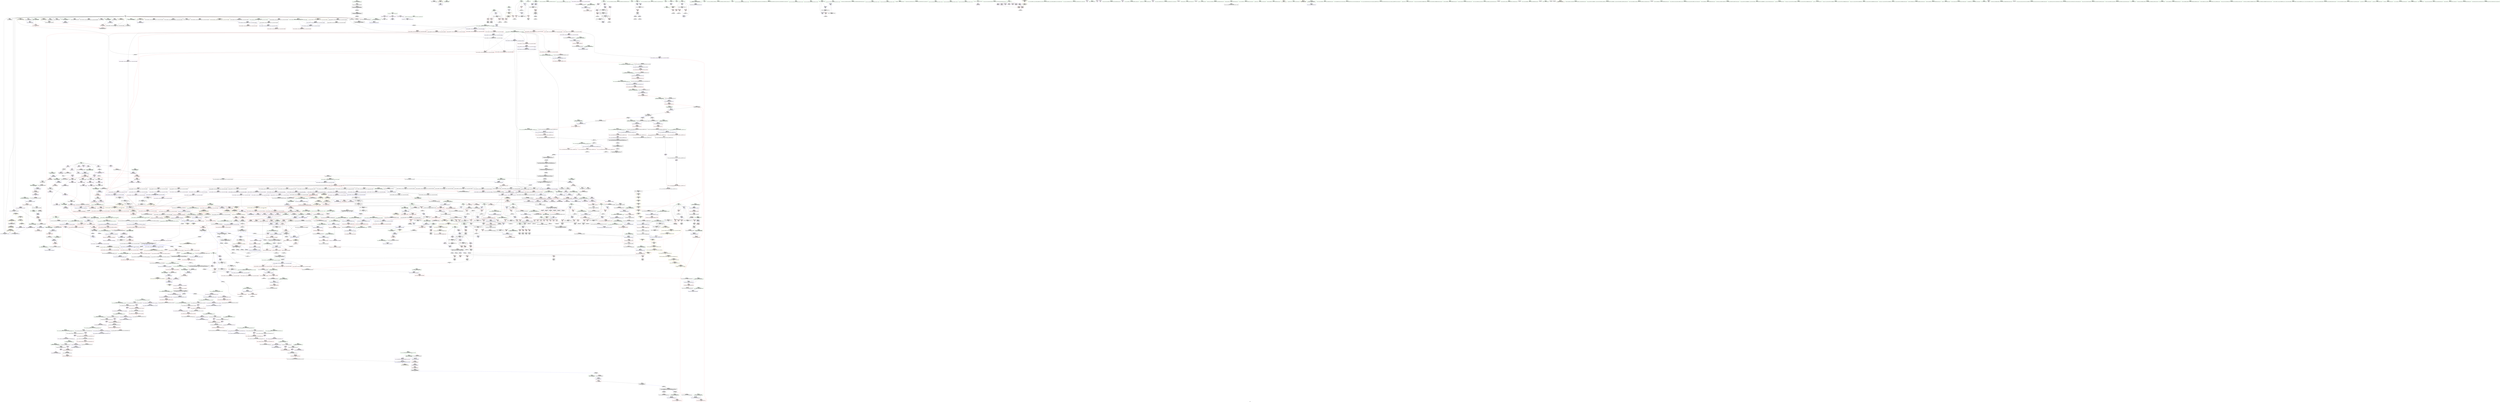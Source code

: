 digraph "SVFG" {
	label="SVFG";

	Node0x5565284e8f30 [shape=record,color=grey,label="{NodeID: 0\nNullPtr|{|<s29>104}}"];
	Node0x5565284e8f30 -> Node0x5565286b4050[style=solid];
	Node0x5565284e8f30 -> Node0x5565286b4150[style=solid];
	Node0x5565284e8f30 -> Node0x5565286b4220[style=solid];
	Node0x5565284e8f30 -> Node0x5565286b42f0[style=solid];
	Node0x5565284e8f30 -> Node0x5565286b43c0[style=solid];
	Node0x5565284e8f30 -> Node0x5565286b4490[style=solid];
	Node0x5565284e8f30 -> Node0x5565286b4560[style=solid];
	Node0x5565284e8f30 -> Node0x5565286b4630[style=solid];
	Node0x5565284e8f30 -> Node0x5565286b4700[style=solid];
	Node0x5565284e8f30 -> Node0x5565286b47d0[style=solid];
	Node0x5565284e8f30 -> Node0x5565286b48a0[style=solid];
	Node0x5565284e8f30 -> Node0x5565286b4970[style=solid];
	Node0x5565284e8f30 -> Node0x5565286b4a40[style=solid];
	Node0x5565284e8f30 -> Node0x5565286b4b10[style=solid];
	Node0x5565284e8f30 -> Node0x5565286b4be0[style=solid];
	Node0x5565284e8f30 -> Node0x5565286b4cb0[style=solid];
	Node0x5565284e8f30 -> Node0x5565286b4d80[style=solid];
	Node0x5565284e8f30 -> Node0x5565286b4e50[style=solid];
	Node0x5565284e8f30 -> Node0x5565286b4f20[style=solid];
	Node0x5565284e8f30 -> Node0x5565286b4ff0[style=solid];
	Node0x5565284e8f30 -> Node0x5565286b50c0[style=solid];
	Node0x5565284e8f30 -> Node0x5565286beb10[style=solid];
	Node0x5565284e8f30 -> Node0x5565286c1cd0[style=solid];
	Node0x5565284e8f30 -> Node0x5565286e1640[style=solid];
	Node0x5565284e8f30 -> Node0x5565286e1710[style=solid];
	Node0x5565284e8f30 -> Node0x5565286e3ad0[style=solid];
	Node0x5565284e8f30 -> Node0x5565287020f0[style=solid];
	Node0x5565284e8f30 -> Node0x5565286d3920[style=solid];
	Node0x5565284e8f30 -> Node0x5565286d4820[style=solid];
	Node0x5565284e8f30:s29 -> Node0x5565287f04f0[style=solid,color=red];
	Node0x5565286ba300 [shape=record,color=red,label="{NodeID: 775\n1214\<--1201\nthis1\<--this.addr\n_ZNKSt6vectorIiSaIiEE12_M_check_lenEmPKc\n|{<s0>85|<s1>86|<s2>88|<s3>89|<s4>91|<s5>92|<s6>93}}"];
	Node0x5565286ba300:s0 -> Node0x5565287eb270[style=solid,color=red];
	Node0x5565286ba300:s1 -> Node0x5565287f2200[style=solid,color=red];
	Node0x5565286ba300:s2 -> Node0x5565287f2200[style=solid,color=red];
	Node0x5565286ba300:s3 -> Node0x5565287f2200[style=solid,color=red];
	Node0x5565286ba300:s4 -> Node0x5565287f2200[style=solid,color=red];
	Node0x5565286ba300:s5 -> Node0x5565287eb270[style=solid,color=red];
	Node0x5565286ba300:s6 -> Node0x5565287eb270[style=solid,color=red];
	Node0x5565286d2ba0 [shape=record,color=grey,label="{NodeID: 1550\n545 = cmp(544, 199, )\n}"];
	Node0x5565286b0cf0 [shape=record,color=purple,label="{NodeID: 443\n62\<--10\n\<--kraw\n__cxx_global_var_init.1\n}"];
	Node0x5565286b0cf0 -> Node0x556528702690[style=solid];
	Node0x5565287eb1a0 [shape=record,color=black,label="{NodeID: 2325\n95 = PHI()\n0th arg __cxx_global_array_dtor }"];
	Node0x5565287eb1a0 -> Node0x5565286bece0[style=solid];
	Node0x5565286a4c90 [shape=record,color=green,label="{NodeID: 111\n742\<--743\nexn.slot\<--exn.slot_field_insensitive\n_ZNSt12_Vector_baseIiSaIiEED2Ev\n}"];
	Node0x5565286a4c90 -> Node0x5565286ce5f0[style=solid];
	Node0x5565286a4c90 -> Node0x5565286e1d90[style=solid];
	Node0x5565286bfdf0 [shape=record,color=blue,label="{NodeID: 886\n324\<--20\ni\<--\n_Z8mniejszyii\n}"];
	Node0x5565286bfdf0 -> Node0x55652875cd00[style=dashed];
	Node0x556528764000 [shape=record,color=black,label="{NodeID: 1661\nMR_26V_3 = PHI(MR_26V_2, MR_26V_1, )\npts\{1485 \}\n|{<s0>129}}"];
	Node0x556528764000:s0 -> Node0x55652878b7e0[style=dashed,color=blue];
	Node0x5565286c6800 [shape=record,color=purple,label="{NodeID: 554\n1332\<--1312\ncoerce.dive5\<--agg.tmp1\n_ZSt34__uninitialized_move_if_noexcept_aIPiS0_SaIiEET0_T_S3_S2_RT1_\n}"];
	Node0x5565286c6800 -> Node0x5565286bb270[style=solid];
	Node0x5565286a9340 [shape=record,color=green,label="{NodeID: 222\n1539\<--1540\n__i.addr\<--__i.addr_field_insensitive\n_ZSt32__make_move_if_noexcept_iteratorIiSt13move_iteratorIPiEET0_PT_\n}"];
	Node0x5565286a9340 -> Node0x5565286bc6c0[style=solid];
	Node0x5565286a9340 -> Node0x5565286e65e0[style=solid];
	Node0x5565286e50c0 [shape=record,color=blue,label="{NodeID: 997\n1306\<--1300\n__result.addr\<--__result\n_ZSt34__uninitialized_move_if_noexcept_aIPiS0_SaIiEET0_T_S3_S2_RT1_\n}"];
	Node0x5565286e50c0 -> Node0x5565286bb000[style=dashed];
	Node0x5565286cc230 [shape=record,color=red,label="{NodeID: 665\n448\<--376\n\<--i13\nmain\n}"];
	Node0x5565286cc230 -> Node0x5565286b6bc0[style=solid];
	Node0x5565286b73e0 [shape=record,color=black,label="{NodeID: 333\n619\<--608\n\<--this1\n_ZNSt6vectorIiSaIiEE9push_backERKi\n}"];
	Node0x5565286b73e0 -> Node0x5565286c3b50[style=solid];
	Node0x556528681b60 [shape=record,color=green,label="{NodeID: 1\n7\<--1\n__dso_handle\<--dummyObj\nGlob }"];
	Node0x5565286ba3d0 [shape=record,color=red,label="{NodeID: 776\n1222\<--1203\n\<--__n.addr\n_ZNKSt6vectorIiSaIiEE12_M_check_lenEmPKc\n}"];
	Node0x5565286ba3d0 -> Node0x5565286d2720[style=solid];
	Node0x5565286d2d20 [shape=record,color=grey,label="{NodeID: 1551\n1476 = cmp(1474, 1475, )\n}"];
	Node0x5565286b0dc0 [shape=record,color=purple,label="{NodeID: 444\n69\<--10\n\<--kraw\n__cxx_global_var_init.1\n}"];
	Node0x5565287eb270 [shape=record,color=black,label="{NodeID: 2326\n1357 = PHI(1214, 1214, 1214, )\n0th arg _ZNKSt6vectorIiSaIiEE8max_sizeEv }"];
	Node0x5565287eb270 -> Node0x5565286e55a0[style=solid];
	Node0x5565286a4d60 [shape=record,color=green,label="{NodeID: 112\n744\<--745\nehselector.slot\<--ehselector.slot_field_insensitive\n_ZNSt12_Vector_baseIiSaIiEED2Ev\n}"];
	Node0x5565286a4d60 -> Node0x5565286e1e60[style=solid];
	Node0x5565286bfec0 [shape=record,color=blue,label="{NodeID: 887\n318\<--20\nretval\<--\n_Z8mniejszyii\n}"];
	Node0x5565286bfec0 -> Node0x55652874f100[style=dashed];
	Node0x5565286c68d0 [shape=record,color=purple,label="{NodeID: 555\n1377\<--1376\n_M_impl\<--\n_ZNKSt6vectorIiSaIiEE4sizeEv\n}"];
	Node0x5565286a9410 [shape=record,color=green,label="{NodeID: 223\n1544\<--1545\n_ZNSt13move_iteratorIPiEC2ES0_\<--_ZNSt13move_iteratorIPiEC2ES0__field_insensitive\n}"];
	Node0x5565286e5190 [shape=record,color=blue,label="{NodeID: 998\n1308\<--1301\n__alloc.addr\<--__alloc\n_ZSt34__uninitialized_move_if_noexcept_aIPiS0_SaIiEET0_T_S3_S2_RT1_\n}"];
	Node0x5565286e5190 -> Node0x5565286bb0d0[style=dashed];
	Node0x5565286cc300 [shape=record,color=red,label="{NodeID: 666\n455\<--376\n\<--i13\nmain\n}"];
	Node0x5565286cc300 -> Node0x556528704130[style=solid];
	Node0x5565286b74b0 [shape=record,color=black,label="{NodeID: 334\n622\<--608\n\<--this1\n_ZNSt6vectorIiSaIiEE9push_backERKi\n}"];
	Node0x5565286b74b0 -> Node0x5565286c3c20[style=solid];
	Node0x5565286b74b0 -> Node0x5565286c3cf0[style=solid];
	Node0x556528681ea0 [shape=record,color=green,label="{NodeID: 2\n20\<--1\n\<--dummyObj\nCan only get source location for instruction, argument, global var or function.}"];
	Node0x5565286ba4a0 [shape=record,color=red,label="{NodeID: 777\n1225\<--1205\n\<--__s.addr\n_ZNKSt6vectorIiSaIiEE12_M_check_lenEmPKc\n}"];
	Node0x5565286d2ea0 [shape=record,color=grey,label="{NodeID: 1552\n551 = cmp(550, 20, )\n}"];
	Node0x5565286b0e90 [shape=record,color=purple,label="{NodeID: 445\n70\<--10\n\<--kraw\n__cxx_global_var_init.1\n}"];
	Node0x5565286b0e90 -> Node0x5565286d4b20[style=solid];
	Node0x5565287eb460 [shape=record,color=black,label="{NodeID: 2327\n1198 = PHI(1007, )\n0th arg _ZNKSt6vectorIiSaIiEE12_M_check_lenEmPKc }"];
	Node0x5565287eb460 -> Node0x5565286e47d0[style=solid];
	Node0x5565286a4e30 [shape=record,color=green,label="{NodeID: 113\n763\<--764\n_ZNSt12_Vector_baseIiSaIiEE13_M_deallocateEPim\<--_ZNSt12_Vector_baseIiSaIiEE13_M_deallocateEPim_field_insensitive\n}"];
	Node0x5565286bff90 [shape=record,color=blue,label="{NodeID: 888\n324\<--354\ni\<--inc\n_Z8mniejszyii\n}"];
	Node0x5565286bff90 -> Node0x55652875cd00[style=dashed];
	Node0x556528038cc0 [shape=record,color=yellow,style=double,label="{NodeID: 1663\n12V_1 = ENCHI(MR_12V_0)\npts\{116 \}\nFun[_ZNSt6vectorIiSaIiEED2Ev]}"];
	Node0x556528038cc0 -> Node0x5565286bee80[style=dashed];
	Node0x5565286c69a0 [shape=record,color=purple,label="{NodeID: 556\n1378\<--1376\n_M_finish\<--\n_ZNKSt6vectorIiSaIiEE4sizeEv\n}"];
	Node0x5565286c69a0 -> Node0x5565286bb680[style=solid];
	Node0x5565286a9510 [shape=record,color=green,label="{NodeID: 224\n1553\<--1554\n__first\<--__first_field_insensitive\n_ZSt18uninitialized_copyISt13move_iteratorIPiES1_ET0_T_S4_S3_\n}"];
	Node0x5565286a9510 -> Node0x5565286af220[style=solid];
	Node0x5565286a9510 -> Node0x5565286c7430[style=solid];
	Node0x5565286e5260 [shape=record,color=blue,label="{NodeID: 999\n1322\<--1319\ncoerce.dive\<--call\n_ZSt34__uninitialized_move_if_noexcept_aIPiS0_SaIiEET0_T_S3_S2_RT1_\n}"];
	Node0x5565286e5260 -> Node0x5565286bb1a0[style=dashed];
	Node0x5565286cc3d0 [shape=record,color=red,label="{NodeID: 667\n461\<--378\n\<--i22\nmain\n}"];
	Node0x5565286cc3d0 -> Node0x5565286d3620[style=solid];
	Node0x5565286b7580 [shape=record,color=black,label="{NodeID: 335\n630\<--608\n\<--this1\n_ZNSt6vectorIiSaIiEE9push_backERKi\n}"];
	Node0x5565286b7580 -> Node0x5565286c3dc0[style=solid];
	Node0x5565286b7580 -> Node0x5565286c3e90[style=solid];
	Node0x556528681f60 [shape=record,color=green,label="{NodeID: 3\n22\<--1\n.str\<--dummyObj\nGlob }"];
	Node0x5565286ba570 [shape=record,color=red,label="{NodeID: 778\n1239\<--1207\n\<--__len\n_ZNKSt6vectorIiSaIiEE12_M_check_lenEmPKc\n}"];
	Node0x5565286ba570 -> Node0x5565286d1ca0[style=solid];
	Node0x5565286d3020 [shape=record,color=grey,label="{NodeID: 1553\n555 = cmp(554, 20, )\n}"];
	Node0x5565286b0f60 [shape=record,color=purple,label="{NodeID: 446\n99\<--10\n\<--kraw\n__cxx_global_array_dtor\n}"];
	Node0x5565287eb570 [shape=record,color=black,label="{NodeID: 2328\n1199 = PHI(1010, )\n1st arg _ZNKSt6vectorIiSaIiEE12_M_check_lenEmPKc }"];
	Node0x5565287eb570 -> Node0x5565286e48a0[style=solid];
	Node0x5565286a9950 [shape=record,color=green,label="{NodeID: 114\n767\<--768\n_ZNSt12_Vector_baseIiSaIiEE12_Vector_implD2Ev\<--_ZNSt12_Vector_baseIiSaIiEE12_Vector_implD2Ev_field_insensitive\n}"];
	Node0x5565286c0060 [shape=record,color=blue,label="{NodeID: 889\n318\<--169\nretval\<--\n_Z8mniejszyii\n}"];
	Node0x5565286c0060 -> Node0x55652874f100[style=dashed];
	Node0x5565280397b0 [shape=record,color=yellow,style=double,label="{NodeID: 1664\n14V_1 = ENCHI(MR_14V_0)\npts\{118 \}\nFun[_ZNSt6vectorIiSaIiEED2Ev]}"];
	Node0x5565280397b0 -> Node0x5565286bef50[style=dashed];
	Node0x5565286c6a70 [shape=record,color=purple,label="{NodeID: 557\n1381\<--1380\n_M_impl2\<--\n_ZNKSt6vectorIiSaIiEE4sizeEv\n}"];
	Node0x5565286a95e0 [shape=record,color=green,label="{NodeID: 225\n1555\<--1556\n__last\<--__last_field_insensitive\n_ZSt18uninitialized_copyISt13move_iteratorIPiES1_ET0_T_S4_S3_\n}"];
	Node0x5565286a95e0 -> Node0x5565286af2f0[style=solid];
	Node0x5565286a95e0 -> Node0x5565286c7500[style=solid];
	Node0x5565286e5330 [shape=record,color=blue,label="{NodeID: 1000\n1326\<--1325\ncoerce.dive3\<--call2\n_ZSt34__uninitialized_move_if_noexcept_aIPiS0_SaIiEET0_T_S3_S2_RT1_\n}"];
	Node0x5565286e5330 -> Node0x5565286bb270[style=dashed];
	Node0x556528748e10 [shape=record,color=yellow,style=double,label="{NodeID: 1775\n26V_1 = ENCHI(MR_26V_0)\npts\{1485 \}\nFun[_ZNSt6vectorIiSaIiEE9push_backERKi]|{<s0>37|<s1>39}}"];
	Node0x556528748e10:s0 -> Node0x556528770ff0[style=dashed,color=red];
	Node0x556528748e10:s1 -> Node0x55652876eac0[style=dashed,color=red];
	Node0x5565286cc4a0 [shape=record,color=red,label="{NodeID: 668\n471\<--378\n\<--i22\nmain\n|{<s0>32}}"];
	Node0x5565286cc4a0:s0 -> Node0x5565287ecaa0[style=solid,color=red];
	Node0x5565286b7650 [shape=record,color=black,label="{NodeID: 336\n621\<--620\n\<--_M_impl3\n_ZNSt6vectorIiSaIiEE9push_backERKi\n|{<s0>37}}"];
	Node0x5565286b7650:s0 -> Node0x5565287f15a0[style=solid,color=red];
	Node0x556528682020 [shape=record,color=green,label="{NodeID: 4\n24\<--1\n.str.2\<--dummyObj\nGlob }"];
	Node0x5565286ba640 [shape=record,color=red,label="{NodeID: 779\n1243\<--1207\n\<--__len\n_ZNKSt6vectorIiSaIiEE12_M_check_lenEmPKc\n}"];
	Node0x5565286ba640 -> Node0x5565286d1fa0[style=solid];
	Node0x5565286d31a0 [shape=record,color=grey,label="{NodeID: 1554\n421 = cmp(419, 420, )\n}"];
	Node0x5565286b1030 [shape=record,color=purple,label="{NodeID: 447\n100\<--10\n\<--kraw\n__cxx_global_array_dtor\n}"];
	Node0x5565286b1030 -> Node0x556528701b50[style=solid];
	Node0x5565287eb680 [shape=record,color=black,label="{NodeID: 2329\n1200 = PHI(1008, )\n2nd arg _ZNKSt6vectorIiSaIiEE12_M_check_lenEmPKc }"];
	Node0x5565287eb680 -> Node0x5565286e4970[style=solid];
	Node0x5565286a9a50 [shape=record,color=green,label="{NodeID: 115\n784\<--785\n__first.addr\<--__first.addr_field_insensitive\n_ZSt8_DestroyIPiEvT_S1_\n}"];
	Node0x5565286a9a50 -> Node0x5565286ce930[style=solid];
	Node0x5565286a9a50 -> Node0x5565286e1f30[style=solid];
	Node0x5565286c0130 [shape=record,color=blue,label="{NodeID: 890\n364\<--20\nretval\<--\nmain\n}"];
	Node0x556528765000 [shape=record,color=yellow,style=double,label="{NodeID: 1665\n16V_1 = ENCHI(MR_16V_0)\npts\{120000 \}\nFun[_ZNSt6vectorIiSaIiEED2Ev]|{|<s1>10|<s2>11}}"];
	Node0x556528765000 -> Node0x5565286c93e0[style=dashed];
	Node0x556528765000:s1 -> Node0x556528768ce0[style=dashed,color=red];
	Node0x556528765000:s2 -> Node0x556528768ce0[style=dashed,color=red];
	Node0x5565286c6b40 [shape=record,color=purple,label="{NodeID: 558\n1382\<--1380\n_M_start\<--\n_ZNKSt6vectorIiSaIiEE4sizeEv\n}"];
	Node0x5565286c6b40 -> Node0x5565286bb750[style=solid];
	Node0x5565286a96b0 [shape=record,color=green,label="{NodeID: 226\n1557\<--1558\n__result.addr\<--__result.addr_field_insensitive\n_ZSt18uninitialized_copyISt13move_iteratorIPiES1_ET0_T_S4_S3_\n}"];
	Node0x5565286a96b0 -> Node0x5565286bc860[style=solid];
	Node0x5565286a96b0 -> Node0x5565286e6850[style=solid];
	Node0x5565286e5400 [shape=record,color=blue,label="{NodeID: 1001\n1341\<--1339\n__a.addr\<--__a\n_ZNSt16allocator_traitsISaIiEE7destroyIiEEvRS0_PT_\n}"];
	Node0x5565286e5400 -> Node0x5565286bb340[style=dashed];
	Node0x556528748ef0 [shape=record,color=yellow,style=double,label="{NodeID: 1776\n16V_1 = ENCHI(MR_16V_0)\npts\{120000 \}\nFun[_ZNSt6vectorIiSaIiEE9push_backERKi]|{|<s1>38|<s2>39}}"];
	Node0x556528748ef0 -> Node0x55652875eb00[style=dashed];
	Node0x556528748ef0:s1 -> Node0x556528767bd0[style=dashed,color=red];
	Node0x556528748ef0:s2 -> Node0x55652876ec80[style=dashed,color=red];
	Node0x5565286cc570 [shape=record,color=red,label="{NodeID: 669\n476\<--378\n\<--i22\nmain\n}"];
	Node0x5565286cc570 -> Node0x5565286b6c90[style=solid];
	Node0x5565286b7720 [shape=record,color=black,label="{NodeID: 337\n681\<--680\n\<--this1\n_ZNSt12_Vector_baseIiSaIiEE12_Vector_implC2Ev\n|{<s0>43}}"];
	Node0x5565286b7720:s0 -> Node0x5565287f24f0[style=solid,color=red];
	Node0x556528682480 [shape=record,color=green,label="{NodeID: 5\n26\<--1\n.str.3\<--dummyObj\nGlob }"];
	Node0x5565286ba710 [shape=record,color=red,label="{NodeID: 780\n1249\<--1207\n\<--__len\n_ZNKSt6vectorIiSaIiEE12_M_check_lenEmPKc\n}"];
	Node0x5565286ba710 -> Node0x5565287019c0[style=solid];
	Node0x5565286d3320 [shape=record,color=grey,label="{NodeID: 1555\n469 = cmp(467, 468, )\n}"];
	Node0x5565286b1100 [shape=record,color=purple,label="{NodeID: 448\n107\<--10\n\<--kraw\n__cxx_global_array_dtor\n}"];
	Node0x5565286b1100 -> Node0x5565286d25a0[style=solid];
	Node0x5565287eb790 [shape=record,color=black,label="{NodeID: 2330\n1428 = PHI(1362, )\n0th arg _ZNKSt12_Vector_baseIiSaIiEE19_M_get_Tp_allocatorEv }"];
	Node0x5565287eb790 -> Node0x5565286e5b50[style=solid];
	Node0x5565286a9b20 [shape=record,color=green,label="{NodeID: 116\n786\<--787\n__last.addr\<--__last.addr_field_insensitive\n_ZSt8_DestroyIPiEvT_S1_\n}"];
	Node0x5565286a9b20 -> Node0x5565286cea00[style=solid];
	Node0x5565286a9b20 -> Node0x5565286e2000[style=solid];
	Node0x5565286c0200 [shape=record,color=blue,label="{NodeID: 891\n368\<--20\nnumer\<--\nmain\n}"];
	Node0x5565286c0200 -> Node0x556528746700[style=dashed];
	Node0x5565287650e0 [shape=record,color=yellow,style=double,label="{NodeID: 1666\n18V_1 = ENCHI(MR_18V_0)\npts\{120001 \}\nFun[_ZNSt6vectorIiSaIiEED2Ev]}"];
	Node0x5565287650e0 -> Node0x5565286c94b0[style=dashed];
	Node0x5565286c6c10 [shape=record,color=purple,label="{NodeID: 559\n1433\<--1432\n_M_impl\<--this1\n_ZNKSt12_Vector_baseIiSaIiEE19_M_get_Tp_allocatorEv\n}"];
	Node0x5565286c6c10 -> Node0x5565286ae790[style=solid];
	Node0x5565286a9780 [shape=record,color=green,label="{NodeID: 227\n1559\<--1560\n__assignable\<--__assignable_field_insensitive\n_ZSt18uninitialized_copyISt13move_iteratorIPiES1_ET0_T_S4_S3_\n}"];
	Node0x5565286a9780 -> Node0x5565286e6920[style=solid];
	Node0x5565286e54d0 [shape=record,color=blue,label="{NodeID: 1002\n1343\<--1340\n__p.addr\<--__p\n_ZNSt16allocator_traitsISaIiEE7destroyIiEEvRS0_PT_\n}"];
	Node0x5565286e54d0 -> Node0x5565286bb410[style=dashed];
	Node0x556528748fd0 [shape=record,color=yellow,style=double,label="{NodeID: 1777\n18V_1 = ENCHI(MR_18V_0)\npts\{120001 \}\nFun[_ZNSt6vectorIiSaIiEE9push_backERKi]|{|<s4>38|<s5>39}}"];
	Node0x556528748fd0 -> Node0x5565286cdb60[style=dashed];
	Node0x556528748fd0 -> Node0x5565286cdd00[style=dashed];
	Node0x556528748fd0 -> Node0x5565286cddd0[style=dashed];
	Node0x556528748fd0 -> Node0x5565286c1990[style=dashed];
	Node0x556528748fd0:s4 -> Node0x556528767bd0[style=dashed,color=red];
	Node0x556528748fd0:s5 -> Node0x55652876ed60[style=dashed,color=red];
	Node0x5565286cc640 [shape=record,color=red,label="{NodeID: 670\n489\<--378\n\<--i22\nmain\n}"];
	Node0x5565286cc640 -> Node0x5565287048b0[style=solid];
	Node0x5565286b77f0 [shape=record,color=black,label="{NodeID: 338\n698\<--697\n\<--this1\n_ZNSaIiEC2Ev\n|{<s0>44}}"];
	Node0x5565286b77f0:s0 -> Node0x5565287eec00[style=solid,color=red];
	Node0x55652878aba0 [shape=record,color=yellow,style=double,label="{NodeID: 2220\n18V_2 = CSCHI(MR_18V_1)\npts\{120001 \}\nCS[]|{<s0>31}}"];
	Node0x55652878aba0:s0 -> Node0x556528761d00[style=dashed,color=blue];
	Node0x556528682540 [shape=record,color=green,label="{NodeID: 6\n28\<--1\n.str.4\<--dummyObj\nGlob }"];
	Node0x5565286ba7e0 [shape=record,color=red,label="{NodeID: 781\n1236\<--1233\n\<--call5\n_ZNKSt6vectorIiSaIiEE12_M_check_lenEmPKc\n}"];
	Node0x5565286ba7e0 -> Node0x556528703cb0[style=solid];
	Node0x5565286d34a0 [shape=record,color=grey,label="{NodeID: 1556\n617 = cmp(612, 616, )\n}"];
	Node0x5565286b11d0 [shape=record,color=purple,label="{NodeID: 449\n172\<--10\narrayidx2\<--kraw\n_Z3dfsi\n|{<s0>13}}"];
	Node0x5565286b11d0:s0 -> Node0x5565287ed6a0[style=solid,color=red];
	Node0x5565287eb8a0 [shape=record,color=black,label="{NodeID: 2331\n1703 = PHI(1678, )\n0th arg _ZSt13__copy_move_aILb1EPiS0_ET1_T0_S2_S1_ }"];
	Node0x5565287eb8a0 -> Node0x5565286e76f0[style=solid];
	Node0x5565286a9bf0 [shape=record,color=green,label="{NodeID: 117\n793\<--794\n_ZNSt12_Destroy_auxILb1EE9__destroyIPiEEvT_S3_\<--_ZNSt12_Destroy_auxILb1EE9__destroyIPiEEvT_S3__field_insensitive\n}"];
	Node0x5565286c02d0 [shape=record,color=blue,label="{NodeID: 892\n372\<--20\ni\<--\nmain\n}"];
	Node0x5565286c02d0 -> Node0x5565286cbc80[style=dashed];
	Node0x5565286c02d0 -> Node0x5565286cbd50[style=dashed];
	Node0x5565286c02d0 -> Node0x5565286cbe20[style=dashed];
	Node0x5565286c02d0 -> Node0x5565286c0540[style=dashed];
	Node0x5565286c02d0 -> Node0x5565287467f0[style=dashed];
	Node0x5565287651c0 [shape=record,color=yellow,style=double,label="{NodeID: 1667\n20V_1 = ENCHI(MR_20V_0)\npts\{120002 \}\nFun[_ZNSt6vectorIiSaIiEED2Ev]|{<s0>10|<s1>11}}"];
	Node0x5565287651c0:s0 -> Node0x556528768dc0[style=dashed,color=red];
	Node0x5565287651c0:s1 -> Node0x556528768dc0[style=dashed,color=red];
	Node0x5565286c6ce0 [shape=record,color=purple,label="{NodeID: 560\n1510\<--1498\ncoerce.dive\<--__first\n_ZSt22__uninitialized_copy_aISt13move_iteratorIPiES1_iET0_T_S4_S3_RSaIT1_E\n}"];
	Node0x5565286c6ce0 -> Node0x5565286e6100[style=solid];
	Node0x5565286a9850 [shape=record,color=green,label="{NodeID: 228\n1561\<--1562\nagg.tmp\<--agg.tmp_field_insensitive\n_ZSt18uninitialized_copyISt13move_iteratorIPiES1_ET0_T_S4_S3_\n}"];
	Node0x5565286a9850 -> Node0x5565286af3c0[style=solid];
	Node0x5565286a9850 -> Node0x5565286c75d0[style=solid];
	Node0x5565286e55a0 [shape=record,color=blue,label="{NodeID: 1003\n1358\<--1357\nthis.addr\<--this\n_ZNKSt6vectorIiSaIiEE8max_sizeEv\n}"];
	Node0x5565286e55a0 -> Node0x5565286bb4e0[style=dashed];
	Node0x5565287490b0 [shape=record,color=yellow,style=double,label="{NodeID: 1778\n92V_1 = ENCHI(MR_92V_0)\npts\{381 \}\nFun[_ZNSt6vectorIiSaIiEE9push_backERKi]|{<s0>37|<s1>39}}"];
	Node0x5565287490b0:s0 -> Node0x556528770c40[style=dashed,color=red];
	Node0x5565287490b0:s1 -> Node0x556528749920[style=dashed,color=red];
	Node0x5565286cc710 [shape=record,color=red,label="{NodeID: 671\n467\<--380\n\<--j26\nmain\n}"];
	Node0x5565286cc710 -> Node0x5565286d3320[style=solid];
	Node0x5565286b78c0 [shape=record,color=black,label="{NodeID: 339\n736\<--735\n\<--_M_impl\n_ZNSt12_Vector_baseIiSaIiEE19_M_get_Tp_allocatorEv\n}"];
	Node0x5565286b78c0 -> Node0x5565286b7990[style=solid];
	Node0x556528682600 [shape=record,color=green,label="{NodeID: 7\n30\<--1\n.str.5\<--dummyObj\nGlob }"];
	Node0x5565286ba8b0 [shape=record,color=red,label="{NodeID: 782\n1262\<--1256\n\<--__lhs.addr\n_ZN9__gnu_cxxmiIPiSt6vectorIiSaIiEEEENS_17__normal_iteratorIT_T0_E15difference_typeERKS8_SB_\n|{<s0>94}}"];
	Node0x5565286ba8b0:s0 -> Node0x5565287ed030[style=solid,color=red];
	Node0x5565286d3620 [shape=record,color=grey,label="{NodeID: 1557\n463 = cmp(461, 462, )\n}"];
	Node0x5565286b12a0 [shape=record,color=purple,label="{NodeID: 450\n181\<--10\narrayidx4\<--kraw\n_Z3dfsi\n|{<s0>14}}"];
	Node0x5565286b12a0:s0 -> Node0x5565287ec100[style=solid,color=red];
	Node0x5565287eb9b0 [shape=record,color=black,label="{NodeID: 2332\n1704 = PHI(1682, )\n1st arg _ZSt13__copy_move_aILb1EPiS0_ET1_T0_S2_S1_ }"];
	Node0x5565287eb9b0 -> Node0x5565286e77c0[style=solid];
	Node0x5565286a9cf0 [shape=record,color=green,label="{NodeID: 118\n799\<--800\n.addr\<--.addr_field_insensitive\n_ZNSt12_Destroy_auxILb1EE9__destroyIPiEEvT_S3_\n}"];
	Node0x5565286a9cf0 -> Node0x5565286e20d0[style=solid];
	Node0x5565286c03a0 [shape=record,color=blue,label="{NodeID: 893\n374\<--20\nj\<--\nmain\n}"];
	Node0x5565286c03a0 -> Node0x5565286cbef0[style=dashed];
	Node0x5565286c03a0 -> Node0x5565286cbfc0[style=dashed];
	Node0x5565286c03a0 -> Node0x5565286cc090[style=dashed];
	Node0x5565286c03a0 -> Node0x5565286c03a0[style=dashed];
	Node0x5565286c03a0 -> Node0x5565286c0470[style=dashed];
	Node0x5565286c03a0 -> Node0x556528746cf0[style=dashed];
	Node0x5565286c6db0 [shape=record,color=purple,label="{NodeID: 561\n1512\<--1500\ncoerce.dive1\<--__last\n_ZSt22__uninitialized_copy_aISt13move_iteratorIPiES1_iET0_T_S4_S3_RSaIT1_E\n}"];
	Node0x5565286c6db0 -> Node0x5565286e61d0[style=solid];
	Node0x5565286b1d20 [shape=record,color=green,label="{NodeID: 229\n1563\<--1564\nagg.tmp2\<--agg.tmp2_field_insensitive\n_ZSt18uninitialized_copyISt13move_iteratorIPiES1_ET0_T_S4_S3_\n}"];
	Node0x5565286b1d20 -> Node0x5565286af490[style=solid];
	Node0x5565286b1d20 -> Node0x5565286c76a0[style=solid];
	Node0x5565286e5670 [shape=record,color=blue,label="{NodeID: 1004\n1372\<--1371\nthis.addr\<--this\n_ZNKSt6vectorIiSaIiEE4sizeEv\n}"];
	Node0x5565286e5670 -> Node0x5565286bb5b0[style=dashed];
	Node0x5565286cc7e0 [shape=record,color=red,label="{NodeID: 672\n472\<--380\n\<--j26\nmain\n|{<s0>32}}"];
	Node0x5565286cc7e0:s0 -> Node0x5565287ecbb0[style=solid,color=red];
	Node0x5565286b7990 [shape=record,color=black,label="{NodeID: 340\n729\<--736\n_ZNSt12_Vector_baseIiSaIiEE19_M_get_Tp_allocatorEv_ret\<--\n_ZNSt12_Vector_baseIiSaIiEE19_M_get_Tp_allocatorEv\n|{<s0>8|<s1>56|<s2>68|<s3>71|<s4>76|<s5>80}}"];
	Node0x5565286b7990:s0 -> Node0x5565287e4950[style=solid,color=blue];
	Node0x5565286b7990:s1 -> Node0x5565287e71c0[style=solid,color=blue];
	Node0x5565286b7990:s2 -> Node0x5565287e7d00[style=solid,color=blue];
	Node0x5565286b7990:s3 -> Node0x5565287e80c0[style=solid,color=blue];
	Node0x5565286b7990:s4 -> Node0x5565287e8410[style=solid,color=blue];
	Node0x5565286b7990:s5 -> Node0x5565287e8580[style=solid,color=blue];
	Node0x5565286826c0 [shape=record,color=green,label="{NodeID: 8\n33\<--1\n\<--dummyObj\nCan only get source location for instruction, argument, global var or function.}"];
	Node0x5565286ba980 [shape=record,color=red,label="{NodeID: 783\n1265\<--1258\n\<--__rhs.addr\n_ZN9__gnu_cxxmiIPiSt6vectorIiSaIiEEEENS_17__normal_iteratorIT_T0_E15difference_typeERKS8_SB_\n|{<s0>95}}"];
	Node0x5565286ba980:s0 -> Node0x5565287ed030[style=solid,color=red];
	Node0x5565286d37a0 [shape=record,color=grey,label="{NodeID: 1558\n415 = cmp(413, 414, )\n}"];
	Node0x5565286b1370 [shape=record,color=purple,label="{NodeID: 451\n450\<--10\narrayidx18\<--kraw\nmain\n|{<s0>31}}"];
	Node0x5565286b1370:s0 -> Node0x5565287f2d70[style=solid,color=red];
	Node0x5565287ebac0 [shape=record,color=black,label="{NodeID: 2333\n1705 = PHI(1684, )\n2nd arg _ZSt13__copy_move_aILb1EPiS0_ET1_T0_S2_S1_ }"];
	Node0x5565287ebac0 -> Node0x5565286e7890[style=solid];
	Node0x5565286a9dc0 [shape=record,color=green,label="{NodeID: 119\n801\<--802\n.addr1\<--.addr1_field_insensitive\n_ZNSt12_Destroy_auxILb1EE9__destroyIPiEEvT_S3_\n}"];
	Node0x5565286a9dc0 -> Node0x5565286e21a0[style=solid];
	Node0x5565286c0470 [shape=record,color=blue,label="{NodeID: 894\n374\<--434\nj\<--inc\nmain\n}"];
	Node0x5565286c0470 -> Node0x5565286cbef0[style=dashed];
	Node0x5565286c0470 -> Node0x5565286cbfc0[style=dashed];
	Node0x5565286c0470 -> Node0x5565286cc090[style=dashed];
	Node0x5565286c0470 -> Node0x5565286c03a0[style=dashed];
	Node0x5565286c0470 -> Node0x5565286c0470[style=dashed];
	Node0x5565286c0470 -> Node0x556528746cf0[style=dashed];
	Node0x5565286c6e80 [shape=record,color=purple,label="{NodeID: 562\n1527\<--1506\ncoerce.dive3\<--agg.tmp\n_ZSt22__uninitialized_copy_aISt13move_iteratorIPiES1_iET0_T_S4_S3_RSaIT1_E\n}"];
	Node0x5565286c6e80 -> Node0x5565286bc520[style=solid];
	Node0x5565286b1df0 [shape=record,color=green,label="{NodeID: 230\n1584\<--1585\n_ZNSt20__uninitialized_copyILb1EE13__uninit_copyISt13move_iteratorIPiES3_EET0_T_S6_S5_\<--_ZNSt20__uninitialized_copyILb1EE13__uninit_copyISt13move_iteratorIPiES3_EET0_T_S6_S5__field_insensitive\n}"];
	Node0x5565286e5740 [shape=record,color=blue,label="{NodeID: 1005\n1396\<--1392\n__a.addr\<--__a\n_ZSt3maxImERKT_S2_S2_\n}"];
	Node0x5565286e5740 -> Node0x5565286bb8f0[style=dashed];
	Node0x5565286e5740 -> Node0x5565286bb9c0[style=dashed];
	Node0x556528749270 [shape=record,color=yellow,style=double,label="{NodeID: 1780\n20V_1 = ENCHI(MR_20V_0)\npts\{120002 \}\nFun[_ZNSt6vectorIiSaIiEE9push_backERKi]|{|<s2>39|<s3>39}}"];
	Node0x556528749270 -> Node0x5565286cdc30[style=dashed];
	Node0x556528749270 -> Node0x55652875f500[style=dashed];
	Node0x556528749270:s2 -> Node0x5565286b9d50[style=dashed,color=red];
	Node0x556528749270:s3 -> Node0x5565286e42f0[style=dashed,color=red];
	Node0x5565286cc8b0 [shape=record,color=red,label="{NodeID: 673\n484\<--380\n\<--j26\nmain\n}"];
	Node0x5565286cc8b0 -> Node0x5565286d1820[style=solid];
	Node0x5565286b7a60 [shape=record,color=black,label="{NodeID: 341\n757\<--753\nsub.ptr.lhs.cast\<--\n_ZNSt12_Vector_baseIiSaIiEED2Ev\n}"];
	Node0x5565286b7a60 -> Node0x556528702f30[style=solid];
	Node0x556528682780 [shape=record,color=green,label="{NodeID: 9\n169\<--1\n\<--dummyObj\nCan only get source location for instruction, argument, global var or function.}"];
	Node0x5565286baa50 [shape=record,color=red,label="{NodeID: 784\n1264\<--1263\n\<--call\n_ZN9__gnu_cxxmiIPiSt6vectorIiSaIiEEEENS_17__normal_iteratorIT_T0_E15difference_typeERKS8_SB_\n}"];
	Node0x5565286baa50 -> Node0x5565286b9a10[style=solid];
	Node0x5565286d3920 [shape=record,color=grey,label="{NodeID: 1559\n821 = cmp(820, 3, )\n}"];
	Node0x5565286b1440 [shape=record,color=purple,label="{NodeID: 452\n478\<--10\narrayidx32\<--kraw\nmain\n|{<s0>33}}"];
	Node0x5565286b1440:s0 -> Node0x5565287f00b0[style=solid,color=red];
	Node0x5565287ebc00 [shape=record,color=black,label="{NodeID: 2334\n1550 = PHI(1528, )\n0th arg _ZSt18uninitialized_copyISt13move_iteratorIPiES1_ET0_T_S4_S3_ }"];
	Node0x5565287ebc00 -> Node0x5565286e66b0[style=solid];
	Node0x5565286a9e90 [shape=record,color=green,label="{NodeID: 120\n810\<--811\nthis.addr\<--this.addr_field_insensitive\n_ZNSt12_Vector_baseIiSaIiEE13_M_deallocateEPim\n}"];
	Node0x5565286a9e90 -> Node0x5565286cead0[style=solid];
	Node0x5565286a9e90 -> Node0x5565286e2270[style=solid];
	Node0x5565286c0540 [shape=record,color=blue,label="{NodeID: 895\n372\<--439\ni\<--inc11\nmain\n}"];
	Node0x5565286c0540 -> Node0x5565286cbc80[style=dashed];
	Node0x5565286c0540 -> Node0x5565286cbd50[style=dashed];
	Node0x5565286c0540 -> Node0x5565286cbe20[style=dashed];
	Node0x5565286c0540 -> Node0x5565286c0540[style=dashed];
	Node0x5565286c0540 -> Node0x5565287467f0[style=dashed];
	Node0x5565286c6f50 [shape=record,color=purple,label="{NodeID: 563\n1529\<--1508\ncoerce.dive4\<--agg.tmp2\n_ZSt22__uninitialized_copy_aISt13move_iteratorIPiES1_iET0_T_S4_S3_RSaIT1_E\n}"];
	Node0x5565286c6f50 -> Node0x5565286bc5f0[style=solid];
	Node0x5565286b1ec0 [shape=record,color=green,label="{NodeID: 231\n1596\<--1597\n__first\<--__first_field_insensitive\n_ZNSt20__uninitialized_copyILb1EE13__uninit_copyISt13move_iteratorIPiES3_EET0_T_S6_S5_\n}"];
	Node0x5565286b1ec0 -> Node0x5565286af630[style=solid];
	Node0x5565286b1ec0 -> Node0x5565286c7ab0[style=solid];
	Node0x5565286e5810 [shape=record,color=blue,label="{NodeID: 1006\n1398\<--1393\n__b.addr\<--__b\n_ZSt3maxImERKT_S2_S2_\n}"];
	Node0x5565286e5810 -> Node0x5565286bba90[style=dashed];
	Node0x5565286e5810 -> Node0x5565286bbb60[style=dashed];
	Node0x5565286cc980 [shape=record,color=red,label="{NodeID: 674\n495\<--382\n\<--i39\nmain\n}"];
	Node0x5565286cc980 -> Node0x5565286d46a0[style=solid];
	Node0x5565286b7b30 [shape=record,color=black,label="{NodeID: 342\n758\<--756\nsub.ptr.rhs.cast\<--\n_ZNSt12_Vector_baseIiSaIiEED2Ev\n}"];
	Node0x5565286b7b30 -> Node0x556528702f30[style=solid];
	Node0x556528682c80 [shape=record,color=green,label="{NodeID: 10\n199\<--1\n\<--dummyObj\nCan only get source location for instruction, argument, global var or function.}"];
	Node0x5565286bab20 [shape=record,color=red,label="{NodeID: 785\n1267\<--1266\n\<--call1\n_ZN9__gnu_cxxmiIPiSt6vectorIiSaIiEEEENS_17__normal_iteratorIT_T0_E15difference_typeERKS8_SB_\n}"];
	Node0x5565286bab20 -> Node0x5565286b9ae0[style=solid];
	Node0x5565286d3aa0 [shape=record,color=grey,label="{NodeID: 1560\n517 = cmp(516, 20, )\n}"];
	Node0x5565286b1510 [shape=record,color=purple,label="{NodeID: 453\n223\<--13\narrayidx23\<--skojx\n_Z3dfsi\n}"];
	Node0x5565286b1510 -> Node0x5565286bf360[style=solid];
	Node0x5565287ebd40 [shape=record,color=black,label="{NodeID: 2335\n1551 = PHI(1530, )\n1st arg _ZSt18uninitialized_copyISt13move_iteratorIPiES1_ET0_T_S4_S3_ }"];
	Node0x5565287ebd40 -> Node0x5565286e6780[style=solid];
	Node0x5565286a9f60 [shape=record,color=green,label="{NodeID: 121\n812\<--813\n__p.addr\<--__p.addr_field_insensitive\n_ZNSt12_Vector_baseIiSaIiEE13_M_deallocateEPim\n}"];
	Node0x5565286a9f60 -> Node0x5565286ceba0[style=solid];
	Node0x5565286a9f60 -> Node0x5565286cec70[style=solid];
	Node0x5565286a9f60 -> Node0x5565286e2340[style=solid];
	Node0x5565286c0610 [shape=record,color=blue,label="{NodeID: 896\n376\<--20\ni13\<--\nmain\n}"];
	Node0x5565286c0610 -> Node0x5565286cc160[style=dashed];
	Node0x5565286c0610 -> Node0x5565286cc230[style=dashed];
	Node0x5565286c0610 -> Node0x5565286cc300[style=dashed];
	Node0x5565286c0610 -> Node0x5565286c06e0[style=dashed];
	Node0x5565286c0610 -> Node0x5565287471f0[style=dashed];
	Node0x5565287655a0 [shape=record,color=yellow,style=double,label="{NodeID: 1671\n49V_1 = ENCHI(MR_49V_0)\npts\{1610000 1630000 9840000 9940000 \}\nFun[_ZN9__gnu_cxxmiIPiSt6vectorIiSaIiEEEENS_17__normal_iteratorIT_T0_E15difference_typeERKS8_SB_]}"];
	Node0x5565287655a0 -> Node0x5565286baa50[style=dashed];
	Node0x5565287655a0 -> Node0x5565286bab20[style=dashed];
	Node0x5565286c7020 [shape=record,color=purple,label="{NodeID: 564\n1825\<--1516\noffset_0\<--\n}"];
	Node0x5565286c7020 -> Node0x5565286e6440[style=solid];
	Node0x5565286b1f90 [shape=record,color=green,label="{NodeID: 232\n1598\<--1599\n__last\<--__last_field_insensitive\n_ZNSt20__uninitialized_copyILb1EE13__uninit_copyISt13move_iteratorIPiES3_EET0_T_S6_S5_\n}"];
	Node0x5565286b1f90 -> Node0x5565286af700[style=solid];
	Node0x5565286b1f90 -> Node0x5565286c7b80[style=solid];
	Node0x5565286e58e0 [shape=record,color=blue,label="{NodeID: 1007\n1394\<--1408\nretval\<--\n_ZSt3maxImERKT_S2_S2_\n}"];
	Node0x5565286e58e0 -> Node0x55652875fa00[style=dashed];
	Node0x5565286cca50 [shape=record,color=red,label="{NodeID: 675\n499\<--382\n\<--i39\nmain\n}"];
	Node0x5565286cca50 -> Node0x5565286b6d60[style=solid];
	Node0x5565286b7c00 [shape=record,color=black,label="{NodeID: 343\n824\<--823\n\<--_M_impl\n_ZNSt12_Vector_baseIiSaIiEE13_M_deallocateEPim\n|{<s0>51}}"];
	Node0x5565286b7c00:s0 -> Node0x5565287eab00[style=solid,color=red];
	Node0x556528682d80 [shape=record,color=green,label="{NodeID: 11\n761\<--1\n\<--dummyObj\nCan only get source location for instruction, argument, global var or function.}"];
	Node0x5565286babf0 [shape=record,color=red,label="{NodeID: 786\n1282\<--1276\nthis1\<--this.addr\n_ZNSt12_Vector_baseIiSaIiEE11_M_allocateEm\n}"];
	Node0x5565286babf0 -> Node0x5565286c64c0[style=solid];
	Node0x5565286d3c20 [shape=record,color=grey,label="{NodeID: 1561\n446 = cmp(444, 445, )\n}"];
	Node0x5565286b15e0 [shape=record,color=purple,label="{NodeID: 454\n505\<--13\narrayidx46\<--skojx\nmain\n}"];
	Node0x5565286b15e0 -> Node0x5565286c0c90[style=solid];
	Node0x5565287ebe80 [shape=record,color=black,label="{NodeID: 2336\n1552 = PHI(1526, )\n2nd arg _ZSt18uninitialized_copyISt13move_iteratorIPiES1_ET0_T_S4_S3_ }"];
	Node0x5565287ebe80 -> Node0x5565286e6850[style=solid];
	Node0x5565286aa030 [shape=record,color=green,label="{NodeID: 122\n814\<--815\n__n.addr\<--__n.addr_field_insensitive\n_ZNSt12_Vector_baseIiSaIiEE13_M_deallocateEPim\n}"];
	Node0x5565286aa030 -> Node0x5565286ced40[style=solid];
	Node0x5565286aa030 -> Node0x5565286e2410[style=solid];
	Node0x5565286c06e0 [shape=record,color=blue,label="{NodeID: 897\n376\<--456\ni13\<--inc20\nmain\n}"];
	Node0x5565286c06e0 -> Node0x5565286cc160[style=dashed];
	Node0x5565286c06e0 -> Node0x5565286cc230[style=dashed];
	Node0x5565286c06e0 -> Node0x5565286cc300[style=dashed];
	Node0x5565286c06e0 -> Node0x5565286c06e0[style=dashed];
	Node0x5565286c06e0 -> Node0x5565287471f0[style=dashed];
	Node0x5565286c70f0 [shape=record,color=purple,label="{NodeID: 565\n1826\<--1517\noffset_0\<--\n}"];
	Node0x5565286c70f0 -> Node0x5565286be0c0[style=solid];
	Node0x5565286b2060 [shape=record,color=green,label="{NodeID: 233\n1600\<--1601\n__result.addr\<--__result.addr_field_insensitive\n_ZNSt20__uninitialized_copyILb1EE13__uninit_copyISt13move_iteratorIPiES3_EET0_T_S6_S5_\n}"];
	Node0x5565286b2060 -> Node0x5565286bcad0[style=solid];
	Node0x5565286b2060 -> Node0x5565286e6d30[style=solid];
	Node0x5565286e59b0 [shape=record,color=blue,label="{NodeID: 1008\n1394\<--1411\nretval\<--\n_ZSt3maxImERKT_S2_S2_\n}"];
	Node0x5565286e59b0 -> Node0x55652875fa00[style=dashed];
	Node0x5565286ccb20 [shape=record,color=red,label="{NodeID: 676\n503\<--382\n\<--i39\nmain\n}"];
	Node0x5565286ccb20 -> Node0x5565286b6e30[style=solid];
	Node0x5565286b7cd0 [shape=record,color=black,label="{NodeID: 344\n838\<--837\n\<--this1\n_ZNSt12_Vector_baseIiSaIiEE12_Vector_implD2Ev\n|{<s0>52}}"];
	Node0x5565286b7cd0:s0 -> Node0x5565287f1990[style=solid,color=red];
	Node0x55652878b260 [shape=record,color=yellow,style=double,label="{NodeID: 2226\n2V_2 = CSCHI(MR_2V_1)\npts\{120000 120001 120002 \}\nCS[]|{<s0>5}}"];
	Node0x55652878b260:s0 -> Node0x556528789d40[style=dashed,color=blue];
	Node0x556528682e80 [shape=record,color=green,label="{NodeID: 12\n1010\<--1\n\<--dummyObj\nCan only get source location for instruction, argument, global var or function.|{<s0>61}}"];
	Node0x556528682e80:s0 -> Node0x5565287eb570[style=solid,color=red];
	Node0x5565286bacc0 [shape=record,color=red,label="{NodeID: 787\n1283\<--1278\n\<--__n.addr\n_ZNSt12_Vector_baseIiSaIiEE11_M_allocateEm\n}"];
	Node0x5565286bacc0 -> Node0x5565286d2420[style=solid];
	Node0x5565286d3da0 [shape=record,color=grey,label="{NodeID: 1562\n198 = cmp(197, 199, )\n}"];
	Node0x5565286b16b0 [shape=record,color=purple,label="{NodeID: 455\n543\<--13\narrayidx65\<--skojx\nmain\n}"];
	Node0x5565286b16b0 -> Node0x5565286cd5b0[style=solid];
	Node0x5565287ebfc0 [shape=record,color=black,label="{NodeID: 2337\n676 = PHI(654, )\n0th arg _ZNSt12_Vector_baseIiSaIiEE12_Vector_implC2Ev }"];
	Node0x5565287ebfc0 -> Node0x5565286c1c00[style=solid];
	Node0x5565286aa100 [shape=record,color=green,label="{NodeID: 123\n828\<--829\n_ZNSt16allocator_traitsISaIiEE10deallocateERS0_Pim\<--_ZNSt16allocator_traitsISaIiEE10deallocateERS0_Pim_field_insensitive\n}"];
	Node0x5565286c07b0 [shape=record,color=blue,label="{NodeID: 898\n378\<--20\ni22\<--\nmain\n}"];
	Node0x5565286c07b0 -> Node0x5565286cc3d0[style=dashed];
	Node0x5565286c07b0 -> Node0x5565286cc4a0[style=dashed];
	Node0x5565286c07b0 -> Node0x5565286cc570[style=dashed];
	Node0x5565286c07b0 -> Node0x5565286cc640[style=dashed];
	Node0x5565286c07b0 -> Node0x5565286c0a20[style=dashed];
	Node0x5565286c07b0 -> Node0x5565287476f0[style=dashed];
	Node0x5565286c71c0 [shape=record,color=purple,label="{NodeID: 566\n1828\<--1523\noffset_0\<--\n}"];
	Node0x5565286c71c0 -> Node0x5565286e6510[style=solid];
	Node0x5565286b2130 [shape=record,color=green,label="{NodeID: 234\n1602\<--1603\nagg.tmp\<--agg.tmp_field_insensitive\n_ZNSt20__uninitialized_copyILb1EE13__uninit_copyISt13move_iteratorIPiES3_EET0_T_S6_S5_\n}"];
	Node0x5565286b2130 -> Node0x5565286af7d0[style=solid];
	Node0x5565286b2130 -> Node0x5565286c7c50[style=solid];
	Node0x5565286e5a80 [shape=record,color=blue,label="{NodeID: 1009\n1418\<--1417\n__a.addr\<--__a\n_ZNSt16allocator_traitsISaIiEE8max_sizeERKS0_\n}"];
	Node0x5565286e5a80 -> Node0x5565286bbdd0[style=dashed];
	Node0x5565286ccbf0 [shape=record,color=red,label="{NodeID: 677\n508\<--382\n\<--i39\nmain\n}"];
	Node0x5565286ccbf0 -> Node0x556528703fb0[style=solid];
	Node0x5565286b7da0 [shape=record,color=black,label="{NodeID: 345\n857\<--856\n\<--\n_ZNSt16allocator_traitsISaIiEE10deallocateERS0_Pim\n|{<s0>53}}"];
	Node0x5565286b7da0:s0 -> Node0x5565287f3590[style=solid,color=red];
	Node0x55652878b3c0 [shape=record,color=yellow,style=double,label="{NodeID: 2227\n26V_2 = CSCHI(MR_26V_1)\npts\{1485 \}\nCS[]|{<s0>114}}"];
	Node0x55652878b3c0:s0 -> Node0x55652878c2e0[style=dashed,color=blue];
	Node0x556528682f80 [shape=record,color=green,label="{NodeID: 13\n1285\<--1\n\<--dummyObj\nCan only get source location for instruction, argument, global var or function.}"];
	Node0x5565286bad90 [shape=record,color=red,label="{NodeID: 788\n1289\<--1278\n\<--__n.addr\n_ZNSt12_Vector_baseIiSaIiEE11_M_allocateEm\n|{<s0>96}}"];
	Node0x5565286bad90:s0 -> Node0x5565287edd40[style=solid,color=red];
	Node0x5565286d3f20 [shape=record,color=grey,label="{NodeID: 1563\n1406 = cmp(1403, 1405, )\n}"];
	Node0x5565286b1780 [shape=record,color=purple,label="{NodeID: 456\n196\<--15\narrayidx10\<--skojy\n_Z3dfsi\n}"];
	Node0x5565286b1780 -> Node0x5565286c9b30[style=solid];
	Node0x5565287ec100 [shape=record,color=black,label="{NodeID: 2338\n279 = PHI(181, 608, )\n0th arg _ZNSt6vectorIiSaIiEE3endEv }"];
	Node0x5565287ec100 -> Node0x5565286bf910[style=solid];
	Node0x5565286aa200 [shape=record,color=green,label="{NodeID: 124\n834\<--835\nthis.addr\<--this.addr_field_insensitive\n_ZNSt12_Vector_baseIiSaIiEE12_Vector_implD2Ev\n}"];
	Node0x5565286aa200 -> Node0x5565286cee10[style=solid];
	Node0x5565286aa200 -> Node0x5565286e24e0[style=solid];
	Node0x5565286c0880 [shape=record,color=blue,label="{NodeID: 899\n380\<--20\nj26\<--\nmain\n}"];
	Node0x5565286c0880 -> Node0x556528752300[style=dashed];
	Node0x556528765930 [shape=record,color=yellow,style=double,label="{NodeID: 1674\n34V_1 = ENCHI(MR_34V_0)\npts\{1610000 \}\nFun[_ZNK9__gnu_cxx17__normal_iteratorIPiSt6vectorIiSaIiEEEdeEv]}"];
	Node0x556528765930 -> Node0x5565286ca900[style=dashed];
	Node0x5565286c7290 [shape=record,color=purple,label="{NodeID: 567\n1829\<--1524\noffset_0\<--\n}"];
	Node0x5565286c7290 -> Node0x5565286be190[style=solid];
	Node0x5565286b2200 [shape=record,color=green,label="{NodeID: 235\n1604\<--1605\nagg.tmp2\<--agg.tmp2_field_insensitive\n_ZNSt20__uninitialized_copyILb1EE13__uninit_copyISt13move_iteratorIPiES3_EET0_T_S6_S5_\n}"];
	Node0x5565286b2200 -> Node0x5565286af8a0[style=solid];
	Node0x5565286b2200 -> Node0x5565286c7d20[style=solid];
	Node0x5565286e5b50 [shape=record,color=blue,label="{NodeID: 1010\n1429\<--1428\nthis.addr\<--this\n_ZNKSt12_Vector_baseIiSaIiEE19_M_get_Tp_allocatorEv\n}"];
	Node0x5565286e5b50 -> Node0x5565286bbea0[style=dashed];
	Node0x5565286cccc0 [shape=record,color=red,label="{NodeID: 678\n516\<--384\n\<--change\nmain\n}"];
	Node0x5565286cccc0 -> Node0x5565286d3aa0[style=solid];
	Node0x5565286b7e70 [shape=record,color=black,label="{NodeID: 346\n879\<--878\n\<--\n_ZN9__gnu_cxx13new_allocatorIiE10deallocateEPim\n}"];
	Node0x55652878b520 [shape=record,color=yellow,style=double,label="{NodeID: 2228\n26V_2 = CSCHI(MR_26V_1)\npts\{1485 \}\nCS[]|{<s0>117}}"];
	Node0x55652878b520:s0 -> Node0x55652878b3c0[style=dashed,color=blue];
	Node0x556528683080 [shape=record,color=green,label="{NodeID: 14\n1443\<--1\n\<--dummyObj\nCan only get source location for instruction, argument, global var or function.}"];
	Node0x5565286bae60 [shape=record,color=red,label="{NodeID: 789\n1318\<--1302\n\<--__first.addr\n_ZSt34__uninitialized_move_if_noexcept_aIPiS0_SaIiEET0_T_S3_S2_RT1_\n|{<s0>97}}"];
	Node0x5565286bae60:s0 -> Node0x5565287eae30[style=solid,color=red];
	Node0x5565286d40a0 [shape=record,color=grey,label="{NodeID: 1564\n209 = cmp(208, 20, )\n}"];
	Node0x5565286b1850 [shape=record,color=purple,label="{NodeID: 457\n204\<--15\narrayidx13\<--skojy\n_Z3dfsi\n}"];
	Node0x5565286b1850 -> Node0x5565286c9cd0[style=solid];
	Node0x5565287ec310 [shape=record,color=black,label="{NodeID: 2339\n807 = PHI(747, 1102, 1121, )\n0th arg _ZNSt12_Vector_baseIiSaIiEE13_M_deallocateEPim }"];
	Node0x5565287ec310 -> Node0x5565286e2270[style=solid];
	Node0x5565286aa2d0 [shape=record,color=green,label="{NodeID: 125\n840\<--841\n_ZNSaIiED2Ev\<--_ZNSaIiED2Ev_field_insensitive\n}"];
	Node0x5565286c0950 [shape=record,color=blue,label="{NodeID: 900\n380\<--485\nj26\<--inc34\nmain\n}"];
	Node0x5565286c0950 -> Node0x556528752300[style=dashed];
	Node0x5565286c7360 [shape=record,color=purple,label="{NodeID: 568\n1546\<--1537\ncoerce.dive\<--retval\n_ZSt32__make_move_if_noexcept_iteratorIiSt13move_iteratorIPiEET0_PT_\n}"];
	Node0x5565286c7360 -> Node0x5565286bc790[style=solid];
	Node0x5565286b22d0 [shape=record,color=green,label="{NodeID: 236\n1623\<--1624\n_ZSt4copyISt13move_iteratorIPiES1_ET0_T_S4_S3_\<--_ZSt4copyISt13move_iteratorIPiES1_ET0_T_S4_S3__field_insensitive\n}"];
	Node0x5565286e5c20 [shape=record,color=blue,label="{NodeID: 1011\n1438\<--1437\nthis.addr\<--this\n_ZNK9__gnu_cxx13new_allocatorIiE8max_sizeEv\n}"];
	Node0x5565286e5c20 -> Node0x5565286bbf70[style=dashed];
	Node0x556528749810 [shape=record,color=yellow,style=double,label="{NodeID: 1786\n243V_1 = ENCHI(MR_243V_0)\npts\{1610000 1630000 \}\nFun[_ZNSt6vectorIiSaIiEE17_M_realloc_insertIJRKiEEEvN9__gnu_cxx17__normal_iteratorIPiS1_EEDpOT_]}"];
	Node0x556528749810 -> Node0x5565286d1100[style=dashed];
	Node0x556528749810 -> Node0x5565286d11d0[style=dashed];
	Node0x5565286ccd90 [shape=record,color=red,label="{NodeID: 679\n557\<--386\n\<--res\nmain\n}"];
	Node0x5565286ccd90 -> Node0x556528703230[style=solid];
	Node0x5565286b7f40 [shape=record,color=black,label="{NodeID: 347\n892\<--891\n\<--this1\n_ZNSaIiED2Ev\n|{<s0>55}}"];
	Node0x5565286b7f40:s0 -> Node0x5565287f0930[style=solid,color=red];
	Node0x55652878b680 [shape=record,color=yellow,style=double,label="{NodeID: 2229\n26V_2 = CSCHI(MR_26V_1)\npts\{1485 \}\nCS[]|{<s0>122}}"];
	Node0x55652878b680:s0 -> Node0x55652878b520[style=dashed,color=blue];
	Node0x556528683180 [shape=record,color=green,label="{NodeID: 15\n1519\<--1\n\<--dummyObj\nCan only get source location for instruction, argument, global var or function.}"];
	Node0x5565286baf30 [shape=record,color=red,label="{NodeID: 790\n1324\<--1304\n\<--__last.addr\n_ZSt34__uninitialized_move_if_noexcept_aIPiS0_SaIiEET0_T_S3_S2_RT1_\n|{<s0>98}}"];
	Node0x5565286baf30:s0 -> Node0x5565287eae30[style=solid,color=red];
	Node0x5565286d4220 [shape=record,color=grey,label="{NodeID: 1565\n401 = cmp(399, 400, )\n}"];
	Node0x5565286b1920 [shape=record,color=purple,label="{NodeID: 458\n214\<--15\narrayidx18\<--skojy\n_Z3dfsi\n}"];
	Node0x5565286b1920 -> Node0x5565286c9f40[style=solid];
	Node0x5565287ec560 [shape=record,color=black,label="{NodeID: 2340\n808 = PHI(750, 1103, 1125, )\n1st arg _ZNSt12_Vector_baseIiSaIiEE13_M_deallocateEPim }"];
	Node0x5565287ec560 -> Node0x5565286e2340[style=solid];
	Node0x5565286aa3d0 [shape=record,color=green,label="{NodeID: 126\n847\<--848\n__a.addr\<--__a.addr_field_insensitive\n_ZNSt16allocator_traitsISaIiEE10deallocateERS0_Pim\n}"];
	Node0x5565286aa3d0 -> Node0x5565286ceee0[style=solid];
	Node0x5565286aa3d0 -> Node0x5565286e25b0[style=solid];
	Node0x5565286c0a20 [shape=record,color=blue,label="{NodeID: 901\n378\<--490\ni22\<--inc37\nmain\n}"];
	Node0x5565286c0a20 -> Node0x5565286cc3d0[style=dashed];
	Node0x5565286c0a20 -> Node0x5565286cc4a0[style=dashed];
	Node0x5565286c0a20 -> Node0x5565286cc570[style=dashed];
	Node0x5565286c0a20 -> Node0x5565286cc640[style=dashed];
	Node0x5565286c0a20 -> Node0x5565286c0a20[style=dashed];
	Node0x5565286c0a20 -> Node0x5565287476f0[style=dashed];
	Node0x5565286c7430 [shape=record,color=purple,label="{NodeID: 569\n1565\<--1553\ncoerce.dive\<--__first\n_ZSt18uninitialized_copyISt13move_iteratorIPiES1_ET0_T_S4_S3_\n}"];
	Node0x5565286c7430 -> Node0x5565286e66b0[style=solid];
	Node0x5565286b23d0 [shape=record,color=green,label="{NodeID: 237\n1630\<--1631\n__first\<--__first_field_insensitive\n_ZSt4copyISt13move_iteratorIPiES1_ET0_T_S4_S3_\n}"];
	Node0x5565286b23d0 -> Node0x5565286afa40[style=solid];
	Node0x5565286b23d0 -> Node0x5565286c8130[style=solid];
	Node0x5565286e5cf0 [shape=record,color=blue,label="{NodeID: 1012\n1447\<--1445\n__a.addr\<--__a\n_ZNSt16allocator_traitsISaIiEE8allocateERS0_m\n}"];
	Node0x5565286e5cf0 -> Node0x5565286bc040[style=dashed];
	Node0x556528749920 [shape=record,color=yellow,style=double,label="{NodeID: 1787\n92V_1 = ENCHI(MR_92V_0)\npts\{381 \}\nFun[_ZNSt6vectorIiSaIiEE17_M_realloc_insertIJRKiEEEvN9__gnu_cxx17__normal_iteratorIPiS1_EEDpOT_]|{<s0>66}}"];
	Node0x556528749920:s0 -> Node0x556528770c40[style=dashed,color=red];
	Node0x5565286cce60 [shape=record,color=red,label="{NodeID: 680\n568\<--386\n\<--res\nmain\n}"];
	Node0x5565286b8010 [shape=record,color=black,label="{NodeID: 348\n919\<--925\n_ZNK9__gnu_cxx17__normal_iteratorIPiSt6vectorIiSaIiEEE4baseEv_ret\<--_M_current\n_ZNK9__gnu_cxx17__normal_iteratorIPiSt6vectorIiSaIiEEE4baseEv\n|{<s0>24|<s1>25|<s2>67|<s3>70|<s4>94|<s5>95}}"];
	Node0x5565286b8010:s0 -> Node0x5565287e5790[style=solid,color=blue];
	Node0x5565286b8010:s1 -> Node0x5565287e5900[style=solid,color=blue];
	Node0x5565286b8010:s2 -> Node0x5565287e7bc0[style=solid,color=blue];
	Node0x5565286b8010:s3 -> Node0x5565287e7f80[style=solid,color=blue];
	Node0x5565286b8010:s4 -> Node0x5565287e90c0[style=solid,color=blue];
	Node0x5565286b8010:s5 -> Node0x5565287e9200[style=solid,color=blue];
	Node0x55652878b7e0 [shape=record,color=yellow,style=double,label="{NodeID: 2230\n26V_2 = CSCHI(MR_26V_1)\npts\{1485 \}\nCS[]|{<s0>126}}"];
	Node0x55652878b7e0:s0 -> Node0x55652878b680[style=dashed,color=blue];
	Node0x556528683280 [shape=record,color=green,label="{NodeID: 16\n1520\<--1\n\<--dummyObj\nCan only get source location for instruction, argument, global var or function.}"];
	Node0x5565286bb000 [shape=record,color=red,label="{NodeID: 791\n1328\<--1306\n\<--__result.addr\n_ZSt34__uninitialized_move_if_noexcept_aIPiS0_SaIiEET0_T_S3_S2_RT1_\n|{<s0>99}}"];
	Node0x5565286bb000:s0 -> Node0x5565287f3100[style=solid,color=red];
	Node0x5565286d43a0 [shape=record,color=grey,label="{NodeID: 1566\n217 = cmp(216, 20, )\n}"];
	Node0x5565286b19f0 [shape=record,color=purple,label="{NodeID: 459\n229\<--15\narrayidx26\<--skojy\n_Z3dfsi\n}"];
	Node0x5565286b19f0 -> Node0x5565286bf430[style=solid];
	Node0x5565287ec720 [shape=record,color=black,label="{NodeID: 2341\n809 = PHI(760, 1104, 1137, )\n2nd arg _ZNSt12_Vector_baseIiSaIiEE13_M_deallocateEPim }"];
	Node0x5565287ec720 -> Node0x5565286e2410[style=solid];
	Node0x5565286aa4a0 [shape=record,color=green,label="{NodeID: 127\n849\<--850\n__p.addr\<--__p.addr_field_insensitive\n_ZNSt16allocator_traitsISaIiEE10deallocateERS0_Pim\n}"];
	Node0x5565286aa4a0 -> Node0x5565286cefb0[style=solid];
	Node0x5565286aa4a0 -> Node0x5565286e2680[style=solid];
	Node0x5565286c0af0 [shape=record,color=blue,label="{NodeID: 902\n382\<--20\ni39\<--\nmain\n}"];
	Node0x5565286c0af0 -> Node0x5565286cc980[style=dashed];
	Node0x5565286c0af0 -> Node0x5565286cca50[style=dashed];
	Node0x5565286c0af0 -> Node0x5565286ccb20[style=dashed];
	Node0x5565286c0af0 -> Node0x5565286ccbf0[style=dashed];
	Node0x5565286c0af0 -> Node0x5565286c0d60[style=dashed];
	Node0x5565286c0af0 -> Node0x556528747ce0[style=dashed];
	Node0x5565286c7500 [shape=record,color=purple,label="{NodeID: 570\n1567\<--1555\ncoerce.dive1\<--__last\n_ZSt18uninitialized_copyISt13move_iteratorIPiES1_ET0_T_S4_S3_\n}"];
	Node0x5565286c7500 -> Node0x5565286e6780[style=solid];
	Node0x5565286b24a0 [shape=record,color=green,label="{NodeID: 238\n1632\<--1633\n__last\<--__last_field_insensitive\n_ZSt4copyISt13move_iteratorIPiES1_ET0_T_S4_S3_\n}"];
	Node0x5565286b24a0 -> Node0x5565286afb10[style=solid];
	Node0x5565286b24a0 -> Node0x5565286c8200[style=solid];
	Node0x5565286e5dc0 [shape=record,color=blue,label="{NodeID: 1013\n1449\<--1446\n__n.addr\<--__n\n_ZNSt16allocator_traitsISaIiEE8allocateERS0_m\n}"];
	Node0x5565286e5dc0 -> Node0x5565286bc110[style=dashed];
	Node0x5565286ccf30 [shape=record,color=red,label="{NodeID: 681\n522\<--388\n\<--i51\nmain\n}"];
	Node0x5565286ccf30 -> Node0x5565286d22a0[style=solid];
	Node0x5565286b80e0 [shape=record,color=black,label="{NodeID: 349\n938\<--936\n\<--this1\n_ZNSt6vectorIiSaIiEE15_M_erase_at_endEPi\n}"];
	Node0x5565286b80e0 -> Node0x5565286c4d30[style=solid];
	Node0x5565286b80e0 -> Node0x5565286c4e00[style=solid];
	Node0x55652878b940 [shape=record,color=yellow,style=double,label="{NodeID: 2231\n26V_2 = CSCHI(MR_26V_1)\npts\{1485 \}\nCS[]|{<s0>69}}"];
	Node0x55652878b940:s0 -> Node0x556528771750[style=dashed,color=red];
	Node0x556528683380 [shape=record,color=green,label="{NodeID: 17\n1571\<--1\n\<--dummyObj\nCan only get source location for instruction, argument, global var or function.}"];
	Node0x5565286bb0d0 [shape=record,color=red,label="{NodeID: 792\n1329\<--1308\n\<--__alloc.addr\n_ZSt34__uninitialized_move_if_noexcept_aIPiS0_SaIiEET0_T_S3_S2_RT1_\n|{<s0>99}}"];
	Node0x5565286bb0d0:s0 -> Node0x5565287f3240[style=solid,color=red];
	Node0x5565286d4520 [shape=record,color=grey,label="{NodeID: 1567\n276 = cmp(272, 275, )\n}"];
	Node0x5565286d4520 -> Node0x5565286b6200[style=solid];
	Node0x5565286b1ac0 [shape=record,color=purple,label="{NodeID: 460\n501\<--15\narrayidx44\<--skojy\nmain\n}"];
	Node0x5565286b1ac0 -> Node0x5565286c0bc0[style=solid];
	Node0x5565287ec8e0 [shape=record,color=black,label="{NodeID: 2342\n1191 = PHI(971, 1035, 1185, )\n0th arg _ZSt7forwardIRKiEOT_RNSt16remove_referenceIS2_E4typeE }"];
	Node0x5565287ec8e0 -> Node0x5565286e4700[style=solid];
	Node0x5565286aa570 [shape=record,color=green,label="{NodeID: 128\n851\<--852\n__n.addr\<--__n.addr_field_insensitive\n_ZNSt16allocator_traitsISaIiEE10deallocateERS0_Pim\n}"];
	Node0x5565286aa570 -> Node0x5565286cf080[style=solid];
	Node0x5565286aa570 -> Node0x5565286e2750[style=solid];
	Node0x5565286c0bc0 [shape=record,color=blue,label="{NodeID: 903\n501\<--199\narrayidx44\<--\nmain\n}"];
	Node0x5565286c0bc0 -> Node0x5565286c0bc0[style=dashed];
	Node0x5565286c0bc0 -> Node0x55652874d300[style=dashed];
	Node0x5565286c0bc0 -> Node0x556528763600[style=dashed];
	Node0x5565286c75d0 [shape=record,color=purple,label="{NodeID: 571\n1579\<--1561\ncoerce.dive3\<--agg.tmp\n_ZSt18uninitialized_copyISt13move_iteratorIPiES1_ET0_T_S4_S3_\n}"];
	Node0x5565286c75d0 -> Node0x5565286bc930[style=solid];
	Node0x5565286b2570 [shape=record,color=green,label="{NodeID: 239\n1634\<--1635\n__result.addr\<--__result.addr_field_insensitive\n_ZSt4copyISt13move_iteratorIPiES1_ET0_T_S4_S3_\n}"];
	Node0x5565286b2570 -> Node0x5565286bcd40[style=solid];
	Node0x5565286b2570 -> Node0x5565286e7140[style=solid];
	Node0x5565286e5e90 [shape=record,color=blue,label="{NodeID: 1014\n1464\<--1461\nthis.addr\<--this\n_ZN9__gnu_cxx13new_allocatorIiE8allocateEmPKv\n}"];
	Node0x5565286e5e90 -> Node0x5565286bc1e0[style=dashed];
	Node0x5565286cd000 [shape=record,color=red,label="{NodeID: 682\n526\<--388\n\<--i51\nmain\n}"];
	Node0x5565286cd000 -> Node0x5565286b6f00[style=solid];
	Node0x5565286b81b0 [shape=record,color=black,label="{NodeID: 350\n942\<--936\n\<--this1\n_ZNSt6vectorIiSaIiEE15_M_erase_at_endEPi\n|{<s0>56}}"];
	Node0x5565286b81b0:s0 -> Node0x5565287f0f40[style=solid,color=red];
	Node0x55652878baa0 [shape=record,color=yellow,style=double,label="{NodeID: 2232\n26V_2 = CSCHI(MR_26V_1)\npts\{1485 \}\nCS[]|{<s0>37|<s1>66}}"];
	Node0x55652878baa0:s0 -> Node0x55652875e600[style=dashed,color=blue];
	Node0x55652878baa0:s1 -> Node0x55652878b940[style=dashed,color=blue];
	Node0x556528683480 [shape=record,color=green,label="{NodeID: 18\n4\<--6\n_ZStL8__ioinit\<--_ZStL8__ioinit_field_insensitive\nGlob }"];
	Node0x556528683480 -> Node0x5565286b0740[style=solid];
	Node0x5565286bb1a0 [shape=record,color=red,label="{NodeID: 793\n1331\<--1330\n\<--coerce.dive4\n_ZSt34__uninitialized_move_if_noexcept_aIPiS0_SaIiEET0_T_S3_S2_RT1_\n|{<s0>99}}"];
	Node0x5565286bb1a0:s0 -> Node0x5565287eed10[style=solid,color=red];
	Node0x5565286d46a0 [shape=record,color=grey,label="{NodeID: 1568\n497 = cmp(495, 496, )\n}"];
	Node0x5565286b1b90 [shape=record,color=purple,label="{NodeID: 461\n167\<--17\narrayidx\<--vis\n_Z3dfsi\n}"];
	Node0x5565286b1b90 -> Node0x5565286bf0f0[style=solid];
	Node0x5565287ecaa0 [shape=record,color=black,label="{NodeID: 2343\n316 = PHI(471, )\n0th arg _Z8mniejszyii }"];
	Node0x5565287ecaa0 -> Node0x5565286bfc50[style=solid];
	Node0x5565286aa640 [shape=record,color=green,label="{NodeID: 129\n861\<--862\n_ZN9__gnu_cxx13new_allocatorIiE10deallocateEPim\<--_ZN9__gnu_cxx13new_allocatorIiE10deallocateEPim_field_insensitive\n}"];
	Node0x5565286c0c90 [shape=record,color=blue,label="{NodeID: 904\n505\<--199\narrayidx46\<--\nmain\n}"];
	Node0x5565286c0c90 -> Node0x5565286c0c90[style=dashed];
	Node0x5565286c0c90 -> Node0x55652874ce00[style=dashed];
	Node0x5565286c0c90 -> Node0x556528763100[style=dashed];
	Node0x556528765df0 [shape=record,color=yellow,style=double,label="{NodeID: 1679\n327V_1 = ENCHI(MR_327V_0)\npts\{15380000 \}\nFun[_ZSt32__make_move_if_noexcept_iteratorIiSt13move_iteratorIPiEET0_PT_]|{<s0>111}}"];
	Node0x556528765df0:s0 -> Node0x5565286e8250[style=dashed,color=red];
	Node0x5565286c76a0 [shape=record,color=purple,label="{NodeID: 572\n1581\<--1563\ncoerce.dive4\<--agg.tmp2\n_ZSt18uninitialized_copyISt13move_iteratorIPiES1_ET0_T_S4_S3_\n}"];
	Node0x5565286c76a0 -> Node0x5565286bca00[style=solid];
	Node0x5565286b2640 [shape=record,color=green,label="{NodeID: 240\n1636\<--1637\nagg.tmp\<--agg.tmp_field_insensitive\n_ZSt4copyISt13move_iteratorIPiES1_ET0_T_S4_S3_\n}"];
	Node0x5565286b2640 -> Node0x5565286afbe0[style=solid];
	Node0x5565286b2640 -> Node0x5565286c82d0[style=solid];
	Node0x5565286e5f60 [shape=record,color=blue,label="{NodeID: 1015\n1466\<--1462\n__n.addr\<--__n\n_ZN9__gnu_cxx13new_allocatorIiE8allocateEmPKv\n}"];
	Node0x5565286e5f60 -> Node0x5565286bc2b0[style=dashed];
	Node0x5565286e5f60 -> Node0x5565286bc380[style=dashed];
	Node0x5565286cd0d0 [shape=record,color=red,label="{NodeID: 683\n531\<--388\n\<--i51\nmain\n}"];
	Node0x5565286cd0d0 -> Node0x556528702c30[style=solid];
	Node0x5565286b8280 [shape=record,color=black,label="{NodeID: 351\n946\<--936\n\<--this1\n_ZNSt6vectorIiSaIiEE15_M_erase_at_endEPi\n}"];
	Node0x5565286b8280 -> Node0x5565286c4ed0[style=solid];
	Node0x5565286b8280 -> Node0x5565286c4fa0[style=solid];
	Node0x55652878bc00 [shape=record,color=yellow,style=double,label="{NodeID: 2233\n26V_3 = CSCHI(MR_26V_2)\npts\{1485 \}\nCS[]|{<s0>72}}"];
	Node0x55652878bc00:s0 -> Node0x556528771750[style=dashed,color=red];
	Node0x556528683580 [shape=record,color=green,label="{NodeID: 19\n8\<--9\nval\<--val_field_insensitive\nGlob }"];
	Node0x556528683580 -> Node0x5565286b0810[style=solid];
	Node0x556528683580 -> Node0x5565286b08e0[style=solid];
	Node0x556528683580 -> Node0x5565286b09b0[style=solid];
	Node0x556528683580 -> Node0x5565286b0a80[style=solid];
	Node0x556528683580 -> Node0x5565286b0b50[style=solid];
	Node0x556528683580 -> Node0x5565286b0c20[style=solid];
	Node0x556528683580 -> Node0x5565286c8bc0[style=solid];
	Node0x5565286bb270 [shape=record,color=red,label="{NodeID: 794\n1333\<--1332\n\<--coerce.dive5\n_ZSt34__uninitialized_move_if_noexcept_aIPiS0_SaIiEET0_T_S3_S2_RT1_\n|{<s0>99}}"];
	Node0x5565286bb270:s0 -> Node0x5565287f2fc0[style=solid,color=red];
	Node0x5565286d4820 [shape=record,color=grey,label="{NodeID: 1569\n1076 = cmp(1075, 3, )\n}"];
	Node0x5565286b1c60 [shape=record,color=purple,label="{NodeID: 462\n207\<--17\narrayidx15\<--vis\n_Z3dfsi\n}"];
	Node0x5565286b1c60 -> Node0x5565286c9da0[style=solid];
	Node0x5565287ecbb0 [shape=record,color=black,label="{NodeID: 2344\n317 = PHI(472, )\n1st arg _Z8mniejszyii }"];
	Node0x5565287ecbb0 -> Node0x5565286bfd20[style=solid];
	Node0x5565286aa740 [shape=record,color=green,label="{NodeID: 130\n868\<--869\nthis.addr\<--this.addr_field_insensitive\n_ZN9__gnu_cxx13new_allocatorIiE10deallocateEPim\n}"];
	Node0x5565286aa740 -> Node0x5565286cf150[style=solid];
	Node0x5565286aa740 -> Node0x5565286e2820[style=solid];
	Node0x5565286c0d60 [shape=record,color=blue,label="{NodeID: 905\n382\<--509\ni39\<--inc48\nmain\n}"];
	Node0x5565286c0d60 -> Node0x5565286cc980[style=dashed];
	Node0x5565286c0d60 -> Node0x5565286cca50[style=dashed];
	Node0x5565286c0d60 -> Node0x5565286ccb20[style=dashed];
	Node0x5565286c0d60 -> Node0x5565286ccbf0[style=dashed];
	Node0x5565286c0d60 -> Node0x5565286c0d60[style=dashed];
	Node0x5565286c0d60 -> Node0x556528747ce0[style=dashed];
	Node0x5565286c7770 [shape=record,color=purple,label="{NodeID: 573\n1831\<--1572\noffset_0\<--\n}"];
	Node0x5565286c7770 -> Node0x5565286e69f0[style=solid];
	Node0x5565286b2710 [shape=record,color=green,label="{NodeID: 241\n1638\<--1639\nagg.tmp3\<--agg.tmp3_field_insensitive\n_ZSt4copyISt13move_iteratorIPiES1_ET0_T_S4_S3_\n}"];
	Node0x5565286b2710 -> Node0x5565286afcb0[style=solid];
	Node0x5565286b2710 -> Node0x5565286c83a0[style=solid];
	Node0x5565286e6030 [shape=record,color=blue,label="{NodeID: 1016\n1468\<--1463\n.addr\<--\n_ZN9__gnu_cxx13new_allocatorIiE8allocateEmPKv\n}"];
	Node0x5565286cd1a0 [shape=record,color=red,label="{NodeID: 684\n537\<--390\n\<--i60\nmain\n}"];
	Node0x5565286cd1a0 -> Node0x5565286d1e20[style=solid];
	Node0x5565286b8350 [shape=record,color=black,label="{NodeID: 352\n969\<--968\n\<--\n_ZNSt16allocator_traitsISaIiEE9constructIiJRKiEEEvRS0_PT_DpOT0_\n|{<s0>60}}"];
	Node0x5565286b8350:s0 -> Node0x5565287ed7f0[style=solid,color=red];
	Node0x55652878bd60 [shape=record,color=yellow,style=double,label="{NodeID: 2234\n26V_4 = CSCHI(MR_26V_3)\npts\{1485 \}\nCS[]|{<s0>39}}"];
	Node0x55652878bd60:s0 -> Node0x55652875e600[style=dashed,color=blue];
	Node0x556528683680 [shape=record,color=green,label="{NodeID: 20\n10\<--12\nkraw\<--kraw_field_insensitive\nGlob }"];
	Node0x556528683680 -> Node0x5565286b0cf0[style=solid];
	Node0x556528683680 -> Node0x5565286b0dc0[style=solid];
	Node0x556528683680 -> Node0x5565286b0e90[style=solid];
	Node0x556528683680 -> Node0x5565286b0f60[style=solid];
	Node0x556528683680 -> Node0x5565286b1030[style=solid];
	Node0x556528683680 -> Node0x5565286b1100[style=solid];
	Node0x556528683680 -> Node0x5565286b11d0[style=solid];
	Node0x556528683680 -> Node0x5565286b12a0[style=solid];
	Node0x556528683680 -> Node0x5565286b1370[style=solid];
	Node0x556528683680 -> Node0x5565286b1440[style=solid];
	Node0x5565286bb340 [shape=record,color=red,label="{NodeID: 795\n1347\<--1341\n\<--__a.addr\n_ZNSt16allocator_traitsISaIiEE7destroyIiEEvRS0_PT_\n}"];
	Node0x5565286bb340 -> Node0x5565286adea0[style=solid];
	Node0x5565286d49a0 [shape=record,color=grey,label="{NodeID: 1570\n1755 = cmp(1754, 1285, )\n}"];
	Node0x5565286c1db0 [shape=record,color=purple,label="{NodeID: 463\n528\<--17\narrayidx56\<--vis\nmain\n}"];
	Node0x5565286c1db0 -> Node0x5565286c1170[style=solid];
	Node0x5565287eccc0 [shape=record,color=black,label="{NodeID: 2345\n1437 = PHI(1422, 1473, )\n0th arg _ZNK9__gnu_cxx13new_allocatorIiE8max_sizeEv }"];
	Node0x5565287eccc0 -> Node0x5565286e5c20[style=solid];
	Node0x5565286aa810 [shape=record,color=green,label="{NodeID: 131\n870\<--871\n__p.addr\<--__p.addr_field_insensitive\n_ZN9__gnu_cxx13new_allocatorIiE10deallocateEPim\n}"];
	Node0x5565286aa810 -> Node0x5565286cf220[style=solid];
	Node0x5565286aa810 -> Node0x5565286e28f0[style=solid];
	Node0x5565286c0e30 [shape=record,color=blue,label="{NodeID: 906\n384\<--169\nchange\<--\nmain\n}"];
	Node0x5565286c0e30 -> Node0x5565286cccc0[style=dashed];
	Node0x5565286c0e30 -> Node0x5565286c0fd0[style=dashed];
	Node0x5565286c0e30 -> Node0x556528747dd0[style=dashed];
	Node0x5565286c7840 [shape=record,color=purple,label="{NodeID: 574\n1832\<--1573\noffset_0\<--\n}"];
	Node0x5565286c7840 -> Node0x5565286be260[style=solid];
	Node0x5565286b27e0 [shape=record,color=green,label="{NodeID: 242\n1651\<--1652\n_ZSt12__miter_baseIPiEDTcl12__miter_basecldtfp_4baseEEESt13move_iteratorIT_E\<--_ZSt12__miter_baseIPiEDTcl12__miter_basecldtfp_4baseEEESt13move_iteratorIT_E_field_insensitive\n}"];
	Node0x5565286e6100 [shape=record,color=blue,label="{NodeID: 1017\n1510\<--1494\ncoerce.dive\<--__first.coerce\n_ZSt22__uninitialized_copy_aISt13move_iteratorIPiES1_iET0_T_S4_S3_RSaIT1_E\n}"];
	Node0x5565286e6100 -> Node0x5565286be0c0[style=dashed];
	Node0x5565286cd270 [shape=record,color=red,label="{NodeID: 685\n541\<--390\n\<--i60\nmain\n}"];
	Node0x5565286cd270 -> Node0x5565286b6fd0[style=solid];
	Node0x5565286b8420 [shape=record,color=black,label="{NodeID: 353\n1021\<--1007\n\<--this1\n_ZNSt6vectorIiSaIiEE17_M_realloc_insertIJRKiEEEvN9__gnu_cxx17__normal_iteratorIPiS1_EEDpOT_\n|{<s0>64}}"];
	Node0x5565286b8420:s0 -> Node0x5565287ee5a0[style=solid,color=red];
	Node0x55652878bec0 [shape=record,color=yellow,style=double,label="{NodeID: 2235\n26V_2 = CSCHI(MR_26V_1)\npts\{1485 \}\nCS[]|{<s0>69|<s1>72}}"];
	Node0x55652878bec0:s0 -> Node0x55652878bc00[style=dashed,color=blue];
	Node0x55652878bec0:s1 -> Node0x55652878bd60[style=dashed,color=blue];
	Node0x556528683780 [shape=record,color=green,label="{NodeID: 21\n13\<--14\nskojx\<--skojx_field_insensitive\nGlob }"];
	Node0x556528683780 -> Node0x5565286b1510[style=solid];
	Node0x556528683780 -> Node0x5565286b15e0[style=solid];
	Node0x556528683780 -> Node0x5565286b16b0[style=solid];
	Node0x5565286bb410 [shape=record,color=red,label="{NodeID: 796\n1349\<--1343\n\<--__p.addr\n_ZNSt16allocator_traitsISaIiEE7destroyIiEEvRS0_PT_\n|{<s0>100}}"];
	Node0x5565286bb410:s0 -> Node0x5565287f2710[style=solid,color=red];
	Node0x5565286d4b20 [shape=record,color=grey,label="{NodeID: 1571\n71 = cmp(65, 70, )\n}"];
	Node0x5565286c1e80 [shape=record,color=purple,label="{NodeID: 464\n549\<--17\narrayidx68\<--vis\nmain\n}"];
	Node0x5565286c1e80 -> Node0x5565286cd680[style=solid];
	Node0x5565287ece10 [shape=record,color=black,label="{NodeID: 2346\n1339 = PHI(1080, )\n0th arg _ZNSt16allocator_traitsISaIiEE7destroyIiEEvRS0_PT_ }"];
	Node0x5565287ece10 -> Node0x5565286e5400[style=solid];
	Node0x5565286aa8e0 [shape=record,color=green,label="{NodeID: 132\n872\<--873\n.addr\<--.addr_field_insensitive\n_ZN9__gnu_cxx13new_allocatorIiE10deallocateEPim\n}"];
	Node0x5565286aa8e0 -> Node0x5565286e29c0[style=solid];
	Node0x5565286c0f00 [shape=record,color=blue,label="{NodeID: 907\n386\<--513\nres\<--\nmain\n}"];
	Node0x5565286c0f00 -> Node0x5565286cce60[style=dashed];
	Node0x5565286c0f00 -> Node0x55652874ab60[style=dashed];
	Node0x5565286c0f00 -> Node0x556528762700[style=dashed];
	Node0x5565287660c0 [shape=record,color=yellow,style=double,label="{NodeID: 1682\n7V_1 = ENCHI(MR_7V_0)\npts\{97 \}\nFun[__cxx_global_array_dtor]}"];
	Node0x5565287660c0 -> Node0x5565286bece0[style=dashed];
	Node0x5565286c7910 [shape=record,color=purple,label="{NodeID: 575\n1834\<--1575\noffset_0\<--\n}"];
	Node0x5565286c7910 -> Node0x5565286e6ac0[style=solid];
	Node0x5565286b28e0 [shape=record,color=green,label="{NodeID: 243\n1661\<--1662\n_ZSt14__copy_move_a2ILb1EPiS0_ET1_T0_S2_S1_\<--_ZSt14__copy_move_a2ILb1EPiS0_ET1_T0_S2_S1__field_insensitive\n}"];
	Node0x5565286e61d0 [shape=record,color=blue,label="{NodeID: 1018\n1512\<--1495\ncoerce.dive1\<--__last.coerce\n_ZSt22__uninitialized_copy_aISt13move_iteratorIPiES1_iET0_T_S4_S3_RSaIT1_E\n}"];
	Node0x5565286e61d0 -> Node0x5565286be190[style=dashed];
	Node0x5565286cd340 [shape=record,color=red,label="{NodeID: 686\n547\<--390\n\<--i60\nmain\n}"];
	Node0x5565286cd340 -> Node0x5565286b70a0[style=solid];
	Node0x5565286b84f0 [shape=record,color=black,label="{NodeID: 354\n1029\<--1007\n\<--this1\n_ZNSt6vectorIiSaIiEE17_M_realloc_insertIJRKiEEEvN9__gnu_cxx17__normal_iteratorIPiS1_EEDpOT_\n}"];
	Node0x5565286b84f0 -> Node0x5565286c5210[style=solid];
	Node0x55652878c020 [shape=record,color=yellow,style=double,label="{NodeID: 2236\n26V_2 = CSCHI(MR_26V_1)\npts\{1485 \}\nCS[]|{<s0>99}}"];
	Node0x55652878c020:s0 -> Node0x55652878bec0[style=dashed,color=blue];
	Node0x556528683880 [shape=record,color=green,label="{NodeID: 22\n15\<--16\nskojy\<--skojy_field_insensitive\nGlob }"];
	Node0x556528683880 -> Node0x5565286b1780[style=solid];
	Node0x556528683880 -> Node0x5565286b1850[style=solid];
	Node0x556528683880 -> Node0x5565286b1920[style=solid];
	Node0x556528683880 -> Node0x5565286b19f0[style=solid];
	Node0x556528683880 -> Node0x5565286b1ac0[style=solid];
	Node0x5565286bb4e0 [shape=record,color=red,label="{NodeID: 797\n1361\<--1358\nthis1\<--this.addr\n_ZNKSt6vectorIiSaIiEE8max_sizeEv\n}"];
	Node0x5565286bb4e0 -> Node0x5565286adf70[style=solid];
	Node0x556528746700 [shape=record,color=black,label="{NodeID: 1572\nMR_80V_3 = PHI(MR_80V_4, MR_80V_2, )\npts\{369 \}\n}"];
	Node0x556528746700 -> Node0x5565286cb390[style=dashed];
	Node0x556528746700 -> Node0x5565286cb460[style=dashed];
	Node0x556528746700 -> Node0x5565286cb530[style=dashed];
	Node0x556528746700 -> Node0x5565286c1650[style=dashed];
	Node0x5565286c1f50 [shape=record,color=purple,label="{NodeID: 465\n393\<--22\n\<--.str\nmain\n}"];
	Node0x5565287ecf20 [shape=record,color=black,label="{NodeID: 2347\n1340 = PHI(1083, )\n1st arg _ZNSt16allocator_traitsISaIiEE7destroyIiEEvRS0_PT_ }"];
	Node0x5565287ecf20 -> Node0x5565286e54d0[style=solid];
	Node0x5565286aa9b0 [shape=record,color=green,label="{NodeID: 133\n881\<--882\n_ZdlPv\<--_ZdlPv_field_insensitive\n}"];
	Node0x5565286c0fd0 [shape=record,color=blue,label="{NodeID: 908\n384\<--20\nchange\<--\nmain\n}"];
	Node0x5565286c0fd0 -> Node0x556528762200[style=dashed];
	Node0x5565287661d0 [shape=record,color=yellow,style=double,label="{NodeID: 1683\n2V_1 = ENCHI(MR_2V_0)\npts\{120000 120001 120002 \}\nFun[__cxx_global_array_dtor]|{<s0>7|<s1>7|<s2>7}}"];
	Node0x5565287661d0:s0 -> Node0x556528765000[style=dashed,color=red];
	Node0x5565287661d0:s1 -> Node0x5565287650e0[style=dashed,color=red];
	Node0x5565287661d0:s2 -> Node0x5565287651c0[style=dashed,color=red];
	Node0x5565286c79e0 [shape=record,color=purple,label="{NodeID: 576\n1835\<--1576\noffset_0\<--\n}"];
	Node0x5565286c79e0 -> Node0x5565286be330[style=solid];
	Node0x5565286b29e0 [shape=record,color=green,label="{NodeID: 244\n1668\<--1669\n__first.addr\<--__first.addr_field_insensitive\n_ZSt14__copy_move_a2ILb1EPiS0_ET1_T0_S2_S1_\n}"];
	Node0x5565286b29e0 -> Node0x5565286bcfb0[style=solid];
	Node0x5565286b29e0 -> Node0x5565286e73b0[style=solid];
	Node0x5565286e62a0 [shape=record,color=blue,label="{NodeID: 1019\n1502\<--1496\n__result.addr\<--__result\n_ZSt22__uninitialized_copy_aISt13move_iteratorIPiES1_iET0_T_S4_S3_RSaIT1_E\n}"];
	Node0x5565286e62a0 -> Node0x5565286bc450[style=dashed];
	Node0x55652876e960 [shape=record,color=yellow,style=double,label="{NodeID: 1794\n231V_1 = ENCHI(MR_231V_0)\npts\{1000 \}\nFun[_ZNSt6vectorIiSaIiEE17_M_realloc_insertIJRKiEEEvN9__gnu_cxx17__normal_iteratorIPiS1_EEDpOT_]}"];
	Node0x55652876e960 -> Node0x5565286e3e10[style=dashed];
	Node0x5565286cd410 [shape=record,color=red,label="{NodeID: 687\n553\<--390\n\<--i60\nmain\n|{<s0>34}}"];
	Node0x5565286cd410:s0 -> Node0x5565287ede50[style=solid,color=red];
	Node0x5565286b85c0 [shape=record,color=black,label="{NodeID: 355\n1039\<--1007\n\<--this1\n_ZNSt6vectorIiSaIiEE17_M_realloc_insertIJRKiEEEvN9__gnu_cxx17__normal_iteratorIPiS1_EEDpOT_\n}"];
	Node0x5565286b85c0 -> Node0x5565286c52e0[style=solid];
	Node0x5565286b85c0 -> Node0x5565286c53b0[style=solid];
	Node0x55652878c180 [shape=record,color=yellow,style=double,label="{NodeID: 2237\n327V_2 = CSCHI(MR_327V_1)\npts\{15380000 \}\nCS[]}"];
	Node0x55652878c180 -> Node0x5565286bc790[style=dashed];
	Node0x556528683980 [shape=record,color=green,label="{NodeID: 23\n17\<--18\nvis\<--vis_field_insensitive\nGlob }"];
	Node0x556528683980 -> Node0x5565286b1b90[style=solid];
	Node0x556528683980 -> Node0x5565286b1c60[style=solid];
	Node0x556528683980 -> Node0x5565286c1db0[style=solid];
	Node0x556528683980 -> Node0x5565286c1e80[style=solid];
	Node0x5565286bb5b0 [shape=record,color=red,label="{NodeID: 798\n1375\<--1372\nthis1\<--this.addr\n_ZNKSt6vectorIiSaIiEE4sizeEv\n}"];
	Node0x5565286bb5b0 -> Node0x5565286ae110[style=solid];
	Node0x5565286bb5b0 -> Node0x5565286ae1e0[style=solid];
	Node0x5565287467f0 [shape=record,color=black,label="{NodeID: 1573\nMR_84V_2 = PHI(MR_84V_4, MR_84V_1, )\npts\{373 \}\n}"];
	Node0x5565287467f0 -> Node0x5565286c02d0[style=dashed];
	Node0x5565286c2020 [shape=record,color=purple,label="{NodeID: 466\n430\<--22\n\<--.str\nmain\n}"];
	Node0x5565287ed030 [shape=record,color=black,label="{NodeID: 2348\n920 = PHI(268, 273, 983, 983, 1262, 1265, )\n0th arg _ZNK9__gnu_cxx17__normal_iteratorIPiSt6vectorIiSaIiEEE4baseEv }"];
	Node0x5565287ed030 -> Node0x5565286e2ea0[style=solid];
	Node0x5565286aaab0 [shape=record,color=green,label="{NodeID: 134\n888\<--889\nthis.addr\<--this.addr_field_insensitive\n_ZNSaIiED2Ev\n}"];
	Node0x5565286aaab0 -> Node0x5565286cf2f0[style=solid];
	Node0x5565286aaab0 -> Node0x5565286e2a90[style=solid];
	Node0x5565286c10a0 [shape=record,color=blue,label="{NodeID: 909\n388\<--20\ni51\<--\nmain\n}"];
	Node0x5565286c10a0 -> Node0x5565286ccf30[style=dashed];
	Node0x5565286c10a0 -> Node0x5565286cd000[style=dashed];
	Node0x5565286c10a0 -> Node0x5565286cd0d0[style=dashed];
	Node0x5565286c10a0 -> Node0x5565286c10a0[style=dashed];
	Node0x5565286c10a0 -> Node0x5565286c1240[style=dashed];
	Node0x5565286c10a0 -> Node0x55652874b030[style=dashed];
	Node0x5565286c7ab0 [shape=record,color=purple,label="{NodeID: 577\n1606\<--1596\ncoerce.dive\<--__first\n_ZNSt20__uninitialized_copyILb1EE13__uninit_copyISt13move_iteratorIPiES3_EET0_T_S6_S5_\n}"];
	Node0x5565286c7ab0 -> Node0x5565286e6b90[style=solid];
	Node0x5565286b2ab0 [shape=record,color=green,label="{NodeID: 245\n1670\<--1671\n__last.addr\<--__last.addr_field_insensitive\n_ZSt14__copy_move_a2ILb1EPiS0_ET1_T0_S2_S1_\n}"];
	Node0x5565286b2ab0 -> Node0x5565286bd080[style=solid];
	Node0x5565286b2ab0 -> Node0x5565286e7480[style=solid];
	Node0x5565286e6370 [shape=record,color=blue,label="{NodeID: 1020\n1504\<--1497\n.addr\<--\n_ZSt22__uninitialized_copy_aISt13move_iteratorIPiES1_iET0_T_S4_S3_RSaIT1_E\n}"];
	Node0x55652876ea10 [shape=record,color=yellow,style=double,label="{NodeID: 1795\n233V_1 = ENCHI(MR_233V_0)\npts\{1002 \}\nFun[_ZNSt6vectorIiSaIiEE17_M_realloc_insertIJRKiEEEvN9__gnu_cxx17__normal_iteratorIPiS1_EEDpOT_]}"];
	Node0x55652876ea10 -> Node0x5565286e3ee0[style=dashed];
	Node0x5565286cd4e0 [shape=record,color=red,label="{NodeID: 688\n563\<--390\n\<--i60\nmain\n}"];
	Node0x5565286cd4e0 -> Node0x5565287036b0[style=solid];
	Node0x5565286b8690 [shape=record,color=black,label="{NodeID: 356\n1046\<--1007\n\<--this1\n_ZNSt6vectorIiSaIiEE17_M_realloc_insertIJRKiEEEvN9__gnu_cxx17__normal_iteratorIPiS1_EEDpOT_\n|{<s0>68}}"];
	Node0x5565286b8690:s0 -> Node0x5565287f0f40[style=solid,color=red];
	Node0x55652878c2e0 [shape=record,color=yellow,style=double,label="{NodeID: 2238\n26V_2 = CSCHI(MR_26V_1)\npts\{1485 \}\nCS[]|{<s0>110}}"];
	Node0x55652878c2e0:s0 -> Node0x55652878c020[style=dashed,color=blue];
	Node0x556528683a80 [shape=record,color=green,label="{NodeID: 24\n19\<--21\nk\<--k_field_insensitive\nGlob }"];
	Node0x556528683a80 -> Node0x5565286c8fd0[style=solid];
	Node0x556528683a80 -> Node0x5565286c90a0[style=solid];
	Node0x556528683a80 -> Node0x5565286be810[style=solid];
	Node0x5565286bb680 [shape=record,color=red,label="{NodeID: 799\n1379\<--1378\n\<--_M_finish\n_ZNKSt6vectorIiSaIiEE4sizeEv\n}"];
	Node0x5565286bb680 -> Node0x5565286ae2b0[style=solid];
	Node0x556528746cf0 [shape=record,color=black,label="{NodeID: 1574\nMR_86V_2 = PHI(MR_86V_3, MR_86V_1, )\npts\{375 \}\n}"];
	Node0x556528746cf0 -> Node0x5565286c03a0[style=dashed];
	Node0x556528746cf0 -> Node0x556528746cf0[style=dashed];
	Node0x5565286c20f0 [shape=record,color=purple,label="{NodeID: 467\n405\<--24\n\<--.str.2\nmain\n}"];
	Node0x5565287ed550 [shape=record,color=black,label="{NodeID: 2349\n739 = PHI(136, 146, )\n0th arg _ZNSt12_Vector_baseIiSaIiEED2Ev }"];
	Node0x5565287ed550 -> Node0x5565286e1cc0[style=solid];
	Node0x5565286aab80 [shape=record,color=green,label="{NodeID: 135\n894\<--895\n_ZN9__gnu_cxx13new_allocatorIiED2Ev\<--_ZN9__gnu_cxx13new_allocatorIiED2Ev_field_insensitive\n}"];
	Node0x5565286c1170 [shape=record,color=blue,label="{NodeID: 910\n528\<--20\narrayidx56\<--\nmain\n}"];
	Node0x5565286c1170 -> Node0x5565286c1170[style=dashed];
	Node0x5565286c1170 -> Node0x556528763b00[style=dashed];
	Node0x5565286c7b80 [shape=record,color=purple,label="{NodeID: 578\n1608\<--1598\ncoerce.dive1\<--__last\n_ZNSt20__uninitialized_copyILb1EE13__uninit_copyISt13move_iteratorIPiES3_EET0_T_S6_S5_\n}"];
	Node0x5565286c7b80 -> Node0x5565286e6c60[style=solid];
	Node0x5565286b2b80 [shape=record,color=green,label="{NodeID: 246\n1672\<--1673\n__result.addr\<--__result.addr_field_insensitive\n_ZSt14__copy_move_a2ILb1EPiS0_ET1_T0_S2_S1_\n}"];
	Node0x5565286b2b80 -> Node0x5565286bd150[style=solid];
	Node0x5565286b2b80 -> Node0x5565286e7550[style=solid];
	Node0x5565286e6440 [shape=record,color=blue, style = dotted,label="{NodeID: 1021\n1825\<--1827\noffset_0\<--dummyVal\n_ZSt22__uninitialized_copy_aISt13move_iteratorIPiES1_iET0_T_S4_S3_RSaIT1_E\n}"];
	Node0x5565286e6440 -> Node0x5565286bc520[style=dashed];
	Node0x55652876eac0 [shape=record,color=yellow,style=double,label="{NodeID: 1796\n26V_1 = ENCHI(MR_26V_0)\npts\{1485 \}\nFun[_ZNSt6vectorIiSaIiEE17_M_realloc_insertIJRKiEEEvN9__gnu_cxx17__normal_iteratorIPiS1_EEDpOT_]|{<s0>66}}"];
	Node0x55652876eac0:s0 -> Node0x556528770ff0[style=dashed,color=red];
	Node0x5565286cd5b0 [shape=record,color=red,label="{NodeID: 689\n544\<--543\n\<--arrayidx65\nmain\n}"];
	Node0x5565286cd5b0 -> Node0x5565286d2ba0[style=solid];
	Node0x5565286b8760 [shape=record,color=black,label="{NodeID: 357\n1057\<--1007\n\<--this1\n_ZNSt6vectorIiSaIiEE17_M_realloc_insertIJRKiEEEvN9__gnu_cxx17__normal_iteratorIPiS1_EEDpOT_\n}"];
	Node0x5565286b8760 -> Node0x5565286c5550[style=solid];
	Node0x5565286b8760 -> Node0x5565286c5620[style=solid];
	Node0x55652878c440 [shape=record,color=yellow,style=double,label="{NodeID: 2239\n2V_2 = CSCHI(MR_2V_1)\npts\{120000 120001 120002 \}\nCS[]}"];
	Node0x556528683b80 [shape=record,color=green,label="{NodeID: 25\n32\<--36\nllvm.global_ctors\<--llvm.global_ctors_field_insensitive\nGlob }"];
	Node0x556528683b80 -> Node0x5565286c2430[style=solid];
	Node0x556528683b80 -> Node0x5565286c2500[style=solid];
	Node0x556528683b80 -> Node0x5565286c2600[style=solid];
	Node0x5565286bb750 [shape=record,color=red,label="{NodeID: 800\n1383\<--1382\n\<--_M_start\n_ZNKSt6vectorIiSaIiEE4sizeEv\n}"];
	Node0x5565286bb750 -> Node0x5565286ae380[style=solid];
	Node0x5565287471f0 [shape=record,color=black,label="{NodeID: 1575\nMR_88V_2 = PHI(MR_88V_4, MR_88V_1, )\npts\{377 \}\n}"];
	Node0x5565287471f0 -> Node0x5565286c0610[style=dashed];
	Node0x5565286c21c0 [shape=record,color=purple,label="{NodeID: 468\n409\<--26\n\<--.str.3\nmain\n}"];
	Node0x5565287ed6a0 [shape=record,color=black,label="{NodeID: 2350\n243 = PHI(172, 1007, )\n0th arg _ZNSt6vectorIiSaIiEE5beginEv }"];
	Node0x5565287ed6a0 -> Node0x5565286bf6a0[style=solid];
	Node0x5565286aac80 [shape=record,color=green,label="{NodeID: 136\n899\<--900\nthis.addr\<--this.addr_field_insensitive\n_ZN9__gnu_cxx13new_allocatorIiED2Ev\n}"];
	Node0x5565286aac80 -> Node0x5565286cf3c0[style=solid];
	Node0x5565286aac80 -> Node0x5565286e2b60[style=solid];
	Node0x5565286c1240 [shape=record,color=blue,label="{NodeID: 911\n388\<--532\ni51\<--inc58\nmain\n}"];
	Node0x5565286c1240 -> Node0x5565286ccf30[style=dashed];
	Node0x5565286c1240 -> Node0x5565286cd000[style=dashed];
	Node0x5565286c1240 -> Node0x5565286cd0d0[style=dashed];
	Node0x5565286c1240 -> Node0x5565286c10a0[style=dashed];
	Node0x5565286c1240 -> Node0x5565286c1240[style=dashed];
	Node0x5565286c1240 -> Node0x55652874b030[style=dashed];
	Node0x5565286c7c50 [shape=record,color=purple,label="{NodeID: 579\n1618\<--1602\ncoerce.dive3\<--agg.tmp\n_ZNSt20__uninitialized_copyILb1EE13__uninit_copyISt13move_iteratorIPiES3_EET0_T_S6_S5_\n}"];
	Node0x5565286c7c50 -> Node0x5565286bcba0[style=solid];
	Node0x5565286b2c50 [shape=record,color=green,label="{NodeID: 247\n1679\<--1680\n_ZSt12__niter_baseIPiET_S1_\<--_ZSt12__niter_baseIPiET_S1__field_insensitive\n}"];
	Node0x5565286e6510 [shape=record,color=blue, style = dotted,label="{NodeID: 1022\n1828\<--1830\noffset_0\<--dummyVal\n_ZSt22__uninitialized_copy_aISt13move_iteratorIPiES1_iET0_T_S4_S3_RSaIT1_E\n}"];
	Node0x5565286e6510 -> Node0x5565286bc5f0[style=dashed];
	Node0x5565286cd680 [shape=record,color=red,label="{NodeID: 690\n550\<--549\n\<--arrayidx68\nmain\n}"];
	Node0x5565286cd680 -> Node0x5565286d2ea0[style=solid];
	Node0x5565286b8830 [shape=record,color=black,label="{NodeID: 358\n1062\<--1007\n\<--this1\n_ZNSt6vectorIiSaIiEE17_M_realloc_insertIJRKiEEEvN9__gnu_cxx17__normal_iteratorIPiS1_EEDpOT_\n|{<s0>71}}"];
	Node0x5565286b8830:s0 -> Node0x5565287f0f40[style=solid,color=red];
	Node0x5565287d6610 [shape=record,color=black,label="{NodeID: 2240\n112 = PHI(103, )\n0th arg _ZNSt6vectorIiSaIiEED2Ev }"];
	Node0x5565287d6610 -> Node0x5565286bedb0[style=solid];
	Node0x556528683c80 [shape=record,color=green,label="{NodeID: 26\n37\<--38\n__cxx_global_var_init\<--__cxx_global_var_init_field_insensitive\n}"];
	Node0x5565286bb820 [shape=record,color=red,label="{NodeID: 801\n1414\<--1394\n\<--retval\n_ZSt3maxImERKT_S2_S2_\n}"];
	Node0x5565286bb820 -> Node0x5565286ae520[style=solid];
	Node0x5565287476f0 [shape=record,color=black,label="{NodeID: 1576\nMR_90V_2 = PHI(MR_90V_4, MR_90V_1, )\npts\{379 \}\n}"];
	Node0x5565287476f0 -> Node0x5565286c07b0[style=dashed];
	Node0x5565286c2290 [shape=record,color=purple,label="{NodeID: 469\n569\<--28\n\<--.str.4\nmain\n}"];
	Node0x5565287ed7f0 [shape=record,color=black,label="{NodeID: 2351\n1169 = PHI(969, )\n0th arg _ZN9__gnu_cxx13new_allocatorIiE9constructIiJRKiEEEvPT_DpOT0_ }"];
	Node0x5565287ed7f0 -> Node0x5565286e43c0[style=solid];
	Node0x5565286aad50 [shape=record,color=green,label="{NodeID: 137\n907\<--908\nthis.addr\<--this.addr_field_insensitive\n_ZN9__gnu_cxx17__normal_iteratorIPiSt6vectorIiSaIiEEEC2ERKS1_\n}"];
	Node0x5565286aad50 -> Node0x5565286cf490[style=solid];
	Node0x5565286aad50 -> Node0x5565286e2c30[style=solid];
	Node0x5565286c1310 [shape=record,color=blue,label="{NodeID: 912\n390\<--20\ni60\<--\nmain\n}"];
	Node0x5565286c1310 -> Node0x5565286cd1a0[style=dashed];
	Node0x5565286c1310 -> Node0x5565286cd270[style=dashed];
	Node0x5565286c1310 -> Node0x5565286cd340[style=dashed];
	Node0x5565286c1310 -> Node0x5565286cd410[style=dashed];
	Node0x5565286c1310 -> Node0x5565286cd4e0[style=dashed];
	Node0x5565286c1310 -> Node0x5565286c1310[style=dashed];
	Node0x5565286c1310 -> Node0x5565286c1580[style=dashed];
	Node0x5565286c1310 -> Node0x55652874b500[style=dashed];
	Node0x5565286c7d20 [shape=record,color=purple,label="{NodeID: 580\n1620\<--1604\ncoerce.dive4\<--agg.tmp2\n_ZNSt20__uninitialized_copyILb1EE13__uninit_copyISt13move_iteratorIPiES3_EET0_T_S6_S5_\n}"];
	Node0x5565286c7d20 -> Node0x5565286bcc70[style=solid];
	Node0x5565286b2d50 [shape=record,color=green,label="{NodeID: 248\n1686\<--1687\n_ZSt13__copy_move_aILb1EPiS0_ET1_T0_S2_S1_\<--_ZSt13__copy_move_aILb1EPiS0_ET1_T0_S2_S1__field_insensitive\n}"];
	Node0x5565286e65e0 [shape=record,color=blue,label="{NodeID: 1023\n1539\<--1536\n__i.addr\<--__i\n_ZSt32__make_move_if_noexcept_iteratorIiSt13move_iteratorIPiEET0_PT_\n}"];
	Node0x5565286e65e0 -> Node0x5565286bc6c0[style=dashed];
	Node0x55652876ec80 [shape=record,color=yellow,style=double,label="{NodeID: 1798\n16V_1 = ENCHI(MR_16V_0)\npts\{120000 \}\nFun[_ZNSt6vectorIiSaIiEE17_M_realloc_insertIJRKiEEEvN9__gnu_cxx17__normal_iteratorIPiS1_EEDpOT_]|{|<s5>61|<s6>62}}"];
	Node0x55652876ec80 -> Node0x5565286d1030[style=dashed];
	Node0x55652876ec80 -> Node0x5565286d1370[style=dashed];
	Node0x55652876ec80 -> Node0x5565286d1510[style=dashed];
	Node0x55652876ec80 -> Node0x5565286b9e20[style=dashed];
	Node0x55652876ec80 -> Node0x5565286e4150[style=dashed];
	Node0x55652876ec80:s5 -> Node0x556528766850[style=dashed,color=red];
	Node0x55652876ec80:s6 -> Node0x556528769090[style=dashed,color=red];
	Node0x5565286cd750 [shape=record,color=red,label="{NodeID: 691\n588\<--585\nthis1\<--this.addr\n_ZNSt6vectorIiSaIiEE5clearEv\n|{|<s1>36}}"];
	Node0x5565286cd750 -> Node0x5565286b7170[style=solid];
	Node0x5565286cd750:s1 -> Node0x5565287f2b50[style=solid,color=red];
	Node0x5565286b8900 [shape=record,color=black,label="{NodeID: 359\n1078\<--1007\n\<--this1\n_ZNSt6vectorIiSaIiEE17_M_realloc_insertIJRKiEEEvN9__gnu_cxx17__normal_iteratorIPiS1_EEDpOT_\n}"];
	Node0x5565286b8900 -> Node0x5565286c56f0[style=solid];
	Node0x5565287d59e0 [shape=record,color=black,label="{NodeID: 2241\n44 = PHI()\n}"];
	Node0x556528683d80 [shape=record,color=green,label="{NodeID: 27\n41\<--42\n_ZNSt8ios_base4InitC1Ev\<--_ZNSt8ios_base4InitC1Ev_field_insensitive\n}"];
	Node0x5565286bb8f0 [shape=record,color=red,label="{NodeID: 802\n1402\<--1396\n\<--__a.addr\n_ZSt3maxImERKT_S2_S2_\n}"];
	Node0x5565286bb8f0 -> Node0x5565286bbc30[style=solid];
	Node0x556528747bf0 [shape=record,color=black,label="{NodeID: 1577\nMR_92V_2 = PHI(MR_92V_3, MR_92V_1, )\npts\{381 \}\n}"];
	Node0x556528747bf0 -> Node0x5565286c0880[style=dashed];
	Node0x556528747bf0 -> Node0x556528747bf0[style=dashed];
	Node0x5565286c2360 [shape=record,color=purple,label="{NodeID: 470\n1008\<--30\n\<--.str.5\n_ZNSt6vectorIiSaIiEE17_M_realloc_insertIJRKiEEEvN9__gnu_cxx17__normal_iteratorIPiS1_EEDpOT_\n|{<s0>61}}"];
	Node0x5565286c2360:s0 -> Node0x5565287eb680[style=solid,color=red];
	Node0x5565287ed900 [shape=record,color=black,label="{NodeID: 2352\n1170 = PHI(970, )\n1st arg _ZN9__gnu_cxx13new_allocatorIiE9constructIiJRKiEEEvPT_DpOT0_ }"];
	Node0x5565287ed900 -> Node0x5565286e4490[style=solid];
	Node0x5565286aae20 [shape=record,color=green,label="{NodeID: 138\n909\<--910\n__i.addr\<--__i.addr_field_insensitive\n_ZN9__gnu_cxx17__normal_iteratorIPiSt6vectorIiSaIiEEEC2ERKS1_\n}"];
	Node0x5565286aae20 -> Node0x5565286cf560[style=solid];
	Node0x5565286aae20 -> Node0x5565286e2d00[style=solid];
	Node0x5565286c13e0 [shape=record,color=blue,label="{NodeID: 913\n386\<--558\nres\<--dec\nmain\n}"];
	Node0x5565286c13e0 -> Node0x556528762700[style=dashed];
	Node0x5565286c7df0 [shape=record,color=purple,label="{NodeID: 581\n1837\<--1611\noffset_0\<--\n}"];
	Node0x5565286c7df0 -> Node0x5565286e6e00[style=solid];
	Node0x5565286b2e50 [shape=record,color=green,label="{NodeID: 249\n1691\<--1692\n__it\<--__it_field_insensitive\n_ZSt12__miter_baseIPiEDTcl12__miter_basecldtfp_4baseEEESt13move_iteratorIT_E\n|{|<s1>127}}"];
	Node0x5565286b2e50 -> Node0x5565286c87b0[style=solid];
	Node0x5565286b2e50:s1 -> Node0x5565287ef7c0[style=solid,color=red];
	Node0x5565286e66b0 [shape=record,color=blue,label="{NodeID: 1024\n1565\<--1550\ncoerce.dive\<--__first.coerce\n_ZSt18uninitialized_copyISt13move_iteratorIPiES1_ET0_T_S4_S3_\n}"];
	Node0x5565286e66b0 -> Node0x5565286be260[style=dashed];
	Node0x55652876ed60 [shape=record,color=yellow,style=double,label="{NodeID: 1799\n18V_1 = ENCHI(MR_18V_0)\npts\{120001 \}\nFun[_ZNSt6vectorIiSaIiEE17_M_realloc_insertIJRKiEEEvN9__gnu_cxx17__normal_iteratorIPiS1_EEDpOT_]|{|<s3>61|<s4>62}}"];
	Node0x55652876ed60 -> Node0x5565286d12a0[style=dashed];
	Node0x55652876ed60 -> Node0x5565286d1440[style=dashed];
	Node0x55652876ed60 -> Node0x5565286e4220[style=dashed];
	Node0x55652876ed60:s3 -> Node0x556528766850[style=dashed,color=red];
	Node0x55652876ed60:s4 -> Node0x556528769090[style=dashed,color=red];
	Node0x5565286cd820 [shape=record,color=red,label="{NodeID: 692\n592\<--591\n\<--_M_start\n_ZNSt6vectorIiSaIiEE5clearEv\n|{<s0>36}}"];
	Node0x5565286cd820:s0 -> Node0x5565287f2c60[style=solid,color=red];
	Node0x5565286b89d0 [shape=record,color=black,label="{NodeID: 360\n1098\<--1007\n\<--this1\n_ZNSt6vectorIiSaIiEE17_M_realloc_insertIJRKiEEEvN9__gnu_cxx17__normal_iteratorIPiS1_EEDpOT_\n|{<s0>76}}"];
	Node0x5565286b89d0:s0 -> Node0x5565287f0f40[style=solid,color=red];
	Node0x5565287e4850 [shape=record,color=black,label="{NodeID: 2242\n73 = PHI()\n}"];
	Node0x556528683e80 [shape=record,color=green,label="{NodeID: 28\n47\<--48\n__cxa_atexit\<--__cxa_atexit_field_insensitive\n}"];
	Node0x5565286bb9c0 [shape=record,color=red,label="{NodeID: 803\n1411\<--1396\n\<--__a.addr\n_ZSt3maxImERKT_S2_S2_\n}"];
	Node0x5565286bb9c0 -> Node0x5565286e59b0[style=solid];
	Node0x556528747ce0 [shape=record,color=black,label="{NodeID: 1578\nMR_94V_2 = PHI(MR_94V_4, MR_94V_1, )\npts\{383 \}\n}"];
	Node0x556528747ce0 -> Node0x5565286c0af0[style=dashed];
	Node0x5565286c2430 [shape=record,color=purple,label="{NodeID: 471\n1822\<--32\nllvm.global_ctors_0\<--llvm.global_ctors\nGlob }"];
	Node0x5565286c2430 -> Node0x5565286be910[style=solid];
	Node0x5565287eda10 [shape=record,color=black,label="{NodeID: 2353\n1171 = PHI(972, )\n2nd arg _ZN9__gnu_cxx13new_allocatorIiE9constructIiJRKiEEEvPT_DpOT0_ }"];
	Node0x5565287eda10 -> Node0x5565286e4560[style=solid];
	Node0x5565286aaef0 [shape=record,color=green,label="{NodeID: 139\n921\<--922\nthis.addr\<--this.addr_field_insensitive\n_ZNK9__gnu_cxx17__normal_iteratorIPiSt6vectorIiSaIiEEE4baseEv\n}"];
	Node0x5565286aaef0 -> Node0x5565286cf700[style=solid];
	Node0x5565286aaef0 -> Node0x5565286e2ea0[style=solid];
	Node0x5565286c14b0 [shape=record,color=blue,label="{NodeID: 914\n384\<--169\nchange\<--\nmain\n}"];
	Node0x5565286c14b0 -> Node0x556528762200[style=dashed];
	Node0x5565286c7ec0 [shape=record,color=purple,label="{NodeID: 582\n1838\<--1612\noffset_0\<--\n}"];
	Node0x5565286c7ec0 -> Node0x5565286be400[style=solid];
	Node0x5565286b2f20 [shape=record,color=green,label="{NodeID: 250\n1696\<--1697\n_ZNKSt13move_iteratorIPiE4baseEv\<--_ZNKSt13move_iteratorIPiE4baseEv_field_insensitive\n}"];
	Node0x5565286e6780 [shape=record,color=blue,label="{NodeID: 1025\n1567\<--1551\ncoerce.dive1\<--__last.coerce\n_ZSt18uninitialized_copyISt13move_iteratorIPiES1_ET0_T_S4_S3_\n}"];
	Node0x5565286e6780 -> Node0x5565286be330[style=dashed];
	Node0x5565286cd8f0 [shape=record,color=red,label="{NodeID: 693\n608\<--600\nthis1\<--this.addr\n_ZNSt6vectorIiSaIiEE9push_backERKi\n|{|<s5>38|<s6>39}}"];
	Node0x5565286cd8f0 -> Node0x5565286b7240[style=solid];
	Node0x5565286cd8f0 -> Node0x5565286b7310[style=solid];
	Node0x5565286cd8f0 -> Node0x5565286b73e0[style=solid];
	Node0x5565286cd8f0 -> Node0x5565286b74b0[style=solid];
	Node0x5565286cd8f0 -> Node0x5565286b7580[style=solid];
	Node0x5565286cd8f0:s5 -> Node0x5565287ec100[style=solid,color=red];
	Node0x5565286cd8f0:s6 -> Node0x5565287f0600[style=solid,color=red];
	Node0x5565286b8aa0 [shape=record,color=black,label="{NodeID: 361\n1102\<--1007\n\<--this1\n_ZNSt6vectorIiSaIiEE17_M_realloc_insertIJRKiEEEvN9__gnu_cxx17__normal_iteratorIPiS1_EEDpOT_\n|{<s0>78}}"];
	Node0x5565286b8aa0:s0 -> Node0x5565287ec310[style=solid,color=red];
	Node0x5565287e4950 [shape=record,color=black,label="{NodeID: 2243\n130 = PHI(729, )\n|{<s0>9}}"];
	Node0x5565287e4950:s0 -> Node0x5565287efeb0[style=solid,color=red];
	Node0x556528683f80 [shape=record,color=green,label="{NodeID: 29\n46\<--52\n_ZNSt8ios_base4InitD1Ev\<--_ZNSt8ios_base4InitD1Ev_field_insensitive\n}"];
	Node0x556528683f80 -> Node0x5565286b5260[style=solid];
	Node0x5565286bba90 [shape=record,color=red,label="{NodeID: 804\n1404\<--1398\n\<--__b.addr\n_ZSt3maxImERKT_S2_S2_\n}"];
	Node0x5565286bba90 -> Node0x5565286bbd00[style=solid];
	Node0x556528747dd0 [shape=record,color=black,label="{NodeID: 1579\nMR_96V_2 = PHI(MR_96V_4, MR_96V_1, )\npts\{385 \}\n}"];
	Node0x556528747dd0 -> Node0x5565286c0e30[style=dashed];
	Node0x5565286c2500 [shape=record,color=purple,label="{NodeID: 472\n1823\<--32\nllvm.global_ctors_1\<--llvm.global_ctors\nGlob }"];
	Node0x5565286c2500 -> Node0x5565286bea10[style=solid];
	Node0x5565287edb20 [shape=record,color=black,label="{NodeID: 2354\n303 = PHI(160, )\n0th arg _ZN9__gnu_cxx17__normal_iteratorIPiSt6vectorIiSaIiEEEppEv }"];
	Node0x5565287edb20 -> Node0x5565286bfab0[style=solid];
	Node0x5565286aafc0 [shape=record,color=green,label="{NodeID: 140\n930\<--931\nthis.addr\<--this.addr_field_insensitive\n_ZNSt6vectorIiSaIiEE15_M_erase_at_endEPi\n}"];
	Node0x5565286aafc0 -> Node0x5565286cf7d0[style=solid];
	Node0x5565286aafc0 -> Node0x5565286e2f70[style=solid];
	Node0x5565286c1580 [shape=record,color=blue,label="{NodeID: 915\n390\<--564\ni60\<--inc76\nmain\n}"];
	Node0x5565286c1580 -> Node0x5565286cd1a0[style=dashed];
	Node0x5565286c1580 -> Node0x5565286cd270[style=dashed];
	Node0x5565286c1580 -> Node0x5565286cd340[style=dashed];
	Node0x5565286c1580 -> Node0x5565286cd410[style=dashed];
	Node0x5565286c1580 -> Node0x5565286cd4e0[style=dashed];
	Node0x5565286c1580 -> Node0x5565286c1310[style=dashed];
	Node0x5565286c1580 -> Node0x5565286c1580[style=dashed];
	Node0x5565286c1580 -> Node0x55652874b500[style=dashed];
	Node0x556528766850 [shape=record,color=yellow,style=double,label="{NodeID: 1690\n38V_1 = ENCHI(MR_38V_0)\npts\{120000 120001 \}\nFun[_ZNKSt6vectorIiSaIiEE12_M_check_lenEmPKc]|{<s0>86|<s1>86|<s2>88|<s3>88|<s4>89|<s5>89|<s6>91|<s7>91}}"];
	Node0x556528766850:s0 -> Node0x556528764860[style=dashed,color=red];
	Node0x556528766850:s1 -> Node0x556528764940[style=dashed,color=red];
	Node0x556528766850:s2 -> Node0x556528764860[style=dashed,color=red];
	Node0x556528766850:s3 -> Node0x556528764940[style=dashed,color=red];
	Node0x556528766850:s4 -> Node0x556528764860[style=dashed,color=red];
	Node0x556528766850:s5 -> Node0x556528764940[style=dashed,color=red];
	Node0x556528766850:s6 -> Node0x556528764860[style=dashed,color=red];
	Node0x556528766850:s7 -> Node0x556528764940[style=dashed,color=red];
	Node0x5565286c7f90 [shape=record,color=purple,label="{NodeID: 583\n1840\<--1614\noffset_0\<--\n}"];
	Node0x5565286c7f90 -> Node0x5565286e6ed0[style=solid];
	Node0x5565286b3020 [shape=record,color=green,label="{NodeID: 251\n1699\<--1700\n_ZSt12__miter_baseIPiET_S1_\<--_ZSt12__miter_baseIPiET_S1__field_insensitive\n}"];
	Node0x5565286e6850 [shape=record,color=blue,label="{NodeID: 1026\n1557\<--1552\n__result.addr\<--__result\n_ZSt18uninitialized_copyISt13move_iteratorIPiES1_ET0_T_S4_S3_\n}"];
	Node0x5565286e6850 -> Node0x5565286bc860[style=dashed];
	Node0x5565286cd9c0 [shape=record,color=red,label="{NodeID: 694\n626\<--602\n\<--__x.addr\n_ZNSt6vectorIiSaIiEE9push_backERKi\n|{<s0>37}}"];
	Node0x5565286cd9c0:s0 -> Node0x5565287f1840[style=solid,color=red];
	Node0x5565286b8b70 [shape=record,color=black,label="{NodeID: 362\n1110\<--1007\n\<--this1\n_ZNSt6vectorIiSaIiEE17_M_realloc_insertIJRKiEEEvN9__gnu_cxx17__normal_iteratorIPiS1_EEDpOT_\n}"];
	Node0x5565286b8b70 -> Node0x5565286c57c0[style=solid];
	Node0x5565286b8b70 -> Node0x5565286c5890[style=solid];
	Node0x5565287e4b40 [shape=record,color=black,label="{NodeID: 2244\n173 = PHI(242, )\n}"];
	Node0x5565287e4b40 -> Node0x5565286bf1c0[style=solid];
	Node0x556528684080 [shape=record,color=green,label="{NodeID: 30\n59\<--60\n__cxx_global_var_init.1\<--__cxx_global_var_init.1_field_insensitive\n}"];
	Node0x5565286bbb60 [shape=record,color=red,label="{NodeID: 805\n1408\<--1398\n\<--__b.addr\n_ZSt3maxImERKT_S2_S2_\n}"];
	Node0x5565286bbb60 -> Node0x5565286e58e0[style=solid];
	Node0x55652874ab60 [shape=record,color=black,label="{NodeID: 1580\nMR_98V_2 = PHI(MR_98V_4, MR_98V_1, )\npts\{387 \}\n}"];
	Node0x55652874ab60 -> Node0x5565286c0f00[style=dashed];
	Node0x5565286c2600 [shape=record,color=purple,label="{NodeID: 473\n1824\<--32\nllvm.global_ctors_2\<--llvm.global_ctors\nGlob }"];
	Node0x5565286c2600 -> Node0x5565286beb10[style=solid];
	Node0x5565287edc30 [shape=record,color=black,label="{NodeID: 2355\n1445 = PHI(1288, )\n0th arg _ZNSt16allocator_traitsISaIiEE8allocateERS0_m }"];
	Node0x5565287edc30 -> Node0x5565286e5cf0[style=solid];
	Node0x5565286ab090 [shape=record,color=green,label="{NodeID: 141\n932\<--933\n__pos.addr\<--__pos.addr_field_insensitive\n_ZNSt6vectorIiSaIiEE15_M_erase_at_endEPi\n}"];
	Node0x5565286ab090 -> Node0x5565286cf8a0[style=solid];
	Node0x5565286ab090 -> Node0x5565286cf970[style=solid];
	Node0x5565286ab090 -> Node0x5565286e3040[style=solid];
	Node0x5565286c1650 [shape=record,color=blue,label="{NodeID: 916\n368\<--573\nnumer\<--inc80\nmain\n}"];
	Node0x5565286c1650 -> Node0x556528746700[style=dashed];
	Node0x5565286c8060 [shape=record,color=purple,label="{NodeID: 584\n1841\<--1615\noffset_0\<--\n}"];
	Node0x5565286c8060 -> Node0x5565286be4d0[style=solid];
	Node0x5565286b3120 [shape=record,color=green,label="{NodeID: 252\n1706\<--1707\n__first.addr\<--__first.addr_field_insensitive\n_ZSt13__copy_move_aILb1EPiS0_ET1_T0_S2_S1_\n}"];
	Node0x5565286b3120 -> Node0x5565286bd220[style=solid];
	Node0x5565286b3120 -> Node0x5565286e76f0[style=solid];
	Node0x5565286e6920 [shape=record,color=blue,label="{NodeID: 1027\n1559\<--1571\n__assignable\<--\n_ZSt18uninitialized_copyISt13move_iteratorIPiES1_ET0_T_S4_S3_\n}"];
	Node0x55652876f030 [shape=record,color=yellow,style=double,label="{NodeID: 1802\n26V_1 = ENCHI(MR_26V_0)\npts\{1485 \}\nFun[_ZSt14__copy_move_a2ILb1EPiS0_ET1_T0_S2_S1_]|{<s0>126}}"];
	Node0x55652876f030:s0 -> Node0x556528766a40[style=dashed,color=red];
	Node0x5565286cda90 [shape=record,color=red,label="{NodeID: 695\n640\<--602\n\<--__x.addr\n_ZNSt6vectorIiSaIiEE9push_backERKi\n|{<s0>39}}"];
	Node0x5565286cda90:s0 -> Node0x5565287f0820[style=solid,color=red];
	Node0x5565286b8c40 [shape=record,color=black,label="{NodeID: 363\n1114\<--1007\n\<--this1\n_ZNSt6vectorIiSaIiEE17_M_realloc_insertIJRKiEEEvN9__gnu_cxx17__normal_iteratorIPiS1_EEDpOT_\n}"];
	Node0x5565286b8c40 -> Node0x5565286c5960[style=solid];
	Node0x5565286b8c40 -> Node0x5565286c5a30[style=solid];
	Node0x5565287e4c80 [shape=record,color=black,label="{NodeID: 2245\n182 = PHI(278, )\n}"];
	Node0x5565287e4c80 -> Node0x5565286bf290[style=solid];
	Node0x556528684180 [shape=record,color=green,label="{NodeID: 31\n67\<--68\n_ZNSt6vectorIiSaIiEEC2Ev\<--_ZNSt6vectorIiSaIiEEC2Ev_field_insensitive\n}"];
	Node0x556528776cb0 [shape=record,color=yellow,style=double,label="{NodeID: 1913\nRETMU(7V_2)\npts\{97 \}\nFun[__cxx_global_array_dtor]}"];
	Node0x5565286bbc30 [shape=record,color=red,label="{NodeID: 806\n1403\<--1402\n\<--\n_ZSt3maxImERKT_S2_S2_\n}"];
	Node0x5565286bbc30 -> Node0x5565286d3f20[style=solid];
	Node0x55652874b030 [shape=record,color=black,label="{NodeID: 1581\nMR_100V_2 = PHI(MR_100V_3, MR_100V_1, )\npts\{389 \}\n}"];
	Node0x55652874b030 -> Node0x5565286c10a0[style=dashed];
	Node0x55652874b030 -> Node0x55652874b030[style=dashed];
	Node0x5565286c2700 [shape=record,color=purple,label="{NodeID: 474\n65\<--64\narrayctor.next\<--arrayctor.cur\n__cxx_global_var_init.1\n}"];
	Node0x5565286c2700 -> Node0x556528702690[style=solid];
	Node0x5565286c2700 -> Node0x5565286d4b20[style=solid];
	Node0x5565287edd40 [shape=record,color=black,label="{NodeID: 2356\n1446 = PHI(1289, )\n1st arg _ZNSt16allocator_traitsISaIiEE8allocateERS0_m }"];
	Node0x5565287edd40 -> Node0x5565286e5dc0[style=solid];
	Node0x5565286ab160 [shape=record,color=green,label="{NodeID: 142\n959\<--960\n__a.addr\<--__a.addr_field_insensitive\n_ZNSt16allocator_traitsISaIiEE9constructIiJRKiEEEvRS0_PT_DpOT0_\n}"];
	Node0x5565286ab160 -> Node0x5565286cfb10[style=solid];
	Node0x5565286ab160 -> Node0x5565286e31e0[style=solid];
	Node0x5565286c1720 [shape=record,color=blue,label="{NodeID: 917\n585\<--584\nthis.addr\<--this\n_ZNSt6vectorIiSaIiEE5clearEv\n}"];
	Node0x5565286c1720 -> Node0x5565286cd750[style=dashed];
	Node0x556528766a40 [shape=record,color=yellow,style=double,label="{NodeID: 1692\n26V_1 = ENCHI(MR_26V_0)\npts\{1485 \}\nFun[_ZSt13__copy_move_aILb1EPiS0_ET1_T0_S2_S1_]|{<s0>129|<s1>129|<s2>129}}"];
	Node0x556528766a40:s0 -> Node0x5565286be740[style=dashed,color=red];
	Node0x556528766a40:s1 -> Node0x5565286e7e40[style=dashed,color=red];
	Node0x556528766a40:s2 -> Node0x556528764000[style=dashed,color=red];
	Node0x5565286c8130 [shape=record,color=purple,label="{NodeID: 585\n1640\<--1630\ncoerce.dive\<--__first\n_ZSt4copyISt13move_iteratorIPiES1_ET0_T_S4_S3_\n}"];
	Node0x5565286c8130 -> Node0x5565286e6fa0[style=solid];
	Node0x5565286b31f0 [shape=record,color=green,label="{NodeID: 253\n1708\<--1709\n__last.addr\<--__last.addr_field_insensitive\n_ZSt13__copy_move_aILb1EPiS0_ET1_T0_S2_S1_\n}"];
	Node0x5565286b31f0 -> Node0x5565286bd2f0[style=solid];
	Node0x5565286b31f0 -> Node0x5565286e77c0[style=solid];
	Node0x5565286e69f0 [shape=record,color=blue, style = dotted,label="{NodeID: 1028\n1831\<--1833\noffset_0\<--dummyVal\n_ZSt18uninitialized_copyISt13move_iteratorIPiES1_ET0_T_S4_S3_\n}"];
	Node0x5565286e69f0 -> Node0x5565286bc930[style=dashed];
	Node0x5565286cdb60 [shape=record,color=red,label="{NodeID: 696\n612\<--611\n\<--_M_finish\n_ZNSt6vectorIiSaIiEE9push_backERKi\n}"];
	Node0x5565286cdb60 -> Node0x5565286d34a0[style=solid];
	Node0x5565286b8d10 [shape=record,color=black,label="{NodeID: 364\n1118\<--1007\n\<--this1\n_ZNSt6vectorIiSaIiEE17_M_realloc_insertIJRKiEEEvN9__gnu_cxx17__normal_iteratorIPiS1_EEDpOT_\n|{<s0>80}}"];
	Node0x5565286b8d10:s0 -> Node0x5565287f0f40[style=solid,color=red];
	Node0x5565287e4dc0 [shape=record,color=black,label="{NodeID: 2246\n187 = PHI(259, )\n}"];
	Node0x556528684280 [shape=record,color=green,label="{NodeID: 32\n74\<--75\n__cxx_global_array_dtor\<--__cxx_global_array_dtor_field_insensitive\n}"];
	Node0x556528776dc0 [shape=record,color=yellow,style=double,label="{NodeID: 1914\nRETMU(2V_1)\npts\{120000 120001 120002 \}\nFun[__cxx_global_array_dtor]}"];
	Node0x5565286bbd00 [shape=record,color=red,label="{NodeID: 807\n1405\<--1404\n\<--\n_ZSt3maxImERKT_S2_S2_\n}"];
	Node0x5565286bbd00 -> Node0x5565286d3f20[style=solid];
	Node0x55652874b500 [shape=record,color=black,label="{NodeID: 1582\nMR_102V_2 = PHI(MR_102V_3, MR_102V_1, )\npts\{391 \}\n}"];
	Node0x55652874b500 -> Node0x5565286c1310[style=dashed];
	Node0x55652874b500 -> Node0x55652874b500[style=dashed];
	Node0x5565286c27d0 [shape=record,color=purple,label="{NodeID: 475\n103\<--102\narraydestroy.element\<--arraydestroy.elementPast\n__cxx_global_array_dtor\n|{|<s2>7}}"];
	Node0x5565286c27d0 -> Node0x556528701b50[style=solid];
	Node0x5565286c27d0 -> Node0x5565286d25a0[style=solid];
	Node0x5565286c27d0:s2 -> Node0x5565287d6610[style=solid,color=red];
	Node0x5565287ede50 [shape=record,color=black,label="{NodeID: 2357\n155 = PHI(215, 553, )\n0th arg _Z3dfsi }"];
	Node0x5565287ede50 -> Node0x5565286bf020[style=solid];
	Node0x5565286ab230 [shape=record,color=green,label="{NodeID: 143\n961\<--962\n__p.addr\<--__p.addr_field_insensitive\n_ZNSt16allocator_traitsISaIiEE9constructIiJRKiEEEvRS0_PT_DpOT0_\n}"];
	Node0x5565286ab230 -> Node0x5565286cfbe0[style=solid];
	Node0x5565286ab230 -> Node0x5565286e32b0[style=solid];
	Node0x5565286c17f0 [shape=record,color=blue,label="{NodeID: 918\n600\<--598\nthis.addr\<--this\n_ZNSt6vectorIiSaIiEE9push_backERKi\n}"];
	Node0x5565286c17f0 -> Node0x5565286cd8f0[style=dashed];
	Node0x5565286c8200 [shape=record,color=purple,label="{NodeID: 586\n1642\<--1632\ncoerce.dive1\<--__last\n_ZSt4copyISt13move_iteratorIPiES1_ET0_T_S4_S3_\n}"];
	Node0x5565286c8200 -> Node0x5565286e7070[style=solid];
	Node0x5565286b32c0 [shape=record,color=green,label="{NodeID: 254\n1710\<--1711\n__result.addr\<--__result.addr_field_insensitive\n_ZSt13__copy_move_aILb1EPiS0_ET1_T0_S2_S1_\n}"];
	Node0x5565286b32c0 -> Node0x5565286bd3c0[style=solid];
	Node0x5565286b32c0 -> Node0x5565286e7890[style=solid];
	Node0x5565286e6ac0 [shape=record,color=blue, style = dotted,label="{NodeID: 1029\n1834\<--1836\noffset_0\<--dummyVal\n_ZSt18uninitialized_copyISt13move_iteratorIPiES1_ET0_T_S4_S3_\n}"];
	Node0x5565286e6ac0 -> Node0x5565286bca00[style=dashed];
	Node0x5565286cdc30 [shape=record,color=red,label="{NodeID: 697\n616\<--615\n\<--_M_end_of_storage\n_ZNSt6vectorIiSaIiEE9push_backERKi\n}"];
	Node0x5565286cdc30 -> Node0x5565286d34a0[style=solid];
	Node0x5565286b8de0 [shape=record,color=black,label="{NodeID: 365\n1121\<--1007\n\<--this1\n_ZNSt6vectorIiSaIiEE17_M_realloc_insertIJRKiEEEvN9__gnu_cxx17__normal_iteratorIPiS1_EEDpOT_\n|{<s0>82}}"];
	Node0x5565286b8de0:s0 -> Node0x5565287ec310[style=solid,color=red];
	Node0x5565287e4ed0 [shape=record,color=black,label="{NodeID: 2247\n191 = PHI(293, )\n}"];
	Node0x5565287e4ed0 -> Node0x5565286c9a60[style=solid];
	Node0x5565286a3240 [shape=record,color=green,label="{NodeID: 33\n79\<--80\nthis.addr\<--this.addr_field_insensitive\n_ZNSt6vectorIiSaIiEEC2Ev\n}"];
	Node0x5565286a3240 -> Node0x5565286c9170[style=solid];
	Node0x5565286a3240 -> Node0x5565286bec10[style=solid];
	Node0x5565286bbdd0 [shape=record,color=red,label="{NodeID: 808\n1421\<--1418\n\<--__a.addr\n_ZNSt16allocator_traitsISaIiEE8max_sizeERKS0_\n}"];
	Node0x5565286bbdd0 -> Node0x5565286ae5f0[style=solid];
	Node0x55652874ba00 [shape=record,color=black,label="{NodeID: 1583\nMR_26V_2 = PHI(MR_26V_3, MR_26V_1, )\npts\{1485 \}\n}"];
	Node0x55652874ba00 -> Node0x55652875a000[style=dashed];
	Node0x5565286c28a0 [shape=record,color=purple,label="{NodeID: 476\n122\<--121\n_M_impl\<--\n_ZNSt6vectorIiSaIiEED2Ev\n}"];
	Node0x5565287edfa0 [shape=record,color=black,label="{NodeID: 2358\n664 = PHI(89, 149, 778, 952, 1163, )\n0th arg __clang_call_terminate }"];
	Node0x5565286ab300 [shape=record,color=green,label="{NodeID: 144\n963\<--964\n__args.addr\<--__args.addr_field_insensitive\n_ZNSt16allocator_traitsISaIiEE9constructIiJRKiEEEvRS0_PT_DpOT0_\n}"];
	Node0x5565286ab300 -> Node0x5565286cfcb0[style=solid];
	Node0x5565286ab300 -> Node0x5565286e3380[style=solid];
	Node0x5565286c18c0 [shape=record,color=blue,label="{NodeID: 919\n602\<--599\n__x.addr\<--__x\n_ZNSt6vectorIiSaIiEE9push_backERKi\n}"];
	Node0x5565286c18c0 -> Node0x5565286cd9c0[style=dashed];
	Node0x5565286c18c0 -> Node0x5565286cda90[style=dashed];
	Node0x5565286c82d0 [shape=record,color=purple,label="{NodeID: 587\n1648\<--1636\ncoerce.dive2\<--agg.tmp\n_ZSt4copyISt13move_iteratorIPiES1_ET0_T_S4_S3_\n}"];
	Node0x5565286c82d0 -> Node0x5565286bce10[style=solid];
	Node0x5565286b3390 [shape=record,color=green,label="{NodeID: 255\n1712\<--1713\n__simple\<--__simple_field_insensitive\n_ZSt13__copy_move_aILb1EPiS0_ET1_T0_S2_S1_\n}"];
	Node0x5565286b3390 -> Node0x5565286e7960[style=solid];
	Node0x5565286e6b90 [shape=record,color=blue,label="{NodeID: 1030\n1606\<--1593\ncoerce.dive\<--__first.coerce\n_ZNSt20__uninitialized_copyILb1EE13__uninit_copyISt13move_iteratorIPiES3_EET0_T_S6_S5_\n}"];
	Node0x5565286e6b90 -> Node0x5565286be400[style=dashed];
	Node0x5565286cdd00 [shape=record,color=red,label="{NodeID: 698\n625\<--624\n\<--_M_finish5\n_ZNSt6vectorIiSaIiEE9push_backERKi\n|{<s0>37}}"];
	Node0x5565286cdd00:s0 -> Node0x5565287f16f0[style=solid,color=red];
	Node0x5565286b8eb0 [shape=record,color=black,label="{NodeID: 366\n1122\<--1007\n\<--this1\n_ZNSt6vectorIiSaIiEE17_M_realloc_insertIJRKiEEEvN9__gnu_cxx17__normal_iteratorIPiS1_EEDpOT_\n}"];
	Node0x5565286b8eb0 -> Node0x5565286c5b00[style=solid];
	Node0x5565286b8eb0 -> Node0x5565286c5bd0[style=solid];
	Node0x5565287e5040 [shape=record,color=black,label="{NodeID: 2248\n201 = PHI(293, )\n}"];
	Node0x5565287e5040 -> Node0x5565286c9c00[style=solid];
	Node0x5565286a32d0 [shape=record,color=green,label="{NodeID: 34\n85\<--86\n_ZNSt12_Vector_baseIiSaIiEEC2Ev\<--_ZNSt12_Vector_baseIiSaIiEEC2Ev_field_insensitive\n}"];
	Node0x5565286bbea0 [shape=record,color=red,label="{NodeID: 809\n1432\<--1429\nthis1\<--this.addr\n_ZNKSt12_Vector_baseIiSaIiEE19_M_get_Tp_allocatorEv\n}"];
	Node0x5565286bbea0 -> Node0x5565286c6c10[style=solid];
	Node0x55652874bf00 [shape=record,color=black,label="{NodeID: 1584\nMR_16V_2 = PHI(MR_16V_3, MR_16V_1, )\npts\{120000 \}\n|{|<s1>31}}"];
	Node0x55652874bf00 -> Node0x55652875a500[style=dashed];
	Node0x55652874bf00:s1 -> Node0x5565287733a0[style=dashed,color=red];
	Node0x5565286c2970 [shape=record,color=purple,label="{NodeID: 477\n123\<--121\n_M_start\<--\n_ZNSt6vectorIiSaIiEED2Ev\n}"];
	Node0x5565286c2970 -> Node0x5565286c93e0[style=solid];
	Node0x5565287ee300 [shape=record,color=black,label="{NodeID: 2359\n905 = PHI(244, 280, )\n0th arg _ZN9__gnu_cxx17__normal_iteratorIPiSt6vectorIiSaIiEEEC2ERKS1_ }"];
	Node0x5565287ee300 -> Node0x5565286e2c30[style=solid];
	Node0x5565286ab3d0 [shape=record,color=green,label="{NodeID: 145\n973\<--974\n_ZSt7forwardIRKiEOT_RNSt16remove_referenceIS2_E4typeE\<--_ZSt7forwardIRKiEOT_RNSt16remove_referenceIS2_E4typeE_field_insensitive\n}"];
	Node0x5565286c1990 [shape=record,color=blue,label="{NodeID: 920\n632\<--634\n_M_finish7\<--incdec.ptr\n_ZNSt6vectorIiSaIiEE9push_backERKi\n}"];
	Node0x5565286c1990 -> Node0x55652875f000[style=dashed];
	Node0x5565286c83a0 [shape=record,color=purple,label="{NodeID: 588\n1656\<--1638\ncoerce.dive4\<--agg.tmp3\n_ZSt4copyISt13move_iteratorIPiES1_ET0_T_S4_S3_\n}"];
	Node0x5565286c83a0 -> Node0x5565286bcee0[style=solid];
	Node0x5565286b3460 [shape=record,color=green,label="{NodeID: 256\n1722\<--1723\n_ZNSt11__copy_moveILb1ELb1ESt26random_access_iterator_tagE8__copy_mIiEEPT_PKS3_S6_S4_\<--_ZNSt11__copy_moveILb1ELb1ESt26random_access_iterator_tagE8__copy_mIiEEPT_PKS3_S6_S4__field_insensitive\n}"];
	Node0x5565286e6c60 [shape=record,color=blue,label="{NodeID: 1031\n1608\<--1594\ncoerce.dive1\<--__last.coerce\n_ZNSt20__uninitialized_copyILb1EE13__uninit_copyISt13move_iteratorIPiES3_EET0_T_S6_S5_\n}"];
	Node0x5565286e6c60 -> Node0x5565286be4d0[style=dashed];
	Node0x55652876f3e0 [shape=record,color=yellow,style=double,label="{NodeID: 1806\n62V_1 = ENCHI(MR_62V_0)\npts\{9 \}\nFun[main]|{<s0>32}}"];
	Node0x55652876f3e0:s0 -> Node0x556528768090[style=dashed,color=red];
	Node0x5565286cddd0 [shape=record,color=red,label="{NodeID: 699\n633\<--632\n\<--_M_finish7\n_ZNSt6vectorIiSaIiEE9push_backERKi\n}"];
	Node0x5565286cddd0 -> Node0x5565286c3f60[style=solid];
	Node0x5565286b8f80 [shape=record,color=black,label="{NodeID: 367\n1126\<--1007\n\<--this1\n_ZNSt6vectorIiSaIiEE17_M_realloc_insertIJRKiEEEvN9__gnu_cxx17__normal_iteratorIPiS1_EEDpOT_\n}"];
	Node0x5565286b8f80 -> Node0x5565286c5ca0[style=solid];
	Node0x5565286b8f80 -> Node0x5565286c5d70[style=solid];
	Node0x5565287e5180 [shape=record,color=black,label="{NodeID: 2249\n211 = PHI(293, )\n}"];
	Node0x5565287e5180 -> Node0x5565286c9e70[style=solid];
	Node0x5565286a3360 [shape=record,color=green,label="{NodeID: 35\n91\<--92\n__clang_call_terminate\<--__clang_call_terminate_field_insensitive\n}"];
	Node0x5565286bbf70 [shape=record,color=red,label="{NodeID: 810\n1441\<--1438\nthis1\<--this.addr\n_ZNK9__gnu_cxx13new_allocatorIiE8max_sizeEv\n}"];
	Node0x55652874c400 [shape=record,color=black,label="{NodeID: 1585\nMR_18V_2 = PHI(MR_18V_5, MR_18V_1, )\npts\{120001 \}\n}"];
	Node0x55652874c400 -> Node0x556528761d00[style=dashed];
	Node0x5565286c2a40 [shape=record,color=purple,label="{NodeID: 478\n126\<--125\n_M_impl2\<--\n_ZNSt6vectorIiSaIiEED2Ev\n}"];
	Node0x5565287ee450 [shape=record,color=black,label="{NodeID: 2360\n906 = PHI(252, 288, )\n1st arg _ZN9__gnu_cxx17__normal_iteratorIPiSt6vectorIiSaIiEEEC2ERKS1_ }"];
	Node0x5565287ee450 -> Node0x5565286e2d00[style=solid];
	Node0x5565286ab4d0 [shape=record,color=green,label="{NodeID: 146\n976\<--977\n_ZN9__gnu_cxx13new_allocatorIiE9constructIiJRKiEEEvPT_DpOT0_\<--_ZN9__gnu_cxx13new_allocatorIiE9constructIiJRKiEEEvPT_DpOT0__field_insensitive\n}"];
	Node0x5565286c1a60 [shape=record,color=blue,label="{NodeID: 921\n638\<--637\ncoerce.dive\<--call\n_ZNSt6vectorIiSaIiEE9push_backERKi\n}"];
	Node0x5565286c1a60 -> Node0x5565286cdea0[style=dashed];
	Node0x5565286c1a60 -> Node0x55652875e100[style=dashed];
	Node0x5565286c8470 [shape=record,color=purple,label="{NodeID: 589\n1843\<--1645\noffset_0\<--\n}"];
	Node0x5565286c8470 -> Node0x5565286e7210[style=solid];
	Node0x5565286b3560 [shape=record,color=green,label="{NodeID: 257\n1727\<--1728\n__it.addr\<--__it.addr_field_insensitive\n_ZSt12__niter_baseIPiET_S1_\n}"];
	Node0x5565286b3560 -> Node0x5565286bd490[style=solid];
	Node0x5565286b3560 -> Node0x5565286e7a30[style=solid];
	Node0x5565286e6d30 [shape=record,color=blue,label="{NodeID: 1032\n1600\<--1595\n__result.addr\<--__result\n_ZNSt20__uninitialized_copyILb1EE13__uninit_copyISt13move_iteratorIPiES3_EET0_T_S6_S5_\n}"];
	Node0x5565286e6d30 -> Node0x5565286bcad0[style=dashed];
	Node0x55652876f4f0 [shape=record,color=yellow,style=double,label="{NodeID: 1807\n64V_1 = ENCHI(MR_64V_0)\npts\{21 \}\nFun[main]|{|<s1>32}}"];
	Node0x55652876f4f0 -> Node0x5565286c90a0[style=dashed];
	Node0x55652876f4f0:s1 -> Node0x5565287681a0[style=dashed,color=red];
	Node0x5565286cdea0 [shape=record,color=red,label="{NodeID: 700\n642\<--641\n\<--coerce.dive8\n_ZNSt6vectorIiSaIiEE9push_backERKi\n|{<s0>39}}"];
	Node0x5565286cdea0:s0 -> Node0x5565287f0710[style=solid,color=red];
	Node0x5565286b9050 [shape=record,color=black,label="{NodeID: 368\n1130\<--1007\n\<--this1\n_ZNSt6vectorIiSaIiEE17_M_realloc_insertIJRKiEEEvN9__gnu_cxx17__normal_iteratorIPiS1_EEDpOT_\n}"];
	Node0x5565286b9050 -> Node0x5565286c5e40[style=solid];
	Node0x5565286b9050 -> Node0x5565286c5f10[style=solid];
	Node0x5565287e52c0 [shape=record,color=black,label="{NodeID: 2250\n216 = PHI(154, )\n}"];
	Node0x5565287e52c0 -> Node0x5565286d43a0[style=solid];
	Node0x5565286a3460 [shape=record,color=green,label="{NodeID: 36\n96\<--97\n.addr\<--.addr_field_insensitive\n__cxx_global_array_dtor\n}"];
	Node0x5565286a3460 -> Node0x5565286bece0[style=solid];
	Node0x5565286bc040 [shape=record,color=red,label="{NodeID: 811\n1453\<--1447\n\<--__a.addr\n_ZNSt16allocator_traitsISaIiEE8allocateERS0_m\n}"];
	Node0x5565286bc040 -> Node0x5565286aea00[style=solid];
	Node0x55652874c900 [shape=record,color=black,label="{NodeID: 1586\nMR_20V_2 = PHI(MR_20V_3, MR_20V_1, )\npts\{120002 \}\n}"];
	Node0x55652874c900 -> Node0x55652874c900[style=dashed];
	Node0x55652874c900 -> Node0x556528753700[style=dashed];
	Node0x5565286c2b10 [shape=record,color=purple,label="{NodeID: 479\n127\<--125\n_M_finish\<--\n_ZNSt6vectorIiSaIiEED2Ev\n}"];
	Node0x5565286c2b10 -> Node0x5565286c94b0[style=solid];
	Node0x5565287ee5a0 [shape=record,color=black,label="{NodeID: 2361\n1274 = PHI(1021, )\n0th arg _ZNSt12_Vector_baseIiSaIiEE11_M_allocateEm }"];
	Node0x5565287ee5a0 -> Node0x5565286e4d80[style=solid];
	Node0x5565286ab5d0 [shape=record,color=green,label="{NodeID: 147\n983\<--984\n__position\<--__position_field_insensitive\n_ZNSt6vectorIiSaIiEE17_M_realloc_insertIJRKiEEEvN9__gnu_cxx17__normal_iteratorIPiS1_EEDpOT_\n|{|<s1>63|<s2>67|<s3>70}}"];
	Node0x5565286ab5d0 -> Node0x5565286c5070[style=solid];
	Node0x5565286ab5d0:s1 -> Node0x5565287ea240[style=solid,color=red];
	Node0x5565286ab5d0:s2 -> Node0x5565287ed030[style=solid,color=red];
	Node0x5565286ab5d0:s3 -> Node0x5565287ed030[style=solid,color=red];
	Node0x5565286c1b30 [shape=record,color=blue,label="{NodeID: 922\n650\<--649\nthis.addr\<--this\n_ZNSt12_Vector_baseIiSaIiEEC2Ev\n}"];
	Node0x5565286c1b30 -> Node0x5565286cdf70[style=dashed];
	Node0x556528766ed0 [shape=record,color=yellow,style=double,label="{NodeID: 1697\n2V_1 = ENCHI(MR_2V_0)\npts\{120000 120001 120002 \}\nFun[_GLOBAL__sub_I_marek.cygan_2_1.cpp]|{<s0>132}}"];
	Node0x556528766ed0:s0 -> Node0x556528757d00[style=dashed,color=red];
	Node0x5565286c8540 [shape=record,color=purple,label="{NodeID: 590\n1844\<--1646\noffset_0\<--\n}"];
	Node0x5565286c8540 -> Node0x5565286be5a0[style=solid];
	Node0x5565286b3630 [shape=record,color=green,label="{NodeID: 258\n1736\<--1737\n__first.addr\<--__first.addr_field_insensitive\n_ZNSt11__copy_moveILb1ELb1ESt26random_access_iterator_tagE8__copy_mIiEEPT_PKS3_S6_S4_\n}"];
	Node0x5565286b3630 -> Node0x5565286bd560[style=solid];
	Node0x5565286b3630 -> Node0x5565286bd630[style=solid];
	Node0x5565286b3630 -> Node0x5565286e7b00[style=solid];
	Node0x5565286e6e00 [shape=record,color=blue, style = dotted,label="{NodeID: 1033\n1837\<--1839\noffset_0\<--dummyVal\n_ZNSt20__uninitialized_copyILb1EE13__uninit_copyISt13move_iteratorIPiES3_EET0_T_S6_S5_\n}"];
	Node0x5565286e6e00 -> Node0x5565286bcba0[style=dashed];
	Node0x5565286cdf70 [shape=record,color=red,label="{NodeID: 701\n653\<--650\nthis1\<--this.addr\n_ZNSt12_Vector_baseIiSaIiEEC2Ev\n}"];
	Node0x5565286cdf70 -> Node0x5565286c4030[style=solid];
	Node0x5565286b9120 [shape=record,color=black,label="{NodeID: 369\n1140\<--1007\n\<--this1\n_ZNSt6vectorIiSaIiEE17_M_realloc_insertIJRKiEEEvN9__gnu_cxx17__normal_iteratorIPiS1_EEDpOT_\n}"];
	Node0x5565286b9120 -> Node0x5565286c5fe0[style=solid];
	Node0x5565286b9120 -> Node0x5565286c60b0[style=solid];
	Node0x5565287e5400 [shape=record,color=black,label="{NodeID: 2251\n219 = PHI(293, )\n}"];
	Node0x5565287e5400 -> Node0x5565286ca010[style=solid];
	Node0x5565286a3530 [shape=record,color=green,label="{NodeID: 37\n105\<--106\n_ZNSt6vectorIiSaIiEED2Ev\<--_ZNSt6vectorIiSaIiEED2Ev_field_insensitive\n}"];
	Node0x5565286bc110 [shape=record,color=red,label="{NodeID: 812\n1455\<--1449\n\<--__n.addr\n_ZNSt16allocator_traitsISaIiEE8allocateERS0_m\n|{<s0>104}}"];
	Node0x5565286bc110:s0 -> Node0x5565287f03e0[style=solid,color=red];
	Node0x55652874ce00 [shape=record,color=black,label="{NodeID: 1587\nMR_28V_2 = PHI(MR_28V_5, MR_28V_1, )\npts\{140000 \}\n}"];
	Node0x55652874ce00 -> Node0x5565286c0c90[style=dashed];
	Node0x55652874ce00 -> Node0x55652874ce00[style=dashed];
	Node0x55652874ce00 -> Node0x556528763100[style=dashed];
	Node0x5565286c2be0 [shape=record,color=purple,label="{NodeID: 480\n176\<--160\ncoerce.dive\<--it\n_Z3dfsi\n}"];
	Node0x5565286c2be0 -> Node0x5565286bf1c0[style=solid];
	Node0x5565287ee6b0 [shape=record,color=black,label="{NodeID: 2362\n1275 = PHI(1022, )\n1st arg _ZNSt12_Vector_baseIiSaIiEE11_M_allocateEm }"];
	Node0x5565287ee6b0 -> Node0x5565286e4e50[style=solid];
	Node0x5565286ab6a0 [shape=record,color=green,label="{NodeID: 148\n985\<--986\nthis.addr\<--this.addr_field_insensitive\n_ZNSt6vectorIiSaIiEE17_M_realloc_insertIJRKiEEEvN9__gnu_cxx17__normal_iteratorIPiS1_EEDpOT_\n}"];
	Node0x5565286ab6a0 -> Node0x5565286cfd80[style=solid];
	Node0x5565286ab6a0 -> Node0x5565286e3520[style=solid];
	Node0x5565286c1c00 [shape=record,color=blue,label="{NodeID: 923\n677\<--676\nthis.addr\<--this\n_ZNSt12_Vector_baseIiSaIiEE12_Vector_implC2Ev\n}"];
	Node0x5565286c1c00 -> Node0x5565286ce040[style=dashed];
	Node0x556528766fe0 [shape=record,color=yellow,style=double,label="{NodeID: 1698\n26V_1 = ENCHI(MR_26V_0)\npts\{1485 \}\nFun[_ZSt18uninitialized_copyISt13move_iteratorIPiES1_ET0_T_S4_S3_]|{<s0>114}}"];
	Node0x556528766fe0:s0 -> Node0x5565287482d0[style=dashed,color=red];
	Node0x5565286c8610 [shape=record,color=purple,label="{NodeID: 591\n1846\<--1653\noffset_0\<--\n}"];
	Node0x5565286c8610 -> Node0x5565286e72e0[style=solid];
	Node0x5565286b3700 [shape=record,color=green,label="{NodeID: 259\n1738\<--1739\n__last.addr\<--__last.addr_field_insensitive\n_ZNSt11__copy_moveILb1ELb1ESt26random_access_iterator_tagE8__copy_mIiEEPT_PKS3_S6_S4_\n}"];
	Node0x5565286b3700 -> Node0x5565286bd700[style=solid];
	Node0x5565286b3700 -> Node0x5565286e7bd0[style=solid];
	Node0x5565286e6ed0 [shape=record,color=blue, style = dotted,label="{NodeID: 1034\n1840\<--1842\noffset_0\<--dummyVal\n_ZNSt20__uninitialized_copyILb1EE13__uninit_copyISt13move_iteratorIPiES3_EET0_T_S6_S5_\n}"];
	Node0x5565286e6ed0 -> Node0x5565286bcc70[style=dashed];
	Node0x55652876f6b0 [shape=record,color=yellow,style=double,label="{NodeID: 1809\n78V_1 = ENCHI(MR_78V_0)\npts\{367 \}\nFun[main]}"];
	Node0x55652876f6b0 -> Node0x5565286cb2c0[style=dashed];
	Node0x5565286ce040 [shape=record,color=red,label="{NodeID: 702\n680\<--677\nthis1\<--this.addr\n_ZNSt12_Vector_baseIiSaIiEE12_Vector_implC2Ev\n}"];
	Node0x5565286ce040 -> Node0x5565286b7720[style=solid];
	Node0x5565286ce040 -> Node0x5565286c4100[style=solid];
	Node0x5565286ce040 -> Node0x5565286c41d0[style=solid];
	Node0x5565286ce040 -> Node0x5565286c42a0[style=solid];
	Node0x5565286b91f0 [shape=record,color=black,label="{NodeID: 370\n1145\<--1007\n\<--this1\n_ZNSt6vectorIiSaIiEE17_M_realloc_insertIJRKiEEEvN9__gnu_cxx17__normal_iteratorIPiS1_EEDpOT_\n}"];
	Node0x5565286b91f0 -> Node0x5565286c6180[style=solid];
	Node0x5565286b91f0 -> Node0x5565286c6250[style=solid];
	Node0x5565287e5540 [shape=record,color=black,label="{NodeID: 2252\n226 = PHI(293, )\n}"];
	Node0x5565287e5540 -> Node0x5565286ca0e0[style=solid];
	Node0x5565286a3630 [shape=record,color=green,label="{NodeID: 38\n113\<--114\nthis.addr\<--this.addr_field_insensitive\n_ZNSt6vectorIiSaIiEED2Ev\n}"];
	Node0x5565286a3630 -> Node0x5565286c9240[style=solid];
	Node0x5565286a3630 -> Node0x5565286bedb0[style=solid];
	Node0x5565286bc1e0 [shape=record,color=red,label="{NodeID: 813\n1473\<--1464\nthis1\<--this.addr\n_ZN9__gnu_cxx13new_allocatorIiE8allocateEmPKv\n|{<s0>105}}"];
	Node0x5565286bc1e0:s0 -> Node0x5565287eccc0[style=solid,color=red];
	Node0x55652874d300 [shape=record,color=black,label="{NodeID: 1588\nMR_30V_2 = PHI(MR_30V_5, MR_30V_1, )\npts\{160000 \}\n}"];
	Node0x55652874d300 -> Node0x5565286c0bc0[style=dashed];
	Node0x55652874d300 -> Node0x55652874d300[style=dashed];
	Node0x55652874d300 -> Node0x556528763600[style=dashed];
	Node0x5565286c2cb0 [shape=record,color=purple,label="{NodeID: 481\n185\<--162\ncoerce.dive6\<--ref.tmp\n_Z3dfsi\n}"];
	Node0x5565286c2cb0 -> Node0x5565286bf290[style=solid];
	Node0x5565287ee7c0 [shape=record,color=black,label="{NodeID: 2363\n1793 = PHI(1537, )\n0th arg _ZNSt13move_iteratorIPiEC2ES0_ }"];
	Node0x5565287ee7c0 -> Node0x5565286e80b0[style=solid];
	Node0x5565286ab770 [shape=record,color=green,label="{NodeID: 149\n987\<--988\n__args.addr\<--__args.addr_field_insensitive\n_ZNSt6vectorIiSaIiEE17_M_realloc_insertIJRKiEEEvN9__gnu_cxx17__normal_iteratorIPiS1_EEDpOT_\n}"];
	Node0x5565286ab770 -> Node0x5565286cfe50[style=solid];
	Node0x5565286ab770 -> Node0x5565286e35f0[style=solid];
	Node0x5565286c1cd0 [shape=record,color=blue, style = dotted,label="{NodeID: 924\n685\<--3\n_M_start\<--dummyVal\n_ZNSt12_Vector_baseIiSaIiEE12_Vector_implC2Ev\n|{<s0>40}}"];
	Node0x5565286c1cd0:s0 -> Node0x55652878b260[style=dashed,color=blue];
	Node0x5565286c86e0 [shape=record,color=purple,label="{NodeID: 592\n1847\<--1654\noffset_0\<--\n}"];
	Node0x5565286c86e0 -> Node0x5565286be670[style=solid];
	Node0x5565286b37d0 [shape=record,color=green,label="{NodeID: 260\n1740\<--1741\n__result.addr\<--__result.addr_field_insensitive\n_ZNSt11__copy_moveILb1ELb1ESt26random_access_iterator_tagE8__copy_mIiEEPT_PKS3_S6_S4_\n}"];
	Node0x5565286b37d0 -> Node0x5565286bd7d0[style=solid];
	Node0x5565286b37d0 -> Node0x5565286bd8a0[style=solid];
	Node0x5565286b37d0 -> Node0x5565286e7ca0[style=solid];
	Node0x5565286e6fa0 [shape=record,color=blue,label="{NodeID: 1035\n1640\<--1627\ncoerce.dive\<--__first.coerce\n_ZSt4copyISt13move_iteratorIPiES1_ET0_T_S4_S3_\n}"];
	Node0x5565286e6fa0 -> Node0x5565286be5a0[style=dashed];
	Node0x5565286ce110 [shape=record,color=red,label="{NodeID: 703\n697\<--694\nthis1\<--this.addr\n_ZNSaIiEC2Ev\n}"];
	Node0x5565286ce110 -> Node0x5565286b77f0[style=solid];
	Node0x5565286b92c0 [shape=record,color=black,label="{NodeID: 371\n1152\<--1007\n\<--this1\n_ZNSt6vectorIiSaIiEE17_M_realloc_insertIJRKiEEEvN9__gnu_cxx17__normal_iteratorIPiS1_EEDpOT_\n}"];
	Node0x5565286b92c0 -> Node0x5565286c6320[style=solid];
	Node0x5565286b92c0 -> Node0x5565286c63f0[style=solid];
	Node0x5565287e5680 [shape=record,color=black,label="{NodeID: 2253\n234 = PHI(302, )\n}"];
	Node0x5565286a3700 [shape=record,color=green,label="{NodeID: 39\n115\<--116\nexn.slot\<--exn.slot_field_insensitive\n_ZNSt6vectorIiSaIiEED2Ev\n}"];
	Node0x5565286a3700 -> Node0x5565286c9310[style=solid];
	Node0x5565286a3700 -> Node0x5565286bee80[style=solid];
	Node0x5565286bc2b0 [shape=record,color=red,label="{NodeID: 814\n1474\<--1466\n\<--__n.addr\n_ZN9__gnu_cxx13new_allocatorIiE8allocateEmPKv\n}"];
	Node0x5565286bc2b0 -> Node0x5565286d2d20[style=solid];
	Node0x55652874d800 [shape=record,color=black,label="{NodeID: 1589\nMR_32V_2 = PHI(MR_32V_3, MR_32V_1, )\npts\{180000 \}\n}"];
	Node0x55652874d800 -> Node0x5565286c1170[style=dashed];
	Node0x55652874d800 -> Node0x55652874d800[style=dashed];
	Node0x55652874d800 -> Node0x556528763b00[style=dashed];
	Node0x5565286c2d80 [shape=record,color=purple,label="{NodeID: 482\n256\<--244\ncoerce.dive\<--retval\n_ZNSt6vectorIiSaIiEE5beginEv\n}"];
	Node0x5565286c2d80 -> Node0x5565286ca280[style=solid];
	Node0x5565287ee8d0 [shape=record,color=black,label="{NodeID: 2364\n1794 = PHI(1542, )\n1st arg _ZNSt13move_iteratorIPiEC2ES0_ }"];
	Node0x5565287ee8d0 -> Node0x5565286e8180[style=solid];
	Node0x5565286ab840 [shape=record,color=green,label="{NodeID: 150\n989\<--990\n__len\<--__len_field_insensitive\n_ZNSt6vectorIiSaIiEE17_M_realloc_insertIJRKiEEEvN9__gnu_cxx17__normal_iteratorIPiS1_EEDpOT_\n}"];
	Node0x5565286ab840 -> Node0x5565286cff20[style=solid];
	Node0x5565286ab840 -> Node0x5565286cfff0[style=solid];
	Node0x5565286ab840 -> Node0x5565286d00c0[style=solid];
	Node0x5565286ab840 -> Node0x5565286e36c0[style=solid];
	Node0x5565286e1640 [shape=record,color=blue, style = dotted,label="{NodeID: 925\n687\<--3\n_M_finish\<--dummyVal\n_ZNSt12_Vector_baseIiSaIiEE12_Vector_implC2Ev\n|{<s0>40}}"];
	Node0x5565286e1640:s0 -> Node0x55652878b260[style=dashed,color=blue];
	Node0x5565286c87b0 [shape=record,color=purple,label="{NodeID: 593\n1693\<--1691\ncoerce.dive\<--__it\n_ZSt12__miter_baseIPiEDTcl12__miter_basecldtfp_4baseEEESt13move_iteratorIT_E\n}"];
	Node0x5565286c87b0 -> Node0x5565286e7620[style=solid];
	Node0x5565286b38a0 [shape=record,color=green,label="{NodeID: 261\n1742\<--1743\n_Num\<--_Num_field_insensitive\n_ZNSt11__copy_moveILb1ELb1ESt26random_access_iterator_tagE8__copy_mIiEEPT_PKS3_S6_S4_\n}"];
	Node0x5565286b38a0 -> Node0x5565286bd970[style=solid];
	Node0x5565286b38a0 -> Node0x5565286bda40[style=solid];
	Node0x5565286b38a0 -> Node0x5565286bdb10[style=solid];
	Node0x5565286b38a0 -> Node0x5565286e7d70[style=solid];
	Node0x5565286e7070 [shape=record,color=blue,label="{NodeID: 1036\n1642\<--1628\ncoerce.dive1\<--__last.coerce\n_ZSt4copyISt13move_iteratorIPiES1_ET0_T_S4_S3_\n}"];
	Node0x5565286e7070 -> Node0x5565286be670[style=dashed];
	Node0x55652876f870 [shape=record,color=yellow,style=double,label="{NodeID: 1811\n82V_1 = ENCHI(MR_82V_0)\npts\{371 \}\nFun[main]}"];
	Node0x55652876f870 -> Node0x5565286cb600[style=dashed];
	Node0x55652876f870 -> Node0x5565286cb6d0[style=dashed];
	Node0x55652876f870 -> Node0x5565286cb7a0[style=dashed];
	Node0x55652876f870 -> Node0x5565286cb870[style=dashed];
	Node0x55652876f870 -> Node0x5565286cb940[style=dashed];
	Node0x55652876f870 -> Node0x5565286cba10[style=dashed];
	Node0x55652876f870 -> Node0x5565286cbae0[style=dashed];
	Node0x55652876f870 -> Node0x5565286cbbb0[style=dashed];
	Node0x5565286ce1e0 [shape=record,color=red,label="{NodeID: 704\n708\<--705\nthis1\<--this.addr\n_ZN9__gnu_cxx13new_allocatorIiEC2Ev\n}"];
	Node0x5565286b9390 [shape=record,color=black,label="{NodeID: 372\n1031\<--1030\n\<--_M_impl\n_ZNSt6vectorIiSaIiEE17_M_realloc_insertIJRKiEEEvN9__gnu_cxx17__normal_iteratorIPiS1_EEDpOT_\n|{<s0>66}}"];
	Node0x5565286b9390:s0 -> Node0x5565287f15a0[style=solid,color=red];
	Node0x5565287e5790 [shape=record,color=black,label="{NodeID: 2254\n269 = PHI(919, )\n}"];
	Node0x5565287e5790 -> Node0x5565286ca4f0[style=solid];
	Node0x5565286a37d0 [shape=record,color=green,label="{NodeID: 40\n117\<--118\nehselector.slot\<--ehselector.slot_field_insensitive\n_ZNSt6vectorIiSaIiEED2Ev\n}"];
	Node0x5565286a37d0 -> Node0x5565286bef50[style=solid];
	Node0x5565286bc380 [shape=record,color=red,label="{NodeID: 815\n1482\<--1466\n\<--__n.addr\n_ZN9__gnu_cxx13new_allocatorIiE8allocateEmPKv\n}"];
	Node0x5565286bc380 -> Node0x556528703e30[style=solid];
	Node0x55652874dd00 [shape=record,color=black,label="{NodeID: 1590\nMR_22V_3 = PHI(MR_22V_4, MR_22V_2, )\npts\{157 \}\n}"];
	Node0x55652874dd00 -> Node0x5565286c9580[style=dashed];
	Node0x5565286c2e50 [shape=record,color=purple,label="{NodeID: 483\n251\<--250\n_M_impl\<--\n_ZNSt6vectorIiSaIiEE5beginEv\n}"];
	Node0x5565287ee9e0 [shape=record,color=black,label="{NodeID: 2365\n1392 = PHI(1209, )\n0th arg _ZSt3maxImERKT_S2_S2_ }"];
	Node0x5565287ee9e0 -> Node0x5565286e5740[style=solid];
	Node0x5565286ab910 [shape=record,color=green,label="{NodeID: 151\n991\<--992\n__elems_before\<--__elems_before_field_insensitive\n_ZNSt6vectorIiSaIiEE17_M_realloc_insertIJRKiEEEvN9__gnu_cxx17__normal_iteratorIPiS1_EEDpOT_\n}"];
	Node0x5565286ab910 -> Node0x5565286d0190[style=solid];
	Node0x5565286ab910 -> Node0x5565286d0260[style=solid];
	Node0x5565286ab910 -> Node0x5565286e3860[style=solid];
	Node0x5565286e1710 [shape=record,color=blue, style = dotted,label="{NodeID: 926\n689\<--3\n_M_end_of_storage\<--dummyVal\n_ZNSt12_Vector_baseIiSaIiEE12_Vector_implC2Ev\n|{<s0>40}}"];
	Node0x5565286e1710:s0 -> Node0x55652878b260[style=dashed,color=blue];
	Node0x5565286c8880 [shape=record,color=purple,label="{NodeID: 594\n1849\<--1758\noffset_0\<--\n}"];
	Node0x5565286c8880 -> Node0x5565286e7e40[style=solid];
	Node0x5565286b3970 [shape=record,color=green,label="{NodeID: 262\n1764\<--1765\nllvm.memmove.p0i8.p0i8.i64\<--llvm.memmove.p0i8.p0i8.i64_field_insensitive\n}"];
	Node0x5565286e7140 [shape=record,color=blue,label="{NodeID: 1037\n1634\<--1629\n__result.addr\<--__result\n_ZSt4copyISt13move_iteratorIPiES1_ET0_T_S4_S3_\n}"];
	Node0x5565286e7140 -> Node0x5565286bcd40[style=dashed];
	Node0x5565286ce2b0 [shape=record,color=red,label="{NodeID: 705\n723\<--714\n\<--__first.addr\n_ZSt8_DestroyIPiiEvT_S1_RSaIT0_E\n|{<s0>45}}"];
	Node0x5565286ce2b0:s0 -> Node0x5565287ef180[style=solid,color=red];
	Node0x5565286b9460 [shape=record,color=black,label="{NodeID: 373\n1080\<--1079\n\<--_M_impl17\n_ZNSt6vectorIiSaIiEE17_M_realloc_insertIJRKiEEEvN9__gnu_cxx17__normal_iteratorIPiS1_EEDpOT_\n|{<s0>74}}"];
	Node0x5565286b9460:s0 -> Node0x5565287ece10[style=solid,color=red];
	Node0x5565287e5900 [shape=record,color=black,label="{NodeID: 2255\n274 = PHI(919, )\n}"];
	Node0x5565287e5900 -> Node0x5565286ca5c0[style=solid];
	Node0x5565286a38a0 [shape=record,color=green,label="{NodeID: 41\n131\<--132\n_ZNSt12_Vector_baseIiSaIiEE19_M_get_Tp_allocatorEv\<--_ZNSt12_Vector_baseIiSaIiEE19_M_get_Tp_allocatorEv_field_insensitive\n}"];
	Node0x5565286bc450 [shape=record,color=red,label="{NodeID: 816\n1526\<--1502\n\<--__result.addr\n_ZSt22__uninitialized_copy_aISt13move_iteratorIPiES1_iET0_T_S4_S3_RSaIT1_E\n|{<s0>110}}"];
	Node0x5565286bc450:s0 -> Node0x5565287ebe80[style=solid,color=red];
	Node0x55652874e200 [shape=record,color=black,label="{NodeID: 1591\nMR_28V_7 = PHI(MR_28V_2, MR_28V_4, )\npts\{140000 \}\n|{<s0>19|<s1>19|<s2>34}}"];
	Node0x55652874e200:s0 -> Node0x5565286bf360[style=dashed,color=blue];
	Node0x55652874e200:s1 -> Node0x55652875ff00[style=dashed,color=blue];
	Node0x55652874e200:s2 -> Node0x556528763100[style=dashed,color=blue];
	Node0x5565286c2f20 [shape=record,color=purple,label="{NodeID: 484\n252\<--250\n_M_start\<--\n_ZNSt6vectorIiSaIiEE5beginEv\n|{<s0>23}}"];
	Node0x5565286c2f20:s0 -> Node0x5565287ee450[style=solid,color=red];
	Node0x5565287eeaf0 [shape=record,color=black,label="{NodeID: 2366\n1393 = PHI(1203, )\n1st arg _ZSt3maxImERKT_S2_S2_ }"];
	Node0x5565287eeaf0 -> Node0x5565286e5810[style=solid];
	Node0x5565286ab9e0 [shape=record,color=green,label="{NodeID: 152\n993\<--994\nref.tmp\<--ref.tmp_field_insensitive\n_ZNSt6vectorIiSaIiEE17_M_realloc_insertIJRKiEEEvN9__gnu_cxx17__normal_iteratorIPiS1_EEDpOT_\n|{|<s1>63}}"];
	Node0x5565286ab9e0 -> Node0x5565286c5140[style=solid];
	Node0x5565286ab9e0:s1 -> Node0x5565287ea380[style=solid,color=red];
	Node0x5565286e17e0 [shape=record,color=blue,label="{NodeID: 927\n694\<--693\nthis.addr\<--this\n_ZNSaIiEC2Ev\n}"];
	Node0x5565286e17e0 -> Node0x5565286ce110[style=dashed];
	Node0x5565286c8950 [shape=record,color=purple,label="{NodeID: 595\n1850\<--1760\noffset_0\<--\n}"];
	Node0x5565286c8950 -> Node0x5565286be740[style=solid];
	Node0x5565286b3a70 [shape=record,color=green,label="{NodeID: 263\n1778\<--1779\n__it.addr\<--__it.addr_field_insensitive\n_ZSt12__miter_baseIPiET_S1_\n}"];
	Node0x5565286b3a70 -> Node0x5565286bdbe0[style=solid];
	Node0x5565286b3a70 -> Node0x5565286e7f10[style=solid];
	Node0x5565286e7210 [shape=record,color=blue, style = dotted,label="{NodeID: 1038\n1843\<--1845\noffset_0\<--dummyVal\n_ZSt4copyISt13move_iteratorIPiES1_ET0_T_S4_S3_\n}"];
	Node0x5565286e7210 -> Node0x5565286bce10[style=dashed];
	Node0x5565286ce380 [shape=record,color=red,label="{NodeID: 706\n724\<--716\n\<--__last.addr\n_ZSt8_DestroyIPiiEvT_S1_RSaIT0_E\n|{<s0>45}}"];
	Node0x5565286ce380:s0 -> Node0x5565287ef2c0[style=solid,color=red];
	Node0x5565286b9530 [shape=record,color=black,label="{NodeID: 374\n1134\<--1129\nsub.ptr.lhs.cast\<--\n_ZNSt6vectorIiSaIiEE17_M_realloc_insertIJRKiEEEvN9__gnu_cxx17__normal_iteratorIPiS1_EEDpOT_\n}"];
	Node0x5565286b9530 -> Node0x5565286d1b20[style=solid];
	Node0x5565287e5a40 [shape=record,color=black,label="{NodeID: 2256\n665 = PHI()\n}"];
	Node0x5565286a39a0 [shape=record,color=green,label="{NodeID: 42\n134\<--135\n_ZSt8_DestroyIPiiEvT_S1_RSaIT0_E\<--_ZSt8_DestroyIPiiEvT_S1_RSaIT0_E_field_insensitive\n}"];
	Node0x5565286bc520 [shape=record,color=red,label="{NodeID: 817\n1528\<--1527\n\<--coerce.dive3\n_ZSt22__uninitialized_copy_aISt13move_iteratorIPiES1_iET0_T_S4_S3_RSaIT1_E\n|{<s0>110}}"];
	Node0x5565286bc520:s0 -> Node0x5565287ebc00[style=solid,color=red];
	Node0x55652874e700 [shape=record,color=black,label="{NodeID: 1592\nMR_30V_7 = PHI(MR_30V_2, MR_30V_4, )\npts\{160000 \}\n|{<s0>19|<s1>19|<s2>34}}"];
	Node0x55652874e700:s0 -> Node0x5565286bf430[style=dashed,color=blue];
	Node0x55652874e700:s1 -> Node0x556528760400[style=dashed,color=blue];
	Node0x55652874e700:s2 -> Node0x556528763600[style=dashed,color=blue];
	Node0x5565286c2ff0 [shape=record,color=purple,label="{NodeID: 485\n290\<--280\ncoerce.dive\<--retval\n_ZNSt6vectorIiSaIiEE3endEv\n}"];
	Node0x5565286c2ff0 -> Node0x5565286ca760[style=solid];
	Node0x5565287eec00 [shape=record,color=black,label="{NodeID: 2367\n704 = PHI(698, )\n0th arg _ZN9__gnu_cxx13new_allocatorIiEC2Ev }"];
	Node0x5565287eec00 -> Node0x5565286e18b0[style=solid];
	Node0x5565286abab0 [shape=record,color=green,label="{NodeID: 153\n995\<--996\n__new_start\<--__new_start_field_insensitive\n_ZNSt6vectorIiSaIiEE17_M_realloc_insertIJRKiEEEvN9__gnu_cxx17__normal_iteratorIPiS1_EEDpOT_\n}"];
	Node0x5565286abab0 -> Node0x5565286d0330[style=solid];
	Node0x5565286abab0 -> Node0x5565286d0400[style=solid];
	Node0x5565286abab0 -> Node0x5565286d04d0[style=solid];
	Node0x5565286abab0 -> Node0x5565286d05a0[style=solid];
	Node0x5565286abab0 -> Node0x5565286d0670[style=solid];
	Node0x5565286abab0 -> Node0x5565286d0740[style=solid];
	Node0x5565286abab0 -> Node0x5565286d0810[style=solid];
	Node0x5565286abab0 -> Node0x5565286d08e0[style=solid];
	Node0x5565286abab0 -> Node0x5565286e3930[style=solid];
	Node0x5565286e18b0 [shape=record,color=blue,label="{NodeID: 928\n705\<--704\nthis.addr\<--this\n_ZN9__gnu_cxx13new_allocatorIiEC2Ev\n}"];
	Node0x5565286e18b0 -> Node0x5565286ce1e0[style=dashed];
	Node0x5565286c8a20 [shape=record,color=purple,label="{NodeID: 596\n1789\<--1788\n_M_current\<--this1\n_ZNKSt13move_iteratorIPiE4baseEv\n}"];
	Node0x5565286c8a20 -> Node0x5565286bdd80[style=solid];
	Node0x5565286b3b40 [shape=record,color=green,label="{NodeID: 264\n1785\<--1786\nthis.addr\<--this.addr_field_insensitive\n_ZNKSt13move_iteratorIPiE4baseEv\n}"];
	Node0x5565286b3b40 -> Node0x5565286bdcb0[style=solid];
	Node0x5565286b3b40 -> Node0x5565286e7fe0[style=solid];
	Node0x5565286e72e0 [shape=record,color=blue, style = dotted,label="{NodeID: 1039\n1846\<--1848\noffset_0\<--dummyVal\n_ZSt4copyISt13move_iteratorIPiES1_ET0_T_S4_S3_\n}"];
	Node0x5565286e72e0 -> Node0x5565286bcee0[style=dashed];
	Node0x5565286ce450 [shape=record,color=red,label="{NodeID: 707\n734\<--731\nthis1\<--this.addr\n_ZNSt12_Vector_baseIiSaIiEE19_M_get_Tp_allocatorEv\n}"];
	Node0x5565286ce450 -> Node0x5565286c4370[style=solid];
	Node0x5565286b9600 [shape=record,color=black,label="{NodeID: 375\n1135\<--1133\nsub.ptr.rhs.cast\<--\n_ZNSt6vectorIiSaIiEE17_M_realloc_insertIJRKiEEEvN9__gnu_cxx17__normal_iteratorIPiS1_EEDpOT_\n}"];
	Node0x5565286b9600 -> Node0x5565286d1b20[style=solid];
	Node0x5565287e5b10 [shape=record,color=black,label="{NodeID: 2257\n394 = PHI()\n}"];
	Node0x5565286a3aa0 [shape=record,color=green,label="{NodeID: 43\n138\<--139\n_ZNSt12_Vector_baseIiSaIiEED2Ev\<--_ZNSt12_Vector_baseIiSaIiEED2Ev_field_insensitive\n}"];
	Node0x5565286bc5f0 [shape=record,color=red,label="{NodeID: 818\n1530\<--1529\n\<--coerce.dive4\n_ZSt22__uninitialized_copy_aISt13move_iteratorIPiES1_iET0_T_S4_S3_RSaIT1_E\n|{<s0>110}}"];
	Node0x5565286bc5f0:s0 -> Node0x5565287ebd40[style=solid,color=red];
	Node0x55652874ec00 [shape=record,color=black,label="{NodeID: 1593\nMR_32V_7 = PHI(MR_32V_3, MR_32V_4, )\npts\{180000 \}\n|{<s0>19|<s1>19|<s2>34}}"];
	Node0x55652874ec00:s0 -> Node0x55652874ec00[style=dashed,color=blue];
	Node0x55652874ec00:s1 -> Node0x556528760900[style=dashed,color=blue];
	Node0x55652874ec00:s2 -> Node0x556528763b00[style=dashed,color=blue];
	Node0x5565286c30c0 [shape=record,color=purple,label="{NodeID: 486\n287\<--286\n_M_impl\<--\n_ZNSt6vectorIiSaIiEE3endEv\n}"];
	Node0x5565287eed10 [shape=record,color=black,label="{NodeID: 2368\n1494 = PHI(1331, )\n0th arg _ZSt22__uninitialized_copy_aISt13move_iteratorIPiES1_iET0_T_S4_S3_RSaIT1_E }"];
	Node0x5565287eed10 -> Node0x5565286e6100[style=solid];
	Node0x5565286abb80 [shape=record,color=green,label="{NodeID: 154\n997\<--998\n__new_finish\<--__new_finish_field_insensitive\n_ZNSt6vectorIiSaIiEE17_M_realloc_insertIJRKiEEEvN9__gnu_cxx17__normal_iteratorIPiS1_EEDpOT_\n}"];
	Node0x5565286abb80 -> Node0x5565286d09b0[style=solid];
	Node0x5565286abb80 -> Node0x5565286d0a80[style=solid];
	Node0x5565286abb80 -> Node0x5565286d0b50[style=solid];
	Node0x5565286abb80 -> Node0x5565286d0c20[style=solid];
	Node0x5565286abb80 -> Node0x5565286d0cf0[style=solid];
	Node0x5565286abb80 -> Node0x5565286e3a00[style=solid];
	Node0x5565286abb80 -> Node0x5565286e3ad0[style=solid];
	Node0x5565286abb80 -> Node0x5565286e3ba0[style=solid];
	Node0x5565286abb80 -> Node0x5565286e3c70[style=solid];
	Node0x5565286abb80 -> Node0x5565286e3d40[style=solid];
	Node0x5565286e1980 [shape=record,color=blue,label="{NodeID: 929\n714\<--711\n__first.addr\<--__first\n_ZSt8_DestroyIPiiEvT_S1_RSaIT0_E\n}"];
	Node0x5565286e1980 -> Node0x5565286ce2b0[style=dashed];
	Node0x5565286c8af0 [shape=record,color=purple,label="{NodeID: 597\n1802\<--1801\n_M_current\<--this1\n_ZNSt13move_iteratorIPiEC2ES0_\n}"];
	Node0x5565286c8af0 -> Node0x5565286e8250[style=solid];
	Node0x5565286b3c10 [shape=record,color=green,label="{NodeID: 265\n1795\<--1796\nthis.addr\<--this.addr_field_insensitive\n_ZNSt13move_iteratorIPiEC2ES0_\n}"];
	Node0x5565286b3c10 -> Node0x5565286bde50[style=solid];
	Node0x5565286b3c10 -> Node0x5565286e80b0[style=solid];
	Node0x5565286e73b0 [shape=record,color=blue,label="{NodeID: 1040\n1668\<--1665\n__first.addr\<--__first\n_ZSt14__copy_move_a2ILb1EPiS0_ET1_T0_S2_S1_\n}"];
	Node0x5565286e73b0 -> Node0x5565286bcfb0[style=dashed];
	Node0x5565286ce520 [shape=record,color=red,label="{NodeID: 708\n747\<--740\nthis1\<--this.addr\n_ZNSt12_Vector_baseIiSaIiEED2Ev\n|{|<s8>46}}"];
	Node0x5565286ce520 -> Node0x5565286c4440[style=solid];
	Node0x5565286ce520 -> Node0x5565286c4510[style=solid];
	Node0x5565286ce520 -> Node0x5565286c45e0[style=solid];
	Node0x5565286ce520 -> Node0x5565286c46b0[style=solid];
	Node0x5565286ce520 -> Node0x5565286c4780[style=solid];
	Node0x5565286ce520 -> Node0x5565286c4850[style=solid];
	Node0x5565286ce520 -> Node0x5565286c4920[style=solid];
	Node0x5565286ce520 -> Node0x5565286c49f0[style=solid];
	Node0x5565286ce520:s8 -> Node0x5565287ec310[style=solid,color=red];
	Node0x5565286b96d0 [shape=record,color=black,label="{NodeID: 376\n1183\<--1182\n\<--\n_ZN9__gnu_cxx13new_allocatorIiE9constructIiJRKiEEEvPT_DpOT0_\n}"];
	Node0x5565286b96d0 -> Node0x5565286b97a0[style=solid];
	Node0x5565287e5be0 [shape=record,color=black,label="{NodeID: 2258\n406 = PHI()\n}"];
	Node0x5565286a3ba0 [shape=record,color=green,label="{NodeID: 44\n152\<--153\n_Z3dfsi\<--_Z3dfsi_field_insensitive\n}"];
	Node0x5565286bc6c0 [shape=record,color=red,label="{NodeID: 819\n1542\<--1539\n\<--__i.addr\n_ZSt32__make_move_if_noexcept_iteratorIiSt13move_iteratorIPiEET0_PT_\n|{<s0>111}}"];
	Node0x5565286bc6c0:s0 -> Node0x5565287ee8d0[style=solid,color=red];
	Node0x55652874f100 [shape=record,color=black,label="{NodeID: 1594\nMR_66V_3 = PHI(MR_66V_4, MR_66V_2, )\npts\{319 \}\n}"];
	Node0x55652874f100 -> Node0x5565286cab70[style=dashed];
	Node0x5565286c3190 [shape=record,color=purple,label="{NodeID: 487\n288\<--286\n_M_finish\<--\n_ZNSt6vectorIiSaIiEE3endEv\n|{<s0>26}}"];
	Node0x5565286c3190:s0 -> Node0x5565287ee450[style=solid,color=red];
	Node0x5565287eee20 [shape=record,color=black,label="{NodeID: 2369\n1733 = PHI(1718, )\n0th arg _ZNSt11__copy_moveILb1ELb1ESt26random_access_iterator_tagE8__copy_mIiEEPT_PKS3_S6_S4_ }"];
	Node0x5565287eee20 -> Node0x5565286e7b00[style=solid];
	Node0x5565286abc50 [shape=record,color=green,label="{NodeID: 155\n999\<--1000\nexn.slot\<--exn.slot_field_insensitive\n_ZNSt6vectorIiSaIiEE17_M_realloc_insertIJRKiEEEvN9__gnu_cxx17__normal_iteratorIPiS1_EEDpOT_\n}"];
	Node0x5565286abc50 -> Node0x5565286d0dc0[style=solid];
	Node0x5565286abc50 -> Node0x5565286d0e90[style=solid];
	Node0x5565286abc50 -> Node0x5565286e3e10[style=solid];
	Node0x5565286abc50 -> Node0x5565286e3fb0[style=solid];
	Node0x5565286e1a50 [shape=record,color=blue,label="{NodeID: 930\n716\<--712\n__last.addr\<--__last\n_ZSt8_DestroyIPiiEvT_S1_RSaIT0_E\n}"];
	Node0x5565286e1a50 -> Node0x5565286ce380[style=dashed];
	Node0x5565286c8bc0 [shape=record,color=purple,label="{NodeID: 598\n429\<--8\nadd.ptr\<--val\nmain\n}"];
	Node0x5565286b3ce0 [shape=record,color=green,label="{NodeID: 266\n1797\<--1798\n__i.addr\<--__i.addr_field_insensitive\n_ZNSt13move_iteratorIPiEC2ES0_\n}"];
	Node0x5565286b3ce0 -> Node0x5565286bdf20[style=solid];
	Node0x5565286b3ce0 -> Node0x5565286e8180[style=solid];
	Node0x5565286e7480 [shape=record,color=blue,label="{NodeID: 1041\n1670\<--1666\n__last.addr\<--__last\n_ZSt14__copy_move_a2ILb1EPiS0_ET1_T0_S2_S1_\n}"];
	Node0x5565286e7480 -> Node0x5565286bd080[style=dashed];
	Node0x5565286ce5f0 [shape=record,color=red,label="{NodeID: 709\n778\<--742\nexn\<--exn.slot\n_ZNSt12_Vector_baseIiSaIiEED2Ev\n|{<s0>49}}"];
	Node0x5565286ce5f0:s0 -> Node0x5565287edfa0[style=solid,color=red];
	Node0x5565286b97a0 [shape=record,color=black,label="{NodeID: 377\n1184\<--1183\n\<--\n_ZN9__gnu_cxx13new_allocatorIiE9constructIiJRKiEEEvPT_DpOT0_\n}"];
	Node0x5565286b97a0 -> Node0x5565286e4630[style=solid];
	Node0x5565287e5cb0 [shape=record,color=black,label="{NodeID: 2259\n410 = PHI()\n}"];
	Node0x5565286a3ca0 [shape=record,color=green,label="{NodeID: 45\n156\<--157\nretval\<--retval_field_insensitive\n_Z3dfsi\n}"];
	Node0x5565286a3ca0 -> Node0x5565286c9580[style=solid];
	Node0x5565286a3ca0 -> Node0x5565286bf500[style=solid];
	Node0x5565286a3ca0 -> Node0x5565286bf5d0[style=solid];
	Node0x5565286bc790 [shape=record,color=red,label="{NodeID: 820\n1547\<--1546\n\<--coerce.dive\n_ZSt32__make_move_if_noexcept_iteratorIiSt13move_iteratorIPiEET0_PT_\n}"];
	Node0x5565286bc790 -> Node0x5565286af150[style=solid];
	Node0x5565286c3260 [shape=record,color=purple,label="{NodeID: 488\n299\<--298\n_M_current\<--this1\n_ZNK9__gnu_cxx17__normal_iteratorIPiSt6vectorIiSaIiEEEdeEv\n}"];
	Node0x5565286c3260 -> Node0x5565286ca900[style=solid];
	Node0x5565287eef30 [shape=record,color=black,label="{NodeID: 2370\n1734 = PHI(1719, )\n1st arg _ZNSt11__copy_moveILb1ELb1ESt26random_access_iterator_tagE8__copy_mIiEEPT_PKS3_S6_S4_ }"];
	Node0x5565287eef30 -> Node0x5565286e7bd0[style=solid];
	Node0x5565286abd20 [shape=record,color=green,label="{NodeID: 156\n1001\<--1002\nehselector.slot\<--ehselector.slot_field_insensitive\n_ZNSt6vectorIiSaIiEE17_M_realloc_insertIJRKiEEEvN9__gnu_cxx17__normal_iteratorIPiS1_EEDpOT_\n}"];
	Node0x5565286abd20 -> Node0x5565286d0f60[style=solid];
	Node0x5565286abd20 -> Node0x5565286e3ee0[style=solid];
	Node0x5565286abd20 -> Node0x5565286e4080[style=solid];
	Node0x5565286e1b20 [shape=record,color=blue,label="{NodeID: 931\n718\<--713\n.addr\<--\n_ZSt8_DestroyIPiiEvT_S1_RSaIT0_E\n}"];
	Node0x5565286c8c90 [shape=record,color=purple,label="{NodeID: 599\n1034\<--1032\nadd.ptr\<--\n_ZNSt6vectorIiSaIiEE17_M_realloc_insertIJRKiEEEvN9__gnu_cxx17__normal_iteratorIPiS1_EEDpOT_\n|{<s0>66}}"];
	Node0x5565286c8c90:s0 -> Node0x5565287f16f0[style=solid,color=red];
	Node0x5565286b3db0 [shape=record,color=green,label="{NodeID: 267\n1809\<--1810\nthis.addr\<--this.addr_field_insensitive\n_ZN9__gnu_cxx13new_allocatorIiE7destroyIiEEvPT_\n}"];
	Node0x5565286b3db0 -> Node0x5565286bdff0[style=solid];
	Node0x5565286b3db0 -> Node0x5565286e8320[style=solid];
	Node0x5565286e7550 [shape=record,color=blue,label="{NodeID: 1042\n1672\<--1667\n__result.addr\<--__result\n_ZSt14__copy_move_a2ILb1EPiS0_ET1_T0_S2_S1_\n}"];
	Node0x5565286e7550 -> Node0x5565286bd150[style=dashed];
	Node0x5565286ce6c0 [shape=record,color=red,label="{NodeID: 710\n750\<--749\n\<--_M_start\n_ZNSt12_Vector_baseIiSaIiEED2Ev\n|{<s0>46}}"];
	Node0x5565286ce6c0:s0 -> Node0x5565287ec560[style=solid,color=red];
	Node0x5565286b9870 [shape=record,color=black,label="{NodeID: 378\n1190\<--1195\n_ZSt7forwardIRKiEOT_RNSt16remove_referenceIS2_E4typeE_ret\<--\n_ZSt7forwardIRKiEOT_RNSt16remove_referenceIS2_E4typeE\n|{<s0>59|<s1>65|<s2>84}}"];
	Node0x5565286b9870:s0 -> Node0x5565287e7300[style=solid,color=blue];
	Node0x5565286b9870:s1 -> Node0x5565287e7a80[style=solid,color=blue];
	Node0x5565286b9870:s2 -> Node0x5565287e86c0[style=solid,color=blue];
	Node0x5565287e5d80 [shape=record,color=black,label="{NodeID: 2260\n431 = PHI()\n}"];
	Node0x5565286a3d70 [shape=record,color=green,label="{NodeID: 46\n158\<--159\nx.addr\<--x.addr_field_insensitive\n_Z3dfsi\n}"];
	Node0x5565286a3d70 -> Node0x5565286c9650[style=solid];
	Node0x5565286a3d70 -> Node0x5565286c9720[style=solid];
	Node0x5565286a3d70 -> Node0x5565286c97f0[style=solid];
	Node0x5565286a3d70 -> Node0x5565286c98c0[style=solid];
	Node0x5565286a3d70 -> Node0x5565286c9990[style=solid];
	Node0x5565286a3d70 -> Node0x5565286bf020[style=solid];
	Node0x556528777af0 [shape=record,color=yellow,style=double,label="{NodeID: 1928\nRETMU(2V_2)\npts\{120000 120001 120002 \}\nFun[_GLOBAL__sub_I_marek.cygan_2_1.cpp]}"];
	Node0x5565286bc860 [shape=record,color=red,label="{NodeID: 821\n1578\<--1557\n\<--__result.addr\n_ZSt18uninitialized_copyISt13move_iteratorIPiES1_ET0_T_S4_S3_\n|{<s0>114}}"];
	Node0x5565286bc860:s0 -> Node0x5565287ef680[style=solid,color=red];
	Node0x5565286c3330 [shape=record,color=purple,label="{NodeID: 489\n308\<--307\n_M_current\<--this1\n_ZN9__gnu_cxx17__normal_iteratorIPiSt6vectorIiSaIiEEEppEv\n}"];
	Node0x5565286c3330 -> Node0x5565286caaa0[style=solid];
	Node0x5565286c3330 -> Node0x5565286bfb80[style=solid];
	Node0x5565287ef040 [shape=record,color=black,label="{NodeID: 2371\n1735 = PHI(1720, )\n2nd arg _ZNSt11__copy_moveILb1ELb1ESt26random_access_iterator_tagE8__copy_mIiEEPT_PKS3_S6_S4_ }"];
	Node0x5565287ef040 -> Node0x5565286e7ca0[style=solid];
	Node0x5565286abdf0 [shape=record,color=green,label="{NodeID: 157\n1011\<--1012\n_ZNKSt6vectorIiSaIiEE12_M_check_lenEmPKc\<--_ZNKSt6vectorIiSaIiEE12_M_check_lenEmPKc_field_insensitive\n}"];
	Node0x5565286e1bf0 [shape=record,color=blue,label="{NodeID: 932\n731\<--730\nthis.addr\<--this\n_ZNSt12_Vector_baseIiSaIiEE19_M_get_Tp_allocatorEv\n}"];
	Node0x5565286e1bf0 -> Node0x5565286ce450[style=dashed];
	Node0x5565286c8d60 [shape=record,color=purple,label="{NodeID: 600\n1083\<--1081\nadd.ptr18\<--\n_ZNSt6vectorIiSaIiEE17_M_realloc_insertIJRKiEEEvN9__gnu_cxx17__normal_iteratorIPiS1_EEDpOT_\n|{<s0>74}}"];
	Node0x5565286c8d60:s0 -> Node0x5565287ecf20[style=solid,color=red];
	Node0x5565286b3e80 [shape=record,color=green,label="{NodeID: 268\n1811\<--1812\n__p.addr\<--__p.addr_field_insensitive\n_ZN9__gnu_cxx13new_allocatorIiE7destroyIiEEvPT_\n}"];
	Node0x5565286b3e80 -> Node0x5565286e83f0[style=solid];
	Node0x5565286e7620 [shape=record,color=blue,label="{NodeID: 1043\n1693\<--1690\ncoerce.dive\<--__it.coerce\n_ZSt12__miter_baseIPiEDTcl12__miter_basecldtfp_4baseEEESt13move_iteratorIT_E\n|{<s0>127}}"];
	Node0x5565286e7620:s0 -> Node0x556528748950[style=dashed,color=red];
	Node0x5565286ce790 [shape=record,color=red,label="{NodeID: 711\n753\<--752\n\<--_M_end_of_storage\n_ZNSt12_Vector_baseIiSaIiEED2Ev\n}"];
	Node0x5565286ce790 -> Node0x5565286b7a60[style=solid];
	Node0x5565286b9940 [shape=record,color=black,label="{NodeID: 379\n1197\<--1251\n_ZNKSt6vectorIiSaIiEE12_M_check_lenEmPKc_ret\<--cond\n_ZNKSt6vectorIiSaIiEE12_M_check_lenEmPKc\n|{<s0>61}}"];
	Node0x5565286b9940:s0 -> Node0x5565287e7580[style=solid,color=blue];
	Node0x5565287e5e50 [shape=record,color=black,label="{NodeID: 2261\n473 = PHI(315, )\n}"];
	Node0x5565287e5e50 -> Node0x5565286d28a0[style=solid];
	Node0x5565286a3e40 [shape=record,color=green,label="{NodeID: 47\n160\<--161\nit\<--it_field_insensitive\n_Z3dfsi\n|{|<s1>15|<s2>16|<s3>17|<s4>18|<s5>20|<s6>21|<s7>22}}"];
	Node0x5565286a3e40 -> Node0x5565286c2be0[style=solid];
	Node0x5565286a3e40:s1 -> Node0x5565287f1fe0[style=solid,color=red];
	Node0x5565286a3e40:s2 -> Node0x5565287ea7a0[style=solid,color=red];
	Node0x5565286a3e40:s3 -> Node0x5565287ea7a0[style=solid,color=red];
	Node0x5565286a3e40:s4 -> Node0x5565287ea7a0[style=solid,color=red];
	Node0x5565286a3e40:s5 -> Node0x5565287ea7a0[style=solid,color=red];
	Node0x5565286a3e40:s6 -> Node0x5565287ea7a0[style=solid,color=red];
	Node0x5565286a3e40:s7 -> Node0x5565287edb20[style=solid,color=red];
	Node0x5565286bc930 [shape=record,color=red,label="{NodeID: 822\n1580\<--1579\n\<--coerce.dive3\n_ZSt18uninitialized_copyISt13move_iteratorIPiES1_ET0_T_S4_S3_\n|{<s0>114}}"];
	Node0x5565286bc930:s0 -> Node0x5565287ef400[style=solid,color=red];
	Node0x5565286c3400 [shape=record,color=purple,label="{NodeID: 490\n310\<--309\nincdec.ptr\<--\n_ZN9__gnu_cxx17__normal_iteratorIPiSt6vectorIiSaIiEEEppEv\n}"];
	Node0x5565286c3400 -> Node0x5565286bfb80[style=solid];
	Node0x5565287ef180 [shape=record,color=black,label="{NodeID: 2372\n782 = PHI(723, )\n0th arg _ZSt8_DestroyIPiEvT_S1_ }"];
	Node0x5565287ef180 -> Node0x5565286e1f30[style=solid];
	Node0x5565286abef0 [shape=record,color=green,label="{NodeID: 158\n1018\<--1019\n_ZN9__gnu_cxxmiIPiSt6vectorIiSaIiEEEENS_17__normal_iteratorIT_T0_E15difference_typeERKS8_SB_\<--_ZN9__gnu_cxxmiIPiSt6vectorIiSaIiEEEENS_17__normal_iteratorIT_T0_E15difference_typeERKS8_SB__field_insensitive\n}"];
	Node0x5565286e1cc0 [shape=record,color=blue,label="{NodeID: 933\n740\<--739\nthis.addr\<--this\n_ZNSt12_Vector_baseIiSaIiEED2Ev\n}"];
	Node0x5565286e1cc0 -> Node0x5565286ce520[style=dashed];
	Node0x5565286c8e30 [shape=record,color=purple,label="{NodeID: 601\n1151\<--1149\nadd.ptr39\<--\n_ZNSt6vectorIiSaIiEE17_M_realloc_insertIJRKiEEEvN9__gnu_cxx17__normal_iteratorIPiS1_EEDpOT_\n}"];
	Node0x5565286c8e30 -> Node0x5565286e42f0[style=solid];
	Node0x5565286b3f50 [shape=record,color=green,label="{NodeID: 269\n34\<--1817\n_GLOBAL__sub_I_marek.cygan_2_1.cpp\<--_GLOBAL__sub_I_marek.cygan_2_1.cpp_field_insensitive\n}"];
	Node0x5565286b3f50 -> Node0x5565286bea10[style=solid];
	Node0x5565286e76f0 [shape=record,color=blue,label="{NodeID: 1044\n1706\<--1703\n__first.addr\<--__first\n_ZSt13__copy_move_aILb1EPiS0_ET1_T0_S2_S1_\n}"];
	Node0x5565286e76f0 -> Node0x5565286bd220[style=dashed];
	Node0x5565286ce860 [shape=record,color=red,label="{NodeID: 712\n756\<--755\n\<--_M_start4\n_ZNSt12_Vector_baseIiSaIiEED2Ev\n}"];
	Node0x5565286ce860 -> Node0x5565286b7b30[style=solid];
	Node0x5565286b9a10 [shape=record,color=black,label="{NodeID: 380\n1268\<--1264\nsub.ptr.lhs.cast\<--\n_ZN9__gnu_cxxmiIPiSt6vectorIiSaIiEEEENS_17__normal_iteratorIT_T0_E15difference_typeERKS8_SB_\n}"];
	Node0x5565286b9a10 -> Node0x556528702db0[style=solid];
	Node0x5565287e6080 [shape=record,color=black,label="{NodeID: 2262\n554 = PHI(154, )\n}"];
	Node0x5565287e6080 -> Node0x5565286d3020[style=solid];
	Node0x5565286a4f30 [shape=record,color=green,label="{NodeID: 48\n162\<--163\nref.tmp\<--ref.tmp_field_insensitive\n_Z3dfsi\n|{|<s1>15}}"];
	Node0x5565286a4f30 -> Node0x5565286c2cb0[style=solid];
	Node0x5565286a4f30:s1 -> Node0x5565287f20f0[style=solid,color=red];
	Node0x5565286bca00 [shape=record,color=red,label="{NodeID: 823\n1582\<--1581\n\<--coerce.dive4\n_ZSt18uninitialized_copyISt13move_iteratorIPiES1_ET0_T_S4_S3_\n|{<s0>114}}"];
	Node0x5565286bca00:s0 -> Node0x5565287ef540[style=solid,color=red];
	Node0x5565286c34d0 [shape=record,color=purple,label="{NodeID: 491\n590\<--589\n_M_impl\<--\n_ZNSt6vectorIiSaIiEE5clearEv\n}"];
	Node0x5565287ef2c0 [shape=record,color=black,label="{NodeID: 2373\n783 = PHI(724, )\n1st arg _ZSt8_DestroyIPiEvT_S1_ }"];
	Node0x5565287ef2c0 -> Node0x5565286e2000[style=solid];
	Node0x5565286abff0 [shape=record,color=green,label="{NodeID: 159\n1024\<--1025\n_ZNSt12_Vector_baseIiSaIiEE11_M_allocateEm\<--_ZNSt12_Vector_baseIiSaIiEE11_M_allocateEm_field_insensitive\n}"];
	Node0x5565286e1d90 [shape=record,color=blue,label="{NodeID: 934\n742\<--771\nexn.slot\<--\n_ZNSt12_Vector_baseIiSaIiEED2Ev\n}"];
	Node0x5565286e1d90 -> Node0x5565286ce5f0[style=dashed];
	Node0x5565286c8f00 [shape=record,color=purple,label="{NodeID: 602\n1769\<--1767\nadd.ptr\<--\n_ZNSt11__copy_moveILb1ELb1ESt26random_access_iterator_tagE8__copy_mIiEEPT_PKS3_S6_S4_\n}"];
	Node0x5565286c8f00 -> Node0x5565286b04d0[style=solid];
	Node0x5565286b4050 [shape=record,color=black,label="{NodeID: 270\n2\<--3\ndummyVal\<--dummyVal\n}"];
	Node0x5565286e77c0 [shape=record,color=blue,label="{NodeID: 1045\n1708\<--1704\n__last.addr\<--__last\n_ZSt13__copy_move_aILb1EPiS0_ET1_T0_S2_S1_\n}"];
	Node0x5565286e77c0 -> Node0x5565286bd2f0[style=dashed];
	Node0x5565286ce930 [shape=record,color=red,label="{NodeID: 713\n790\<--784\n\<--__first.addr\n_ZSt8_DestroyIPiEvT_S1_\n|{<s0>50}}"];
	Node0x5565286ce930:s0 -> Node0x5565287eaf80[style=solid,color=red];
	Node0x5565286b9ae0 [shape=record,color=black,label="{NodeID: 381\n1269\<--1267\nsub.ptr.rhs.cast\<--\n_ZN9__gnu_cxxmiIPiSt6vectorIiSaIiEEEENS_17__normal_iteratorIT_T0_E15difference_typeERKS8_SB_\n}"];
	Node0x5565286b9ae0 -> Node0x556528702db0[style=solid];
	Node0x5565287e61c0 [shape=record,color=black,label="{NodeID: 2263\n570 = PHI()\n}"];
	Node0x5565286a5000 [shape=record,color=green,label="{NodeID: 49\n174\<--175\n_ZNSt6vectorIiSaIiEE5beginEv\<--_ZNSt6vectorIiSaIiEE5beginEv_field_insensitive\n}"];
	Node0x5565286bcad0 [shape=record,color=red,label="{NodeID: 824\n1617\<--1600\n\<--__result.addr\n_ZNSt20__uninitialized_copyILb1EE13__uninit_copyISt13move_iteratorIPiES3_EET0_T_S6_S5_\n|{<s0>117}}"];
	Node0x5565286bcad0:s0 -> Node0x5565287f2a40[style=solid,color=red];
	Node0x5565286c35a0 [shape=record,color=purple,label="{NodeID: 492\n591\<--589\n_M_start\<--\n_ZNSt6vectorIiSaIiEE5clearEv\n}"];
	Node0x5565286c35a0 -> Node0x5565286cd820[style=solid];
	Node0x5565287ef400 [shape=record,color=black,label="{NodeID: 2374\n1593 = PHI(1580, )\n0th arg _ZNSt20__uninitialized_copyILb1EE13__uninit_copyISt13move_iteratorIPiES3_EET0_T_S6_S5_ }"];
	Node0x5565287ef400 -> Node0x5565286e6b90[style=solid];
	Node0x5565286ac0f0 [shape=record,color=green,label="{NodeID: 160\n1049\<--1050\n_ZSt34__uninitialized_move_if_noexcept_aIPiS0_SaIiEET0_T_S3_S2_RT1_\<--_ZSt34__uninitialized_move_if_noexcept_aIPiS0_SaIiEET0_T_S3_S2_RT1__field_insensitive\n}"];
	Node0x5565286e1e60 [shape=record,color=blue,label="{NodeID: 935\n744\<--773\nehselector.slot\<--\n_ZNSt12_Vector_baseIiSaIiEED2Ev\n}"];
	Node0x556528767af0 [shape=record,color=yellow,style=double,label="{NodeID: 1710\n53V_1 = ENCHI(MR_53V_0)\npts\{2810000 \}\nFun[_ZNSt6vectorIiSaIiEE3endEv]|{<s0>26}}"];
	Node0x556528767af0:s0 -> Node0x5565286e2dd0[style=dashed,color=red];
	Node0x5565286c8fd0 [shape=record,color=red,label="{NodeID: 603\n331\<--19\n\<--k\n_Z8mniejszyii\n}"];
	Node0x5565286c8fd0 -> Node0x5565286d2120[style=solid];
	Node0x5565286b4150 [shape=record,color=black,label="{NodeID: 271\n88\<--3\n\<--dummyVal\n_ZNSt6vectorIiSaIiEEC2Ev\n}"];
	Node0x5565286e7890 [shape=record,color=blue,label="{NodeID: 1046\n1710\<--1705\n__result.addr\<--__result\n_ZSt13__copy_move_aILb1EPiS0_ET1_T0_S2_S1_\n}"];
	Node0x5565286e7890 -> Node0x5565286bd3c0[style=dashed];
	Node0x5565286cea00 [shape=record,color=red,label="{NodeID: 714\n791\<--786\n\<--__last.addr\n_ZSt8_DestroyIPiEvT_S1_\n|{<s0>50}}"];
	Node0x5565286cea00:s0 -> Node0x5565287eb090[style=solid,color=red];
	Node0x5565286b9bb0 [shape=record,color=black,label="{NodeID: 382\n1253\<--1271\n_ZN9__gnu_cxxmiIPiSt6vectorIiSaIiEEEENS_17__normal_iteratorIT_T0_E15difference_typeERKS8_SB__ret\<--sub.ptr.div\n_ZN9__gnu_cxxmiIPiSt6vectorIiSaIiEEEENS_17__normal_iteratorIT_T0_E15difference_typeERKS8_SB_\n|{<s0>63}}"];
	Node0x5565286b9bb0:s0 -> Node0x5565287e7800[style=solid,color=blue];
	Node0x5565287e6290 [shape=record,color=black,label="{NodeID: 2264\n637 = PHI(278, )\n}"];
	Node0x5565287e6290 -> Node0x5565286c1a60[style=solid];
	Node0x5565286a5100 [shape=record,color=green,label="{NodeID: 50\n183\<--184\n_ZNSt6vectorIiSaIiEE3endEv\<--_ZNSt6vectorIiSaIiEE3endEv_field_insensitive\n}"];
	Node0x5565286bcba0 [shape=record,color=red,label="{NodeID: 825\n1619\<--1618\n\<--coerce.dive3\n_ZNSt20__uninitialized_copyILb1EE13__uninit_copyISt13move_iteratorIPiES3_EET0_T_S6_S5_\n|{<s0>117}}"];
	Node0x5565286bcba0:s0 -> Node0x5565287f2820[style=solid,color=red];
	Node0x5565286c3670 [shape=record,color=purple,label="{NodeID: 493\n638\<--604\ncoerce.dive\<--agg.tmp\n_ZNSt6vectorIiSaIiEE9push_backERKi\n}"];
	Node0x5565286c3670 -> Node0x5565286c1a60[style=solid];
	Node0x5565287ef540 [shape=record,color=black,label="{NodeID: 2375\n1594 = PHI(1582, )\n1st arg _ZNSt20__uninitialized_copyILb1EE13__uninit_copyISt13move_iteratorIPiES3_EET0_T_S6_S5_ }"];
	Node0x5565287ef540 -> Node0x5565286e6c60[style=solid];
	Node0x5565286ac1f0 [shape=record,color=green,label="{NodeID: 161\n1085\<--1086\n_ZNSt16allocator_traitsISaIiEE7destroyIiEEvRS0_PT_\<--_ZNSt16allocator_traitsISaIiEE7destroyIiEEvRS0_PT__field_insensitive\n}"];
	Node0x5565286e1f30 [shape=record,color=blue,label="{NodeID: 936\n784\<--782\n__first.addr\<--__first\n_ZSt8_DestroyIPiEvT_S1_\n}"];
	Node0x5565286e1f30 -> Node0x5565286ce930[style=dashed];
	Node0x556528767bd0 [shape=record,color=yellow,style=double,label="{NodeID: 1711\n38V_1 = ENCHI(MR_38V_0)\npts\{120000 120001 \}\nFun[_ZNSt6vectorIiSaIiEE3endEv]|{<s0>26}}"];
	Node0x556528767bd0:s0 -> Node0x55652876a3e0[style=dashed,color=red];
	Node0x5565286c90a0 [shape=record,color=red,label="{NodeID: 604\n420\<--19\n\<--k\nmain\n}"];
	Node0x5565286c90a0 -> Node0x5565286d31a0[style=solid];
	Node0x5565286b4220 [shape=record,color=black,label="{NodeID: 272\n89\<--3\n\<--dummyVal\n_ZNSt6vectorIiSaIiEEC2Ev\n|{<s0>6}}"];
	Node0x5565286b4220:s0 -> Node0x5565287edfa0[style=solid,color=red];
	Node0x5565286e7960 [shape=record,color=blue,label="{NodeID: 1047\n1712\<--1571\n__simple\<--\n_ZSt13__copy_move_aILb1EPiS0_ET1_T0_S2_S1_\n}"];
	Node0x5565286cead0 [shape=record,color=red,label="{NodeID: 715\n819\<--810\nthis1\<--this.addr\n_ZNSt12_Vector_baseIiSaIiEE13_M_deallocateEPim\n}"];
	Node0x5565286cead0 -> Node0x5565286c4ac0[style=solid];
	Node0x5565286b9c80 [shape=record,color=black,label="{NodeID: 383\n1288\<--1287\n\<--_M_impl\n_ZNSt12_Vector_baseIiSaIiEE11_M_allocateEm\n|{<s0>96}}"];
	Node0x5565286b9c80:s0 -> Node0x5565287edc30[style=solid,color=red];
	Node0x5565287e6400 [shape=record,color=black,label="{NodeID: 2265\n1622 = PHI(1626, )\n}"];
	Node0x5565287e6400 -> Node0x5565286af970[style=solid];
	Node0x5565286a5200 [shape=record,color=green,label="{NodeID: 51\n188\<--189\n_ZN9__gnu_cxxneIPiSt6vectorIiSaIiEEEEbRKNS_17__normal_iteratorIT_T0_EESA_\<--_ZN9__gnu_cxxneIPiSt6vectorIiSaIiEEEEbRKNS_17__normal_iteratorIT_T0_EESA__field_insensitive\n}"];
	Node0x5565286bcc70 [shape=record,color=red,label="{NodeID: 826\n1621\<--1620\n\<--coerce.dive4\n_ZNSt20__uninitialized_copyILb1EE13__uninit_copyISt13move_iteratorIPiES3_EET0_T_S6_S5_\n|{<s0>117}}"];
	Node0x5565286bcc70:s0 -> Node0x5565287f2930[style=solid,color=red];
	Node0x5565286c3740 [shape=record,color=purple,label="{NodeID: 494\n641\<--604\ncoerce.dive8\<--agg.tmp\n_ZNSt6vectorIiSaIiEE9push_backERKi\n}"];
	Node0x5565286c3740 -> Node0x5565286cdea0[style=solid];
	Node0x5565287ef680 [shape=record,color=black,label="{NodeID: 2376\n1595 = PHI(1578, )\n2nd arg _ZNSt20__uninitialized_copyILb1EE13__uninit_copyISt13move_iteratorIPiES3_EET0_T_S6_S5_ }"];
	Node0x5565287ef680 -> Node0x5565286e6d30[style=solid];
	Node0x5565286ac2f0 [shape=record,color=green,label="{NodeID: 162\n1094\<--1095\n__cxa_end_catch\<--__cxa_end_catch_field_insensitive\n}"];
	Node0x5565286e2000 [shape=record,color=blue,label="{NodeID: 937\n786\<--783\n__last.addr\<--__last\n_ZSt8_DestroyIPiEvT_S1_\n}"];
	Node0x5565286e2000 -> Node0x5565286cea00[style=dashed];
	Node0x5565286c9170 [shape=record,color=red,label="{NodeID: 605\n82\<--79\nthis1\<--this.addr\n_ZNSt6vectorIiSaIiEEC2Ev\n}"];
	Node0x5565286c9170 -> Node0x5565286b5360[style=solid];
	Node0x5565286b42f0 [shape=record,color=black,label="{NodeID: 273\n141\<--3\n\<--dummyVal\n_ZNSt6vectorIiSaIiEED2Ev\n}"];
	Node0x5565286e7a30 [shape=record,color=blue,label="{NodeID: 1048\n1727\<--1726\n__it.addr\<--__it\n_ZSt12__niter_baseIPiET_S1_\n}"];
	Node0x5565286e7a30 -> Node0x5565286bd490[style=dashed];
	Node0x5565286ceba0 [shape=record,color=red,label="{NodeID: 716\n820\<--812\n\<--__p.addr\n_ZNSt12_Vector_baseIiSaIiEE13_M_deallocateEPim\n}"];
	Node0x5565286ceba0 -> Node0x5565286d3920[style=solid];
	Node0x5565286add00 [shape=record,color=black,label="{NodeID: 384\n1273\<--1295\n_ZNSt12_Vector_baseIiSaIiEE11_M_allocateEm_ret\<--cond\n_ZNSt12_Vector_baseIiSaIiEE11_M_allocateEm\n|{<s0>64}}"];
	Node0x5565286add00:s0 -> Node0x5565287e7940[style=solid,color=blue];
	Node0x5565287e6540 [shape=record,color=black,label="{NodeID: 2266\n1650 = PHI(1689, )\n|{<s0>122}}"];
	Node0x5565287e6540:s0 -> Node0x5565287f0a40[style=solid,color=red];
	Node0x5565286a5300 [shape=record,color=green,label="{NodeID: 52\n192\<--193\n_ZNK9__gnu_cxx17__normal_iteratorIPiSt6vectorIiSaIiEEEdeEv\<--_ZNK9__gnu_cxx17__normal_iteratorIPiSt6vectorIiSaIiEEEdeEv_field_insensitive\n}"];
	Node0x5565286bcd40 [shape=record,color=red,label="{NodeID: 827\n1659\<--1634\n\<--__result.addr\n_ZSt4copyISt13move_iteratorIPiES1_ET0_T_S4_S3_\n|{<s0>122}}"];
	Node0x5565286bcd40:s0 -> Node0x5565287f0cc0[style=solid,color=red];
	Node0x5565286c3810 [shape=record,color=purple,label="{NodeID: 495\n610\<--609\n_M_impl\<--\n_ZNSt6vectorIiSaIiEE9push_backERKi\n}"];
	Node0x5565287ef7c0 [shape=record,color=black,label="{NodeID: 2377\n1784 = PHI(1691, )\n0th arg _ZNKSt13move_iteratorIPiE4baseEv }"];
	Node0x5565287ef7c0 -> Node0x5565286e7fe0[style=solid];
	Node0x5565286ac3f0 [shape=record,color=green,label="{NodeID: 163\n1107\<--1108\n__cxa_rethrow\<--__cxa_rethrow_field_insensitive\n}"];
	Node0x5565286e20d0 [shape=record,color=blue,label="{NodeID: 938\n799\<--797\n.addr\<--\n_ZNSt12_Destroy_auxILb1EE9__destroyIPiEEvT_S3_\n}"];
	Node0x5565286c9240 [shape=record,color=red,label="{NodeID: 606\n120\<--113\nthis1\<--this.addr\n_ZNSt6vectorIiSaIiEED2Ev\n}"];
	Node0x5565286c9240 -> Node0x5565286b5430[style=solid];
	Node0x5565286c9240 -> Node0x5565286b5500[style=solid];
	Node0x5565286c9240 -> Node0x5565286b55d0[style=solid];
	Node0x5565286c9240 -> Node0x5565286b56a0[style=solid];
	Node0x5565286c9240 -> Node0x5565286b5770[style=solid];
	Node0x5565286b43c0 [shape=record,color=black,label="{NodeID: 274\n142\<--3\n\<--dummyVal\n_ZNSt6vectorIiSaIiEED2Ev\n}"];
	Node0x5565286b43c0 -> Node0x5565286bee80[style=solid];
	Node0x5565286e7b00 [shape=record,color=blue,label="{NodeID: 1049\n1736\<--1733\n__first.addr\<--__first\n_ZNSt11__copy_moveILb1ELb1ESt26random_access_iterator_tagE8__copy_mIiEEPT_PKS3_S6_S4_\n}"];
	Node0x5565286e7b00 -> Node0x5565286bd560[style=dashed];
	Node0x5565286e7b00 -> Node0x5565286bd630[style=dashed];
	Node0x5565286cec70 [shape=record,color=red,label="{NodeID: 717\n825\<--812\n\<--__p.addr\n_ZNSt12_Vector_baseIiSaIiEE13_M_deallocateEPim\n|{<s0>51}}"];
	Node0x5565286cec70:s0 -> Node0x5565287eac10[style=solid,color=red];
	Node0x5565286addd0 [shape=record,color=black,label="{NodeID: 385\n1297\<--1334\n_ZSt34__uninitialized_move_if_noexcept_aIPiS0_SaIiEET0_T_S3_S2_RT1__ret\<--call6\n_ZSt34__uninitialized_move_if_noexcept_aIPiS0_SaIiEET0_T_S3_S2_RT1_\n|{<s0>69|<s1>72}}"];
	Node0x5565286addd0:s0 -> Node0x5565287e7e40[style=solid,color=blue];
	Node0x5565286addd0:s1 -> Node0x5565287e8200[style=solid,color=blue];
	Node0x5565287e6680 [shape=record,color=black,label="{NodeID: 2267\n1658 = PHI(1689, )\n|{<s0>122}}"];
	Node0x5565287e6680:s0 -> Node0x5565287f0b80[style=solid,color=red];
	Node0x5565286a5400 [shape=record,color=green,label="{NodeID: 53\n235\<--236\n_ZN9__gnu_cxx17__normal_iteratorIPiSt6vectorIiSaIiEEEppEv\<--_ZN9__gnu_cxx17__normal_iteratorIPiSt6vectorIiSaIiEEEppEv_field_insensitive\n}"];
	Node0x5565286bce10 [shape=record,color=red,label="{NodeID: 828\n1649\<--1648\n\<--coerce.dive2\n_ZSt4copyISt13move_iteratorIPiES1_ET0_T_S4_S3_\n|{<s0>119}}"];
	Node0x5565286bce10:s0 -> Node0x5565287f38c0[style=solid,color=red];
	Node0x5565286c38e0 [shape=record,color=purple,label="{NodeID: 496\n611\<--609\n_M_finish\<--\n_ZNSt6vectorIiSaIiEE9push_backERKi\n}"];
	Node0x5565286c38e0 -> Node0x5565286cdb60[style=solid];
	Node0x5565287ef900 [shape=record,color=black,label="{NodeID: 2378\n711 = PHI(124, 937, 1096, 1113, )\n0th arg _ZSt8_DestroyIPiiEvT_S1_RSaIT0_E }"];
	Node0x5565287ef900 -> Node0x5565286e1980[style=solid];
	Node0x5565286ac4f0 [shape=record,color=green,label="{NodeID: 164\n1172\<--1173\nthis.addr\<--this.addr_field_insensitive\n_ZN9__gnu_cxx13new_allocatorIiE9constructIiJRKiEEEvPT_DpOT0_\n}"];
	Node0x5565286ac4f0 -> Node0x5565286b9ef0[style=solid];
	Node0x5565286ac4f0 -> Node0x5565286e43c0[style=solid];
	Node0x5565286e21a0 [shape=record,color=blue,label="{NodeID: 939\n801\<--798\n.addr1\<--\n_ZNSt12_Destroy_auxILb1EE9__destroyIPiEEvT_S3_\n}"];
	Node0x5565286c9310 [shape=record,color=red,label="{NodeID: 607\n149\<--115\nexn\<--exn.slot\n_ZNSt6vectorIiSaIiEED2Ev\n|{<s0>12}}"];
	Node0x5565286c9310:s0 -> Node0x5565287edfa0[style=solid,color=red];
	Node0x5565286b4490 [shape=record,color=black,label="{NodeID: 275\n144\<--3\n\<--dummyVal\n_ZNSt6vectorIiSaIiEED2Ev\n}"];
	Node0x5565286b4490 -> Node0x5565286bef50[style=solid];
	Node0x5565286e7bd0 [shape=record,color=blue,label="{NodeID: 1050\n1738\<--1734\n__last.addr\<--__last\n_ZNSt11__copy_moveILb1ELb1ESt26random_access_iterator_tagE8__copy_mIiEEPT_PKS3_S6_S4_\n}"];
	Node0x5565286e7bd0 -> Node0x5565286bd700[style=dashed];
	Node0x5565286ced40 [shape=record,color=red,label="{NodeID: 718\n826\<--814\n\<--__n.addr\n_ZNSt12_Vector_baseIiSaIiEE13_M_deallocateEPim\n|{<s0>51}}"];
	Node0x5565286ced40:s0 -> Node0x5565287ead20[style=solid,color=red];
	Node0x5565286adea0 [shape=record,color=black,label="{NodeID: 386\n1348\<--1347\n\<--\n_ZNSt16allocator_traitsISaIiEE7destroyIiEEvRS0_PT_\n|{<s0>100}}"];
	Node0x5565286adea0:s0 -> Node0x5565287f2600[style=solid,color=red];
	Node0x5565287e67c0 [shape=record,color=black,label="{NodeID: 2268\n1660 = PHI(1664, )\n}"];
	Node0x5565287e67c0 -> Node0x5565286afd80[style=solid];
	Node0x5565286a5500 [shape=record,color=green,label="{NodeID: 54\n244\<--245\nretval\<--retval_field_insensitive\n_ZNSt6vectorIiSaIiEE5beginEv\n|{|<s1>23}}"];
	Node0x5565286a5500 -> Node0x5565286c2d80[style=solid];
	Node0x5565286a5500:s1 -> Node0x5565287ee300[style=solid,color=red];
	Node0x5565286bcee0 [shape=record,color=red,label="{NodeID: 829\n1657\<--1656\n\<--coerce.dive4\n_ZSt4copyISt13move_iteratorIPiES1_ET0_T_S4_S3_\n|{<s0>121}}"];
	Node0x5565286bcee0:s0 -> Node0x5565287f38c0[style=solid,color=red];
	Node0x556528752300 [shape=record,color=black,label="{NodeID: 1604\nMR_92V_5 = PHI(MR_92V_6, MR_92V_4, )\npts\{381 \}\n|{|<s6>33}}"];
	Node0x556528752300 -> Node0x5565286cc710[style=dashed];
	Node0x556528752300 -> Node0x5565286cc7e0[style=dashed];
	Node0x556528752300 -> Node0x5565286cc8b0[style=dashed];
	Node0x556528752300 -> Node0x5565286c0880[style=dashed];
	Node0x556528752300 -> Node0x5565286c0950[style=dashed];
	Node0x556528752300 -> Node0x556528747bf0[style=dashed];
	Node0x556528752300:s6 -> Node0x5565287490b0[style=dashed,color=red];
	Node0x5565286c39b0 [shape=record,color=purple,label="{NodeID: 497\n614\<--613\n_M_impl2\<--\n_ZNSt6vectorIiSaIiEE9push_backERKi\n}"];
	Node0x5565287efcb0 [shape=record,color=black,label="{NodeID: 2379\n712 = PHI(128, 941, 1097, 1117, )\n1st arg _ZSt8_DestroyIPiiEvT_S1_RSaIT0_E }"];
	Node0x5565287efcb0 -> Node0x5565286e1a50[style=solid];
	Node0x5565286ac5c0 [shape=record,color=green,label="{NodeID: 165\n1174\<--1175\n__p.addr\<--__p.addr_field_insensitive\n_ZN9__gnu_cxx13new_allocatorIiE9constructIiJRKiEEEvPT_DpOT0_\n}"];
	Node0x5565286ac5c0 -> Node0x5565286b9fc0[style=solid];
	Node0x5565286ac5c0 -> Node0x5565286e4490[style=solid];
	Node0x5565286e2270 [shape=record,color=blue,label="{NodeID: 940\n810\<--807\nthis.addr\<--this\n_ZNSt12_Vector_baseIiSaIiEE13_M_deallocateEPim\n}"];
	Node0x5565286e2270 -> Node0x5565286cead0[style=dashed];
	Node0x5565286c93e0 [shape=record,color=red,label="{NodeID: 608\n124\<--123\n\<--_M_start\n_ZNSt6vectorIiSaIiEED2Ev\n|{<s0>9}}"];
	Node0x5565286c93e0:s0 -> Node0x5565287ef900[style=solid,color=red];
	Node0x5565286b4560 [shape=record,color=black,label="{NodeID: 276\n770\<--3\n\<--dummyVal\n_ZNSt12_Vector_baseIiSaIiEED2Ev\n}"];
	Node0x5565286e7ca0 [shape=record,color=blue,label="{NodeID: 1051\n1740\<--1735\n__result.addr\<--__result\n_ZNSt11__copy_moveILb1ELb1ESt26random_access_iterator_tagE8__copy_mIiEEPT_PKS3_S6_S4_\n}"];
	Node0x5565286e7ca0 -> Node0x5565286bd7d0[style=dashed];
	Node0x5565286e7ca0 -> Node0x5565286bd8a0[style=dashed];
	Node0x5565286cee10 [shape=record,color=red,label="{NodeID: 719\n837\<--834\nthis1\<--this.addr\n_ZNSt12_Vector_baseIiSaIiEE12_Vector_implD2Ev\n}"];
	Node0x5565286cee10 -> Node0x5565286b7cd0[style=solid];
	Node0x5565286adf70 [shape=record,color=black,label="{NodeID: 387\n1362\<--1361\n\<--this1\n_ZNKSt6vectorIiSaIiEE8max_sizeEv\n|{<s0>101}}"];
	Node0x5565286adf70:s0 -> Node0x5565287eb790[style=solid,color=red];
	Node0x5565287e6900 [shape=record,color=black,label="{NodeID: 2269\n1678 = PHI(1725, )\n|{<s0>126}}"];
	Node0x5565287e6900:s0 -> Node0x5565287eb8a0[style=solid,color=red];
	Node0x5565286a55d0 [shape=record,color=green,label="{NodeID: 55\n246\<--247\nthis.addr\<--this.addr_field_insensitive\n_ZNSt6vectorIiSaIiEE5beginEv\n}"];
	Node0x5565286a55d0 -> Node0x5565286ca1b0[style=solid];
	Node0x5565286a55d0 -> Node0x5565286bf6a0[style=solid];
	Node0x5565286bcfb0 [shape=record,color=red,label="{NodeID: 830\n1677\<--1668\n\<--__first.addr\n_ZSt14__copy_move_a2ILb1EPiS0_ET1_T0_S2_S1_\n|{<s0>123}}"];
	Node0x5565286bcfb0:s0 -> Node0x5565287ea4c0[style=solid,color=red];
	Node0x556528752800 [shape=record,color=black,label="{NodeID: 1605\nMR_26V_4 = PHI(MR_26V_6, MR_26V_3, )\npts\{1485 \}\n|{|<s2>33}}"];
	Node0x556528752800 -> Node0x556528752800[style=dashed];
	Node0x556528752800 -> Node0x55652875a000[style=dashed];
	Node0x556528752800:s2 -> Node0x556528748e10[style=dashed,color=red];
	Node0x5565286c3a80 [shape=record,color=purple,label="{NodeID: 498\n615\<--613\n_M_end_of_storage\<--\n_ZNSt6vectorIiSaIiEE9push_backERKi\n}"];
	Node0x5565286c3a80 -> Node0x5565286cdc30[style=solid];
	Node0x5565287efeb0 [shape=record,color=black,label="{NodeID: 2380\n713 = PHI(130, 943, 1099, 1119, )\n2nd arg _ZSt8_DestroyIPiiEvT_S1_RSaIT0_E }"];
	Node0x5565287efeb0 -> Node0x5565286e1b20[style=solid];
	Node0x5565286ac690 [shape=record,color=green,label="{NodeID: 166\n1176\<--1177\n__args.addr\<--__args.addr_field_insensitive\n_ZN9__gnu_cxx13new_allocatorIiE9constructIiJRKiEEEvPT_DpOT0_\n}"];
	Node0x5565286ac690 -> Node0x5565286ba090[style=solid];
	Node0x5565286ac690 -> Node0x5565286e4560[style=solid];
	Node0x5565286e2340 [shape=record,color=blue,label="{NodeID: 941\n812\<--808\n__p.addr\<--__p\n_ZNSt12_Vector_baseIiSaIiEE13_M_deallocateEPim\n}"];
	Node0x5565286e2340 -> Node0x5565286ceba0[style=dashed];
	Node0x5565286e2340 -> Node0x5565286cec70[style=dashed];
	Node0x556528768090 [shape=record,color=yellow,style=double,label="{NodeID: 1716\n62V_1 = ENCHI(MR_62V_0)\npts\{9 \}\nFun[_Z8mniejszyii]}"];
	Node0x556528768090 -> Node0x5565286cb120[style=dashed];
	Node0x556528768090 -> Node0x5565286cb1f0[style=dashed];
	Node0x5565286c94b0 [shape=record,color=red,label="{NodeID: 609\n128\<--127\n\<--_M_finish\n_ZNSt6vectorIiSaIiEED2Ev\n|{<s0>9}}"];
	Node0x5565286c94b0:s0 -> Node0x5565287efcb0[style=solid,color=red];
	Node0x5565286b4630 [shape=record,color=black,label="{NodeID: 277\n771\<--3\n\<--dummyVal\n_ZNSt12_Vector_baseIiSaIiEED2Ev\n}"];
	Node0x5565286b4630 -> Node0x5565286e1d90[style=solid];
	Node0x5565286e7d70 [shape=record,color=blue,label="{NodeID: 1052\n1742\<--1752\n_Num\<--sub.ptr.div\n_ZNSt11__copy_moveILb1ELb1ESt26random_access_iterator_tagE8__copy_mIiEEPT_PKS3_S6_S4_\n}"];
	Node0x5565286e7d70 -> Node0x5565286bd970[style=dashed];
	Node0x5565286e7d70 -> Node0x5565286bda40[style=dashed];
	Node0x5565286e7d70 -> Node0x5565286bdb10[style=dashed];
	Node0x5565286ceee0 [shape=record,color=red,label="{NodeID: 720\n856\<--847\n\<--__a.addr\n_ZNSt16allocator_traitsISaIiEE10deallocateERS0_Pim\n}"];
	Node0x5565286ceee0 -> Node0x5565286b7da0[style=solid];
	Node0x5565286ae040 [shape=record,color=black,label="{NodeID: 388\n1356\<--1366\n_ZNKSt6vectorIiSaIiEE8max_sizeEv_ret\<--call2\n_ZNKSt6vectorIiSaIiEE8max_sizeEv\n|{<s0>85|<s1>92|<s2>93}}"];
	Node0x5565286ae040:s0 -> Node0x5565287e8800[style=solid,color=blue];
	Node0x5565286ae040:s1 -> Node0x5565287e8e40[style=solid,color=blue];
	Node0x5565286ae040:s2 -> Node0x5565287e8f80[style=solid,color=blue];
	Node0x5565287e6a40 [shape=record,color=black,label="{NodeID: 2270\n1682 = PHI(1725, )\n|{<s0>126}}"];
	Node0x5565287e6a40:s0 -> Node0x5565287eb9b0[style=solid,color=red];
	Node0x5565286a56a0 [shape=record,color=green,label="{NodeID: 56\n254\<--255\n_ZN9__gnu_cxx17__normal_iteratorIPiSt6vectorIiSaIiEEEC2ERKS1_\<--_ZN9__gnu_cxx17__normal_iteratorIPiSt6vectorIiSaIiEEEC2ERKS1__field_insensitive\n}"];
	Node0x5565286bd080 [shape=record,color=red,label="{NodeID: 831\n1681\<--1670\n\<--__last.addr\n_ZSt14__copy_move_a2ILb1EPiS0_ET1_T0_S2_S1_\n|{<s0>124}}"];
	Node0x5565286bd080:s0 -> Node0x5565287ea4c0[style=solid,color=red];
	Node0x556528752d00 [shape=record,color=black,label="{NodeID: 1606\nMR_16V_4 = PHI(MR_16V_6, MR_16V_3, )\npts\{120000 \}\n|{|<s2>33}}"];
	Node0x556528752d00 -> Node0x556528752d00[style=dashed];
	Node0x556528752d00 -> Node0x55652875a500[style=dashed];
	Node0x556528752d00:s2 -> Node0x556528748ef0[style=dashed,color=red];
	Node0x5565286c3b50 [shape=record,color=purple,label="{NodeID: 499\n620\<--619\n_M_impl3\<--\n_ZNSt6vectorIiSaIiEE9push_backERKi\n}"];
	Node0x5565286c3b50 -> Node0x5565286b7650[style=solid];
	Node0x5565287f00b0 [shape=record,color=black,label="{NodeID: 2381\n598 = PHI(478, )\n0th arg _ZNSt6vectorIiSaIiEE9push_backERKi }"];
	Node0x5565287f00b0 -> Node0x5565286c17f0[style=solid];
	Node0x5565286ac760 [shape=record,color=green,label="{NodeID: 167\n1192\<--1193\n__t.addr\<--__t.addr_field_insensitive\n_ZSt7forwardIRKiEOT_RNSt16remove_referenceIS2_E4typeE\n}"];
	Node0x5565286ac760 -> Node0x5565286ba230[style=solid];
	Node0x5565286ac760 -> Node0x5565286e4700[style=solid];
	Node0x5565286e2410 [shape=record,color=blue,label="{NodeID: 942\n814\<--809\n__n.addr\<--__n\n_ZNSt12_Vector_baseIiSaIiEE13_M_deallocateEPim\n}"];
	Node0x5565286e2410 -> Node0x5565286ced40[style=dashed];
	Node0x5565287681a0 [shape=record,color=yellow,style=double,label="{NodeID: 1717\n64V_1 = ENCHI(MR_64V_0)\npts\{21 \}\nFun[_Z8mniejszyii]}"];
	Node0x5565287681a0 -> Node0x5565286c8fd0[style=dashed];
	Node0x5565286c9580 [shape=record,color=red,label="{NodeID: 610\n240\<--156\n\<--retval\n_Z3dfsi\n}"];
	Node0x5565286c9580 -> Node0x5565286b5f90[style=solid];
	Node0x5565286b4700 [shape=record,color=black,label="{NodeID: 278\n773\<--3\n\<--dummyVal\n_ZNSt12_Vector_baseIiSaIiEED2Ev\n}"];
	Node0x5565286b4700 -> Node0x5565286e1e60[style=solid];
	Node0x5565286e7e40 [shape=record,color=blue, style = dotted,label="{NodeID: 1053\n1849\<--1851\noffset_0\<--dummyVal\n_ZNSt11__copy_moveILb1ELb1ESt26random_access_iterator_tagE8__copy_mIiEEPT_PKS3_S6_S4_\n}"];
	Node0x5565286e7e40 -> Node0x556528764000[style=dashed];
	Node0x5565286cefb0 [shape=record,color=red,label="{NodeID: 721\n858\<--849\n\<--__p.addr\n_ZNSt16allocator_traitsISaIiEE10deallocateERS0_Pim\n|{<s0>53}}"];
	Node0x5565286cefb0:s0 -> Node0x5565287f36a0[style=solid,color=red];
	Node0x5565286ae110 [shape=record,color=black,label="{NodeID: 389\n1376\<--1375\n\<--this1\n_ZNKSt6vectorIiSaIiEE4sizeEv\n}"];
	Node0x5565286ae110 -> Node0x5565286c68d0[style=solid];
	Node0x5565286ae110 -> Node0x5565286c69a0[style=solid];
	Node0x5565287e6b80 [shape=record,color=black,label="{NodeID: 2271\n1684 = PHI(1725, )\n|{<s0>126}}"];
	Node0x5565287e6b80:s0 -> Node0x5565287ebac0[style=solid,color=red];
	Node0x5565286a57a0 [shape=record,color=green,label="{NodeID: 57\n262\<--263\n__lhs.addr\<--__lhs.addr_field_insensitive\n_ZN9__gnu_cxxneIPiSt6vectorIiSaIiEEEEbRKNS_17__normal_iteratorIT_T0_EESA_\n}"];
	Node0x5565286a57a0 -> Node0x5565286ca350[style=solid];
	Node0x5565286a57a0 -> Node0x5565286bf770[style=solid];
	Node0x5565286bd150 [shape=record,color=red,label="{NodeID: 832\n1683\<--1672\n\<--__result.addr\n_ZSt14__copy_move_a2ILb1EPiS0_ET1_T0_S2_S1_\n|{<s0>125}}"];
	Node0x5565286bd150:s0 -> Node0x5565287ea4c0[style=solid,color=red];
	Node0x556528753200 [shape=record,color=black,label="{NodeID: 1607\nMR_18V_6 = PHI(MR_18V_8, MR_18V_5, )\npts\{120001 \}\n|{|<s2>33}}"];
	Node0x556528753200 -> Node0x556528753200[style=dashed];
	Node0x556528753200 -> Node0x55652875aa00[style=dashed];
	Node0x556528753200:s2 -> Node0x556528748fd0[style=dashed,color=red];
	Node0x5565286c3c20 [shape=record,color=purple,label="{NodeID: 500\n623\<--622\n_M_impl4\<--\n_ZNSt6vectorIiSaIiEE9push_backERKi\n}"];
	Node0x5565287f01c0 [shape=record,color=black,label="{NodeID: 2382\n599 = PHI(380, )\n1st arg _ZNSt6vectorIiSaIiEE9push_backERKi }"];
	Node0x5565287f01c0 -> Node0x5565286c18c0[style=solid];
	Node0x5565286ac830 [shape=record,color=green,label="{NodeID: 168\n1201\<--1202\nthis.addr\<--this.addr_field_insensitive\n_ZNKSt6vectorIiSaIiEE12_M_check_lenEmPKc\n}"];
	Node0x5565286ac830 -> Node0x5565286ba300[style=solid];
	Node0x5565286ac830 -> Node0x5565286e47d0[style=solid];
	Node0x5565286e24e0 [shape=record,color=blue,label="{NodeID: 943\n834\<--833\nthis.addr\<--this\n_ZNSt12_Vector_baseIiSaIiEE12_Vector_implD2Ev\n}"];
	Node0x5565286e24e0 -> Node0x5565286cee10[style=dashed];
	Node0x5565286c9650 [shape=record,color=red,label="{NodeID: 611\n165\<--158\n\<--x.addr\n_Z3dfsi\n}"];
	Node0x5565286c9650 -> Node0x5565286b5840[style=solid];
	Node0x5565286b47d0 [shape=record,color=black,label="{NodeID: 279\n951\<--3\n\<--dummyVal\n_ZNSt6vectorIiSaIiEE15_M_erase_at_endEPi\n}"];
	Node0x5565286e7f10 [shape=record,color=blue,label="{NodeID: 1054\n1778\<--1777\n__it.addr\<--__it\n_ZSt12__miter_baseIPiET_S1_\n}"];
	Node0x5565286e7f10 -> Node0x5565286bdbe0[style=dashed];
	Node0x5565286cf080 [shape=record,color=red,label="{NodeID: 722\n859\<--851\n\<--__n.addr\n_ZNSt16allocator_traitsISaIiEE10deallocateERS0_Pim\n|{<s0>53}}"];
	Node0x5565286cf080:s0 -> Node0x5565287f37b0[style=solid,color=red];
	Node0x5565286ae1e0 [shape=record,color=black,label="{NodeID: 390\n1380\<--1375\n\<--this1\n_ZNKSt6vectorIiSaIiEE4sizeEv\n}"];
	Node0x5565286ae1e0 -> Node0x5565286c6a70[style=solid];
	Node0x5565286ae1e0 -> Node0x5565286c6b40[style=solid];
	Node0x5565287e6cc0 [shape=record,color=black,label="{NodeID: 2272\n1685 = PHI(1702, )\n}"];
	Node0x5565287e6cc0 -> Node0x5565286afe50[style=solid];
	Node0x5565286a5870 [shape=record,color=green,label="{NodeID: 58\n264\<--265\n__rhs.addr\<--__rhs.addr_field_insensitive\n_ZN9__gnu_cxxneIPiSt6vectorIiSaIiEEEEbRKNS_17__normal_iteratorIT_T0_EESA_\n}"];
	Node0x5565286a5870 -> Node0x5565286ca420[style=solid];
	Node0x5565286a5870 -> Node0x5565286bf840[style=solid];
	Node0x5565286bd220 [shape=record,color=red,label="{NodeID: 833\n1718\<--1706\n\<--__first.addr\n_ZSt13__copy_move_aILb1EPiS0_ET1_T0_S2_S1_\n|{<s0>129}}"];
	Node0x5565286bd220:s0 -> Node0x5565287eee20[style=solid,color=red];
	Node0x556528753700 [shape=record,color=black,label="{NodeID: 1608\nMR_20V_4 = PHI(MR_20V_6, MR_20V_3, )\npts\{120002 \}\n|{|<s2>33}}"];
	Node0x556528753700 -> Node0x55652874c900[style=dashed];
	Node0x556528753700 -> Node0x556528753700[style=dashed];
	Node0x556528753700:s2 -> Node0x556528749270[style=dashed,color=red];
	Node0x5565286c3cf0 [shape=record,color=purple,label="{NodeID: 501\n624\<--622\n_M_finish5\<--\n_ZNSt6vectorIiSaIiEE9push_backERKi\n}"];
	Node0x5565286c3cf0 -> Node0x5565286cdd00[style=solid];
	Node0x5565287f02d0 [shape=record,color=black,label="{NodeID: 2383\n1461 = PHI(1454, )\n0th arg _ZN9__gnu_cxx13new_allocatorIiE8allocateEmPKv }"];
	Node0x5565287f02d0 -> Node0x5565286e5e90[style=solid];
	Node0x5565286ac900 [shape=record,color=green,label="{NodeID: 169\n1203\<--1204\n__n.addr\<--__n.addr_field_insensitive\n_ZNKSt6vectorIiSaIiEE12_M_check_lenEmPKc\n|{|<s2>90}}"];
	Node0x5565286ac900 -> Node0x5565286ba3d0[style=solid];
	Node0x5565286ac900 -> Node0x5565286e48a0[style=solid];
	Node0x5565286ac900:s2 -> Node0x5565287eeaf0[style=solid,color=red];
	Node0x5565286e25b0 [shape=record,color=blue,label="{NodeID: 944\n847\<--844\n__a.addr\<--__a\n_ZNSt16allocator_traitsISaIiEE10deallocateERS0_Pim\n}"];
	Node0x5565286e25b0 -> Node0x5565286ceee0[style=dashed];
	Node0x5565286c9720 [shape=record,color=red,label="{NodeID: 612\n170\<--158\n\<--x.addr\n_Z3dfsi\n}"];
	Node0x5565286c9720 -> Node0x5565286b5910[style=solid];
	Node0x5565286b48a0 [shape=record,color=black,label="{NodeID: 280\n952\<--3\n\<--dummyVal\n_ZNSt6vectorIiSaIiEE15_M_erase_at_endEPi\n|{<s0>58}}"];
	Node0x5565286b48a0:s0 -> Node0x5565287edfa0[style=solid,color=red];
	Node0x5565286e7fe0 [shape=record,color=blue,label="{NodeID: 1055\n1785\<--1784\nthis.addr\<--this\n_ZNKSt13move_iteratorIPiE4baseEv\n}"];
	Node0x5565286e7fe0 -> Node0x5565286bdcb0[style=dashed];
	Node0x5565286cf150 [shape=record,color=red,label="{NodeID: 723\n877\<--868\nthis1\<--this.addr\n_ZN9__gnu_cxx13new_allocatorIiE10deallocateEPim\n}"];
	Node0x5565286ae2b0 [shape=record,color=black,label="{NodeID: 391\n1384\<--1379\nsub.ptr.lhs.cast\<--\n_ZNKSt6vectorIiSaIiEE4sizeEv\n}"];
	Node0x5565286ae2b0 -> Node0x5565287045b0[style=solid];
	Node0x5565287e6e00 [shape=record,color=black,label="{NodeID: 2273\n1695 = PHI(1783, )\n|{<s0>128}}"];
	Node0x5565287e6e00:s0 -> Node0x5565287f0e00[style=solid,color=red];
	Node0x5565286a5940 [shape=record,color=green,label="{NodeID: 59\n270\<--271\n_ZNK9__gnu_cxx17__normal_iteratorIPiSt6vectorIiSaIiEEE4baseEv\<--_ZNK9__gnu_cxx17__normal_iteratorIPiSt6vectorIiSaIiEEE4baseEv_field_insensitive\n}"];
	Node0x5565286bd2f0 [shape=record,color=red,label="{NodeID: 834\n1719\<--1708\n\<--__last.addr\n_ZSt13__copy_move_aILb1EPiS0_ET1_T0_S2_S1_\n|{<s0>129}}"];
	Node0x5565286bd2f0:s0 -> Node0x5565287eef30[style=solid,color=red];
	Node0x5565286c3dc0 [shape=record,color=purple,label="{NodeID: 502\n631\<--630\n_M_impl6\<--\n_ZNSt6vectorIiSaIiEE9push_backERKi\n}"];
	Node0x5565287f03e0 [shape=record,color=black,label="{NodeID: 2384\n1462 = PHI(1455, )\n1st arg _ZN9__gnu_cxx13new_allocatorIiE8allocateEmPKv }"];
	Node0x5565287f03e0 -> Node0x5565286e5f60[style=solid];
	Node0x5565286ac9d0 [shape=record,color=green,label="{NodeID: 170\n1205\<--1206\n__s.addr\<--__s.addr_field_insensitive\n_ZNKSt6vectorIiSaIiEE12_M_check_lenEmPKc\n}"];
	Node0x5565286ac9d0 -> Node0x5565286ba4a0[style=solid];
	Node0x5565286ac9d0 -> Node0x5565286e4970[style=solid];
	Node0x5565286e2680 [shape=record,color=blue,label="{NodeID: 945\n849\<--845\n__p.addr\<--__p\n_ZNSt16allocator_traitsISaIiEE10deallocateERS0_Pim\n}"];
	Node0x5565286e2680 -> Node0x5565286cefb0[style=dashed];
	Node0x5565286c97f0 [shape=record,color=red,label="{NodeID: 613\n179\<--158\n\<--x.addr\n_Z3dfsi\n}"];
	Node0x5565286c97f0 -> Node0x5565286b59e0[style=solid];
	Node0x5565286b4970 [shape=record,color=black,label="{NodeID: 281\n1067\<--3\n\<--dummyVal\n_ZNSt6vectorIiSaIiEE17_M_realloc_insertIJRKiEEEvN9__gnu_cxx17__normal_iteratorIPiS1_EEDpOT_\n}"];
	Node0x5565286e80b0 [shape=record,color=blue,label="{NodeID: 1056\n1795\<--1793\nthis.addr\<--this\n_ZNSt13move_iteratorIPiEC2ES0_\n}"];
	Node0x5565286e80b0 -> Node0x5565286bde50[style=dashed];
	Node0x5565286cf220 [shape=record,color=red,label="{NodeID: 724\n878\<--870\n\<--__p.addr\n_ZN9__gnu_cxx13new_allocatorIiE10deallocateEPim\n}"];
	Node0x5565286cf220 -> Node0x5565286b7e70[style=solid];
	Node0x5565286ae380 [shape=record,color=black,label="{NodeID: 392\n1385\<--1383\nsub.ptr.rhs.cast\<--\n_ZNKSt6vectorIiSaIiEE4sizeEv\n}"];
	Node0x5565286ae380 -> Node0x5565287045b0[style=solid];
	Node0x5565287e6f40 [shape=record,color=black,label="{NodeID: 2274\n1698 = PHI(1776, )\n}"];
	Node0x5565287e6f40 -> Node0x5565286aff20[style=solid];
	Node0x5565286a5a40 [shape=record,color=green,label="{NodeID: 60\n280\<--281\nretval\<--retval_field_insensitive\n_ZNSt6vectorIiSaIiEE3endEv\n|{|<s1>26}}"];
	Node0x5565286a5a40 -> Node0x5565286c2ff0[style=solid];
	Node0x5565286a5a40:s1 -> Node0x5565287ee300[style=solid,color=red];
	Node0x5565286bd3c0 [shape=record,color=red,label="{NodeID: 835\n1720\<--1710\n\<--__result.addr\n_ZSt13__copy_move_aILb1EPiS0_ET1_T0_S2_S1_\n|{<s0>129}}"];
	Node0x5565286bd3c0:s0 -> Node0x5565287ef040[style=solid,color=red];
	Node0x5565286c3e90 [shape=record,color=purple,label="{NodeID: 503\n632\<--630\n_M_finish7\<--\n_ZNSt6vectorIiSaIiEE9push_backERKi\n}"];
	Node0x5565286c3e90 -> Node0x5565286cddd0[style=solid];
	Node0x5565286c3e90 -> Node0x5565286c1990[style=solid];
	Node0x5565287f04f0 [shape=record,color=black,label="{NodeID: 2385\n1463 = PHI(3, )\n2nd arg _ZN9__gnu_cxx13new_allocatorIiE8allocateEmPKv }"];
	Node0x5565287f04f0 -> Node0x5565286e6030[style=solid];
	Node0x5565286acaa0 [shape=record,color=green,label="{NodeID: 171\n1207\<--1208\n__len\<--__len_field_insensitive\n_ZNKSt6vectorIiSaIiEE12_M_check_lenEmPKc\n}"];
	Node0x5565286acaa0 -> Node0x5565286ba570[style=solid];
	Node0x5565286acaa0 -> Node0x5565286ba640[style=solid];
	Node0x5565286acaa0 -> Node0x5565286ba710[style=solid];
	Node0x5565286acaa0 -> Node0x5565286e4b10[style=solid];
	Node0x5565286e2750 [shape=record,color=blue,label="{NodeID: 946\n851\<--846\n__n.addr\<--__n\n_ZNSt16allocator_traitsISaIiEE10deallocateERS0_Pim\n}"];
	Node0x5565286e2750 -> Node0x5565286cf080[style=dashed];
	Node0x5565286c98c0 [shape=record,color=red,label="{NodeID: 614\n221\<--158\n\<--x.addr\n_Z3dfsi\n}"];
	Node0x5565286c98c0 -> Node0x5565286b5df0[style=solid];
	Node0x5565286b4a40 [shape=record,color=black,label="{NodeID: 282\n1068\<--3\n\<--dummyVal\n_ZNSt6vectorIiSaIiEE17_M_realloc_insertIJRKiEEEvN9__gnu_cxx17__normal_iteratorIPiS1_EEDpOT_\n}"];
	Node0x5565286b4a40 -> Node0x5565286e3e10[style=solid];
	Node0x5565286e8180 [shape=record,color=blue,label="{NodeID: 1057\n1797\<--1794\n__i.addr\<--__i\n_ZNSt13move_iteratorIPiEC2ES0_\n}"];
	Node0x5565286e8180 -> Node0x5565286bdf20[style=dashed];
	Node0x556528770b60 [shape=record,color=yellow,style=double,label="{NodeID: 1832\n2V_1 = ENCHI(MR_2V_0)\npts\{120000 120001 120002 \}\nFun[_ZNSt12_Vector_baseIiSaIiEEC2Ev]|{<s0>40|<s1>40|<s2>40}}"];
	Node0x556528770b60:s0 -> Node0x5565286c1cd0[style=dashed,color=red];
	Node0x556528770b60:s1 -> Node0x5565286e1640[style=dashed,color=red];
	Node0x556528770b60:s2 -> Node0x5565286e1710[style=dashed,color=red];
	Node0x5565286cf2f0 [shape=record,color=red,label="{NodeID: 725\n891\<--888\nthis1\<--this.addr\n_ZNSaIiED2Ev\n}"];
	Node0x5565286cf2f0 -> Node0x5565286b7f40[style=solid];
	Node0x5565286ae450 [shape=record,color=black,label="{NodeID: 393\n1370\<--1387\n_ZNKSt6vectorIiSaIiEE4sizeEv_ret\<--sub.ptr.div\n_ZNKSt6vectorIiSaIiEE4sizeEv\n|{<s0>86|<s1>88|<s2>89|<s3>91}}"];
	Node0x5565286ae450:s0 -> Node0x5565287e8940[style=solid,color=blue];
	Node0x5565286ae450:s1 -> Node0x5565287e8a80[style=solid,color=blue];
	Node0x5565286ae450:s2 -> Node0x5565287e8bc0[style=solid,color=blue];
	Node0x5565286ae450:s3 -> Node0x5565287e8d00[style=solid,color=blue];
	Node0x5565287e7080 [shape=record,color=black,label="{NodeID: 2275\n1721 = PHI(1732, )\n}"];
	Node0x5565287e7080 -> Node0x5565286afff0[style=solid];
	Node0x5565286a5b10 [shape=record,color=green,label="{NodeID: 61\n282\<--283\nthis.addr\<--this.addr_field_insensitive\n_ZNSt6vectorIiSaIiEE3endEv\n}"];
	Node0x5565286a5b10 -> Node0x5565286ca690[style=solid];
	Node0x5565286a5b10 -> Node0x5565286bf910[style=solid];
	Node0x5565286bd490 [shape=record,color=red,label="{NodeID: 836\n1730\<--1727\n\<--__it.addr\n_ZSt12__niter_baseIPiET_S1_\n}"];
	Node0x5565286bd490 -> Node0x5565286b00c0[style=solid];
	Node0x5565286c3f60 [shape=record,color=purple,label="{NodeID: 504\n634\<--633\nincdec.ptr\<--\n_ZNSt6vectorIiSaIiEE9push_backERKi\n}"];
	Node0x5565286c3f60 -> Node0x5565286c1990[style=solid];
	Node0x5565287f0600 [shape=record,color=black,label="{NodeID: 2386\n980 = PHI(608, )\n0th arg _ZNSt6vectorIiSaIiEE17_M_realloc_insertIJRKiEEEvN9__gnu_cxx17__normal_iteratorIPiS1_EEDpOT_ }"];
	Node0x5565287f0600 -> Node0x5565286e3520[style=solid];
	Node0x5565286acb70 [shape=record,color=green,label="{NodeID: 172\n1209\<--1210\nref.tmp\<--ref.tmp_field_insensitive\n_ZNKSt6vectorIiSaIiEE12_M_check_lenEmPKc\n|{|<s1>90}}"];
	Node0x5565286acb70 -> Node0x5565286e4a40[style=solid];
	Node0x5565286acb70:s1 -> Node0x5565287ee9e0[style=solid,color=red];
	Node0x5565286e2820 [shape=record,color=blue,label="{NodeID: 947\n868\<--865\nthis.addr\<--this\n_ZN9__gnu_cxx13new_allocatorIiE10deallocateEPim\n}"];
	Node0x5565286e2820 -> Node0x5565286cf150[style=dashed];
	Node0x5565286c9990 [shape=record,color=red,label="{NodeID: 615\n225\<--158\n\<--x.addr\n_Z3dfsi\n}"];
	Node0x5565286c9990 -> Node0x5565286bf430[style=solid];
	Node0x5565286b4b10 [shape=record,color=black,label="{NodeID: 283\n1070\<--3\n\<--dummyVal\n_ZNSt6vectorIiSaIiEE17_M_realloc_insertIJRKiEEEvN9__gnu_cxx17__normal_iteratorIPiS1_EEDpOT_\n}"];
	Node0x5565286b4b10 -> Node0x5565286e3ee0[style=solid];
	Node0x5565286e8250 [shape=record,color=blue,label="{NodeID: 1058\n1802\<--1803\n_M_current\<--\n_ZNSt13move_iteratorIPiEC2ES0_\n|{<s0>111}}"];
	Node0x5565286e8250:s0 -> Node0x55652878c180[style=dashed,color=blue];
	Node0x556528770c40 [shape=record,color=yellow,style=double,label="{NodeID: 1833\n92V_1 = ENCHI(MR_92V_0)\npts\{381 \}\nFun[_ZNSt16allocator_traitsISaIiEE9constructIiJRKiEEEvRS0_PT_DpOT0_]|{<s0>60}}"];
	Node0x556528770c40:s0 -> Node0x556528769520[style=dashed,color=red];
	Node0x5565286cf3c0 [shape=record,color=red,label="{NodeID: 726\n902\<--899\nthis1\<--this.addr\n_ZN9__gnu_cxx13new_allocatorIiED2Ev\n}"];
	Node0x5565286ae520 [shape=record,color=black,label="{NodeID: 394\n1391\<--1414\n_ZSt3maxImERKT_S2_S2__ret\<--\n_ZSt3maxImERKT_S2_S2_\n|{<s0>90}}"];
	Node0x5565286ae520:s0 -> Node0x5565287e7440[style=solid,color=blue];
	Node0x5565287e71c0 [shape=record,color=black,label="{NodeID: 2276\n943 = PHI(729, )\n|{<s0>57}}"];
	Node0x5565287e71c0:s0 -> Node0x5565287efeb0[style=solid,color=red];
	Node0x5565286a5be0 [shape=record,color=green,label="{NodeID: 62\n295\<--296\nthis.addr\<--this.addr_field_insensitive\n_ZNK9__gnu_cxx17__normal_iteratorIPiSt6vectorIiSaIiEEEdeEv\n}"];
	Node0x5565286a5be0 -> Node0x5565286ca830[style=solid];
	Node0x5565286a5be0 -> Node0x5565286bf9e0[style=solid];
	Node0x5565286bd560 [shape=record,color=red,label="{NodeID: 837\n1748\<--1736\n\<--__first.addr\n_ZNSt11__copy_moveILb1ELb1ESt26random_access_iterator_tagE8__copy_mIiEEPT_PKS3_S6_S4_\n}"];
	Node0x5565286bd560 -> Node0x5565286b0260[style=solid];
	Node0x5565286c4030 [shape=record,color=purple,label="{NodeID: 505\n654\<--653\n_M_impl\<--this1\n_ZNSt12_Vector_baseIiSaIiEEC2Ev\n|{<s0>40}}"];
	Node0x5565286c4030:s0 -> Node0x5565287ebfc0[style=solid,color=red];
	Node0x5565287f0710 [shape=record,color=black,label="{NodeID: 2387\n981 = PHI(642, )\n1st arg _ZNSt6vectorIiSaIiEE17_M_realloc_insertIJRKiEEEvN9__gnu_cxx17__normal_iteratorIPiS1_EEDpOT_ }"];
	Node0x5565287f0710 -> Node0x5565286e3450[style=solid];
	Node0x5565286acc40 [shape=record,color=green,label="{NodeID: 173\n1216\<--1217\n_ZNKSt6vectorIiSaIiEE8max_sizeEv\<--_ZNKSt6vectorIiSaIiEE8max_sizeEv_field_insensitive\n}"];
	Node0x5565286e28f0 [shape=record,color=blue,label="{NodeID: 948\n870\<--866\n__p.addr\<--__p\n_ZN9__gnu_cxx13new_allocatorIiE10deallocateEPim\n}"];
	Node0x5565286e28f0 -> Node0x5565286cf220[style=dashed];
	Node0x5565286c9a60 [shape=record,color=red,label="{NodeID: 616\n194\<--191\n\<--call8\n_Z3dfsi\n}"];
	Node0x5565286c9a60 -> Node0x5565286b5ab0[style=solid];
	Node0x5565286b4be0 [shape=record,color=black,label="{NodeID: 284\n1088\<--3\n\<--dummyVal\n_ZNSt6vectorIiSaIiEE17_M_realloc_insertIJRKiEEEvN9__gnu_cxx17__normal_iteratorIPiS1_EEDpOT_\n}"];
	Node0x5565286e8320 [shape=record,color=blue,label="{NodeID: 1059\n1809\<--1807\nthis.addr\<--this\n_ZN9__gnu_cxx13new_allocatorIiE7destroyIiEEvPT_\n}"];
	Node0x5565286e8320 -> Node0x5565286bdff0[style=dashed];
	Node0x5565286cf490 [shape=record,color=red,label="{NodeID: 727\n913\<--907\nthis1\<--this.addr\n_ZN9__gnu_cxx17__normal_iteratorIPiSt6vectorIiSaIiEEEC2ERKS1_\n}"];
	Node0x5565286cf490 -> Node0x5565286c4b90[style=solid];
	Node0x5565286ae5f0 [shape=record,color=black,label="{NodeID: 395\n1422\<--1421\n\<--\n_ZNSt16allocator_traitsISaIiEE8max_sizeERKS0_\n|{<s0>103}}"];
	Node0x5565286ae5f0:s0 -> Node0x5565287eccc0[style=solid,color=red];
	Node0x5565287e7300 [shape=record,color=black,label="{NodeID: 2277\n972 = PHI(1190, )\n|{<s0>60}}"];
	Node0x5565287e7300:s0 -> Node0x5565287eda10[style=solid,color=red];
	Node0x5565286a5cb0 [shape=record,color=green,label="{NodeID: 63\n304\<--305\nthis.addr\<--this.addr_field_insensitive\n_ZN9__gnu_cxx17__normal_iteratorIPiSt6vectorIiSaIiEEEppEv\n}"];
	Node0x5565286a5cb0 -> Node0x5565286ca9d0[style=solid];
	Node0x5565286a5cb0 -> Node0x5565286bfab0[style=solid];
	Node0x5565286bd630 [shape=record,color=red,label="{NodeID: 838\n1759\<--1736\n\<--__first.addr\n_ZNSt11__copy_moveILb1ELb1ESt26random_access_iterator_tagE8__copy_mIiEEPT_PKS3_S6_S4_\n}"];
	Node0x5565286bd630 -> Node0x5565286b0400[style=solid];
	Node0x5565286c4100 [shape=record,color=purple,label="{NodeID: 506\n685\<--680\n_M_start\<--this1\n_ZNSt12_Vector_baseIiSaIiEE12_Vector_implC2Ev\n}"];
	Node0x5565286c4100 -> Node0x5565286c1cd0[style=solid];
	Node0x5565287f0820 [shape=record,color=black,label="{NodeID: 2388\n982 = PHI(640, )\n2nd arg _ZNSt6vectorIiSaIiEE17_M_realloc_insertIJRKiEEEvN9__gnu_cxx17__normal_iteratorIPiS1_EEDpOT_ }"];
	Node0x5565287f0820 -> Node0x5565286e35f0[style=solid];
	Node0x5565286acd40 [shape=record,color=green,label="{NodeID: 174\n1219\<--1220\n_ZNKSt6vectorIiSaIiEE4sizeEv\<--_ZNKSt6vectorIiSaIiEE4sizeEv_field_insensitive\n}"];
	Node0x5565286e29c0 [shape=record,color=blue,label="{NodeID: 949\n872\<--867\n.addr\<--\n_ZN9__gnu_cxx13new_allocatorIiE10deallocateEPim\n}"];
	Node0x5565286c9b30 [shape=record,color=red,label="{NodeID: 617\n197\<--196\n\<--arrayidx10\n_Z3dfsi\n}"];
	Node0x5565286c9b30 -> Node0x5565286d3da0[style=solid];
	Node0x5565286b4cb0 [shape=record,color=black,label="{NodeID: 285\n1089\<--3\n\<--dummyVal\n_ZNSt6vectorIiSaIiEE17_M_realloc_insertIJRKiEEEvN9__gnu_cxx17__normal_iteratorIPiS1_EEDpOT_\n}"];
	Node0x5565286b4cb0 -> Node0x5565286e3fb0[style=solid];
	Node0x5565286e83f0 [shape=record,color=blue,label="{NodeID: 1060\n1811\<--1808\n__p.addr\<--__p\n_ZN9__gnu_cxx13new_allocatorIiE7destroyIiEEvPT_\n}"];
	Node0x5565286cf560 [shape=record,color=red,label="{NodeID: 728\n915\<--909\n\<--__i.addr\n_ZN9__gnu_cxx17__normal_iteratorIPiSt6vectorIiSaIiEEEC2ERKS1_\n}"];
	Node0x5565286cf560 -> Node0x5565286cf630[style=solid];
	Node0x5565286ae6c0 [shape=record,color=black,label="{NodeID: 396\n1416\<--1423\n_ZNSt16allocator_traitsISaIiEE8max_sizeERKS0__ret\<--call\n_ZNSt16allocator_traitsISaIiEE8max_sizeERKS0_\n|{<s0>102}}"];
	Node0x5565286ae6c0:s0 -> Node0x5565287e9980[style=solid,color=blue];
	Node0x5565287e7440 [shape=record,color=black,label="{NodeID: 2278\n1233 = PHI(1391, )\n}"];
	Node0x5565287e7440 -> Node0x5565286ba7e0[style=solid];
	Node0x5565286a5d80 [shape=record,color=green,label="{NodeID: 64\n313\<--314\n_Z8mniejszyii\<--_Z8mniejszyii_field_insensitive\n}"];
	Node0x5565286bd700 [shape=record,color=red,label="{NodeID: 839\n1747\<--1738\n\<--__last.addr\n_ZNSt11__copy_moveILb1ELb1ESt26random_access_iterator_tagE8__copy_mIiEEPT_PKS3_S6_S4_\n}"];
	Node0x5565286bd700 -> Node0x5565286b0190[style=solid];
	Node0x5565286c41d0 [shape=record,color=purple,label="{NodeID: 507\n687\<--680\n_M_finish\<--this1\n_ZNSt12_Vector_baseIiSaIiEE12_Vector_implC2Ev\n}"];
	Node0x5565286c41d0 -> Node0x5565286e1640[style=solid];
	Node0x5565287f0930 [shape=record,color=black,label="{NodeID: 2389\n898 = PHI(892, )\n0th arg _ZN9__gnu_cxx13new_allocatorIiED2Ev }"];
	Node0x5565287f0930 -> Node0x5565286e2b60[style=solid];
	Node0x5565286ace40 [shape=record,color=green,label="{NodeID: 175\n1227\<--1228\n_ZSt20__throw_length_errorPKc\<--_ZSt20__throw_length_errorPKc_field_insensitive\n}"];
	Node0x5565286e2a90 [shape=record,color=blue,label="{NodeID: 950\n888\<--887\nthis.addr\<--this\n_ZNSaIiED2Ev\n}"];
	Node0x5565286e2a90 -> Node0x5565286cf2f0[style=dashed];
	Node0x5565286c9c00 [shape=record,color=red,label="{NodeID: 618\n202\<--201\n\<--call11\n_Z3dfsi\n}"];
	Node0x5565286c9c00 -> Node0x5565286b5b80[style=solid];
	Node0x5565286b4d80 [shape=record,color=black,label="{NodeID: 286\n1091\<--3\n\<--dummyVal\n_ZNSt6vectorIiSaIiEE17_M_realloc_insertIJRKiEEEvN9__gnu_cxx17__normal_iteratorIPiS1_EEDpOT_\n}"];
	Node0x5565286b4d80 -> Node0x5565286e4080[style=solid];
	Node0x5565286cf630 [shape=record,color=red,label="{NodeID: 729\n916\<--915\n\<--\n_ZN9__gnu_cxx17__normal_iteratorIPiSt6vectorIiSaIiEEEC2ERKS1_\n}"];
	Node0x5565286cf630 -> Node0x5565286e2dd0[style=solid];
	Node0x5565286ae790 [shape=record,color=black,label="{NodeID: 397\n1434\<--1433\n\<--_M_impl\n_ZNKSt12_Vector_baseIiSaIiEE19_M_get_Tp_allocatorEv\n}"];
	Node0x5565286ae790 -> Node0x5565286ae860[style=solid];
	Node0x5565287e7580 [shape=record,color=black,label="{NodeID: 2279\n1009 = PHI(1197, )\n}"];
	Node0x5565287e7580 -> Node0x5565286e36c0[style=solid];
	Node0x5565286a5e80 [shape=record,color=green,label="{NodeID: 65\n318\<--319\nretval\<--retval_field_insensitive\n_Z8mniejszyii\n}"];
	Node0x5565286a5e80 -> Node0x5565286cab70[style=solid];
	Node0x5565286a5e80 -> Node0x5565286bfec0[style=solid];
	Node0x5565286a5e80 -> Node0x5565286c0060[style=solid];
	Node0x5565286bd7d0 [shape=record,color=red,label="{NodeID: 840\n1757\<--1740\n\<--__result.addr\n_ZNSt11__copy_moveILb1ELb1ESt26random_access_iterator_tagE8__copy_mIiEEPT_PKS3_S6_S4_\n}"];
	Node0x5565286bd7d0 -> Node0x5565286b0330[style=solid];
	Node0x5565286c42a0 [shape=record,color=purple,label="{NodeID: 508\n689\<--680\n_M_end_of_storage\<--this1\n_ZNSt12_Vector_baseIiSaIiEE12_Vector_implC2Ev\n}"];
	Node0x5565286c42a0 -> Node0x5565286e1710[style=solid];
	Node0x5565287f0a40 [shape=record,color=black,label="{NodeID: 2390\n1665 = PHI(1650, )\n0th arg _ZSt14__copy_move_a2ILb1EPiS0_ET1_T0_S2_S1_ }"];
	Node0x5565287f0a40 -> Node0x5565286e73b0[style=solid];
	Node0x5565286acf40 [shape=record,color=green,label="{NodeID: 176\n1234\<--1235\n_ZSt3maxImERKT_S2_S2_\<--_ZSt3maxImERKT_S2_S2__field_insensitive\n}"];
	Node0x5565286e2b60 [shape=record,color=blue,label="{NodeID: 951\n899\<--898\nthis.addr\<--this\n_ZN9__gnu_cxx13new_allocatorIiED2Ev\n}"];
	Node0x5565286e2b60 -> Node0x5565286cf3c0[style=dashed];
	Node0x5565286c9cd0 [shape=record,color=red,label="{NodeID: 619\n205\<--204\n\<--arrayidx13\n_Z3dfsi\n}"];
	Node0x5565286c9cd0 -> Node0x5565286b5c50[style=solid];
	Node0x5565286b4e50 [shape=record,color=black,label="{NodeID: 287\n1159\<--3\nlpad.val\<--dummyVal\n_ZNSt6vectorIiSaIiEE17_M_realloc_insertIJRKiEEEvN9__gnu_cxx17__normal_iteratorIPiS1_EEDpOT_\n}"];
	Node0x556528770ff0 [shape=record,color=yellow,style=double,label="{NodeID: 1837\n26V_1 = ENCHI(MR_26V_0)\npts\{1485 \}\nFun[_ZNSt16allocator_traitsISaIiEE9constructIiJRKiEEEvRS0_PT_DpOT0_]|{<s0>60}}"];
	Node0x556528770ff0:s0 -> Node0x5565286e4630[style=dashed,color=red];
	Node0x5565286cf700 [shape=record,color=red,label="{NodeID: 730\n924\<--921\nthis1\<--this.addr\n_ZNK9__gnu_cxx17__normal_iteratorIPiSt6vectorIiSaIiEEE4baseEv\n}"];
	Node0x5565286cf700 -> Node0x5565286c4c60[style=solid];
	Node0x5565286ae860 [shape=record,color=black,label="{NodeID: 398\n1427\<--1434\n_ZNKSt12_Vector_baseIiSaIiEE19_M_get_Tp_allocatorEv_ret\<--\n_ZNKSt12_Vector_baseIiSaIiEE19_M_get_Tp_allocatorEv\n|{<s0>101}}"];
	Node0x5565286ae860:s0 -> Node0x5565287e9840[style=solid,color=blue];
	Node0x5565287e76c0 [shape=record,color=black,label="{NodeID: 2280\n1014 = PHI(242, )\n}"];
	Node0x5565287e76c0 -> Node0x5565286e3790[style=solid];
	Node0x5565286a5f50 [shape=record,color=green,label="{NodeID: 66\n320\<--321\na.addr\<--a.addr_field_insensitive\n_Z8mniejszyii\n}"];
	Node0x5565286a5f50 -> Node0x5565286cac40[style=solid];
	Node0x5565286a5f50 -> Node0x5565286bfc50[style=solid];
	Node0x5565286bd8a0 [shape=record,color=red,label="{NodeID: 841\n1767\<--1740\n\<--__result.addr\n_ZNSt11__copy_moveILb1ELb1ESt26random_access_iterator_tagE8__copy_mIiEEPT_PKS3_S6_S4_\n}"];
	Node0x5565286bd8a0 -> Node0x5565286c8f00[style=solid];
	Node0x5565286c4370 [shape=record,color=purple,label="{NodeID: 509\n735\<--734\n_M_impl\<--this1\n_ZNSt12_Vector_baseIiSaIiEE19_M_get_Tp_allocatorEv\n}"];
	Node0x5565286c4370 -> Node0x5565286b78c0[style=solid];
	Node0x5565287f0b80 [shape=record,color=black,label="{NodeID: 2391\n1666 = PHI(1658, )\n1st arg _ZSt14__copy_move_a2ILb1EPiS0_ET1_T0_S2_S1_ }"];
	Node0x5565287f0b80 -> Node0x5565286e7480[style=solid];
	Node0x5565286ad040 [shape=record,color=green,label="{NodeID: 177\n1256\<--1257\n__lhs.addr\<--__lhs.addr_field_insensitive\n_ZN9__gnu_cxxmiIPiSt6vectorIiSaIiEEEENS_17__normal_iteratorIT_T0_E15difference_typeERKS8_SB_\n}"];
	Node0x5565286ad040 -> Node0x5565286ba8b0[style=solid];
	Node0x5565286ad040 -> Node0x5565286e4be0[style=solid];
	Node0x5565286e2c30 [shape=record,color=blue,label="{NodeID: 952\n907\<--905\nthis.addr\<--this\n_ZN9__gnu_cxx17__normal_iteratorIPiSt6vectorIiSaIiEEEC2ERKS1_\n}"];
	Node0x5565286e2c30 -> Node0x5565286cf490[style=dashed];
	Node0x556528768b20 [shape=record,color=yellow,style=double,label="{NodeID: 1727\n158V_1 = ENCHI(MR_158V_0)\npts\{743 \}\nFun[_ZNSt12_Vector_baseIiSaIiEED2Ev]}"];
	Node0x556528768b20 -> Node0x5565286e1d90[style=dashed];
	Node0x5565286c9da0 [shape=record,color=red,label="{NodeID: 620\n208\<--207\n\<--arrayidx15\n_Z3dfsi\n}"];
	Node0x5565286c9da0 -> Node0x5565286d40a0[style=solid];
	Node0x5565286b4f20 [shape=record,color=black,label="{NodeID: 288\n1160\<--3\nlpad.val43\<--dummyVal\n_ZNSt6vectorIiSaIiEE17_M_realloc_insertIJRKiEEEvN9__gnu_cxx17__normal_iteratorIPiS1_EEDpOT_\n}"];
	Node0x5565286cf7d0 [shape=record,color=red,label="{NodeID: 731\n936\<--930\nthis1\<--this.addr\n_ZNSt6vectorIiSaIiEE15_M_erase_at_endEPi\n}"];
	Node0x5565286cf7d0 -> Node0x5565286b80e0[style=solid];
	Node0x5565286cf7d0 -> Node0x5565286b81b0[style=solid];
	Node0x5565286cf7d0 -> Node0x5565286b8280[style=solid];
	Node0x5565286ae930 [shape=record,color=black,label="{NodeID: 399\n1436\<--1443\n_ZNK9__gnu_cxx13new_allocatorIiE8max_sizeEv_ret\<--\n_ZNK9__gnu_cxx13new_allocatorIiE8max_sizeEv\n|{<s0>103|<s1>105}}"];
	Node0x5565286ae930:s0 -> Node0x5565287e9ac0[style=solid,color=blue];
	Node0x5565286ae930:s1 -> Node0x5565287e9d40[style=solid,color=blue];
	Node0x5565287e7800 [shape=record,color=black,label="{NodeID: 2281\n1017 = PHI(1253, )\n}"];
	Node0x5565287e7800 -> Node0x5565286e3860[style=solid];
	Node0x5565286a6020 [shape=record,color=green,label="{NodeID: 67\n322\<--323\nb.addr\<--b.addr_field_insensitive\n_Z8mniejszyii\n}"];
	Node0x5565286a6020 -> Node0x5565286cad10[style=solid];
	Node0x5565286a6020 -> Node0x5565286bfd20[style=solid];
	Node0x5565286bd970 [shape=record,color=red,label="{NodeID: 842\n1754\<--1742\n\<--_Num\n_ZNSt11__copy_moveILb1ELb1ESt26random_access_iterator_tagE8__copy_mIiEEPT_PKS3_S6_S4_\n}"];
	Node0x5565286bd970 -> Node0x5565286d49a0[style=solid];
	Node0x5565286c4440 [shape=record,color=purple,label="{NodeID: 510\n748\<--747\n_M_impl\<--this1\n_ZNSt12_Vector_baseIiSaIiEED2Ev\n}"];
	Node0x5565287f0cc0 [shape=record,color=black,label="{NodeID: 2392\n1667 = PHI(1659, )\n2nd arg _ZSt14__copy_move_a2ILb1EPiS0_ET1_T0_S2_S1_ }"];
	Node0x5565287f0cc0 -> Node0x5565286e7550[style=solid];
	Node0x5565286ad110 [shape=record,color=green,label="{NodeID: 178\n1258\<--1259\n__rhs.addr\<--__rhs.addr_field_insensitive\n_ZN9__gnu_cxxmiIPiSt6vectorIiSaIiEEEENS_17__normal_iteratorIT_T0_E15difference_typeERKS8_SB_\n}"];
	Node0x5565286ad110 -> Node0x5565286ba980[style=solid];
	Node0x5565286ad110 -> Node0x5565286e4cb0[style=solid];
	Node0x5565286e2d00 [shape=record,color=blue,label="{NodeID: 953\n909\<--906\n__i.addr\<--__i\n_ZN9__gnu_cxx17__normal_iteratorIPiSt6vectorIiSaIiEEEC2ERKS1_\n}"];
	Node0x5565286e2d00 -> Node0x5565286cf560[style=dashed];
	Node0x556528768c00 [shape=record,color=yellow,style=double,label="{NodeID: 1728\n160V_1 = ENCHI(MR_160V_0)\npts\{745 \}\nFun[_ZNSt12_Vector_baseIiSaIiEED2Ev]}"];
	Node0x556528768c00 -> Node0x5565286e1e60[style=dashed];
	Node0x5565286c9e70 [shape=record,color=red,label="{NodeID: 621\n212\<--211\n\<--call16\n_Z3dfsi\n}"];
	Node0x5565286c9e70 -> Node0x5565286b5d20[style=solid];
	Node0x5565286b4ff0 [shape=record,color=black,label="{NodeID: 289\n1162\<--3\n\<--dummyVal\n_ZNSt6vectorIiSaIiEE17_M_realloc_insertIJRKiEEEvN9__gnu_cxx17__normal_iteratorIPiS1_EEDpOT_\n}"];
	Node0x5565286cf8a0 [shape=record,color=red,label="{NodeID: 732\n937\<--932\n\<--__pos.addr\n_ZNSt6vectorIiSaIiEE15_M_erase_at_endEPi\n|{<s0>57}}"];
	Node0x5565286cf8a0:s0 -> Node0x5565287ef900[style=solid,color=red];
	Node0x5565286aea00 [shape=record,color=black,label="{NodeID: 400\n1454\<--1453\n\<--\n_ZNSt16allocator_traitsISaIiEE8allocateERS0_m\n|{<s0>104}}"];
	Node0x5565286aea00:s0 -> Node0x5565287f02d0[style=solid,color=red];
	Node0x5565287e7940 [shape=record,color=black,label="{NodeID: 2282\n1023 = PHI(1273, )\n}"];
	Node0x5565287e7940 -> Node0x5565286e3930[style=solid];
	Node0x5565286a60f0 [shape=record,color=green,label="{NodeID: 68\n324\<--325\ni\<--i_field_insensitive\n_Z8mniejszyii\n}"];
	Node0x5565286a60f0 -> Node0x5565286cade0[style=solid];
	Node0x5565286a60f0 -> Node0x5565286caeb0[style=solid];
	Node0x5565286a60f0 -> Node0x5565286caf80[style=solid];
	Node0x5565286a60f0 -> Node0x5565286cb050[style=solid];
	Node0x5565286a60f0 -> Node0x5565286bfdf0[style=solid];
	Node0x5565286a60f0 -> Node0x5565286bff90[style=solid];
	Node0x5565286bda40 [shape=record,color=red,label="{NodeID: 843\n1761\<--1742\n\<--_Num\n_ZNSt11__copy_moveILb1ELb1ESt26random_access_iterator_tagE8__copy_mIiEEPT_PKS3_S6_S4_\n}"];
	Node0x5565286bda40 -> Node0x556528704a30[style=solid];
	Node0x5565286c4510 [shape=record,color=purple,label="{NodeID: 511\n749\<--747\n_M_start\<--this1\n_ZNSt12_Vector_baseIiSaIiEED2Ev\n}"];
	Node0x5565286c4510 -> Node0x5565286ce6c0[style=solid];
	Node0x5565287f0e00 [shape=record,color=black,label="{NodeID: 2393\n1777 = PHI(1695, )\n0th arg _ZSt12__miter_baseIPiET_S1_ }"];
	Node0x5565287f0e00 -> Node0x5565286e7f10[style=solid];
	Node0x5565286ad1e0 [shape=record,color=green,label="{NodeID: 179\n1276\<--1277\nthis.addr\<--this.addr_field_insensitive\n_ZNSt12_Vector_baseIiSaIiEE11_M_allocateEm\n}"];
	Node0x5565286ad1e0 -> Node0x5565286babf0[style=solid];
	Node0x5565286ad1e0 -> Node0x5565286e4d80[style=solid];
	Node0x5565286e2dd0 [shape=record,color=blue,label="{NodeID: 954\n914\<--916\n_M_current\<--\n_ZN9__gnu_cxx17__normal_iteratorIPiSt6vectorIiSaIiEEEC2ERKS1_\n|{<s0>23|<s1>26}}"];
	Node0x5565286e2dd0:s0 -> Node0x55652878a320[style=dashed,color=blue];
	Node0x5565286e2dd0:s1 -> Node0x556528789920[style=dashed,color=blue];
	Node0x556528768ce0 [shape=record,color=yellow,style=double,label="{NodeID: 1729\n16V_1 = ENCHI(MR_16V_0)\npts\{120000 \}\nFun[_ZNSt12_Vector_baseIiSaIiEED2Ev]}"];
	Node0x556528768ce0 -> Node0x5565286ce6c0[style=dashed];
	Node0x556528768ce0 -> Node0x5565286ce860[style=dashed];
	Node0x5565286c9f40 [shape=record,color=red,label="{NodeID: 622\n215\<--214\n\<--arrayidx18\n_Z3dfsi\n|{<s0>19}}"];
	Node0x5565286c9f40:s0 -> Node0x5565287ede50[style=solid,color=red];
	Node0x5565286b50c0 [shape=record,color=black,label="{NodeID: 290\n1163\<--3\n\<--dummyVal\n_ZNSt6vectorIiSaIiEE17_M_realloc_insertIJRKiEEEvN9__gnu_cxx17__normal_iteratorIPiS1_EEDpOT_\n|{<s0>83}}"];
	Node0x5565286b50c0:s0 -> Node0x5565287edfa0[style=solid,color=red];
	Node0x5565286cf970 [shape=record,color=red,label="{NodeID: 733\n945\<--932\n\<--__pos.addr\n_ZNSt6vectorIiSaIiEE15_M_erase_at_endEPi\n}"];
	Node0x5565286cf970 -> Node0x5565286e3110[style=solid];
	Node0x5565286aead0 [shape=record,color=black,label="{NodeID: 401\n1444\<--1456\n_ZNSt16allocator_traitsISaIiEE8allocateERS0_m_ret\<--call\n_ZNSt16allocator_traitsISaIiEE8allocateERS0_m\n|{<s0>96}}"];
	Node0x5565286aead0:s0 -> Node0x5565287e9340[style=solid,color=blue];
	Node0x5565287e7a80 [shape=record,color=black,label="{NodeID: 2283\n1036 = PHI(1190, )\n|{<s0>66}}"];
	Node0x5565287e7a80:s0 -> Node0x5565287f1840[style=solid,color=red];
	Node0x5565286a61c0 [shape=record,color=green,label="{NodeID: 69\n361\<--362\nmain\<--main_field_insensitive\n}"];
	Node0x5565286bdb10 [shape=record,color=red,label="{NodeID: 844\n1768\<--1742\n\<--_Num\n_ZNSt11__copy_moveILb1ELb1ESt26random_access_iterator_tagE8__copy_mIiEEPT_PKS3_S6_S4_\n}"];
	Node0x5565286c45e0 [shape=record,color=purple,label="{NodeID: 512\n751\<--747\n_M_impl2\<--this1\n_ZNSt12_Vector_baseIiSaIiEED2Ev\n}"];
	Node0x5565287f0f40 [shape=record,color=black,label="{NodeID: 2394\n730 = PHI(129, 942, 1046, 1062, 1098, 1118, )\n0th arg _ZNSt12_Vector_baseIiSaIiEE19_M_get_Tp_allocatorEv }"];
	Node0x5565287f0f40 -> Node0x5565286e1bf0[style=solid];
	Node0x5565286ad2b0 [shape=record,color=green,label="{NodeID: 180\n1278\<--1279\n__n.addr\<--__n.addr_field_insensitive\n_ZNSt12_Vector_baseIiSaIiEE11_M_allocateEm\n}"];
	Node0x5565286ad2b0 -> Node0x5565286bacc0[style=solid];
	Node0x5565286ad2b0 -> Node0x5565286bad90[style=solid];
	Node0x5565286ad2b0 -> Node0x5565286e4e50[style=solid];
	Node0x5565286e2ea0 [shape=record,color=blue,label="{NodeID: 955\n921\<--920\nthis.addr\<--this\n_ZNK9__gnu_cxx17__normal_iteratorIPiSt6vectorIiSaIiEEE4baseEv\n}"];
	Node0x5565286e2ea0 -> Node0x5565286cf700[style=dashed];
	Node0x556528768dc0 [shape=record,color=yellow,style=double,label="{NodeID: 1730\n20V_1 = ENCHI(MR_20V_0)\npts\{120002 \}\nFun[_ZNSt12_Vector_baseIiSaIiEED2Ev]}"];
	Node0x556528768dc0 -> Node0x5565286ce790[style=dashed];
	Node0x5565286ca010 [shape=record,color=red,label="{NodeID: 623\n220\<--219\n\<--call21\n_Z3dfsi\n}"];
	Node0x5565286ca010 -> Node0x5565286bf360[style=solid];
	Node0x5565286b5190 [shape=record,color=black,label="{NodeID: 291\n363\<--20\nmain_ret\<--\nmain\n}"];
	Node0x5565286cfa40 [shape=record,color=red,label="{NodeID: 734\n941\<--940\n\<--_M_finish\n_ZNSt6vectorIiSaIiEE15_M_erase_at_endEPi\n|{<s0>57}}"];
	Node0x5565286cfa40:s0 -> Node0x5565287efcb0[style=solid,color=red];
	Node0x5565286aeba0 [shape=record,color=black,label="{NodeID: 402\n1488\<--1484\n\<--call2\n_ZN9__gnu_cxx13new_allocatorIiE8allocateEmPKv\n}"];
	Node0x5565286aeba0 -> Node0x5565286aec70[style=solid];
	Node0x5565287e7bc0 [shape=record,color=black,label="{NodeID: 2284\n1043 = PHI(919, )\n}"];
	Node0x5565287e7bc0 -> Node0x5565286d1100[style=solid];
	Node0x5565286a62c0 [shape=record,color=green,label="{NodeID: 70\n364\<--365\nretval\<--retval_field_insensitive\nmain\n}"];
	Node0x5565286a62c0 -> Node0x5565286c0130[style=solid];
	Node0x5565286bdbe0 [shape=record,color=red,label="{NodeID: 845\n1781\<--1778\n\<--__it.addr\n_ZSt12__miter_baseIPiET_S1_\n}"];
	Node0x5565286bdbe0 -> Node0x5565286b05a0[style=solid];
	Node0x5565286c46b0 [shape=record,color=purple,label="{NodeID: 513\n752\<--747\n_M_end_of_storage\<--this1\n_ZNSt12_Vector_baseIiSaIiEED2Ev\n}"];
	Node0x5565286c46b0 -> Node0x5565286ce790[style=solid];
	Node0x5565287f1490 [shape=record,color=black,label="{NodeID: 2395\n649 = PHI(83, )\n0th arg _ZNSt12_Vector_baseIiSaIiEEC2Ev }"];
	Node0x5565287f1490 -> Node0x5565286c1b30[style=solid];
	Node0x5565286ad380 [shape=record,color=green,label="{NodeID: 181\n1291\<--1292\n_ZNSt16allocator_traitsISaIiEE8allocateERS0_m\<--_ZNSt16allocator_traitsISaIiEE8allocateERS0_m_field_insensitive\n}"];
	Node0x5565286e2f70 [shape=record,color=blue,label="{NodeID: 956\n930\<--928\nthis.addr\<--this\n_ZNSt6vectorIiSaIiEE15_M_erase_at_endEPi\n}"];
	Node0x5565286e2f70 -> Node0x5565286cf7d0[style=dashed];
	Node0x556528768ea0 [shape=record,color=yellow,style=double,label="{NodeID: 1731\n42V_1 = ENCHI(MR_42V_0)\npts\{2450000 \}\nFun[_ZNSt6vectorIiSaIiEE5beginEv]|{<s0>23}}"];
	Node0x556528768ea0:s0 -> Node0x5565286e2dd0[style=dashed,color=red];
	Node0x5565286ca0e0 [shape=record,color=red,label="{NodeID: 624\n227\<--226\n\<--call24\n_Z3dfsi\n}"];
	Node0x5565286ca0e0 -> Node0x5565286b5ec0[style=solid];
	Node0x5565286b5260 [shape=record,color=black,label="{NodeID: 292\n45\<--46\n\<--_ZNSt8ios_base4InitD1Ev\nCan only get source location for instruction, argument, global var or function.}"];
	Node0x5565286cfb10 [shape=record,color=red,label="{NodeID: 735\n968\<--959\n\<--__a.addr\n_ZNSt16allocator_traitsISaIiEE9constructIiJRKiEEEvRS0_PT_DpOT0_\n}"];
	Node0x5565286cfb10 -> Node0x5565286b8350[style=solid];
	Node0x5565287019c0 [shape=record,color=black,label="{NodeID: 1510\n1251 = PHI(1247, 1249, )\n}"];
	Node0x5565287019c0 -> Node0x5565286b9940[style=solid];
	Node0x5565286aec70 [shape=record,color=black,label="{NodeID: 403\n1460\<--1488\n_ZN9__gnu_cxx13new_allocatorIiE8allocateEmPKv_ret\<--\n_ZN9__gnu_cxx13new_allocatorIiE8allocateEmPKv\n|{<s0>104}}"];
	Node0x5565286aec70:s0 -> Node0x5565287e9c00[style=solid,color=blue];
	Node0x5565287e7d00 [shape=record,color=black,label="{NodeID: 2285\n1047 = PHI(729, )\n|{<s0>69}}"];
	Node0x5565287e7d00:s0 -> Node0x5565287f1e90[style=solid,color=red];
	Node0x5565286a6390 [shape=record,color=green,label="{NodeID: 71\n366\<--367\ntesty\<--testy_field_insensitive\nmain\n}"];
	Node0x5565286a6390 -> Node0x5565286cb2c0[style=solid];
	Node0x5565286bdcb0 [shape=record,color=red,label="{NodeID: 846\n1788\<--1785\nthis1\<--this.addr\n_ZNKSt13move_iteratorIPiE4baseEv\n}"];
	Node0x5565286bdcb0 -> Node0x5565286c8a20[style=solid];
	Node0x5565286c4780 [shape=record,color=purple,label="{NodeID: 514\n754\<--747\n_M_impl3\<--this1\n_ZNSt12_Vector_baseIiSaIiEED2Ev\n}"];
	Node0x5565287f15a0 [shape=record,color=black,label="{NodeID: 2396\n956 = PHI(621, 1031, )\n0th arg _ZNSt16allocator_traitsISaIiEE9constructIiJRKiEEEvRS0_PT_DpOT0_ }"];
	Node0x5565287f15a0 -> Node0x5565286e31e0[style=solid];
	Node0x5565286ad480 [shape=record,color=green,label="{NodeID: 182\n1302\<--1303\n__first.addr\<--__first.addr_field_insensitive\n_ZSt34__uninitialized_move_if_noexcept_aIPiS0_SaIiEET0_T_S3_S2_RT1_\n}"];
	Node0x5565286ad480 -> Node0x5565286bae60[style=solid];
	Node0x5565286ad480 -> Node0x5565286e4f20[style=solid];
	Node0x5565286e3040 [shape=record,color=blue,label="{NodeID: 957\n932\<--929\n__pos.addr\<--__pos\n_ZNSt6vectorIiSaIiEE15_M_erase_at_endEPi\n}"];
	Node0x5565286e3040 -> Node0x5565286cf8a0[style=dashed];
	Node0x5565286e3040 -> Node0x5565286cf970[style=dashed];
	Node0x5565286ca1b0 [shape=record,color=red,label="{NodeID: 625\n249\<--246\nthis1\<--this.addr\n_ZNSt6vectorIiSaIiEE5beginEv\n}"];
	Node0x5565286ca1b0 -> Node0x5565286b6060[style=solid];
	Node0x5565286b5360 [shape=record,color=black,label="{NodeID: 293\n83\<--82\n\<--this1\n_ZNSt6vectorIiSaIiEEC2Ev\n|{<s0>5}}"];
	Node0x5565286b5360:s0 -> Node0x5565287f1490[style=solid,color=red];
	Node0x5565286cfbe0 [shape=record,color=red,label="{NodeID: 736\n970\<--961\n\<--__p.addr\n_ZNSt16allocator_traitsISaIiEE9constructIiJRKiEEEvRS0_PT_DpOT0_\n|{<s0>60}}"];
	Node0x5565286cfbe0:s0 -> Node0x5565287ed900[style=solid,color=red];
	Node0x556528701b50 [shape=record,color=black,label="{NodeID: 1511\n102 = PHI(100, 103, )\n}"];
	Node0x556528701b50 -> Node0x5565286c27d0[style=solid];
	Node0x5565286aed40 [shape=record,color=black,label="{NodeID: 404\n1517\<--1498\n\<--__first\n_ZSt22__uninitialized_copy_aISt13move_iteratorIPiES1_iET0_T_S4_S3_RSaIT1_E\n}"];
	Node0x5565286aed40 -> Node0x5565286c70f0[style=solid];
	Node0x5565287e7e40 [shape=record,color=black,label="{NodeID: 2286\n1048 = PHI(1297, )\n}"];
	Node0x5565287e7e40 -> Node0x5565286e3ba0[style=solid];
	Node0x5565286a6460 [shape=record,color=green,label="{NodeID: 72\n368\<--369\nnumer\<--numer_field_insensitive\nmain\n}"];
	Node0x5565286a6460 -> Node0x5565286cb390[style=solid];
	Node0x5565286a6460 -> Node0x5565286cb460[style=solid];
	Node0x5565286a6460 -> Node0x5565286cb530[style=solid];
	Node0x5565286a6460 -> Node0x5565286c0200[style=solid];
	Node0x5565286a6460 -> Node0x5565286c1650[style=solid];
	Node0x5565286bdd80 [shape=record,color=red,label="{NodeID: 847\n1790\<--1789\n\<--_M_current\n_ZNKSt13move_iteratorIPiE4baseEv\n}"];
	Node0x5565286bdd80 -> Node0x5565286b0670[style=solid];
	Node0x556528757d00 [shape=record,color=black,label="{NodeID: 1622\nMR_2V_2 = PHI(MR_2V_3, MR_2V_1, )\npts\{120000 120001 120002 \}\n|{<s0>3}}"];
	Node0x556528757d00:s0 -> Node0x556528773780[style=dashed,color=red];
	Node0x5565286c4850 [shape=record,color=purple,label="{NodeID: 515\n755\<--747\n_M_start4\<--this1\n_ZNSt12_Vector_baseIiSaIiEED2Ev\n}"];
	Node0x5565286c4850 -> Node0x5565286ce860[style=solid];
	Node0x5565287f16f0 [shape=record,color=black,label="{NodeID: 2397\n957 = PHI(625, 1034, )\n1st arg _ZNSt16allocator_traitsISaIiEE9constructIiJRKiEEEvRS0_PT_DpOT0_ }"];
	Node0x5565287f16f0 -> Node0x5565286e32b0[style=solid];
	Node0x5565286ad550 [shape=record,color=green,label="{NodeID: 183\n1304\<--1305\n__last.addr\<--__last.addr_field_insensitive\n_ZSt34__uninitialized_move_if_noexcept_aIPiS0_SaIiEET0_T_S3_S2_RT1_\n}"];
	Node0x5565286ad550 -> Node0x5565286baf30[style=solid];
	Node0x5565286ad550 -> Node0x5565286e4ff0[style=solid];
	Node0x5565286e3110 [shape=record,color=blue,label="{NodeID: 958\n948\<--945\n_M_finish3\<--\n_ZNSt6vectorIiSaIiEE15_M_erase_at_endEPi\n|{<s0>36}}"];
	Node0x5565286e3110:s0 -> Node0x55652878aba0[style=dashed,color=blue];
	Node0x556528769090 [shape=record,color=yellow,style=double,label="{NodeID: 1733\n38V_1 = ENCHI(MR_38V_0)\npts\{120000 120001 \}\nFun[_ZNSt6vectorIiSaIiEE5beginEv]|{<s0>23}}"];
	Node0x556528769090:s0 -> Node0x55652876a3e0[style=dashed,color=red];
	Node0x5565286ca280 [shape=record,color=red,label="{NodeID: 626\n257\<--256\n\<--coerce.dive\n_ZNSt6vectorIiSaIiEE5beginEv\n}"];
	Node0x5565286ca280 -> Node0x5565286b6130[style=solid];
	Node0x5565286b5430 [shape=record,color=black,label="{NodeID: 294\n121\<--120\n\<--this1\n_ZNSt6vectorIiSaIiEED2Ev\n}"];
	Node0x5565286b5430 -> Node0x5565286c28a0[style=solid];
	Node0x5565286b5430 -> Node0x5565286c2970[style=solid];
	Node0x5565286cfcb0 [shape=record,color=red,label="{NodeID: 737\n971\<--963\n\<--__args.addr\n_ZNSt16allocator_traitsISaIiEE9constructIiJRKiEEEvRS0_PT_DpOT0_\n|{<s0>59}}"];
	Node0x5565286cfcb0:s0 -> Node0x5565287ec8e0[style=solid,color=red];
	Node0x5565287020f0 [shape=record,color=black,label="{NodeID: 1512\n1295 = PHI(1290, 3, )\n}"];
	Node0x5565287020f0 -> Node0x5565286add00[style=solid];
	Node0x5565286aee10 [shape=record,color=black,label="{NodeID: 405\n1524\<--1500\n\<--__last\n_ZSt22__uninitialized_copy_aISt13move_iteratorIPiES1_iET0_T_S4_S3_RSaIT1_E\n}"];
	Node0x5565286aee10 -> Node0x5565286c7290[style=solid];
	Node0x5565287e7f80 [shape=record,color=black,label="{NodeID: 2287\n1055 = PHI(919, )\n}"];
	Node0x5565287e7f80 -> Node0x5565286d11d0[style=solid];
	Node0x5565286a6530 [shape=record,color=green,label="{NodeID: 73\n370\<--371\nn\<--n_field_insensitive\nmain\n}"];
	Node0x5565286a6530 -> Node0x5565286cb600[style=solid];
	Node0x5565286a6530 -> Node0x5565286cb6d0[style=solid];
	Node0x5565286a6530 -> Node0x5565286cb7a0[style=solid];
	Node0x5565286a6530 -> Node0x5565286cb870[style=solid];
	Node0x5565286a6530 -> Node0x5565286cb940[style=solid];
	Node0x5565286a6530 -> Node0x5565286cba10[style=solid];
	Node0x5565286a6530 -> Node0x5565286cbae0[style=solid];
	Node0x5565286a6530 -> Node0x5565286cbbb0[style=solid];
	Node0x5565286bde50 [shape=record,color=red,label="{NodeID: 848\n1801\<--1795\nthis1\<--this.addr\n_ZNSt13move_iteratorIPiEC2ES0_\n}"];
	Node0x5565286bde50 -> Node0x5565286c8af0[style=solid];
	Node0x5565286c4920 [shape=record,color=purple,label="{NodeID: 516\n765\<--747\n_M_impl5\<--this1\n_ZNSt12_Vector_baseIiSaIiEED2Ev\n|{<s0>47}}"];
	Node0x5565286c4920:s0 -> Node0x5565287f3380[style=solid,color=red];
	Node0x5565287f1840 [shape=record,color=black,label="{NodeID: 2398\n958 = PHI(626, 1036, )\n2nd arg _ZNSt16allocator_traitsISaIiEE9constructIiJRKiEEEvRS0_PT_DpOT0_ }"];
	Node0x5565287f1840 -> Node0x5565286e3380[style=solid];
	Node0x5565286ad620 [shape=record,color=green,label="{NodeID: 184\n1306\<--1307\n__result.addr\<--__result.addr_field_insensitive\n_ZSt34__uninitialized_move_if_noexcept_aIPiS0_SaIiEET0_T_S3_S2_RT1_\n}"];
	Node0x5565286ad620 -> Node0x5565286bb000[style=solid];
	Node0x5565286ad620 -> Node0x5565286e50c0[style=solid];
	Node0x5565286e31e0 [shape=record,color=blue,label="{NodeID: 959\n959\<--956\n__a.addr\<--__a\n_ZNSt16allocator_traitsISaIiEE9constructIiJRKiEEEvRS0_PT_DpOT0_\n}"];
	Node0x5565286e31e0 -> Node0x5565286cfb10[style=dashed];
	Node0x5565286ca350 [shape=record,color=red,label="{NodeID: 627\n268\<--262\n\<--__lhs.addr\n_ZN9__gnu_cxxneIPiSt6vectorIiSaIiEEEEbRKNS_17__normal_iteratorIT_T0_EESA_\n|{<s0>24}}"];
	Node0x5565286ca350:s0 -> Node0x5565287ed030[style=solid,color=red];
	Node0x5565286b5500 [shape=record,color=black,label="{NodeID: 295\n125\<--120\n\<--this1\n_ZNSt6vectorIiSaIiEED2Ev\n}"];
	Node0x5565286b5500 -> Node0x5565286c2a40[style=solid];
	Node0x5565286b5500 -> Node0x5565286c2b10[style=solid];
	Node0x556528771750 [shape=record,color=yellow,style=double,label="{NodeID: 1845\n26V_1 = ENCHI(MR_26V_0)\npts\{1485 \}\nFun[_ZSt34__uninitialized_move_if_noexcept_aIPiS0_SaIiEET0_T_S3_S2_RT1_]|{<s0>99}}"];
	Node0x556528771750:s0 -> Node0x5565287742c0[style=dashed,color=red];
	Node0x5565286cfd80 [shape=record,color=red,label="{NodeID: 738\n1007\<--985\nthis1\<--this.addr\n_ZNSt6vectorIiSaIiEE17_M_realloc_insertIJRKiEEEvN9__gnu_cxx17__normal_iteratorIPiS1_EEDpOT_\n|{|<s19>61|<s20>62}}"];
	Node0x5565286cfd80 -> Node0x5565286b8420[style=solid];
	Node0x5565286cfd80 -> Node0x5565286b84f0[style=solid];
	Node0x5565286cfd80 -> Node0x5565286b85c0[style=solid];
	Node0x5565286cfd80 -> Node0x5565286b8690[style=solid];
	Node0x5565286cfd80 -> Node0x5565286b8760[style=solid];
	Node0x5565286cfd80 -> Node0x5565286b8830[style=solid];
	Node0x5565286cfd80 -> Node0x5565286b8900[style=solid];
	Node0x5565286cfd80 -> Node0x5565286b89d0[style=solid];
	Node0x5565286cfd80 -> Node0x5565286b8aa0[style=solid];
	Node0x5565286cfd80 -> Node0x5565286b8b70[style=solid];
	Node0x5565286cfd80 -> Node0x5565286b8c40[style=solid];
	Node0x5565286cfd80 -> Node0x5565286b8d10[style=solid];
	Node0x5565286cfd80 -> Node0x5565286b8de0[style=solid];
	Node0x5565286cfd80 -> Node0x5565286b8eb0[style=solid];
	Node0x5565286cfd80 -> Node0x5565286b8f80[style=solid];
	Node0x5565286cfd80 -> Node0x5565286b9050[style=solid];
	Node0x5565286cfd80 -> Node0x5565286b9120[style=solid];
	Node0x5565286cfd80 -> Node0x5565286b91f0[style=solid];
	Node0x5565286cfd80 -> Node0x5565286b92c0[style=solid];
	Node0x5565286cfd80:s19 -> Node0x5565287eb460[style=solid,color=red];
	Node0x5565286cfd80:s20 -> Node0x5565287ed6a0[style=solid,color=red];
	Node0x556528702690 [shape=record,color=black,label="{NodeID: 1513\n64 = PHI(62, 65, )\n|{|<s1>3}}"];
	Node0x556528702690 -> Node0x5565286c2700[style=solid];
	Node0x556528702690:s1 -> Node0x5565287f2e80[style=solid,color=red];
	Node0x5565286aeee0 [shape=record,color=black,label="{NodeID: 406\n1516\<--1506\n\<--agg.tmp\n_ZSt22__uninitialized_copy_aISt13move_iteratorIPiES1_iET0_T_S4_S3_RSaIT1_E\n}"];
	Node0x5565286aeee0 -> Node0x5565286c7020[style=solid];
	Node0x5565287e80c0 [shape=record,color=black,label="{NodeID: 2288\n1063 = PHI(729, )\n|{<s0>72}}"];
	Node0x5565287e80c0:s0 -> Node0x5565287f1e90[style=solid,color=red];
	Node0x5565286a6600 [shape=record,color=green,label="{NodeID: 74\n372\<--373\ni\<--i_field_insensitive\nmain\n}"];
	Node0x5565286a6600 -> Node0x5565286cbc80[style=solid];
	Node0x5565286a6600 -> Node0x5565286cbd50[style=solid];
	Node0x5565286a6600 -> Node0x5565286cbe20[style=solid];
	Node0x5565286a6600 -> Node0x5565286c02d0[style=solid];
	Node0x5565286a6600 -> Node0x5565286c0540[style=solid];
	Node0x5565286bdf20 [shape=record,color=red,label="{NodeID: 849\n1803\<--1797\n\<--__i.addr\n_ZNSt13move_iteratorIPiEC2ES0_\n}"];
	Node0x5565286bdf20 -> Node0x5565286e8250[style=solid];
	Node0x5565286c49f0 [shape=record,color=purple,label="{NodeID: 517\n775\<--747\n_M_impl6\<--this1\n_ZNSt12_Vector_baseIiSaIiEED2Ev\n|{<s0>48}}"];
	Node0x5565286c49f0:s0 -> Node0x5565287f3380[style=solid,color=red];
	Node0x5565287f1990 [shape=record,color=black,label="{NodeID: 2399\n887 = PHI(838, )\n0th arg _ZNSaIiED2Ev }"];
	Node0x5565287f1990 -> Node0x5565286e2a90[style=solid];
	Node0x5565286ad6f0 [shape=record,color=green,label="{NodeID: 185\n1308\<--1309\n__alloc.addr\<--__alloc.addr_field_insensitive\n_ZSt34__uninitialized_move_if_noexcept_aIPiS0_SaIiEET0_T_S3_S2_RT1_\n}"];
	Node0x5565286ad6f0 -> Node0x5565286bb0d0[style=solid];
	Node0x5565286ad6f0 -> Node0x5565286e5190[style=solid];
	Node0x5565286e32b0 [shape=record,color=blue,label="{NodeID: 960\n961\<--957\n__p.addr\<--__p\n_ZNSt16allocator_traitsISaIiEE9constructIiJRKiEEEvRS0_PT_DpOT0_\n}"];
	Node0x5565286e32b0 -> Node0x5565286cfbe0[style=dashed];
	Node0x5565286ca420 [shape=record,color=red,label="{NodeID: 628\n273\<--264\n\<--__rhs.addr\n_ZN9__gnu_cxxneIPiSt6vectorIiSaIiEEEEbRKNS_17__normal_iteratorIT_T0_EESA_\n|{<s0>25}}"];
	Node0x5565286ca420:s0 -> Node0x5565287ed030[style=solid,color=red];
	Node0x5565286b55d0 [shape=record,color=black,label="{NodeID: 296\n129\<--120\n\<--this1\n_ZNSt6vectorIiSaIiEED2Ev\n|{<s0>8}}"];
	Node0x5565286b55d0:s0 -> Node0x5565287f0f40[style=solid,color=red];
	Node0x5565286cfe50 [shape=record,color=red,label="{NodeID: 739\n1035\<--987\n\<--__args.addr\n_ZNSt6vectorIiSaIiEE17_M_realloc_insertIJRKiEEEvN9__gnu_cxx17__normal_iteratorIPiS1_EEDpOT_\n|{<s0>65}}"];
	Node0x5565286cfe50:s0 -> Node0x5565287ec8e0[style=solid,color=red];
	Node0x556528702c30 [shape=record,color=grey,label="{NodeID: 1514\n532 = Binary(531, 169, )\n}"];
	Node0x556528702c30 -> Node0x5565286c1240[style=solid];
	Node0x5565286aefb0 [shape=record,color=black,label="{NodeID: 407\n1523\<--1508\n\<--agg.tmp2\n_ZSt22__uninitialized_copy_aISt13move_iteratorIPiES1_iET0_T_S4_S3_RSaIT1_E\n}"];
	Node0x5565286aefb0 -> Node0x5565286c71c0[style=solid];
	Node0x5565287e8200 [shape=record,color=black,label="{NodeID: 2289\n1064 = PHI(1297, )\n}"];
	Node0x5565287e8200 -> Node0x5565286e3d40[style=solid];
	Node0x5565286a66d0 [shape=record,color=green,label="{NodeID: 75\n374\<--375\nj\<--j_field_insensitive\nmain\n}"];
	Node0x5565286a66d0 -> Node0x5565286cbef0[style=solid];
	Node0x5565286a66d0 -> Node0x5565286cbfc0[style=solid];
	Node0x5565286a66d0 -> Node0x5565286cc090[style=solid];
	Node0x5565286a66d0 -> Node0x5565286c03a0[style=solid];
	Node0x5565286a66d0 -> Node0x5565286c0470[style=solid];
	Node0x5565286bdff0 [shape=record,color=red,label="{NodeID: 850\n1815\<--1809\nthis1\<--this.addr\n_ZN9__gnu_cxx13new_allocatorIiE7destroyIiEEvPT_\n}"];
	Node0x5565286c4ac0 [shape=record,color=purple,label="{NodeID: 518\n823\<--819\n_M_impl\<--this1\n_ZNSt12_Vector_baseIiSaIiEE13_M_deallocateEPim\n}"];
	Node0x5565286c4ac0 -> Node0x5565286b7c00[style=solid];
	Node0x5565287f1aa0 [shape=record,color=black,label="{NodeID: 2400\n1298 = PHI(1042, 1056, )\n0th arg _ZSt34__uninitialized_move_if_noexcept_aIPiS0_SaIiEET0_T_S3_S2_RT1_ }"];
	Node0x5565287f1aa0 -> Node0x5565286e4f20[style=solid];
	Node0x5565286ad7c0 [shape=record,color=green,label="{NodeID: 186\n1310\<--1311\nagg.tmp\<--agg.tmp_field_insensitive\n_ZSt34__uninitialized_move_if_noexcept_aIPiS0_SaIiEET0_T_S3_S2_RT1_\n}"];
	Node0x5565286ad7c0 -> Node0x5565286c6590[style=solid];
	Node0x5565286ad7c0 -> Node0x5565286c6660[style=solid];
	Node0x5565286e3380 [shape=record,color=blue,label="{NodeID: 961\n963\<--958\n__args.addr\<--__args\n_ZNSt16allocator_traitsISaIiEE9constructIiJRKiEEEvRS0_PT_DpOT0_\n}"];
	Node0x5565286e3380 -> Node0x5565286cfcb0[style=dashed];
	Node0x5565286ca4f0 [shape=record,color=red,label="{NodeID: 629\n272\<--269\n\<--call\n_ZN9__gnu_cxxneIPiSt6vectorIiSaIiEEEEbRKNS_17__normal_iteratorIT_T0_EESA_\n}"];
	Node0x5565286ca4f0 -> Node0x5565286d4520[style=solid];
	Node0x5565286b56a0 [shape=record,color=black,label="{NodeID: 297\n136\<--120\n\<--this1\n_ZNSt6vectorIiSaIiEED2Ev\n|{<s0>10}}"];
	Node0x5565286b56a0:s0 -> Node0x5565287ed550[style=solid,color=red];
	Node0x5565286cff20 [shape=record,color=red,label="{NodeID: 740\n1022\<--989\n\<--__len\n_ZNSt6vectorIiSaIiEE17_M_realloc_insertIJRKiEEEvN9__gnu_cxx17__normal_iteratorIPiS1_EEDpOT_\n|{<s0>64}}"];
	Node0x5565286cff20:s0 -> Node0x5565287ee6b0[style=solid,color=red];
	Node0x556528702db0 [shape=record,color=grey,label="{NodeID: 1515\n1270 = Binary(1268, 1269, )\n}"];
	Node0x556528702db0 -> Node0x5565287030b0[style=solid];
	Node0x5565286af080 [shape=record,color=black,label="{NodeID: 408\n1493\<--1531\n_ZSt22__uninitialized_copy_aISt13move_iteratorIPiES1_iET0_T_S4_S3_RSaIT1_E_ret\<--call\n_ZSt22__uninitialized_copy_aISt13move_iteratorIPiES1_iET0_T_S4_S3_RSaIT1_E\n|{<s0>99}}"];
	Node0x5565286af080:s0 -> Node0x5565287e9700[style=solid,color=blue];
	Node0x5565287e8340 [shape=record,color=black,label="{NodeID: 2290\n1074 = PHI()\n}"];
	Node0x5565286a67a0 [shape=record,color=green,label="{NodeID: 76\n376\<--377\ni13\<--i13_field_insensitive\nmain\n}"];
	Node0x5565286a67a0 -> Node0x5565286cc160[style=solid];
	Node0x5565286a67a0 -> Node0x5565286cc230[style=solid];
	Node0x5565286a67a0 -> Node0x5565286cc300[style=solid];
	Node0x5565286a67a0 -> Node0x5565286c0610[style=solid];
	Node0x5565286a67a0 -> Node0x5565286c06e0[style=solid];
	Node0x5565286be0c0 [shape=record,color=red,label="{NodeID: 851\n1827\<--1826\ndummyVal\<--offset_0\n_ZSt22__uninitialized_copy_aISt13move_iteratorIPiES1_iET0_T_S4_S3_RSaIT1_E\n}"];
	Node0x5565286be0c0 -> Node0x5565286e6440[style=solid];
	Node0x5565286c4b90 [shape=record,color=purple,label="{NodeID: 519\n914\<--913\n_M_current\<--this1\n_ZN9__gnu_cxx17__normal_iteratorIPiSt6vectorIiSaIiEEEC2ERKS1_\n}"];
	Node0x5565286c4b90 -> Node0x5565286e2dd0[style=solid];
	Node0x5565287f1bf0 [shape=record,color=black,label="{NodeID: 2401\n1299 = PHI(1044, 1060, )\n1st arg _ZSt34__uninitialized_move_if_noexcept_aIPiS0_SaIiEET0_T_S3_S2_RT1_ }"];
	Node0x5565287f1bf0 -> Node0x5565286e4ff0[style=solid];
	Node0x5565286ad890 [shape=record,color=green,label="{NodeID: 187\n1312\<--1313\nagg.tmp1\<--agg.tmp1_field_insensitive\n_ZSt34__uninitialized_move_if_noexcept_aIPiS0_SaIiEET0_T_S3_S2_RT1_\n}"];
	Node0x5565286ad890 -> Node0x5565286c6730[style=solid];
	Node0x5565286ad890 -> Node0x5565286c6800[style=solid];
	Node0x5565286e3450 [shape=record,color=blue,label="{NodeID: 962\n1003\<--981\ncoerce.dive\<--__position.coerce\n_ZNSt6vectorIiSaIiEE17_M_realloc_insertIJRKiEEEvN9__gnu_cxx17__normal_iteratorIPiS1_EEDpOT_\n|{|<s2>63}}"];
	Node0x5565286e3450 -> Node0x5565286d1100[style=dashed];
	Node0x5565286e3450 -> Node0x5565286d11d0[style=dashed];
	Node0x5565286e3450:s2 -> Node0x5565287655a0[style=dashed,color=red];
	Node0x5565286ca5c0 [shape=record,color=red,label="{NodeID: 630\n275\<--274\n\<--call1\n_ZN9__gnu_cxxneIPiSt6vectorIiSaIiEEEEbRKNS_17__normal_iteratorIT_T0_EESA_\n}"];
	Node0x5565286ca5c0 -> Node0x5565286d4520[style=solid];
	Node0x5565286b5770 [shape=record,color=black,label="{NodeID: 298\n146\<--120\n\<--this1\n_ZNSt6vectorIiSaIiEED2Ev\n|{<s0>11}}"];
	Node0x5565286b5770:s0 -> Node0x5565287ed550[style=solid,color=red];
	Node0x5565287645e0 [shape=record,color=yellow,style=double,label="{NodeID: 1848\n49V_1 = ENCHI(MR_49V_0)\npts\{1610000 1630000 9840000 9940000 \}\nFun[_ZN9__gnu_cxxneIPiSt6vectorIiSaIiEEEEbRKNS_17__normal_iteratorIT_T0_EESA_]}"];
	Node0x5565287645e0 -> Node0x5565286ca4f0[style=dashed];
	Node0x5565287645e0 -> Node0x5565286ca5c0[style=dashed];
	Node0x5565286cfff0 [shape=record,color=red,label="{NodeID: 741\n1104\<--989\n\<--__len\n_ZNSt6vectorIiSaIiEE17_M_realloc_insertIJRKiEEEvN9__gnu_cxx17__normal_iteratorIPiS1_EEDpOT_\n|{<s0>78}}"];
	Node0x5565286cfff0:s0 -> Node0x5565287ec720[style=solid,color=red];
	Node0x556528702f30 [shape=record,color=grey,label="{NodeID: 1516\n759 = Binary(757, 758, )\n}"];
	Node0x556528702f30 -> Node0x556528703530[style=solid];
	Node0x5565286af150 [shape=record,color=black,label="{NodeID: 409\n1535\<--1547\n_ZSt32__make_move_if_noexcept_iteratorIiSt13move_iteratorIPiEET0_PT__ret\<--\n_ZSt32__make_move_if_noexcept_iteratorIiSt13move_iteratorIPiEET0_PT_\n|{<s0>97|<s1>98}}"];
	Node0x5565286af150:s0 -> Node0x5565287e9480[style=solid,color=blue];
	Node0x5565286af150:s1 -> Node0x5565287e95c0[style=solid,color=blue];
	Node0x5565287e8410 [shape=record,color=black,label="{NodeID: 2291\n1099 = PHI(729, )\n|{<s0>77}}"];
	Node0x5565287e8410:s0 -> Node0x5565287efeb0[style=solid,color=red];
	Node0x5565286a6870 [shape=record,color=green,label="{NodeID: 77\n378\<--379\ni22\<--i22_field_insensitive\nmain\n}"];
	Node0x5565286a6870 -> Node0x5565286cc3d0[style=solid];
	Node0x5565286a6870 -> Node0x5565286cc4a0[style=solid];
	Node0x5565286a6870 -> Node0x5565286cc570[style=solid];
	Node0x5565286a6870 -> Node0x5565286cc640[style=solid];
	Node0x5565286a6870 -> Node0x5565286c07b0[style=solid];
	Node0x5565286a6870 -> Node0x5565286c0a20[style=solid];
	Node0x5565286be190 [shape=record,color=red,label="{NodeID: 852\n1830\<--1829\ndummyVal\<--offset_0\n_ZSt22__uninitialized_copy_aISt13move_iteratorIPiES1_iET0_T_S4_S3_RSaIT1_E\n}"];
	Node0x5565286be190 -> Node0x5565286e6510[style=solid];
	Node0x5565286c4c60 [shape=record,color=purple,label="{NodeID: 520\n925\<--924\n_M_current\<--this1\n_ZNK9__gnu_cxx17__normal_iteratorIPiSt6vectorIiSaIiEEE4baseEv\n}"];
	Node0x5565286c4c60 -> Node0x5565286b8010[style=solid];
	Node0x5565287f1d40 [shape=record,color=black,label="{NodeID: 2402\n1300 = PHI(1045, 1061, )\n2nd arg _ZSt34__uninitialized_move_if_noexcept_aIPiS0_SaIiEET0_T_S3_S2_RT1_ }"];
	Node0x5565287f1d40 -> Node0x5565286e50c0[style=solid];
	Node0x5565286ad960 [shape=record,color=green,label="{NodeID: 188\n1320\<--1321\n_ZSt32__make_move_if_noexcept_iteratorIiSt13move_iteratorIPiEET0_PT_\<--_ZSt32__make_move_if_noexcept_iteratorIiSt13move_iteratorIPiEET0_PT__field_insensitive\n}"];
	Node0x5565286e3520 [shape=record,color=blue,label="{NodeID: 963\n985\<--980\nthis.addr\<--this\n_ZNSt6vectorIiSaIiEE17_M_realloc_insertIJRKiEEEvN9__gnu_cxx17__normal_iteratorIPiS1_EEDpOT_\n}"];
	Node0x5565286e3520 -> Node0x5565286cfd80[style=dashed];
	Node0x556528769520 [shape=record,color=yellow,style=double,label="{NodeID: 1738\n92V_1 = ENCHI(MR_92V_0)\npts\{381 \}\nFun[_ZN9__gnu_cxx13new_allocatorIiE9constructIiJRKiEEEvPT_DpOT0_]}"];
	Node0x556528769520 -> Node0x5565286ba160[style=dashed];
	Node0x5565286ca690 [shape=record,color=red,label="{NodeID: 631\n285\<--282\nthis1\<--this.addr\n_ZNSt6vectorIiSaIiEE3endEv\n}"];
	Node0x5565286ca690 -> Node0x5565286b62d0[style=solid];
	Node0x5565286b5840 [shape=record,color=black,label="{NodeID: 299\n166\<--165\nidxprom\<--\n_Z3dfsi\n}"];
	Node0x5565286d00c0 [shape=record,color=red,label="{NodeID: 742\n1150\<--989\n\<--__len\n_ZNSt6vectorIiSaIiEE17_M_realloc_insertIJRKiEEEvN9__gnu_cxx17__normal_iteratorIPiS1_EEDpOT_\n}"];
	Node0x5565287030b0 [shape=record,color=grey,label="{NodeID: 1517\n1271 = Binary(1270, 761, )\n}"];
	Node0x5565287030b0 -> Node0x5565286b9bb0[style=solid];
	Node0x5565286af220 [shape=record,color=black,label="{NodeID: 410\n1573\<--1553\n\<--__first\n_ZSt18uninitialized_copyISt13move_iteratorIPiES1_ET0_T_S4_S3_\n}"];
	Node0x5565286af220 -> Node0x5565286c7840[style=solid];
	Node0x5565287e8580 [shape=record,color=black,label="{NodeID: 2292\n1119 = PHI(729, )\n|{<s0>81}}"];
	Node0x5565287e8580:s0 -> Node0x5565287efeb0[style=solid,color=red];
	Node0x5565286a6940 [shape=record,color=green,label="{NodeID: 78\n380\<--381\nj26\<--j26_field_insensitive\nmain\n|{|<s5>33}}"];
	Node0x5565286a6940 -> Node0x5565286cc710[style=solid];
	Node0x5565286a6940 -> Node0x5565286cc7e0[style=solid];
	Node0x5565286a6940 -> Node0x5565286cc8b0[style=solid];
	Node0x5565286a6940 -> Node0x5565286c0880[style=solid];
	Node0x5565286a6940 -> Node0x5565286c0950[style=solid];
	Node0x5565286a6940:s5 -> Node0x5565287f01c0[style=solid,color=red];
	Node0x5565286be260 [shape=record,color=red,label="{NodeID: 853\n1833\<--1832\ndummyVal\<--offset_0\n_ZSt18uninitialized_copyISt13move_iteratorIPiES1_ET0_T_S4_S3_\n}"];
	Node0x5565286be260 -> Node0x5565286e69f0[style=solid];
	Node0x5565286c4d30 [shape=record,color=purple,label="{NodeID: 521\n939\<--938\n_M_impl\<--\n_ZNSt6vectorIiSaIiEE15_M_erase_at_endEPi\n}"];
	Node0x5565287f1e90 [shape=record,color=black,label="{NodeID: 2403\n1301 = PHI(1047, 1063, )\n3rd arg _ZSt34__uninitialized_move_if_noexcept_aIPiS0_SaIiEET0_T_S3_S2_RT1_ }"];
	Node0x5565287f1e90 -> Node0x5565286e5190[style=solid];
	Node0x5565286ada60 [shape=record,color=green,label="{NodeID: 189\n1335\<--1336\n_ZSt22__uninitialized_copy_aISt13move_iteratorIPiES1_iET0_T_S4_S3_RSaIT1_E\<--_ZSt22__uninitialized_copy_aISt13move_iteratorIPiES1_iET0_T_S4_S3_RSaIT1_E_field_insensitive\n}"];
	Node0x5565286e35f0 [shape=record,color=blue,label="{NodeID: 964\n987\<--982\n__args.addr\<--__args\n_ZNSt6vectorIiSaIiEE17_M_realloc_insertIJRKiEEEvN9__gnu_cxx17__normal_iteratorIPiS1_EEDpOT_\n}"];
	Node0x5565286e35f0 -> Node0x5565286cfe50[style=dashed];
	Node0x5565286ca760 [shape=record,color=red,label="{NodeID: 632\n291\<--290\n\<--coerce.dive\n_ZNSt6vectorIiSaIiEE3endEv\n}"];
	Node0x5565286ca760 -> Node0x5565286b63a0[style=solid];
	Node0x5565286b5910 [shape=record,color=black,label="{NodeID: 300\n171\<--170\nidxprom1\<--\n_Z3dfsi\n}"];
	Node0x556528764860 [shape=record,color=yellow,style=double,label="{NodeID: 1850\n16V_1 = ENCHI(MR_16V_0)\npts\{120000 \}\nFun[_ZNKSt6vectorIiSaIiEE4sizeEv]}"];
	Node0x556528764860 -> Node0x5565286bb750[style=dashed];
	Node0x5565286d0190 [shape=record,color=red,label="{NodeID: 743\n1033\<--991\n\<--__elems_before\n_ZNSt6vectorIiSaIiEE17_M_realloc_insertIJRKiEEEvN9__gnu_cxx17__normal_iteratorIPiS1_EEDpOT_\n}"];
	Node0x556528703230 [shape=record,color=grey,label="{NodeID: 1518\n558 = Binary(557, 199, )\n}"];
	Node0x556528703230 -> Node0x5565286c13e0[style=solid];
	Node0x5565286af2f0 [shape=record,color=black,label="{NodeID: 411\n1576\<--1555\n\<--__last\n_ZSt18uninitialized_copyISt13move_iteratorIPiES1_ET0_T_S4_S3_\n}"];
	Node0x5565286af2f0 -> Node0x5565286c79e0[style=solid];
	Node0x5565287e86c0 [shape=record,color=black,label="{NodeID: 2293\n1186 = PHI(1190, )\n}"];
	Node0x5565287e86c0 -> Node0x5565286ba160[style=solid];
	Node0x5565286a6a10 [shape=record,color=green,label="{NodeID: 79\n382\<--383\ni39\<--i39_field_insensitive\nmain\n}"];
	Node0x5565286a6a10 -> Node0x5565286cc980[style=solid];
	Node0x5565286a6a10 -> Node0x5565286cca50[style=solid];
	Node0x5565286a6a10 -> Node0x5565286ccb20[style=solid];
	Node0x5565286a6a10 -> Node0x5565286ccbf0[style=solid];
	Node0x5565286a6a10 -> Node0x5565286c0af0[style=solid];
	Node0x5565286a6a10 -> Node0x5565286c0d60[style=solid];
	Node0x5565286be330 [shape=record,color=red,label="{NodeID: 854\n1836\<--1835\ndummyVal\<--offset_0\n_ZSt18uninitialized_copyISt13move_iteratorIPiES1_ET0_T_S4_S3_\n}"];
	Node0x5565286be330 -> Node0x5565286e6ac0[style=solid];
	Node0x55652875a000 [shape=record,color=black,label="{NodeID: 1629\nMR_26V_3 = PHI(MR_26V_4, MR_26V_2, )\npts\{1485 \}\n|{|<s2>34}}"];
	Node0x55652875a000 -> Node0x55652874ba00[style=dashed];
	Node0x55652875a000 -> Node0x556528752800[style=dashed];
	Node0x55652875a000:s2 -> Node0x556528769bd0[style=dashed,color=red];
	Node0x5565286c4e00 [shape=record,color=purple,label="{NodeID: 522\n940\<--938\n_M_finish\<--\n_ZNSt6vectorIiSaIiEE15_M_erase_at_endEPi\n}"];
	Node0x5565286c4e00 -> Node0x5565286cfa40[style=solid];
	Node0x5565287f1fe0 [shape=record,color=black,label="{NodeID: 2404\n260 = PHI(160, )\n0th arg _ZN9__gnu_cxxneIPiSt6vectorIiSaIiEEEEbRKNS_17__normal_iteratorIT_T0_EESA_ }"];
	Node0x5565287f1fe0 -> Node0x5565286bf770[style=solid];
	Node0x5565286adb60 [shape=record,color=green,label="{NodeID: 190\n1341\<--1342\n__a.addr\<--__a.addr_field_insensitive\n_ZNSt16allocator_traitsISaIiEE7destroyIiEEvRS0_PT_\n}"];
	Node0x5565286adb60 -> Node0x5565286bb340[style=solid];
	Node0x5565286adb60 -> Node0x5565286e5400[style=solid];
	Node0x5565286e36c0 [shape=record,color=blue,label="{NodeID: 965\n989\<--1009\n__len\<--call\n_ZNSt6vectorIiSaIiEE17_M_realloc_insertIJRKiEEEvN9__gnu_cxx17__normal_iteratorIPiS1_EEDpOT_\n}"];
	Node0x5565286e36c0 -> Node0x5565286cff20[style=dashed];
	Node0x5565286e36c0 -> Node0x5565286cfff0[style=dashed];
	Node0x5565286e36c0 -> Node0x5565286d00c0[style=dashed];
	Node0x5565286ca830 [shape=record,color=red,label="{NodeID: 633\n298\<--295\nthis1\<--this.addr\n_ZNK9__gnu_cxx17__normal_iteratorIPiSt6vectorIiSaIiEEEdeEv\n}"];
	Node0x5565286ca830 -> Node0x5565286c3260[style=solid];
	Node0x5565286b59e0 [shape=record,color=black,label="{NodeID: 301\n180\<--179\nidxprom3\<--\n_Z3dfsi\n}"];
	Node0x556528764940 [shape=record,color=yellow,style=double,label="{NodeID: 1851\n18V_1 = ENCHI(MR_18V_0)\npts\{120001 \}\nFun[_ZNKSt6vectorIiSaIiEE4sizeEv]}"];
	Node0x556528764940 -> Node0x5565286bb680[style=dashed];
	Node0x5565286d0260 [shape=record,color=red,label="{NodeID: 744\n1082\<--991\n\<--__elems_before\n_ZNSt6vectorIiSaIiEE17_M_realloc_insertIJRKiEEEvN9__gnu_cxx17__normal_iteratorIPiS1_EEDpOT_\n}"];
	Node0x5565287033b0 [shape=record,color=grey,label="{NodeID: 1519\n1221 = Binary(1215, 1218, )\n}"];
	Node0x5565287033b0 -> Node0x5565286d2720[style=solid];
	Node0x5565286af3c0 [shape=record,color=black,label="{NodeID: 412\n1572\<--1561\n\<--agg.tmp\n_ZSt18uninitialized_copyISt13move_iteratorIPiES1_ET0_T_S4_S3_\n}"];
	Node0x5565286af3c0 -> Node0x5565286c7770[style=solid];
	Node0x5565287e8800 [shape=record,color=black,label="{NodeID: 2294\n1215 = PHI(1356, )\n}"];
	Node0x5565287e8800 -> Node0x5565287033b0[style=solid];
	Node0x5565286a6ae0 [shape=record,color=green,label="{NodeID: 80\n384\<--385\nchange\<--change_field_insensitive\nmain\n}"];
	Node0x5565286a6ae0 -> Node0x5565286cccc0[style=solid];
	Node0x5565286a6ae0 -> Node0x5565286c0e30[style=solid];
	Node0x5565286a6ae0 -> Node0x5565286c0fd0[style=solid];
	Node0x5565286a6ae0 -> Node0x5565286c14b0[style=solid];
	Node0x5565286be400 [shape=record,color=red,label="{NodeID: 855\n1839\<--1838\ndummyVal\<--offset_0\n_ZNSt20__uninitialized_copyILb1EE13__uninit_copyISt13move_iteratorIPiES3_EET0_T_S6_S5_\n}"];
	Node0x5565286be400 -> Node0x5565286e6e00[style=solid];
	Node0x55652875a500 [shape=record,color=black,label="{NodeID: 1630\nMR_16V_3 = PHI(MR_16V_4, MR_16V_2, )\npts\{120000 \}\n|{|<s2>34}}"];
	Node0x55652875a500 -> Node0x55652874bf00[style=dashed];
	Node0x55652875a500 -> Node0x556528752d00[style=dashed];
	Node0x55652875a500:s2 -> Node0x55652876a110[style=dashed,color=red];
	Node0x5565286c4ed0 [shape=record,color=purple,label="{NodeID: 523\n947\<--946\n_M_impl2\<--\n_ZNSt6vectorIiSaIiEE15_M_erase_at_endEPi\n}"];
	Node0x5565287f20f0 [shape=record,color=black,label="{NodeID: 2405\n261 = PHI(162, )\n1st arg _ZN9__gnu_cxxneIPiSt6vectorIiSaIiEEEEbRKNS_17__normal_iteratorIT_T0_EESA_ }"];
	Node0x5565287f20f0 -> Node0x5565286bf840[style=solid];
	Node0x5565286adc30 [shape=record,color=green,label="{NodeID: 191\n1343\<--1344\n__p.addr\<--__p.addr_field_insensitive\n_ZNSt16allocator_traitsISaIiEE7destroyIiEEvRS0_PT_\n}"];
	Node0x5565286adc30 -> Node0x5565286bb410[style=solid];
	Node0x5565286adc30 -> Node0x5565286e54d0[style=solid];
	Node0x5565286e3790 [shape=record,color=blue,label="{NodeID: 966\n1015\<--1014\ncoerce.dive3\<--call2\n_ZNSt6vectorIiSaIiEE17_M_realloc_insertIJRKiEEEvN9__gnu_cxx17__normal_iteratorIPiS1_EEDpOT_\n|{|<s2>63}}"];
	Node0x5565286e3790 -> Node0x5565286d1100[style=dashed];
	Node0x5565286e3790 -> Node0x5565286d11d0[style=dashed];
	Node0x5565286e3790:s2 -> Node0x5565287655a0[style=dashed,color=red];
	Node0x5565286ca900 [shape=record,color=red,label="{NodeID: 634\n300\<--299\n\<--_M_current\n_ZNK9__gnu_cxx17__normal_iteratorIPiSt6vectorIiSaIiEEEdeEv\n}"];
	Node0x5565286ca900 -> Node0x5565286b6470[style=solid];
	Node0x5565286b5ab0 [shape=record,color=black,label="{NodeID: 302\n195\<--194\nidxprom9\<--\n_Z3dfsi\n}"];
	Node0x5565286d0330 [shape=record,color=red,label="{NodeID: 745\n1027\<--995\n\<--__new_start\n_ZNSt6vectorIiSaIiEE17_M_realloc_insertIJRKiEEEvN9__gnu_cxx17__normal_iteratorIPiS1_EEDpOT_\n}"];
	Node0x5565286d0330 -> Node0x5565286e3a00[style=solid];
	Node0x556528703530 [shape=record,color=grey,label="{NodeID: 1520\n760 = Binary(759, 761, )\n|{<s0>46}}"];
	Node0x556528703530:s0 -> Node0x5565287ec720[style=solid,color=red];
	Node0x5565286af490 [shape=record,color=black,label="{NodeID: 413\n1575\<--1563\n\<--agg.tmp2\n_ZSt18uninitialized_copyISt13move_iteratorIPiES1_ET0_T_S4_S3_\n}"];
	Node0x5565286af490 -> Node0x5565286c7910[style=solid];
	Node0x5565287e8940 [shape=record,color=black,label="{NodeID: 2295\n1218 = PHI(1370, )\n}"];
	Node0x5565287e8940 -> Node0x5565287033b0[style=solid];
	Node0x5565286a6bb0 [shape=record,color=green,label="{NodeID: 81\n386\<--387\nres\<--res_field_insensitive\nmain\n}"];
	Node0x5565286a6bb0 -> Node0x5565286ccd90[style=solid];
	Node0x5565286a6bb0 -> Node0x5565286cce60[style=solid];
	Node0x5565286a6bb0 -> Node0x5565286c0f00[style=solid];
	Node0x5565286a6bb0 -> Node0x5565286c13e0[style=solid];
	Node0x5565286be4d0 [shape=record,color=red,label="{NodeID: 856\n1842\<--1841\ndummyVal\<--offset_0\n_ZNSt20__uninitialized_copyILb1EE13__uninit_copyISt13move_iteratorIPiES3_EET0_T_S6_S5_\n}"];
	Node0x5565286be4d0 -> Node0x5565286e6ed0[style=solid];
	Node0x55652875aa00 [shape=record,color=black,label="{NodeID: 1631\nMR_18V_5 = PHI(MR_18V_6, MR_18V_3, )\npts\{120001 \}\n|{|<s2>34}}"];
	Node0x55652875aa00 -> Node0x55652874c400[style=dashed];
	Node0x55652875aa00 -> Node0x556528753200[style=dashed];
	Node0x55652875aa00:s2 -> Node0x55652876a110[style=dashed,color=red];
	Node0x5565286c4fa0 [shape=record,color=purple,label="{NodeID: 524\n948\<--946\n_M_finish3\<--\n_ZNSt6vectorIiSaIiEE15_M_erase_at_endEPi\n}"];
	Node0x5565286c4fa0 -> Node0x5565286e3110[style=solid];
	Node0x5565287f2200 [shape=record,color=black,label="{NodeID: 2406\n1371 = PHI(1214, 1214, 1214, 1214, )\n0th arg _ZNKSt6vectorIiSaIiEE4sizeEv }"];
	Node0x5565287f2200 -> Node0x5565286e5670[style=solid];
	Node0x5565286a7930 [shape=record,color=green,label="{NodeID: 192\n1351\<--1352\n_ZN9__gnu_cxx13new_allocatorIiE7destroyIiEEvPT_\<--_ZN9__gnu_cxx13new_allocatorIiE7destroyIiEEvPT__field_insensitive\n}"];
	Node0x5565286e3860 [shape=record,color=blue,label="{NodeID: 967\n991\<--1017\n__elems_before\<--call4\n_ZNSt6vectorIiSaIiEE17_M_realloc_insertIJRKiEEEvN9__gnu_cxx17__normal_iteratorIPiS1_EEDpOT_\n}"];
	Node0x5565286e3860 -> Node0x5565286d0190[style=dashed];
	Node0x5565286e3860 -> Node0x5565286d0260[style=dashed];
	Node0x5565286ca9d0 [shape=record,color=red,label="{NodeID: 635\n307\<--304\nthis1\<--this.addr\n_ZN9__gnu_cxx17__normal_iteratorIPiSt6vectorIiSaIiEEEppEv\n}"];
	Node0x5565286ca9d0 -> Node0x5565286b6540[style=solid];
	Node0x5565286ca9d0 -> Node0x5565286c3330[style=solid];
	Node0x5565286b5b80 [shape=record,color=black,label="{NodeID: 303\n203\<--202\nidxprom12\<--\n_Z3dfsi\n}"];
	Node0x5565286d0400 [shape=record,color=red,label="{NodeID: 746\n1032\<--995\n\<--__new_start\n_ZNSt6vectorIiSaIiEE17_M_realloc_insertIJRKiEEEvN9__gnu_cxx17__normal_iteratorIPiS1_EEDpOT_\n}"];
	Node0x5565286d0400 -> Node0x5565286c8c90[style=solid];
	Node0x5565287036b0 [shape=record,color=grey,label="{NodeID: 1521\n564 = Binary(563, 169, )\n}"];
	Node0x5565287036b0 -> Node0x5565286c1580[style=solid];
	Node0x5565286af560 [shape=record,color=black,label="{NodeID: 414\n1549\<--1583\n_ZSt18uninitialized_copyISt13move_iteratorIPiES1_ET0_T_S4_S3__ret\<--call\n_ZSt18uninitialized_copyISt13move_iteratorIPiES1_ET0_T_S4_S3_\n|{<s0>110}}"];
	Node0x5565286af560:s0 -> Node0x5565287e9e80[style=solid,color=blue];
	Node0x5565287e8a80 [shape=record,color=black,label="{NodeID: 2296\n1230 = PHI(1370, )\n}"];
	Node0x5565287e8a80 -> Node0x556528703cb0[style=solid];
	Node0x5565286a6c80 [shape=record,color=green,label="{NodeID: 82\n388\<--389\ni51\<--i51_field_insensitive\nmain\n}"];
	Node0x5565286a6c80 -> Node0x5565286ccf30[style=solid];
	Node0x5565286a6c80 -> Node0x5565286cd000[style=solid];
	Node0x5565286a6c80 -> Node0x5565286cd0d0[style=solid];
	Node0x5565286a6c80 -> Node0x5565286c10a0[style=solid];
	Node0x5565286a6c80 -> Node0x5565286c1240[style=solid];
	Node0x5565286be5a0 [shape=record,color=red,label="{NodeID: 857\n1845\<--1844\ndummyVal\<--offset_0\n_ZSt4copyISt13move_iteratorIPiES1_ET0_T_S4_S3_\n}"];
	Node0x5565286be5a0 -> Node0x5565286e7210[style=solid];
	Node0x5565286c5070 [shape=record,color=purple,label="{NodeID: 525\n1003\<--983\ncoerce.dive\<--__position\n_ZNSt6vectorIiSaIiEE17_M_realloc_insertIJRKiEEEvN9__gnu_cxx17__normal_iteratorIPiS1_EEDpOT_\n}"];
	Node0x5565286c5070 -> Node0x5565286e3450[style=solid];
	Node0x5565287f24f0 [shape=record,color=black,label="{NodeID: 2407\n693 = PHI(681, )\n0th arg _ZNSaIiEC2Ev }"];
	Node0x5565287f24f0 -> Node0x5565286e17e0[style=solid];
	Node0x5565286a7a30 [shape=record,color=green,label="{NodeID: 193\n1358\<--1359\nthis.addr\<--this.addr_field_insensitive\n_ZNKSt6vectorIiSaIiEE8max_sizeEv\n}"];
	Node0x5565286a7a30 -> Node0x5565286bb4e0[style=solid];
	Node0x5565286a7a30 -> Node0x5565286e55a0[style=solid];
	Node0x5565286e3930 [shape=record,color=blue,label="{NodeID: 968\n995\<--1023\n__new_start\<--call5\n_ZNSt6vectorIiSaIiEE17_M_realloc_insertIJRKiEEEvN9__gnu_cxx17__normal_iteratorIPiS1_EEDpOT_\n}"];
	Node0x5565286e3930 -> Node0x5565286d0330[style=dashed];
	Node0x5565286e3930 -> Node0x5565286d0400[style=dashed];
	Node0x5565286e3930 -> Node0x5565286d04d0[style=dashed];
	Node0x5565286e3930 -> Node0x5565286d05a0[style=dashed];
	Node0x5565286e3930 -> Node0x5565286d0670[style=dashed];
	Node0x5565286e3930 -> Node0x5565286d0740[style=dashed];
	Node0x5565286e3930 -> Node0x5565286d0810[style=dashed];
	Node0x5565286e3930 -> Node0x5565286d08e0[style=dashed];
	Node0x5565286caaa0 [shape=record,color=red,label="{NodeID: 636\n309\<--308\n\<--_M_current\n_ZN9__gnu_cxx17__normal_iteratorIPiSt6vectorIiSaIiEEEppEv\n}"];
	Node0x5565286caaa0 -> Node0x5565286c3400[style=solid];
	Node0x5565286b5c50 [shape=record,color=black,label="{NodeID: 304\n206\<--205\nidxprom14\<--\n_Z3dfsi\n}"];
	Node0x5565286d04d0 [shape=record,color=red,label="{NodeID: 747\n1045\<--995\n\<--__new_start\n_ZNSt6vectorIiSaIiEE17_M_realloc_insertIJRKiEEEvN9__gnu_cxx17__normal_iteratorIPiS1_EEDpOT_\n|{<s0>69}}"];
	Node0x5565286d04d0:s0 -> Node0x5565287f1d40[style=solid,color=red];
	Node0x556528703830 [shape=record,color=grey,label="{NodeID: 1522\n354 = Binary(353, 169, )\n}"];
	Node0x556528703830 -> Node0x5565286bff90[style=solid];
	Node0x5565286af630 [shape=record,color=black,label="{NodeID: 415\n1612\<--1596\n\<--__first\n_ZNSt20__uninitialized_copyILb1EE13__uninit_copyISt13move_iteratorIPiES3_EET0_T_S6_S5_\n}"];
	Node0x5565286af630 -> Node0x5565286c7ec0[style=solid];
	Node0x5565287e8bc0 [shape=record,color=black,label="{NodeID: 2297\n1231 = PHI(1370, )\n}"];
	Node0x5565287e8bc0 -> Node0x5565286e4a40[style=solid];
	Node0x5565286a6d50 [shape=record,color=green,label="{NodeID: 83\n390\<--391\ni60\<--i60_field_insensitive\nmain\n}"];
	Node0x5565286a6d50 -> Node0x5565286cd1a0[style=solid];
	Node0x5565286a6d50 -> Node0x5565286cd270[style=solid];
	Node0x5565286a6d50 -> Node0x5565286cd340[style=solid];
	Node0x5565286a6d50 -> Node0x5565286cd410[style=solid];
	Node0x5565286a6d50 -> Node0x5565286cd4e0[style=solid];
	Node0x5565286a6d50 -> Node0x5565286c1310[style=solid];
	Node0x5565286a6d50 -> Node0x5565286c1580[style=solid];
	Node0x5565286be670 [shape=record,color=red,label="{NodeID: 858\n1848\<--1847\ndummyVal\<--offset_0\n_ZSt4copyISt13move_iteratorIPiES1_ET0_T_S4_S3_\n}"];
	Node0x5565286be670 -> Node0x5565286e72e0[style=solid];
	Node0x5565286c5140 [shape=record,color=purple,label="{NodeID: 526\n1015\<--993\ncoerce.dive3\<--ref.tmp\n_ZNSt6vectorIiSaIiEE17_M_realloc_insertIJRKiEEEvN9__gnu_cxx17__normal_iteratorIPiS1_EEDpOT_\n}"];
	Node0x5565286c5140 -> Node0x5565286e3790[style=solid];
	Node0x5565287f2600 [shape=record,color=black,label="{NodeID: 2408\n1807 = PHI(1348, )\n0th arg _ZN9__gnu_cxx13new_allocatorIiE7destroyIiEEvPT_ }"];
	Node0x5565287f2600 -> Node0x5565286e8320[style=solid];
	Node0x5565286a7b00 [shape=record,color=green,label="{NodeID: 194\n1364\<--1365\n_ZNKSt12_Vector_baseIiSaIiEE19_M_get_Tp_allocatorEv\<--_ZNKSt12_Vector_baseIiSaIiEE19_M_get_Tp_allocatorEv_field_insensitive\n}"];
	Node0x5565286e3a00 [shape=record,color=blue,label="{NodeID: 969\n997\<--1027\n__new_finish\<--\n_ZNSt6vectorIiSaIiEE17_M_realloc_insertIJRKiEEEvN9__gnu_cxx17__normal_iteratorIPiS1_EEDpOT_\n}"];
	Node0x5565286e3a00 -> Node0x5565286d0b50[style=dashed];
	Node0x5565286e3a00 -> Node0x5565286d0c20[style=dashed];
	Node0x5565286e3a00 -> Node0x5565286e3ad0[style=dashed];
	Node0x5565286cab70 [shape=record,color=red,label="{NodeID: 637\n359\<--318\n\<--retval\n_Z8mniejszyii\n}"];
	Node0x5565286cab70 -> Node0x5565286b6950[style=solid];
	Node0x5565286b5d20 [shape=record,color=black,label="{NodeID: 305\n213\<--212\nidxprom17\<--\n_Z3dfsi\n}"];
	Node0x556528764d20 [shape=record,color=yellow,style=double,label="{NodeID: 1855\n26V_1 = ENCHI(MR_26V_0)\npts\{1485 \}\nFun[_ZSt4copyISt13move_iteratorIPiES1_ET0_T_S4_S3_]|{<s0>122}}"];
	Node0x556528764d20:s0 -> Node0x55652876f030[style=dashed,color=red];
	Node0x5565286d05a0 [shape=record,color=red,label="{NodeID: 748\n1081\<--995\n\<--__new_start\n_ZNSt6vectorIiSaIiEE17_M_realloc_insertIJRKiEEEvN9__gnu_cxx17__normal_iteratorIPiS1_EEDpOT_\n}"];
	Node0x5565286d05a0 -> Node0x5565286c8d60[style=solid];
	Node0x5565287039b0 [shape=record,color=grey,label="{NodeID: 1523\n439 = Binary(438, 169, )\n}"];
	Node0x5565287039b0 -> Node0x5565286c0540[style=solid];
	Node0x5565286af700 [shape=record,color=black,label="{NodeID: 416\n1615\<--1598\n\<--__last\n_ZNSt20__uninitialized_copyILb1EE13__uninit_copyISt13move_iteratorIPiES3_EET0_T_S6_S5_\n}"];
	Node0x5565286af700 -> Node0x5565286c8060[style=solid];
	Node0x5565287e8d00 [shape=record,color=black,label="{NodeID: 2298\n1240 = PHI(1370, )\n}"];
	Node0x5565287e8d00 -> Node0x5565286d1ca0[style=solid];
	Node0x5565286a6e20 [shape=record,color=green,label="{NodeID: 84\n395\<--396\nscanf\<--scanf_field_insensitive\n}"];
	Node0x5565286be740 [shape=record,color=red,label="{NodeID: 859\n1851\<--1850\ndummyVal\<--offset_0\n_ZNSt11__copy_moveILb1ELb1ESt26random_access_iterator_tagE8__copy_mIiEEPT_PKS3_S6_S4_\n}"];
	Node0x5565286be740 -> Node0x5565286e7e40[style=solid];
	Node0x5565286c5210 [shape=record,color=purple,label="{NodeID: 527\n1030\<--1029\n_M_impl\<--\n_ZNSt6vectorIiSaIiEE17_M_realloc_insertIJRKiEEEvN9__gnu_cxx17__normal_iteratorIPiS1_EEDpOT_\n}"];
	Node0x5565286c5210 -> Node0x5565286b9390[style=solid];
	Node0x5565287f2710 [shape=record,color=black,label="{NodeID: 2409\n1808 = PHI(1349, )\n1st arg _ZN9__gnu_cxx13new_allocatorIiE7destroyIiEEvPT_ }"];
	Node0x5565287f2710 -> Node0x5565286e83f0[style=solid];
	Node0x5565286a7c00 [shape=record,color=green,label="{NodeID: 195\n1367\<--1368\n_ZNSt16allocator_traitsISaIiEE8max_sizeERKS0_\<--_ZNSt16allocator_traitsISaIiEE8max_sizeERKS0__field_insensitive\n}"];
	Node0x5565286e3ad0 [shape=record,color=blue, style = dotted,label="{NodeID: 970\n997\<--3\n__new_finish\<--dummyVal\n_ZNSt6vectorIiSaIiEE17_M_realloc_insertIJRKiEEEvN9__gnu_cxx17__normal_iteratorIPiS1_EEDpOT_\n}"];
	Node0x5565286e3ad0 -> Node0x5565286d0b50[style=dashed];
	Node0x5565286e3ad0 -> Node0x5565286d0c20[style=dashed];
	Node0x5565286e3ad0 -> Node0x5565286e3ba0[style=dashed];
	Node0x556528769bd0 [shape=record,color=yellow,style=double,label="{NodeID: 1745\n26V_1 = ENCHI(MR_26V_0)\npts\{1485 \}\nFun[_Z3dfsi]|{|<s5>19}}"];
	Node0x556528769bd0 -> Node0x5565286c9a60[style=dashed];
	Node0x556528769bd0 -> Node0x5565286c9c00[style=dashed];
	Node0x556528769bd0 -> Node0x5565286c9e70[style=dashed];
	Node0x556528769bd0 -> Node0x5565286ca010[style=dashed];
	Node0x556528769bd0 -> Node0x5565286ca0e0[style=dashed];
	Node0x556528769bd0:s5 -> Node0x556528769bd0[style=dashed,color=red];
	Node0x5565286cac40 [shape=record,color=red,label="{NodeID: 638\n334\<--320\n\<--a.addr\n_Z8mniejszyii\n}"];
	Node0x5565286cac40 -> Node0x5565286b6610[style=solid];
	Node0x5565286b5df0 [shape=record,color=black,label="{NodeID: 306\n222\<--221\nidxprom22\<--\n_Z3dfsi\n}"];
	Node0x5565286d0670 [shape=record,color=red,label="{NodeID: 749\n1096\<--995\n\<--__new_start\n_ZNSt6vectorIiSaIiEE17_M_realloc_insertIJRKiEEEvN9__gnu_cxx17__normal_iteratorIPiS1_EEDpOT_\n|{<s0>77}}"];
	Node0x5565286d0670:s0 -> Node0x5565287ef900[style=solid,color=red];
	Node0x556528703b30 [shape=record,color=grey,label="{NodeID: 1524\n573 = Binary(572, 169, )\n}"];
	Node0x556528703b30 -> Node0x5565286c1650[style=solid];
	Node0x5565286af7d0 [shape=record,color=black,label="{NodeID: 417\n1611\<--1602\n\<--agg.tmp\n_ZNSt20__uninitialized_copyILb1EE13__uninit_copyISt13move_iteratorIPiES3_EET0_T_S6_S5_\n}"];
	Node0x5565286af7d0 -> Node0x5565286c7df0[style=solid];
	Node0x5565287e8e40 [shape=record,color=black,label="{NodeID: 2299\n1244 = PHI(1356, )\n}"];
	Node0x5565287e8e40 -> Node0x5565286d1fa0[style=solid];
	Node0x5565286a6f20 [shape=record,color=green,label="{NodeID: 85\n407\<--408\nprintf\<--printf_field_insensitive\n}"];
	Node0x5565286be810 [shape=record,color=blue,label="{NodeID: 860\n19\<--20\nk\<--\nGlob }"];
	Node0x5565286be810 -> Node0x55652876f4f0[style=dashed];
	Node0x5565286c52e0 [shape=record,color=purple,label="{NodeID: 528\n1040\<--1039\n_M_impl7\<--\n_ZNSt6vectorIiSaIiEE17_M_realloc_insertIJRKiEEEvN9__gnu_cxx17__normal_iteratorIPiS1_EEDpOT_\n}"];
	Node0x5565287f2820 [shape=record,color=black,label="{NodeID: 2410\n1627 = PHI(1619, )\n0th arg _ZSt4copyISt13move_iteratorIPiES1_ET0_T_S4_S3_ }"];
	Node0x5565287f2820 -> Node0x5565286e6fa0[style=solid];
	Node0x5565286a7d00 [shape=record,color=green,label="{NodeID: 196\n1372\<--1373\nthis.addr\<--this.addr_field_insensitive\n_ZNKSt6vectorIiSaIiEE4sizeEv\n}"];
	Node0x5565286a7d00 -> Node0x5565286bb5b0[style=solid];
	Node0x5565286a7d00 -> Node0x5565286e5670[style=solid];
	Node0x5565286e3ba0 [shape=record,color=blue,label="{NodeID: 971\n997\<--1048\n__new_finish\<--call11\n_ZNSt6vectorIiSaIiEE17_M_realloc_insertIJRKiEEEvN9__gnu_cxx17__normal_iteratorIPiS1_EEDpOT_\n}"];
	Node0x5565286e3ba0 -> Node0x5565286d09b0[style=dashed];
	Node0x5565286e3ba0 -> Node0x5565286e3c70[style=dashed];
	Node0x5565286cad10 [shape=record,color=red,label="{NodeID: 639\n341\<--322\n\<--b.addr\n_Z8mniejszyii\n}"];
	Node0x5565286cad10 -> Node0x5565286b67b0[style=solid];
	Node0x5565286b5ec0 [shape=record,color=black,label="{NodeID: 307\n228\<--227\nidxprom25\<--\n_Z3dfsi\n}"];
	Node0x5565286d0740 [shape=record,color=red,label="{NodeID: 750\n1103\<--995\n\<--__new_start\n_ZNSt6vectorIiSaIiEE17_M_realloc_insertIJRKiEEEvN9__gnu_cxx17__normal_iteratorIPiS1_EEDpOT_\n|{<s0>78}}"];
	Node0x5565286d0740:s0 -> Node0x5565287ec560[style=solid,color=red];
	Node0x556528703cb0 [shape=record,color=grey,label="{NodeID: 1525\n1237 = Binary(1230, 1236, )\n}"];
	Node0x556528703cb0 -> Node0x5565286e4b10[style=solid];
	Node0x5565286af8a0 [shape=record,color=black,label="{NodeID: 418\n1614\<--1604\n\<--agg.tmp2\n_ZNSt20__uninitialized_copyILb1EE13__uninit_copyISt13move_iteratorIPiES3_EET0_T_S6_S5_\n}"];
	Node0x5565286af8a0 -> Node0x5565286c7f90[style=solid];
	Node0x5565287e8f80 [shape=record,color=black,label="{NodeID: 2300\n1247 = PHI(1356, )\n}"];
	Node0x5565287e8f80 -> Node0x5565287019c0[style=solid];
	Node0x5565286a7020 [shape=record,color=green,label="{NodeID: 86\n452\<--453\n_ZNSt6vectorIiSaIiEE5clearEv\<--_ZNSt6vectorIiSaIiEE5clearEv_field_insensitive\n}"];
	Node0x5565286be910 [shape=record,color=blue,label="{NodeID: 861\n1822\<--33\nllvm.global_ctors_0\<--\nGlob }"];
	Node0x5565286c53b0 [shape=record,color=purple,label="{NodeID: 529\n1041\<--1039\n_M_start\<--\n_ZNSt6vectorIiSaIiEE17_M_realloc_insertIJRKiEEEvN9__gnu_cxx17__normal_iteratorIPiS1_EEDpOT_\n}"];
	Node0x5565286c53b0 -> Node0x5565286d1030[style=solid];
	Node0x5565287f2930 [shape=record,color=black,label="{NodeID: 2411\n1628 = PHI(1621, )\n1st arg _ZSt4copyISt13move_iteratorIPiES1_ET0_T_S4_S3_ }"];
	Node0x5565287f2930 -> Node0x5565286e7070[style=solid];
	Node0x5565286a7dd0 [shape=record,color=green,label="{NodeID: 197\n1394\<--1395\nretval\<--retval_field_insensitive\n_ZSt3maxImERKT_S2_S2_\n}"];
	Node0x5565286a7dd0 -> Node0x5565286bb820[style=solid];
	Node0x5565286a7dd0 -> Node0x5565286e58e0[style=solid];
	Node0x5565286a7dd0 -> Node0x5565286e59b0[style=solid];
	Node0x5565286e3c70 [shape=record,color=blue,label="{NodeID: 972\n997\<--1053\n__new_finish\<--incdec.ptr\n_ZNSt6vectorIiSaIiEE17_M_realloc_insertIJRKiEEEvN9__gnu_cxx17__normal_iteratorIPiS1_EEDpOT_\n}"];
	Node0x5565286e3c70 -> Node0x5565286d0a80[style=dashed];
	Node0x5565286e3c70 -> Node0x5565286d0b50[style=dashed];
	Node0x5565286e3c70 -> Node0x5565286d0c20[style=dashed];
	Node0x5565286e3c70 -> Node0x5565286e3d40[style=dashed];
	Node0x5565286cade0 [shape=record,color=red,label="{NodeID: 640\n330\<--324\n\<--i\n_Z8mniejszyii\n}"];
	Node0x5565286cade0 -> Node0x5565286d2120[style=solid];
	Node0x5565286b5f90 [shape=record,color=black,label="{NodeID: 308\n154\<--240\n_Z3dfsi_ret\<--\n_Z3dfsi\n|{<s0>19|<s1>34}}"];
	Node0x5565286b5f90:s0 -> Node0x5565287e52c0[style=solid,color=blue];
	Node0x5565286b5f90:s1 -> Node0x5565287e6080[style=solid,color=blue];
	Node0x5565286d0810 [shape=record,color=red,label="{NodeID: 751\n1139\<--995\n\<--__new_start\n_ZNSt6vectorIiSaIiEE17_M_realloc_insertIJRKiEEEvN9__gnu_cxx17__normal_iteratorIPiS1_EEDpOT_\n}"];
	Node0x5565286d0810 -> Node0x5565286e4150[style=solid];
	Node0x556528703e30 [shape=record,color=grey,label="{NodeID: 1526\n1483 = Binary(1482, 761, )\n}"];
	Node0x5565286af970 [shape=record,color=black,label="{NodeID: 419\n1592\<--1622\n_ZNSt20__uninitialized_copyILb1EE13__uninit_copyISt13move_iteratorIPiES3_EET0_T_S6_S5__ret\<--call\n_ZNSt20__uninitialized_copyILb1EE13__uninit_copyISt13move_iteratorIPiES3_EET0_T_S6_S5_\n|{<s0>114}}"];
	Node0x5565286af970:s0 -> Node0x5565287e9fc0[style=solid,color=blue];
	Node0x5565287e90c0 [shape=record,color=black,label="{NodeID: 2301\n1263 = PHI(919, )\n}"];
	Node0x5565287e90c0 -> Node0x5565286baa50[style=solid];
	Node0x5565286a7120 [shape=record,color=green,label="{NodeID: 87\n480\<--481\n_ZNSt6vectorIiSaIiEE9push_backERKi\<--_ZNSt6vectorIiSaIiEE9push_backERKi_field_insensitive\n}"];
	Node0x5565286bea10 [shape=record,color=blue,label="{NodeID: 862\n1823\<--34\nllvm.global_ctors_1\<--_GLOBAL__sub_I_marek.cygan_2_1.cpp\nGlob }"];
	Node0x5565286c5480 [shape=record,color=purple,label="{NodeID: 530\n1053\<--1052\nincdec.ptr\<--\n_ZNSt6vectorIiSaIiEE17_M_realloc_insertIJRKiEEEvN9__gnu_cxx17__normal_iteratorIPiS1_EEDpOT_\n}"];
	Node0x5565286c5480 -> Node0x5565286e3c70[style=solid];
	Node0x5565287f2a40 [shape=record,color=black,label="{NodeID: 2412\n1629 = PHI(1617, )\n2nd arg _ZSt4copyISt13move_iteratorIPiES1_ET0_T_S4_S3_ }"];
	Node0x5565287f2a40 -> Node0x5565286e7140[style=solid];
	Node0x5565286a7ea0 [shape=record,color=green,label="{NodeID: 198\n1396\<--1397\n__a.addr\<--__a.addr_field_insensitive\n_ZSt3maxImERKT_S2_S2_\n}"];
	Node0x5565286a7ea0 -> Node0x5565286bb8f0[style=solid];
	Node0x5565286a7ea0 -> Node0x5565286bb9c0[style=solid];
	Node0x5565286a7ea0 -> Node0x5565286e5740[style=solid];
	Node0x5565286e3d40 [shape=record,color=blue,label="{NodeID: 973\n997\<--1064\n__new_finish\<--call16\n_ZNSt6vectorIiSaIiEE17_M_realloc_insertIJRKiEEEvN9__gnu_cxx17__normal_iteratorIPiS1_EEDpOT_\n}"];
	Node0x5565286e3d40 -> Node0x5565286d0cf0[style=dashed];
	Node0x5565286caeb0 [shape=record,color=red,label="{NodeID: 641\n337\<--324\n\<--i\n_Z8mniejszyii\n}"];
	Node0x5565286caeb0 -> Node0x5565286b66e0[style=solid];
	Node0x5565286b6060 [shape=record,color=black,label="{NodeID: 309\n250\<--249\n\<--this1\n_ZNSt6vectorIiSaIiEE5beginEv\n}"];
	Node0x5565286b6060 -> Node0x5565286c2e50[style=solid];
	Node0x5565286b6060 -> Node0x5565286c2f20[style=solid];
	Node0x5565286d08e0 [shape=record,color=red,label="{NodeID: 752\n1149\<--995\n\<--__new_start\n_ZNSt6vectorIiSaIiEE17_M_realloc_insertIJRKiEEEvN9__gnu_cxx17__normal_iteratorIPiS1_EEDpOT_\n}"];
	Node0x5565286d08e0 -> Node0x5565286c8e30[style=solid];
	Node0x556528703fb0 [shape=record,color=grey,label="{NodeID: 1527\n509 = Binary(508, 169, )\n}"];
	Node0x556528703fb0 -> Node0x5565286c0d60[style=solid];
	Node0x5565286afa40 [shape=record,color=black,label="{NodeID: 420\n1646\<--1630\n\<--__first\n_ZSt4copyISt13move_iteratorIPiES1_ET0_T_S4_S3_\n}"];
	Node0x5565286afa40 -> Node0x5565286c8540[style=solid];
	Node0x5565287e9200 [shape=record,color=black,label="{NodeID: 2302\n1266 = PHI(919, )\n}"];
	Node0x5565287e9200 -> Node0x5565286bab20[style=solid];
	Node0x5565286a7220 [shape=record,color=green,label="{NodeID: 88\n585\<--586\nthis.addr\<--this.addr_field_insensitive\n_ZNSt6vectorIiSaIiEE5clearEv\n}"];
	Node0x5565286a7220 -> Node0x5565286cd750[style=solid];
	Node0x5565286a7220 -> Node0x5565286c1720[style=solid];
	Node0x5565286beb10 [shape=record,color=blue, style = dotted,label="{NodeID: 863\n1824\<--3\nllvm.global_ctors_2\<--dummyVal\nGlob }"];
	Node0x55652875cd00 [shape=record,color=black,label="{NodeID: 1638\nMR_72V_3 = PHI(MR_72V_4, MR_72V_2, )\npts\{325 \}\n}"];
	Node0x55652875cd00 -> Node0x5565286cade0[style=dashed];
	Node0x55652875cd00 -> Node0x5565286caeb0[style=dashed];
	Node0x55652875cd00 -> Node0x5565286caf80[style=dashed];
	Node0x55652875cd00 -> Node0x5565286cb050[style=dashed];
	Node0x55652875cd00 -> Node0x5565286bff90[style=dashed];
	Node0x5565286c5550 [shape=record,color=purple,label="{NodeID: 531\n1058\<--1057\n_M_impl13\<--\n_ZNSt6vectorIiSaIiEE17_M_realloc_insertIJRKiEEEvN9__gnu_cxx17__normal_iteratorIPiS1_EEDpOT_\n}"];
	Node0x5565287f2b50 [shape=record,color=black,label="{NodeID: 2413\n928 = PHI(588, )\n0th arg _ZNSt6vectorIiSaIiEE15_M_erase_at_endEPi }"];
	Node0x5565287f2b50 -> Node0x5565286e2f70[style=solid];
	Node0x5565286a7f70 [shape=record,color=green,label="{NodeID: 199\n1398\<--1399\n__b.addr\<--__b.addr_field_insensitive\n_ZSt3maxImERKT_S2_S2_\n}"];
	Node0x5565286a7f70 -> Node0x5565286bba90[style=solid];
	Node0x5565286a7f70 -> Node0x5565286bbb60[style=solid];
	Node0x5565286a7f70 -> Node0x5565286e5810[style=solid];
	Node0x5565286e3e10 [shape=record,color=blue,label="{NodeID: 974\n999\<--1068\nexn.slot\<--\n_ZNSt6vectorIiSaIiEE17_M_realloc_insertIJRKiEEEvN9__gnu_cxx17__normal_iteratorIPiS1_EEDpOT_\n}"];
	Node0x5565286e3e10 -> Node0x5565286d0dc0[style=dashed];
	Node0x5565286e3e10 -> Node0x5565286e3fb0[style=dashed];
	Node0x5565286caf80 [shape=record,color=red,label="{NodeID: 642\n344\<--324\n\<--i\n_Z8mniejszyii\n}"];
	Node0x5565286caf80 -> Node0x5565286b6880[style=solid];
	Node0x5565286b6130 [shape=record,color=black,label="{NodeID: 310\n242\<--257\n_ZNSt6vectorIiSaIiEE5beginEv_ret\<--\n_ZNSt6vectorIiSaIiEE5beginEv\n|{<s0>13|<s1>62}}"];
	Node0x5565286b6130:s0 -> Node0x5565287e4b40[style=solid,color=blue];
	Node0x5565286b6130:s1 -> Node0x5565287e76c0[style=solid,color=blue];
	Node0x5565286d09b0 [shape=record,color=red,label="{NodeID: 753\n1052\<--997\n\<--__new_finish\n_ZNSt6vectorIiSaIiEE17_M_realloc_insertIJRKiEEEvN9__gnu_cxx17__normal_iteratorIPiS1_EEDpOT_\n}"];
	Node0x5565286d09b0 -> Node0x5565286c5480[style=solid];
	Node0x556528704130 [shape=record,color=grey,label="{NodeID: 1528\n456 = Binary(455, 169, )\n}"];
	Node0x556528704130 -> Node0x5565286c06e0[style=solid];
	Node0x5565286afb10 [shape=record,color=black,label="{NodeID: 421\n1654\<--1632\n\<--__last\n_ZSt4copyISt13move_iteratorIPiES1_ET0_T_S4_S3_\n}"];
	Node0x5565286afb10 -> Node0x5565286c86e0[style=solid];
	Node0x5565287e9340 [shape=record,color=black,label="{NodeID: 2303\n1290 = PHI(1444, )\n}"];
	Node0x5565287e9340 -> Node0x5565287020f0[style=solid];
	Node0x5565286a72f0 [shape=record,color=green,label="{NodeID: 89\n594\<--595\n_ZNSt6vectorIiSaIiEE15_M_erase_at_endEPi\<--_ZNSt6vectorIiSaIiEE15_M_erase_at_endEPi_field_insensitive\n}"];
	Node0x5565286bec10 [shape=record,color=blue,label="{NodeID: 864\n79\<--78\nthis.addr\<--this\n_ZNSt6vectorIiSaIiEEC2Ev\n}"];
	Node0x5565286bec10 -> Node0x5565286c9170[style=dashed];
	Node0x5565286c5620 [shape=record,color=purple,label="{NodeID: 532\n1059\<--1057\n_M_finish\<--\n_ZNSt6vectorIiSaIiEE17_M_realloc_insertIJRKiEEEvN9__gnu_cxx17__normal_iteratorIPiS1_EEDpOT_\n}"];
	Node0x5565286c5620 -> Node0x5565286d12a0[style=solid];
	Node0x5565287f2c60 [shape=record,color=black,label="{NodeID: 2414\n929 = PHI(592, )\n1st arg _ZNSt6vectorIiSaIiEE15_M_erase_at_endEPi }"];
	Node0x5565287f2c60 -> Node0x5565286e3040[style=solid];
	Node0x5565286a8040 [shape=record,color=green,label="{NodeID: 200\n1418\<--1419\n__a.addr\<--__a.addr_field_insensitive\n_ZNSt16allocator_traitsISaIiEE8max_sizeERKS0_\n}"];
	Node0x5565286a8040 -> Node0x5565286bbdd0[style=solid];
	Node0x5565286a8040 -> Node0x5565286e5a80[style=solid];
	Node0x5565286e3ee0 [shape=record,color=blue,label="{NodeID: 975\n1001\<--1070\nehselector.slot\<--\n_ZNSt6vectorIiSaIiEE17_M_realloc_insertIJRKiEEEvN9__gnu_cxx17__normal_iteratorIPiS1_EEDpOT_\n}"];
	Node0x5565286e3ee0 -> Node0x5565286e4080[style=dashed];
	Node0x5565286cb050 [shape=record,color=red,label="{NodeID: 643\n353\<--324\n\<--i\n_Z8mniejszyii\n}"];
	Node0x5565286cb050 -> Node0x556528703830[style=solid];
	Node0x5565286b6200 [shape=record,color=black,label="{NodeID: 311\n259\<--276\n_ZN9__gnu_cxxneIPiSt6vectorIiSaIiEEEEbRKNS_17__normal_iteratorIT_T0_EESA__ret\<--cmp\n_ZN9__gnu_cxxneIPiSt6vectorIiSaIiEEEEbRKNS_17__normal_iteratorIT_T0_EESA_\n|{<s0>15}}"];
	Node0x5565286b6200:s0 -> Node0x5565287e4dc0[style=solid,color=blue];
	Node0x5565286d0a80 [shape=record,color=red,label="{NodeID: 754\n1061\<--997\n\<--__new_finish\n_ZNSt6vectorIiSaIiEE17_M_realloc_insertIJRKiEEEvN9__gnu_cxx17__normal_iteratorIPiS1_EEDpOT_\n|{<s0>72}}"];
	Node0x5565286d0a80:s0 -> Node0x5565287f1d40[style=solid,color=red];
	Node0x5565287042b0 [shape=record,color=grey,label="{NodeID: 1529\n434 = Binary(433, 169, )\n}"];
	Node0x5565287042b0 -> Node0x5565286c0470[style=solid];
	Node0x5565286afbe0 [shape=record,color=black,label="{NodeID: 422\n1645\<--1636\n\<--agg.tmp\n_ZSt4copyISt13move_iteratorIPiES1_ET0_T_S4_S3_\n}"];
	Node0x5565286afbe0 -> Node0x5565286c8470[style=solid];
	Node0x5565287e9480 [shape=record,color=black,label="{NodeID: 2304\n1319 = PHI(1535, )\n}"];
	Node0x5565287e9480 -> Node0x5565286e5260[style=solid];
	Node0x5565286a73f0 [shape=record,color=green,label="{NodeID: 90\n600\<--601\nthis.addr\<--this.addr_field_insensitive\n_ZNSt6vectorIiSaIiEE9push_backERKi\n}"];
	Node0x5565286a73f0 -> Node0x5565286cd8f0[style=solid];
	Node0x5565286a73f0 -> Node0x5565286c17f0[style=solid];
	Node0x5565286bece0 [shape=record,color=blue,label="{NodeID: 865\n96\<--95\n.addr\<--\n__cxx_global_array_dtor\n}"];
	Node0x5565286c56f0 [shape=record,color=purple,label="{NodeID: 533\n1079\<--1078\n_M_impl17\<--\n_ZNSt6vectorIiSaIiEE17_M_realloc_insertIJRKiEEEvN9__gnu_cxx17__normal_iteratorIPiS1_EEDpOT_\n}"];
	Node0x5565286c56f0 -> Node0x5565286b9460[style=solid];
	Node0x5565287f2d70 [shape=record,color=black,label="{NodeID: 2415\n584 = PHI(450, )\n0th arg _ZNSt6vectorIiSaIiEE5clearEv }"];
	Node0x5565287f2d70 -> Node0x5565286c1720[style=solid];
	Node0x5565286a8110 [shape=record,color=green,label="{NodeID: 201\n1424\<--1425\n_ZNK9__gnu_cxx13new_allocatorIiE8max_sizeEv\<--_ZNK9__gnu_cxx13new_allocatorIiE8max_sizeEv_field_insensitive\n}"];
	Node0x5565286e3fb0 [shape=record,color=blue,label="{NodeID: 976\n999\<--1089\nexn.slot\<--\n_ZNSt6vectorIiSaIiEE17_M_realloc_insertIJRKiEEEvN9__gnu_cxx17__normal_iteratorIPiS1_EEDpOT_\n}"];
	Node0x5565286e3fb0 -> Node0x5565286d0e90[style=dashed];
	Node0x55652876a110 [shape=record,color=yellow,style=double,label="{NodeID: 1751\n38V_1 = ENCHI(MR_38V_0)\npts\{120000 120001 \}\nFun[_Z3dfsi]|{<s0>13|<s1>14|<s2>19}}"];
	Node0x55652876a110:s0 -> Node0x556528769090[style=dashed,color=red];
	Node0x55652876a110:s1 -> Node0x556528767bd0[style=dashed,color=red];
	Node0x55652876a110:s2 -> Node0x55652876a110[style=dashed,color=red];
	Node0x5565286cb120 [shape=record,color=red,label="{NodeID: 644\n340\<--339\n\<--arrayidx2\n_Z8mniejszyii\n}"];
	Node0x5565286cb120 -> Node0x5565286d2a20[style=solid];
	Node0x5565286b62d0 [shape=record,color=black,label="{NodeID: 312\n286\<--285\n\<--this1\n_ZNSt6vectorIiSaIiEE3endEv\n}"];
	Node0x5565286b62d0 -> Node0x5565286c30c0[style=solid];
	Node0x5565286b62d0 -> Node0x5565286c3190[style=solid];
	Node0x5565286d0b50 [shape=record,color=red,label="{NodeID: 755\n1075\<--997\n\<--__new_finish\n_ZNSt6vectorIiSaIiEE17_M_realloc_insertIJRKiEEEvN9__gnu_cxx17__normal_iteratorIPiS1_EEDpOT_\n}"];
	Node0x5565286d0b50 -> Node0x5565286d4820[style=solid];
	Node0x556528704430 [shape=record,color=grey,label="{NodeID: 1530\n1387 = Binary(1386, 761, )\n}"];
	Node0x556528704430 -> Node0x5565286ae450[style=solid];
	Node0x5565286afcb0 [shape=record,color=black,label="{NodeID: 423\n1653\<--1638\n\<--agg.tmp3\n_ZSt4copyISt13move_iteratorIPiES1_ET0_T_S4_S3_\n}"];
	Node0x5565286afcb0 -> Node0x5565286c8610[style=solid];
	Node0x5565287e95c0 [shape=record,color=black,label="{NodeID: 2305\n1325 = PHI(1535, )\n}"];
	Node0x5565287e95c0 -> Node0x5565286e5330[style=solid];
	Node0x5565286a74c0 [shape=record,color=green,label="{NodeID: 91\n602\<--603\n__x.addr\<--__x.addr_field_insensitive\n_ZNSt6vectorIiSaIiEE9push_backERKi\n}"];
	Node0x5565286a74c0 -> Node0x5565286cd9c0[style=solid];
	Node0x5565286a74c0 -> Node0x5565286cda90[style=solid];
	Node0x5565286a74c0 -> Node0x5565286c18c0[style=solid];
	Node0x5565286bedb0 [shape=record,color=blue,label="{NodeID: 866\n113\<--112\nthis.addr\<--this\n_ZNSt6vectorIiSaIiEED2Ev\n}"];
	Node0x5565286bedb0 -> Node0x5565286c9240[style=dashed];
	Node0x5565286c57c0 [shape=record,color=purple,label="{NodeID: 534\n1111\<--1110\n_M_impl25\<--\n_ZNSt6vectorIiSaIiEE17_M_realloc_insertIJRKiEEEvN9__gnu_cxx17__normal_iteratorIPiS1_EEDpOT_\n}"];
	Node0x5565287f2e80 [shape=record,color=black,label="{NodeID: 2416\n78 = PHI(64, )\n0th arg _ZNSt6vectorIiSaIiEEC2Ev }"];
	Node0x5565287f2e80 -> Node0x5565286bec10[style=solid];
	Node0x5565286a8210 [shape=record,color=green,label="{NodeID: 202\n1429\<--1430\nthis.addr\<--this.addr_field_insensitive\n_ZNKSt12_Vector_baseIiSaIiEE19_M_get_Tp_allocatorEv\n}"];
	Node0x5565286a8210 -> Node0x5565286bbea0[style=solid];
	Node0x5565286a8210 -> Node0x5565286e5b50[style=solid];
	Node0x5565286e4080 [shape=record,color=blue,label="{NodeID: 977\n1001\<--1091\nehselector.slot\<--\n_ZNSt6vectorIiSaIiEE17_M_realloc_insertIJRKiEEEvN9__gnu_cxx17__normal_iteratorIPiS1_EEDpOT_\n}"];
	Node0x5565286e4080 -> Node0x5565286d0f60[style=dashed];
	Node0x5565286cb1f0 [shape=record,color=red,label="{NodeID: 645\n347\<--346\n\<--arrayidx6\n_Z8mniejszyii\n}"];
	Node0x5565286cb1f0 -> Node0x5565286d2a20[style=solid];
	Node0x5565286b63a0 [shape=record,color=black,label="{NodeID: 313\n278\<--291\n_ZNSt6vectorIiSaIiEE3endEv_ret\<--\n_ZNSt6vectorIiSaIiEE3endEv\n|{<s0>14|<s1>38}}"];
	Node0x5565286b63a0:s0 -> Node0x5565287e4c80[style=solid,color=blue];
	Node0x5565286b63a0:s1 -> Node0x5565287e6290[style=solid,color=blue];
	Node0x5565286d0c20 [shape=record,color=red,label="{NodeID: 756\n1097\<--997\n\<--__new_finish\n_ZNSt6vectorIiSaIiEE17_M_realloc_insertIJRKiEEEvN9__gnu_cxx17__normal_iteratorIPiS1_EEDpOT_\n|{<s0>77}}"];
	Node0x5565286d0c20:s0 -> Node0x5565287efcb0[style=solid,color=red];
	Node0x5565287045b0 [shape=record,color=grey,label="{NodeID: 1531\n1386 = Binary(1384, 1385, )\n}"];
	Node0x5565287045b0 -> Node0x556528704430[style=solid];
	Node0x5565286afd80 [shape=record,color=black,label="{NodeID: 424\n1626\<--1660\n_ZSt4copyISt13move_iteratorIPiES1_ET0_T_S4_S3__ret\<--call6\n_ZSt4copyISt13move_iteratorIPiES1_ET0_T_S4_S3_\n|{<s0>117}}"];
	Node0x5565286afd80:s0 -> Node0x5565287e6400[style=solid,color=blue];
	Node0x5565287e9700 [shape=record,color=black,label="{NodeID: 2306\n1334 = PHI(1493, )\n}"];
	Node0x5565287e9700 -> Node0x5565286addd0[style=solid];
	Node0x5565286a7590 [shape=record,color=green,label="{NodeID: 92\n604\<--605\nagg.tmp\<--agg.tmp_field_insensitive\n_ZNSt6vectorIiSaIiEE9push_backERKi\n}"];
	Node0x5565286a7590 -> Node0x5565286c3670[style=solid];
	Node0x5565286a7590 -> Node0x5565286c3740[style=solid];
	Node0x5565286bee80 [shape=record,color=blue,label="{NodeID: 867\n115\<--142\nexn.slot\<--\n_ZNSt6vectorIiSaIiEED2Ev\n}"];
	Node0x5565286bee80 -> Node0x5565286c9310[style=dashed];
	Node0x55652875e100 [shape=record,color=black,label="{NodeID: 1642\nMR_134V_2 = PHI(MR_134V_3, MR_134V_1, )\npts\{6050000 \}\n}"];
	Node0x5565286c5890 [shape=record,color=purple,label="{NodeID: 535\n1112\<--1110\n_M_start26\<--\n_ZNSt6vectorIiSaIiEE17_M_realloc_insertIJRKiEEEvN9__gnu_cxx17__normal_iteratorIPiS1_EEDpOT_\n}"];
	Node0x5565286c5890 -> Node0x5565286d1370[style=solid];
	Node0x5565287f2fc0 [shape=record,color=black,label="{NodeID: 2417\n1495 = PHI(1333, )\n1st arg _ZSt22__uninitialized_copy_aISt13move_iteratorIPiES1_iET0_T_S4_S3_RSaIT1_E }"];
	Node0x5565287f2fc0 -> Node0x5565286e61d0[style=solid];
	Node0x5565286a82e0 [shape=record,color=green,label="{NodeID: 203\n1438\<--1439\nthis.addr\<--this.addr_field_insensitive\n_ZNK9__gnu_cxx13new_allocatorIiE8max_sizeEv\n}"];
	Node0x5565286a82e0 -> Node0x5565286bbf70[style=solid];
	Node0x5565286a82e0 -> Node0x5565286e5c20[style=solid];
	Node0x5565286e4150 [shape=record,color=blue,label="{NodeID: 978\n1142\<--1139\n_M_start36\<--\n_ZNSt6vectorIiSaIiEE17_M_realloc_insertIJRKiEEEvN9__gnu_cxx17__normal_iteratorIPiS1_EEDpOT_\n|{<s0>39}}"];
	Node0x5565286e4150:s0 -> Node0x55652875eb00[style=dashed,color=blue];
	Node0x5565286cb2c0 [shape=record,color=red,label="{NodeID: 646\n400\<--366\n\<--testy\nmain\n}"];
	Node0x5565286cb2c0 -> Node0x5565286d4220[style=solid];
	Node0x5565286b6470 [shape=record,color=black,label="{NodeID: 314\n293\<--300\n_ZNK9__gnu_cxx17__normal_iteratorIPiSt6vectorIiSaIiEEEdeEv_ret\<--\n_ZNK9__gnu_cxx17__normal_iteratorIPiSt6vectorIiSaIiEEEdeEv\n|{<s0>16|<s1>17|<s2>18|<s3>20|<s4>21}}"];
	Node0x5565286b6470:s0 -> Node0x5565287e4ed0[style=solid,color=blue];
	Node0x5565286b6470:s1 -> Node0x5565287e5040[style=solid,color=blue];
	Node0x5565286b6470:s2 -> Node0x5565287e5180[style=solid,color=blue];
	Node0x5565286b6470:s3 -> Node0x5565287e5400[style=solid,color=blue];
	Node0x5565286b6470:s4 -> Node0x5565287e5540[style=solid,color=blue];
	Node0x5565287733a0 [shape=record,color=yellow,style=double,label="{NodeID: 1864\n16V_1 = ENCHI(MR_16V_0)\npts\{120000 \}\nFun[_ZNSt6vectorIiSaIiEE5clearEv]}"];
	Node0x5565287733a0 -> Node0x5565286cd820[style=dashed];
	Node0x5565286d0cf0 [shape=record,color=red,label="{NodeID: 757\n1144\<--997\n\<--__new_finish\n_ZNSt6vectorIiSaIiEE17_M_realloc_insertIJRKiEEEvN9__gnu_cxx17__normal_iteratorIPiS1_EEDpOT_\n}"];
	Node0x5565286d0cf0 -> Node0x5565286e4220[style=solid];
	Node0x556528704730 [shape=record,color=grey,label="{NodeID: 1532\n404 = Binary(403, 169, )\n}"];
	Node0x5565286afe50 [shape=record,color=black,label="{NodeID: 425\n1664\<--1685\n_ZSt14__copy_move_a2ILb1EPiS0_ET1_T0_S2_S1__ret\<--call3\n_ZSt14__copy_move_a2ILb1EPiS0_ET1_T0_S2_S1_\n|{<s0>122}}"];
	Node0x5565286afe50:s0 -> Node0x5565287e67c0[style=solid,color=blue];
	Node0x5565287e9840 [shape=record,color=black,label="{NodeID: 2307\n1363 = PHI(1427, )\n|{<s0>102}}"];
	Node0x5565287e9840:s0 -> Node0x5565287ea100[style=solid,color=red];
	Node0x5565286a7660 [shape=record,color=green,label="{NodeID: 93\n628\<--629\n_ZNSt16allocator_traitsISaIiEE9constructIiJRKiEEEvRS0_PT_DpOT0_\<--_ZNSt16allocator_traitsISaIiEE9constructIiJRKiEEEvRS0_PT_DpOT0__field_insensitive\n}"];
	Node0x5565286bef50 [shape=record,color=blue,label="{NodeID: 868\n117\<--144\nehselector.slot\<--\n_ZNSt6vectorIiSaIiEED2Ev\n}"];
	Node0x55652875e600 [shape=record,color=black,label="{NodeID: 1643\nMR_26V_3 = PHI(MR_26V_4, MR_26V_2, )\npts\{1485 \}\n|{<s0>33}}"];
	Node0x55652875e600:s0 -> Node0x556528752800[style=dashed,color=blue];
	Node0x5565286c5960 [shape=record,color=purple,label="{NodeID: 536\n1115\<--1114\n_M_impl27\<--\n_ZNSt6vectorIiSaIiEE17_M_realloc_insertIJRKiEEEvN9__gnu_cxx17__normal_iteratorIPiS1_EEDpOT_\n}"];
	Node0x5565287f3100 [shape=record,color=black,label="{NodeID: 2418\n1496 = PHI(1328, )\n2nd arg _ZSt22__uninitialized_copy_aISt13move_iteratorIPiES1_iET0_T_S4_S3_RSaIT1_E }"];
	Node0x5565287f3100 -> Node0x5565286e62a0[style=solid];
	Node0x5565286a83b0 [shape=record,color=green,label="{NodeID: 204\n1447\<--1448\n__a.addr\<--__a.addr_field_insensitive\n_ZNSt16allocator_traitsISaIiEE8allocateERS0_m\n}"];
	Node0x5565286a83b0 -> Node0x5565286bc040[style=solid];
	Node0x5565286a83b0 -> Node0x5565286e5cf0[style=solid];
	Node0x5565286e4220 [shape=record,color=blue,label="{NodeID: 979\n1147\<--1144\n_M_finish38\<--\n_ZNSt6vectorIiSaIiEE17_M_realloc_insertIJRKiEEEvN9__gnu_cxx17__normal_iteratorIPiS1_EEDpOT_\n|{<s0>39}}"];
	Node0x5565286e4220:s0 -> Node0x55652875f000[style=dashed,color=blue];
	Node0x55652876a3e0 [shape=record,color=yellow,style=double,label="{NodeID: 1754\n38V_1 = ENCHI(MR_38V_0)\npts\{120000 120001 \}\nFun[_ZN9__gnu_cxx17__normal_iteratorIPiSt6vectorIiSaIiEEEC2ERKS1_]}"];
	Node0x55652876a3e0 -> Node0x5565286cf630[style=dashed];
	Node0x5565286cb390 [shape=record,color=red,label="{NodeID: 647\n399\<--368\n\<--numer\nmain\n}"];
	Node0x5565286cb390 -> Node0x5565286d4220[style=solid];
	Node0x5565286b6540 [shape=record,color=black,label="{NodeID: 315\n302\<--307\n_ZN9__gnu_cxx17__normal_iteratorIPiSt6vectorIiSaIiEEEppEv_ret\<--this1\n_ZN9__gnu_cxx17__normal_iteratorIPiSt6vectorIiSaIiEEEppEv\n|{<s0>22}}"];
	Node0x5565286b6540:s0 -> Node0x5565287e5680[style=solid,color=blue];
	Node0x5565286d0dc0 [shape=record,color=red,label="{NodeID: 758\n1073\<--999\nexn\<--exn.slot\n_ZNSt6vectorIiSaIiEE17_M_realloc_insertIJRKiEEEvN9__gnu_cxx17__normal_iteratorIPiS1_EEDpOT_\n}"];
	Node0x5565287048b0 [shape=record,color=grey,label="{NodeID: 1533\n490 = Binary(489, 169, )\n}"];
	Node0x5565287048b0 -> Node0x5565286c0a20[style=solid];
	Node0x5565286aff20 [shape=record,color=black,label="{NodeID: 426\n1689\<--1698\n_ZSt12__miter_baseIPiEDTcl12__miter_basecldtfp_4baseEEESt13move_iteratorIT_E_ret\<--call1\n_ZSt12__miter_baseIPiEDTcl12__miter_basecldtfp_4baseEEESt13move_iteratorIT_E\n|{<s0>119|<s1>121}}"];
	Node0x5565286aff20:s0 -> Node0x5565287e6540[style=solid,color=blue];
	Node0x5565286aff20:s1 -> Node0x5565287e6680[style=solid,color=blue];
	Node0x5565287e9980 [shape=record,color=black,label="{NodeID: 2308\n1366 = PHI(1416, )\n}"];
	Node0x5565287e9980 -> Node0x5565286ae040[style=solid];
	Node0x5565286a7760 [shape=record,color=green,label="{NodeID: 94\n644\<--645\n_ZNSt6vectorIiSaIiEE17_M_realloc_insertIJRKiEEEvN9__gnu_cxx17__normal_iteratorIPiS1_EEDpOT_\<--_ZNSt6vectorIiSaIiEE17_M_realloc_insertIJRKiEEEvN9__gnu_cxx17__normal_iteratorIPiS1_EEDpOT__field_insensitive\n}"];
	Node0x5565286bf020 [shape=record,color=blue,label="{NodeID: 869\n158\<--155\nx.addr\<--x\n_Z3dfsi\n}"];
	Node0x5565286bf020 -> Node0x5565286c9650[style=dashed];
	Node0x5565286bf020 -> Node0x5565286c9720[style=dashed];
	Node0x5565286bf020 -> Node0x5565286c97f0[style=dashed];
	Node0x5565286bf020 -> Node0x5565286c98c0[style=dashed];
	Node0x5565286bf020 -> Node0x5565286c9990[style=dashed];
	Node0x55652875eb00 [shape=record,color=black,label="{NodeID: 1644\nMR_16V_2 = PHI(MR_16V_3, MR_16V_1, )\npts\{120000 \}\n|{<s0>33}}"];
	Node0x55652875eb00:s0 -> Node0x556528752d00[style=dashed,color=blue];
	Node0x5565286c5a30 [shape=record,color=purple,label="{NodeID: 537\n1116\<--1114\n_M_finish28\<--\n_ZNSt6vectorIiSaIiEE17_M_realloc_insertIJRKiEEEvN9__gnu_cxx17__normal_iteratorIPiS1_EEDpOT_\n}"];
	Node0x5565286c5a30 -> Node0x5565286d1440[style=solid];
	Node0x5565287f3240 [shape=record,color=black,label="{NodeID: 2419\n1497 = PHI(1329, )\n3rd arg _ZSt22__uninitialized_copy_aISt13move_iteratorIPiES1_iET0_T_S4_S3_RSaIT1_E }"];
	Node0x5565287f3240 -> Node0x5565286e6370[style=solid];
	Node0x5565286a8480 [shape=record,color=green,label="{NodeID: 205\n1449\<--1450\n__n.addr\<--__n.addr_field_insensitive\n_ZNSt16allocator_traitsISaIiEE8allocateERS0_m\n}"];
	Node0x5565286a8480 -> Node0x5565286bc110[style=solid];
	Node0x5565286a8480 -> Node0x5565286e5dc0[style=solid];
	Node0x5565286e42f0 [shape=record,color=blue,label="{NodeID: 980\n1154\<--1151\n_M_end_of_storage41\<--add.ptr39\n_ZNSt6vectorIiSaIiEE17_M_realloc_insertIJRKiEEEvN9__gnu_cxx17__normal_iteratorIPiS1_EEDpOT_\n|{<s0>39}}"];
	Node0x5565286e42f0:s0 -> Node0x55652875f500[style=dashed,color=blue];
	Node0x5565286cb460 [shape=record,color=red,label="{NodeID: 648\n403\<--368\n\<--numer\nmain\n}"];
	Node0x5565286cb460 -> Node0x556528704730[style=solid];
	Node0x5565286b6610 [shape=record,color=black,label="{NodeID: 316\n335\<--334\nidxprom\<--\n_Z8mniejszyii\n}"];
	Node0x556528773590 [shape=record,color=yellow,style=double,label="{NodeID: 1866\n18V_1 = ENCHI(MR_18V_0)\npts\{120001 \}\nFun[_ZNSt6vectorIiSaIiEE5clearEv]|{<s0>36|<s1>36}}"];
	Node0x556528773590:s0 -> Node0x5565286cfa40[style=dashed,color=red];
	Node0x556528773590:s1 -> Node0x5565286e3110[style=dashed,color=red];
	Node0x5565286d0e90 [shape=record,color=red,label="{NodeID: 759\n1157\<--999\nexn42\<--exn.slot\n_ZNSt6vectorIiSaIiEE17_M_realloc_insertIJRKiEEEvN9__gnu_cxx17__normal_iteratorIPiS1_EEDpOT_\n}"];
	Node0x556528704a30 [shape=record,color=grey,label="{NodeID: 1534\n1762 = Binary(761, 1761, )\n}"];
	Node0x5565286afff0 [shape=record,color=black,label="{NodeID: 427\n1702\<--1721\n_ZSt13__copy_move_aILb1EPiS0_ET1_T0_S2_S1__ret\<--call\n_ZSt13__copy_move_aILb1EPiS0_ET1_T0_S2_S1_\n|{<s0>126}}"];
	Node0x5565286afff0:s0 -> Node0x5565287e6cc0[style=solid,color=blue];
	Node0x5565287e9ac0 [shape=record,color=black,label="{NodeID: 2309\n1423 = PHI(1436, )\n}"];
	Node0x5565287e9ac0 -> Node0x5565286ae6c0[style=solid];
	Node0x5565286a7860 [shape=record,color=green,label="{NodeID: 95\n650\<--651\nthis.addr\<--this.addr_field_insensitive\n_ZNSt12_Vector_baseIiSaIiEEC2Ev\n}"];
	Node0x5565286a7860 -> Node0x5565286cdf70[style=solid];
	Node0x5565286a7860 -> Node0x5565286c1b30[style=solid];
	Node0x5565286bf0f0 [shape=record,color=blue,label="{NodeID: 870\n167\<--169\narrayidx\<--\n_Z3dfsi\n}"];
	Node0x5565286bf0f0 -> Node0x556528760900[style=dashed];
	Node0x55652875f000 [shape=record,color=black,label="{NodeID: 1645\nMR_18V_3 = PHI(MR_18V_4, MR_18V_2, )\npts\{120001 \}\n|{<s0>33}}"];
	Node0x55652875f000:s0 -> Node0x556528753200[style=dashed,color=blue];
	Node0x5565286c5b00 [shape=record,color=purple,label="{NodeID: 538\n1123\<--1122\n_M_impl30\<--\n_ZNSt6vectorIiSaIiEE17_M_realloc_insertIJRKiEEEvN9__gnu_cxx17__normal_iteratorIPiS1_EEDpOT_\n}"];
	Node0x5565287f3380 [shape=record,color=black,label="{NodeID: 2420\n833 = PHI(765, 775, )\n0th arg _ZNSt12_Vector_baseIiSaIiEE12_Vector_implD2Ev }"];
	Node0x5565287f3380 -> Node0x5565286e24e0[style=solid];
	Node0x5565286a8550 [shape=record,color=green,label="{NodeID: 206\n1457\<--1458\n_ZN9__gnu_cxx13new_allocatorIiE8allocateEmPKv\<--_ZN9__gnu_cxx13new_allocatorIiE8allocateEmPKv_field_insensitive\n}"];
	Node0x5565286e43c0 [shape=record,color=blue,label="{NodeID: 981\n1172\<--1169\nthis.addr\<--this\n_ZN9__gnu_cxx13new_allocatorIiE9constructIiJRKiEEEvPT_DpOT0_\n}"];
	Node0x5565286e43c0 -> Node0x5565286b9ef0[style=dashed];
	Node0x5565286cb530 [shape=record,color=red,label="{NodeID: 649\n572\<--368\n\<--numer\nmain\n}"];
	Node0x5565286cb530 -> Node0x556528703b30[style=solid];
	Node0x5565286b66e0 [shape=record,color=black,label="{NodeID: 317\n338\<--337\nidxprom1\<--\n_Z8mniejszyii\n}"];
	Node0x5565286d0f60 [shape=record,color=red,label="{NodeID: 760\n1158\<--1001\nsel\<--ehselector.slot\n_ZNSt6vectorIiSaIiEE17_M_realloc_insertIJRKiEEEvN9__gnu_cxx17__normal_iteratorIPiS1_EEDpOT_\n}"];
	Node0x556528704bb0 [shape=record,color=grey,label="{NodeID: 1535\n1752 = Binary(1751, 761, )\n}"];
	Node0x556528704bb0 -> Node0x5565286e7d70[style=solid];
	Node0x5565286b00c0 [shape=record,color=black,label="{NodeID: 428\n1725\<--1730\n_ZSt12__niter_baseIPiET_S1__ret\<--\n_ZSt12__niter_baseIPiET_S1_\n|{<s0>123|<s1>124|<s2>125}}"];
	Node0x5565286b00c0:s0 -> Node0x5565287e6900[style=solid,color=blue];
	Node0x5565286b00c0:s1 -> Node0x5565287e6a40[style=solid,color=blue];
	Node0x5565286b00c0:s2 -> Node0x5565287e6b80[style=solid,color=blue];
	Node0x5565287e9c00 [shape=record,color=black,label="{NodeID: 2310\n1456 = PHI(1460, )\n}"];
	Node0x5565287e9c00 -> Node0x5565286aead0[style=solid];
	Node0x5565286a3f10 [shape=record,color=green,label="{NodeID: 96\n656\<--657\n_ZNSt12_Vector_baseIiSaIiEE12_Vector_implC2Ev\<--_ZNSt12_Vector_baseIiSaIiEE12_Vector_implC2Ev_field_insensitive\n}"];
	Node0x5565286bf1c0 [shape=record,color=blue,label="{NodeID: 871\n176\<--173\ncoerce.dive\<--call\n_Z3dfsi\n}"];
	Node0x5565286bf1c0 -> Node0x556528760e00[style=dashed];
	Node0x55652875f500 [shape=record,color=black,label="{NodeID: 1646\nMR_20V_2 = PHI(MR_20V_3, MR_20V_1, )\npts\{120002 \}\n|{<s0>33}}"];
	Node0x55652875f500:s0 -> Node0x556528753700[style=dashed,color=blue];
	Node0x5565286c5bd0 [shape=record,color=purple,label="{NodeID: 539\n1124\<--1122\n_M_start31\<--\n_ZNSt6vectorIiSaIiEE17_M_realloc_insertIJRKiEEEvN9__gnu_cxx17__normal_iteratorIPiS1_EEDpOT_\n}"];
	Node0x5565286c5bd0 -> Node0x5565286d1510[style=solid];
	Node0x5565287f3590 [shape=record,color=black,label="{NodeID: 2421\n865 = PHI(857, )\n0th arg _ZN9__gnu_cxx13new_allocatorIiE10deallocateEPim }"];
	Node0x5565287f3590 -> Node0x5565286e2820[style=solid];
	Node0x5565286a8650 [shape=record,color=green,label="{NodeID: 207\n1464\<--1465\nthis.addr\<--this.addr_field_insensitive\n_ZN9__gnu_cxx13new_allocatorIiE8allocateEmPKv\n}"];
	Node0x5565286a8650 -> Node0x5565286bc1e0[style=solid];
	Node0x5565286a8650 -> Node0x5565286e5e90[style=solid];
	Node0x5565286e4490 [shape=record,color=blue,label="{NodeID: 982\n1174\<--1170\n__p.addr\<--__p\n_ZN9__gnu_cxx13new_allocatorIiE9constructIiJRKiEEEvPT_DpOT0_\n}"];
	Node0x5565286e4490 -> Node0x5565286b9fc0[style=dashed];
	Node0x5565286cb600 [shape=record,color=red,label="{NodeID: 650\n414\<--370\n\<--n\nmain\n}"];
	Node0x5565286cb600 -> Node0x5565286d37a0[style=solid];
	Node0x5565286b67b0 [shape=record,color=black,label="{NodeID: 318\n342\<--341\nidxprom3\<--\n_Z8mniejszyii\n}"];
	Node0x556528773780 [shape=record,color=yellow,style=double,label="{NodeID: 1868\n2V_1 = ENCHI(MR_2V_0)\npts\{120000 120001 120002 \}\nFun[_ZNSt6vectorIiSaIiEEC2Ev]|{<s0>5}}"];
	Node0x556528773780:s0 -> Node0x556528770b60[style=dashed,color=red];
	Node0x5565286d1030 [shape=record,color=red,label="{NodeID: 761\n1042\<--1041\n\<--_M_start\n_ZNSt6vectorIiSaIiEE17_M_realloc_insertIJRKiEEEvN9__gnu_cxx17__normal_iteratorIPiS1_EEDpOT_\n|{<s0>69}}"];
	Node0x5565286d1030:s0 -> Node0x5565287f1aa0[style=solid,color=red];
	Node0x5565286d16a0 [shape=record,color=grey,label="{NodeID: 1536\n1751 = Binary(1749, 1750, )\n}"];
	Node0x5565286d16a0 -> Node0x556528704bb0[style=solid];
	Node0x5565286b0190 [shape=record,color=black,label="{NodeID: 429\n1749\<--1747\nsub.ptr.lhs.cast\<--\n_ZNSt11__copy_moveILb1ELb1ESt26random_access_iterator_tagE8__copy_mIiEEPT_PKS3_S6_S4_\n}"];
	Node0x5565286b0190 -> Node0x5565286d16a0[style=solid];
	Node0x5565287e9d40 [shape=record,color=black,label="{NodeID: 2311\n1475 = PHI(1436, )\n}"];
	Node0x5565287e9d40 -> Node0x5565286d2d20[style=solid];
	Node0x5565286a4010 [shape=record,color=green,label="{NodeID: 97\n659\<--660\n__gxx_personality_v0\<--__gxx_personality_v0_field_insensitive\n}"];
	Node0x5565286bf290 [shape=record,color=blue,label="{NodeID: 872\n185\<--182\ncoerce.dive6\<--call5\n_Z3dfsi\n|{|<s1>15}}"];
	Node0x5565286bf290 -> Node0x5565286bf290[style=dashed];
	Node0x5565286bf290:s1 -> Node0x5565287645e0[style=dashed,color=red];
	Node0x55652875fa00 [shape=record,color=black,label="{NodeID: 1647\nMR_290V_3 = PHI(MR_290V_4, MR_290V_2, )\npts\{1395 \}\n}"];
	Node0x55652875fa00 -> Node0x5565286bb820[style=dashed];
	Node0x5565286c5ca0 [shape=record,color=purple,label="{NodeID: 540\n1127\<--1126\n_M_impl32\<--\n_ZNSt6vectorIiSaIiEE17_M_realloc_insertIJRKiEEEvN9__gnu_cxx17__normal_iteratorIPiS1_EEDpOT_\n}"];
	Node0x5565287f36a0 [shape=record,color=black,label="{NodeID: 2422\n866 = PHI(858, )\n1st arg _ZN9__gnu_cxx13new_allocatorIiE10deallocateEPim }"];
	Node0x5565287f36a0 -> Node0x5565286e28f0[style=solid];
	Node0x5565286a8720 [shape=record,color=green,label="{NodeID: 208\n1466\<--1467\n__n.addr\<--__n.addr_field_insensitive\n_ZN9__gnu_cxx13new_allocatorIiE8allocateEmPKv\n}"];
	Node0x5565286a8720 -> Node0x5565286bc2b0[style=solid];
	Node0x5565286a8720 -> Node0x5565286bc380[style=solid];
	Node0x5565286a8720 -> Node0x5565286e5f60[style=solid];
	Node0x5565286e4560 [shape=record,color=blue,label="{NodeID: 983\n1176\<--1171\n__args.addr\<--__args\n_ZN9__gnu_cxx13new_allocatorIiE9constructIiJRKiEEEvPT_DpOT0_\n}"];
	Node0x5565286e4560 -> Node0x5565286ba090[style=dashed];
	Node0x5565286cb6d0 [shape=record,color=red,label="{NodeID: 651\n445\<--370\n\<--n\nmain\n}"];
	Node0x5565286cb6d0 -> Node0x5565286d3c20[style=solid];
	Node0x5565286b6880 [shape=record,color=black,label="{NodeID: 319\n345\<--344\nidxprom5\<--\n_Z8mniejszyii\n}"];
	Node0x5565286d1100 [shape=record,color=red,label="{NodeID: 762\n1044\<--1043\n\<--call8\n_ZNSt6vectorIiSaIiEE17_M_realloc_insertIJRKiEEEvN9__gnu_cxx17__normal_iteratorIPiS1_EEDpOT_\n|{<s0>69}}"];
	Node0x5565286d1100:s0 -> Node0x5565287f1bf0[style=solid,color=red];
	Node0x5565286d1820 [shape=record,color=grey,label="{NodeID: 1537\n485 = Binary(484, 169, )\n}"];
	Node0x5565286d1820 -> Node0x5565286c0950[style=solid];
	Node0x5565286b0260 [shape=record,color=black,label="{NodeID: 430\n1750\<--1748\nsub.ptr.rhs.cast\<--\n_ZNSt11__copy_moveILb1ELb1ESt26random_access_iterator_tagE8__copy_mIiEEPT_PKS3_S6_S4_\n}"];
	Node0x5565286b0260 -> Node0x5565286d16a0[style=solid];
	Node0x5565287e9e80 [shape=record,color=black,label="{NodeID: 2312\n1531 = PHI(1549, )\n}"];
	Node0x5565287e9e80 -> Node0x5565286af080[style=solid];
	Node0x5565286a4110 [shape=record,color=green,label="{NodeID: 98\n666\<--667\n__cxa_begin_catch\<--__cxa_begin_catch_field_insensitive\n}"];
	Node0x5565286bf360 [shape=record,color=blue,label="{NodeID: 873\n223\<--220\narrayidx23\<--\n_Z3dfsi\n}"];
	Node0x5565286bf360 -> Node0x55652874e200[style=dashed];
	Node0x55652875ff00 [shape=record,color=black,label="{NodeID: 1648\nMR_28V_2 = PHI(MR_28V_5, MR_28V_1, )\npts\{140000 \}\n|{|<s3>19}}"];
	Node0x55652875ff00 -> Node0x5565286bf360[style=dashed];
	Node0x55652875ff00 -> Node0x55652874e200[style=dashed];
	Node0x55652875ff00 -> Node0x55652875ff00[style=dashed];
	Node0x55652875ff00:s3 -> Node0x55652875ff00[style=dashed,color=red];
	Node0x5565286c5d70 [shape=record,color=purple,label="{NodeID: 541\n1128\<--1126\n_M_end_of_storage\<--\n_ZNSt6vectorIiSaIiEE17_M_realloc_insertIJRKiEEEvN9__gnu_cxx17__normal_iteratorIPiS1_EEDpOT_\n}"];
	Node0x5565286c5d70 -> Node0x5565286b9d50[style=solid];
	Node0x5565287f37b0 [shape=record,color=black,label="{NodeID: 2423\n867 = PHI(859, )\n2nd arg _ZN9__gnu_cxx13new_allocatorIiE10deallocateEPim }"];
	Node0x5565287f37b0 -> Node0x5565286e29c0[style=solid];
	Node0x5565286a87f0 [shape=record,color=green,label="{NodeID: 209\n1468\<--1469\n.addr\<--.addr_field_insensitive\n_ZN9__gnu_cxx13new_allocatorIiE8allocateEmPKv\n}"];
	Node0x5565286a87f0 -> Node0x5565286e6030[style=solid];
	Node0x5565286e4630 [shape=record,color=blue,label="{NodeID: 984\n1184\<--1187\n\<--\n_ZN9__gnu_cxx13new_allocatorIiE9constructIiJRKiEEEvPT_DpOT0_\n|{<s0>60}}"];
	Node0x5565286e4630:s0 -> Node0x55652878baa0[style=dashed,color=blue];
	Node0x5565286cb7a0 [shape=record,color=red,label="{NodeID: 652\n462\<--370\n\<--n\nmain\n}"];
	Node0x5565286cb7a0 -> Node0x5565286d3620[style=solid];
	Node0x5565286b6950 [shape=record,color=black,label="{NodeID: 320\n315\<--359\n_Z8mniejszyii_ret\<--\n_Z8mniejszyii\n|{<s0>32}}"];
	Node0x5565286b6950:s0 -> Node0x5565287e5e50[style=solid,color=blue];
	Node0x5565286d11d0 [shape=record,color=red,label="{NodeID: 763\n1056\<--1055\n\<--call12\n_ZNSt6vectorIiSaIiEE17_M_realloc_insertIJRKiEEEvN9__gnu_cxx17__normal_iteratorIPiS1_EEDpOT_\n|{<s0>72}}"];
	Node0x5565286d11d0:s0 -> Node0x5565287f1aa0[style=solid,color=red];
	Node0x5565286d19a0 [shape=record,color=grey,label="{NodeID: 1538\n1137 = Binary(1136, 761, )\n|{<s0>82}}"];
	Node0x5565286d19a0:s0 -> Node0x5565287ec720[style=solid,color=red];
	Node0x5565286b0330 [shape=record,color=black,label="{NodeID: 431\n1758\<--1757\n\<--\n_ZNSt11__copy_moveILb1ELb1ESt26random_access_iterator_tagE8__copy_mIiEEPT_PKS3_S6_S4_\n}"];
	Node0x5565286b0330 -> Node0x5565286c8880[style=solid];
	Node0x5565287e9fc0 [shape=record,color=black,label="{NodeID: 2313\n1583 = PHI(1592, )\n}"];
	Node0x5565287e9fc0 -> Node0x5565286af560[style=solid];
	Node0x5565286a4210 [shape=record,color=green,label="{NodeID: 99\n669\<--670\n_ZSt9terminatev\<--_ZSt9terminatev_field_insensitive\n}"];
	Node0x5565286bf430 [shape=record,color=blue,label="{NodeID: 874\n229\<--225\narrayidx26\<--\n_Z3dfsi\n}"];
	Node0x5565286bf430 -> Node0x55652874e700[style=dashed];
	Node0x556528760400 [shape=record,color=black,label="{NodeID: 1649\nMR_30V_2 = PHI(MR_30V_5, MR_30V_1, )\npts\{160000 \}\n|{|<s6>19}}"];
	Node0x556528760400 -> Node0x5565286c9b30[style=dashed];
	Node0x556528760400 -> Node0x5565286c9cd0[style=dashed];
	Node0x556528760400 -> Node0x5565286c9f40[style=dashed];
	Node0x556528760400 -> Node0x5565286bf430[style=dashed];
	Node0x556528760400 -> Node0x55652874e700[style=dashed];
	Node0x556528760400 -> Node0x556528760400[style=dashed];
	Node0x556528760400:s6 -> Node0x556528760400[style=dashed,color=red];
	Node0x5565286c5e40 [shape=record,color=purple,label="{NodeID: 542\n1131\<--1130\n_M_impl33\<--\n_ZNSt6vectorIiSaIiEE17_M_realloc_insertIJRKiEEEvN9__gnu_cxx17__normal_iteratorIPiS1_EEDpOT_\n}"];
	Node0x5565287f38c0 [shape=record,color=black,label="{NodeID: 2424\n1690 = PHI(1649, 1657, )\n0th arg _ZSt12__miter_baseIPiEDTcl12__miter_basecldtfp_4baseEEESt13move_iteratorIT_E }"];
	Node0x5565287f38c0 -> Node0x5565286e7620[style=solid];
	Node0x5565286a88c0 [shape=record,color=green,label="{NodeID: 210\n1479\<--1480\n_ZSt17__throw_bad_allocv\<--_ZSt17__throw_bad_allocv_field_insensitive\n}"];
	Node0x5565286e4700 [shape=record,color=blue,label="{NodeID: 985\n1192\<--1191\n__t.addr\<--__t\n_ZSt7forwardIRKiEOT_RNSt16remove_referenceIS2_E4typeE\n}"];
	Node0x5565286e4700 -> Node0x5565286ba230[style=dashed];
	Node0x5565286cb870 [shape=record,color=red,label="{NodeID: 653\n468\<--370\n\<--n\nmain\n}"];
	Node0x5565286cb870 -> Node0x5565286d3320[style=solid];
	Node0x5565286b6a20 [shape=record,color=black,label="{NodeID: 321\n424\<--423\nidxprom\<--\nmain\n}"];
	Node0x5565286d12a0 [shape=record,color=red,label="{NodeID: 764\n1060\<--1059\n\<--_M_finish\n_ZNSt6vectorIiSaIiEE17_M_realloc_insertIJRKiEEEvN9__gnu_cxx17__normal_iteratorIPiS1_EEDpOT_\n|{<s0>72}}"];
	Node0x5565286d12a0:s0 -> Node0x5565287f1bf0[style=solid,color=red];
	Node0x5565286d1b20 [shape=record,color=grey,label="{NodeID: 1539\n1136 = Binary(1134, 1135, )\n}"];
	Node0x5565286d1b20 -> Node0x5565286d19a0[style=solid];
	Node0x5565286b0400 [shape=record,color=black,label="{NodeID: 432\n1760\<--1759\n\<--\n_ZNSt11__copy_moveILb1ELb1ESt26random_access_iterator_tagE8__copy_mIiEEPT_PKS3_S6_S4_\n}"];
	Node0x5565286b0400 -> Node0x5565286c8950[style=solid];
	Node0x5565287ea100 [shape=record,color=black,label="{NodeID: 2314\n1417 = PHI(1363, )\n0th arg _ZNSt16allocator_traitsISaIiEE8max_sizeERKS0_ }"];
	Node0x5565287ea100 -> Node0x5565286e5a80[style=solid];
	Node0x5565286a4310 [shape=record,color=green,label="{NodeID: 100\n677\<--678\nthis.addr\<--this.addr_field_insensitive\n_ZNSt12_Vector_baseIiSaIiEE12_Vector_implC2Ev\n}"];
	Node0x5565286a4310 -> Node0x5565286ce040[style=solid];
	Node0x5565286a4310 -> Node0x5565286c1c00[style=solid];
	Node0x5565286bf500 [shape=record,color=blue,label="{NodeID: 875\n156\<--169\nretval\<--\n_Z3dfsi\n}"];
	Node0x5565286bf500 -> Node0x55652874dd00[style=dashed];
	Node0x556528760900 [shape=record,color=black,label="{NodeID: 1650\nMR_32V_3 = PHI(MR_32V_5, MR_32V_2, )\npts\{180000 \}\n|{|<s3>19}}"];
	Node0x556528760900 -> Node0x5565286c9da0[style=dashed];
	Node0x556528760900 -> Node0x55652874ec00[style=dashed];
	Node0x556528760900 -> Node0x556528760900[style=dashed];
	Node0x556528760900:s3 -> Node0x5565286bf0f0[style=dashed,color=red];
	Node0x5565286c5f10 [shape=record,color=purple,label="{NodeID: 543\n1132\<--1130\n_M_start34\<--\n_ZNSt6vectorIiSaIiEE17_M_realloc_insertIJRKiEEEvN9__gnu_cxx17__normal_iteratorIPiS1_EEDpOT_\n}"];
	Node0x5565286c5f10 -> Node0x5565286b9e20[style=solid];
	Node0x5565286a89c0 [shape=record,color=green,label="{NodeID: 211\n1484\<--1485\ncall2\<--call2_field_insensitive\n_ZN9__gnu_cxx13new_allocatorIiE8allocateEmPKv\n}"];
	Node0x5565286a89c0 -> Node0x5565286aeba0[style=solid];
	Node0x5565286e47d0 [shape=record,color=blue,label="{NodeID: 986\n1201\<--1198\nthis.addr\<--this\n_ZNKSt6vectorIiSaIiEE12_M_check_lenEmPKc\n}"];
	Node0x5565286e47d0 -> Node0x5565286ba300[style=dashed];
	Node0x5565286cb940 [shape=record,color=red,label="{NodeID: 654\n496\<--370\n\<--n\nmain\n}"];
	Node0x5565286cb940 -> Node0x5565286d46a0[style=solid];
	Node0x5565286b6af0 [shape=record,color=black,label="{NodeID: 322\n428\<--427\nidx.ext\<--\nmain\n}"];
	Node0x556528789920 [shape=record,color=yellow,style=double,label="{NodeID: 2204\n53V_2 = CSCHI(MR_53V_1)\npts\{2810000 \}\nCS[]}"];
	Node0x556528789920 -> Node0x5565286ca760[style=dashed];
	Node0x5565286d1370 [shape=record,color=red,label="{NodeID: 765\n1113\<--1112\n\<--_M_start26\n_ZNSt6vectorIiSaIiEE17_M_realloc_insertIJRKiEEEvN9__gnu_cxx17__normal_iteratorIPiS1_EEDpOT_\n|{<s0>81}}"];
	Node0x5565286d1370:s0 -> Node0x5565287ef900[style=solid,color=red];
	Node0x5565286d1ca0 [shape=record,color=grey,label="{NodeID: 1540\n1241 = cmp(1239, 1240, )\n}"];
	Node0x5565286b04d0 [shape=record,color=black,label="{NodeID: 433\n1732\<--1769\n_ZNSt11__copy_moveILb1ELb1ESt26random_access_iterator_tagE8__copy_mIiEEPT_PKS3_S6_S4__ret\<--add.ptr\n_ZNSt11__copy_moveILb1ELb1ESt26random_access_iterator_tagE8__copy_mIiEEPT_PKS3_S6_S4_\n|{<s0>129}}"];
	Node0x5565286b04d0:s0 -> Node0x5565287e7080[style=solid,color=blue];
	Node0x5565287ea240 [shape=record,color=black,label="{NodeID: 2315\n1254 = PHI(983, )\n0th arg _ZN9__gnu_cxxmiIPiSt6vectorIiSaIiEEEENS_17__normal_iteratorIT_T0_E15difference_typeERKS8_SB_ }"];
	Node0x5565287ea240 -> Node0x5565286e4be0[style=solid];
	Node0x5565286a43e0 [shape=record,color=green,label="{NodeID: 101\n683\<--684\n_ZNSaIiEC2Ev\<--_ZNSaIiEC2Ev_field_insensitive\n}"];
	Node0x5565286bf5d0 [shape=record,color=blue,label="{NodeID: 876\n156\<--20\nretval\<--\n_Z3dfsi\n}"];
	Node0x5565286bf5d0 -> Node0x55652874dd00[style=dashed];
	Node0x556528760e00 [shape=record,color=black,label="{NodeID: 1651\nMR_34V_3 = PHI(MR_34V_4, MR_34V_2, )\npts\{1610000 \}\n|{<s0>15|<s1>16|<s2>17|<s3>18|<s4>20|<s5>21|<s6>22|<s7>22}}"];
	Node0x556528760e00:s0 -> Node0x5565287645e0[style=dashed,color=red];
	Node0x556528760e00:s1 -> Node0x556528765930[style=dashed,color=red];
	Node0x556528760e00:s2 -> Node0x556528765930[style=dashed,color=red];
	Node0x556528760e00:s3 -> Node0x556528765930[style=dashed,color=red];
	Node0x556528760e00:s4 -> Node0x556528765930[style=dashed,color=red];
	Node0x556528760e00:s5 -> Node0x556528765930[style=dashed,color=red];
	Node0x556528760e00:s6 -> Node0x5565286caaa0[style=dashed,color=red];
	Node0x556528760e00:s7 -> Node0x5565286bfb80[style=dashed,color=red];
	Node0x5565286c5fe0 [shape=record,color=purple,label="{NodeID: 544\n1141\<--1140\n_M_impl35\<--\n_ZNSt6vectorIiSaIiEE17_M_realloc_insertIJRKiEEEvN9__gnu_cxx17__normal_iteratorIPiS1_EEDpOT_\n}"];
	Node0x5565286a8a90 [shape=record,color=green,label="{NodeID: 212\n1486\<--1487\n_Znwm\<--_Znwm_field_insensitive\n}"];
	Node0x5565286e48a0 [shape=record,color=blue,label="{NodeID: 987\n1203\<--1199\n__n.addr\<--__n\n_ZNKSt6vectorIiSaIiEE12_M_check_lenEmPKc\n|{|<s2>90}}"];
	Node0x5565286e48a0 -> Node0x5565286ba3d0[style=dashed];
	Node0x5565286e48a0 -> Node0x5565286ba7e0[style=dashed];
	Node0x5565286e48a0:s2 -> Node0x556528773d20[style=dashed,color=red];
	Node0x5565286cba10 [shape=record,color=red,label="{NodeID: 655\n513\<--370\n\<--n\nmain\n}"];
	Node0x5565286cba10 -> Node0x5565286c0f00[style=solid];
	Node0x5565286b6bc0 [shape=record,color=black,label="{NodeID: 323\n449\<--448\nidxprom17\<--\nmain\n}"];
	Node0x5565286d1440 [shape=record,color=red,label="{NodeID: 766\n1117\<--1116\n\<--_M_finish28\n_ZNSt6vectorIiSaIiEE17_M_realloc_insertIJRKiEEEvN9__gnu_cxx17__normal_iteratorIPiS1_EEDpOT_\n|{<s0>81}}"];
	Node0x5565286d1440:s0 -> Node0x5565287efcb0[style=solid,color=red];
	Node0x5565286d1e20 [shape=record,color=grey,label="{NodeID: 1541\n539 = cmp(537, 538, )\n}"];
	Node0x5565286b05a0 [shape=record,color=black,label="{NodeID: 434\n1776\<--1781\n_ZSt12__miter_baseIPiET_S1__ret\<--\n_ZSt12__miter_baseIPiET_S1_\n|{<s0>128}}"];
	Node0x5565286b05a0:s0 -> Node0x5565287e6f40[style=solid,color=blue];
	Node0x5565287ea380 [shape=record,color=black,label="{NodeID: 2316\n1255 = PHI(993, )\n1st arg _ZN9__gnu_cxxmiIPiSt6vectorIiSaIiEEEENS_17__normal_iteratorIT_T0_E15difference_typeERKS8_SB_ }"];
	Node0x5565287ea380 -> Node0x5565286e4cb0[style=solid];
	Node0x5565286a44e0 [shape=record,color=green,label="{NodeID: 102\n694\<--695\nthis.addr\<--this.addr_field_insensitive\n_ZNSaIiEC2Ev\n}"];
	Node0x5565286a44e0 -> Node0x5565286ce110[style=solid];
	Node0x5565286a44e0 -> Node0x5565286e17e0[style=solid];
	Node0x5565286bf6a0 [shape=record,color=blue,label="{NodeID: 877\n246\<--243\nthis.addr\<--this\n_ZNSt6vectorIiSaIiEE5beginEv\n}"];
	Node0x5565286bf6a0 -> Node0x5565286ca1b0[style=dashed];
	Node0x5565286c60b0 [shape=record,color=purple,label="{NodeID: 545\n1142\<--1140\n_M_start36\<--\n_ZNSt6vectorIiSaIiEE17_M_realloc_insertIJRKiEEEvN9__gnu_cxx17__normal_iteratorIPiS1_EEDpOT_\n}"];
	Node0x5565286c60b0 -> Node0x5565286e4150[style=solid];
	Node0x5565286a8b90 [shape=record,color=green,label="{NodeID: 213\n1498\<--1499\n__first\<--__first_field_insensitive\n_ZSt22__uninitialized_copy_aISt13move_iteratorIPiES1_iET0_T_S4_S3_RSaIT1_E\n}"];
	Node0x5565286a8b90 -> Node0x5565286aed40[style=solid];
	Node0x5565286a8b90 -> Node0x5565286c6ce0[style=solid];
	Node0x5565286e4970 [shape=record,color=blue,label="{NodeID: 988\n1205\<--1200\n__s.addr\<--__s\n_ZNKSt6vectorIiSaIiEE12_M_check_lenEmPKc\n}"];
	Node0x5565286e4970 -> Node0x5565286ba4a0[style=dashed];
	Node0x5565287482d0 [shape=record,color=yellow,style=double,label="{NodeID: 1763\n26V_1 = ENCHI(MR_26V_0)\npts\{1485 \}\nFun[_ZNSt20__uninitialized_copyILb1EE13__uninit_copyISt13move_iteratorIPiES3_EET0_T_S6_S5_]|{<s0>117}}"];
	Node0x5565287482d0:s0 -> Node0x556528764d20[style=dashed,color=red];
	Node0x5565286cbae0 [shape=record,color=red,label="{NodeID: 656\n523\<--370\n\<--n\nmain\n}"];
	Node0x5565286cbae0 -> Node0x5565286d22a0[style=solid];
	Node0x5565286b6c90 [shape=record,color=black,label="{NodeID: 324\n477\<--476\nidxprom31\<--\nmain\n}"];
	Node0x556528789be0 [shape=record,color=yellow,style=double,label="{NodeID: 2206\n2V_3 = CSCHI(MR_2V_2)\npts\{120000 120001 120002 \}\nCS[]|{|<s1>132}}"];
	Node0x556528789be0 -> Node0x556528757d00[style=dashed];
	Node0x556528789be0:s1 -> Node0x55652878c440[style=dashed,color=blue];
	Node0x556528773d20 [shape=record,color=yellow,style=double,label="{NodeID: 1874\n257V_1 = ENCHI(MR_257V_0)\npts\{1204 \}\nFun[_ZSt3maxImERKT_S2_S2_]}"];
	Node0x556528773d20 -> Node0x5565286bbd00[style=dashed];
	Node0x5565286d1510 [shape=record,color=red,label="{NodeID: 767\n1125\<--1124\n\<--_M_start31\n_ZNSt6vectorIiSaIiEE17_M_realloc_insertIJRKiEEEvN9__gnu_cxx17__normal_iteratorIPiS1_EEDpOT_\n|{<s0>82}}"];
	Node0x5565286d1510:s0 -> Node0x5565287ec560[style=solid,color=red];
	Node0x5565286d1fa0 [shape=record,color=grey,label="{NodeID: 1542\n1245 = cmp(1243, 1244, )\n}"];
	Node0x5565286b0670 [shape=record,color=black,label="{NodeID: 435\n1783\<--1790\n_ZNKSt13move_iteratorIPiE4baseEv_ret\<--\n_ZNKSt13move_iteratorIPiE4baseEv\n|{<s0>127}}"];
	Node0x5565286b0670:s0 -> Node0x5565287e6e00[style=solid,color=blue];
	Node0x5565287ea4c0 [shape=record,color=black,label="{NodeID: 2317\n1726 = PHI(1677, 1681, 1683, )\n0th arg _ZSt12__niter_baseIPiET_S1_ }"];
	Node0x5565287ea4c0 -> Node0x5565286e7a30[style=solid];
	Node0x5565286a45b0 [shape=record,color=green,label="{NodeID: 103\n700\<--701\n_ZN9__gnu_cxx13new_allocatorIiEC2Ev\<--_ZN9__gnu_cxx13new_allocatorIiEC2Ev_field_insensitive\n}"];
	Node0x5565286bf770 [shape=record,color=blue,label="{NodeID: 878\n262\<--260\n__lhs.addr\<--__lhs\n_ZN9__gnu_cxxneIPiSt6vectorIiSaIiEEEEbRKNS_17__normal_iteratorIT_T0_EESA_\n}"];
	Node0x5565286bf770 -> Node0x5565286ca350[style=dashed];
	Node0x5565286c6180 [shape=record,color=purple,label="{NodeID: 546\n1146\<--1145\n_M_impl37\<--\n_ZNSt6vectorIiSaIiEE17_M_realloc_insertIJRKiEEEvN9__gnu_cxx17__normal_iteratorIPiS1_EEDpOT_\n}"];
	Node0x5565286a8c60 [shape=record,color=green,label="{NodeID: 214\n1500\<--1501\n__last\<--__last_field_insensitive\n_ZSt22__uninitialized_copy_aISt13move_iteratorIPiES1_iET0_T_S4_S3_RSaIT1_E\n}"];
	Node0x5565286a8c60 -> Node0x5565286aee10[style=solid];
	Node0x5565286a8c60 -> Node0x5565286c6db0[style=solid];
	Node0x5565286e4a40 [shape=record,color=blue,label="{NodeID: 989\n1209\<--1231\nref.tmp\<--call4\n_ZNKSt6vectorIiSaIiEE12_M_check_lenEmPKc\n|{|<s1>90}}"];
	Node0x5565286e4a40 -> Node0x5565286ba7e0[style=dashed];
	Node0x5565286e4a40:s1 -> Node0x556528773e30[style=dashed,color=red];
	Node0x5565286cbbb0 [shape=record,color=red,label="{NodeID: 657\n538\<--370\n\<--n\nmain\n}"];
	Node0x5565286cbbb0 -> Node0x5565286d1e20[style=solid];
	Node0x5565286b6d60 [shape=record,color=black,label="{NodeID: 325\n500\<--499\nidxprom43\<--\nmain\n}"];
	Node0x556528789d40 [shape=record,color=yellow,style=double,label="{NodeID: 2207\n2V_2 = CSCHI(MR_2V_1)\npts\{120000 120001 120002 \}\nCS[]|{<s0>3}}"];
	Node0x556528789d40:s0 -> Node0x556528789be0[style=dashed,color=blue];
	Node0x556528773e30 [shape=record,color=yellow,style=double,label="{NodeID: 1875\n263V_1 = ENCHI(MR_263V_0)\npts\{1210 \}\nFun[_ZSt3maxImERKT_S2_S2_]}"];
	Node0x556528773e30 -> Node0x5565286bbc30[style=dashed];
	Node0x5565286b9d50 [shape=record,color=red,label="{NodeID: 768\n1129\<--1128\n\<--_M_end_of_storage\n_ZNSt6vectorIiSaIiEE17_M_realloc_insertIJRKiEEEvN9__gnu_cxx17__normal_iteratorIPiS1_EEDpOT_\n}"];
	Node0x5565286b9d50 -> Node0x5565286b9530[style=solid];
	Node0x5565286d2120 [shape=record,color=grey,label="{NodeID: 1543\n332 = cmp(330, 331, )\n}"];
	Node0x5565286b0740 [shape=record,color=purple,label="{NodeID: 436\n43\<--4\n\<--_ZStL8__ioinit\n__cxx_global_var_init\n}"];
	Node0x5565287ea7a0 [shape=record,color=black,label="{NodeID: 2318\n294 = PHI(160, 160, 160, 160, 160, )\n0th arg _ZNK9__gnu_cxx17__normal_iteratorIPiSt6vectorIiSaIiEEEdeEv }"];
	Node0x5565287ea7a0 -> Node0x5565286bf9e0[style=solid];
	Node0x5565286a46b0 [shape=record,color=green,label="{NodeID: 104\n705\<--706\nthis.addr\<--this.addr_field_insensitive\n_ZN9__gnu_cxx13new_allocatorIiEC2Ev\n}"];
	Node0x5565286a46b0 -> Node0x5565286ce1e0[style=solid];
	Node0x5565286a46b0 -> Node0x5565286e18b0[style=solid];
	Node0x5565286bf840 [shape=record,color=blue,label="{NodeID: 879\n264\<--261\n__rhs.addr\<--__rhs\n_ZN9__gnu_cxxneIPiSt6vectorIiSaIiEEEEbRKNS_17__normal_iteratorIT_T0_EESA_\n}"];
	Node0x5565286bf840 -> Node0x5565286ca420[style=dashed];
	Node0x556528761d00 [shape=record,color=black,label="{NodeID: 1654\nMR_18V_3 = PHI(MR_18V_4, MR_18V_2, )\npts\{120001 \}\n|{|<s1>31}}"];
	Node0x556528761d00 -> Node0x55652875aa00[style=dashed];
	Node0x556528761d00:s1 -> Node0x556528773590[style=dashed,color=red];
	Node0x5565286c6250 [shape=record,color=purple,label="{NodeID: 547\n1147\<--1145\n_M_finish38\<--\n_ZNSt6vectorIiSaIiEE17_M_realloc_insertIJRKiEEEvN9__gnu_cxx17__normal_iteratorIPiS1_EEDpOT_\n}"];
	Node0x5565286c6250 -> Node0x5565286e4220[style=solid];
	Node0x5565286a8d30 [shape=record,color=green,label="{NodeID: 215\n1502\<--1503\n__result.addr\<--__result.addr_field_insensitive\n_ZSt22__uninitialized_copy_aISt13move_iteratorIPiES1_iET0_T_S4_S3_RSaIT1_E\n}"];
	Node0x5565286a8d30 -> Node0x5565286bc450[style=solid];
	Node0x5565286a8d30 -> Node0x5565286e62a0[style=solid];
	Node0x5565286e4b10 [shape=record,color=blue,label="{NodeID: 990\n1207\<--1237\n__len\<--add\n_ZNKSt6vectorIiSaIiEE12_M_check_lenEmPKc\n}"];
	Node0x5565286e4b10 -> Node0x5565286ba570[style=dashed];
	Node0x5565286e4b10 -> Node0x5565286ba640[style=dashed];
	Node0x5565286e4b10 -> Node0x5565286ba710[style=dashed];
	Node0x5565286cbc80 [shape=record,color=red,label="{NodeID: 658\n413\<--372\n\<--i\nmain\n}"];
	Node0x5565286cbc80 -> Node0x5565286d37a0[style=solid];
	Node0x5565286b6e30 [shape=record,color=black,label="{NodeID: 326\n504\<--503\nidxprom45\<--\nmain\n}"];
	Node0x5565286b9e20 [shape=record,color=red,label="{NodeID: 769\n1133\<--1132\n\<--_M_start34\n_ZNSt6vectorIiSaIiEE17_M_realloc_insertIJRKiEEEvN9__gnu_cxx17__normal_iteratorIPiS1_EEDpOT_\n}"];
	Node0x5565286b9e20 -> Node0x5565286b9600[style=solid];
	Node0x5565286d22a0 [shape=record,color=grey,label="{NodeID: 1544\n524 = cmp(522, 523, )\n}"];
	Node0x5565286b0810 [shape=record,color=purple,label="{NodeID: 437\n336\<--8\narrayidx\<--val\n_Z8mniejszyii\n}"];
	Node0x5565287eab00 [shape=record,color=black,label="{NodeID: 2319\n844 = PHI(824, )\n0th arg _ZNSt16allocator_traitsISaIiEE10deallocateERS0_Pim }"];
	Node0x5565287eab00 -> Node0x5565286e25b0[style=solid];
	Node0x5565286a4780 [shape=record,color=green,label="{NodeID: 105\n714\<--715\n__first.addr\<--__first.addr_field_insensitive\n_ZSt8_DestroyIPiiEvT_S1_RSaIT0_E\n}"];
	Node0x5565286a4780 -> Node0x5565286ce2b0[style=solid];
	Node0x5565286a4780 -> Node0x5565286e1980[style=solid];
	Node0x5565286bf910 [shape=record,color=blue,label="{NodeID: 880\n282\<--279\nthis.addr\<--this\n_ZNSt6vectorIiSaIiEE3endEv\n}"];
	Node0x5565286bf910 -> Node0x5565286ca690[style=dashed];
	Node0x556528762200 [shape=record,color=black,label="{NodeID: 1655\nMR_96V_6 = PHI(MR_96V_8, MR_96V_5, )\npts\{385 \}\n}"];
	Node0x556528762200 -> Node0x5565286cccc0[style=dashed];
	Node0x556528762200 -> Node0x5565286c0fd0[style=dashed];
	Node0x556528762200 -> Node0x5565286c14b0[style=dashed];
	Node0x556528762200 -> Node0x556528747dd0[style=dashed];
	Node0x556528762200 -> Node0x556528762200[style=dashed];
	Node0x5565286c6320 [shape=record,color=purple,label="{NodeID: 548\n1153\<--1152\n_M_impl40\<--\n_ZNSt6vectorIiSaIiEE17_M_realloc_insertIJRKiEEEvN9__gnu_cxx17__normal_iteratorIPiS1_EEDpOT_\n}"];
	Node0x5565286a8e00 [shape=record,color=green,label="{NodeID: 216\n1504\<--1505\n.addr\<--.addr_field_insensitive\n_ZSt22__uninitialized_copy_aISt13move_iteratorIPiES1_iET0_T_S4_S3_RSaIT1_E\n}"];
	Node0x5565286a8e00 -> Node0x5565286e6370[style=solid];
	Node0x5565286e4be0 [shape=record,color=blue,label="{NodeID: 991\n1256\<--1254\n__lhs.addr\<--__lhs\n_ZN9__gnu_cxxmiIPiSt6vectorIiSaIiEEEENS_17__normal_iteratorIT_T0_E15difference_typeERKS8_SB_\n}"];
	Node0x5565286e4be0 -> Node0x5565286ba8b0[style=dashed];
	Node0x5565286cbd50 [shape=record,color=red,label="{NodeID: 659\n423\<--372\n\<--i\nmain\n}"];
	Node0x5565286cbd50 -> Node0x5565286b6a20[style=solid];
	Node0x5565286b6f00 [shape=record,color=black,label="{NodeID: 327\n527\<--526\nidxprom55\<--\nmain\n}"];
	Node0x5565286b9ef0 [shape=record,color=red,label="{NodeID: 770\n1181\<--1172\nthis1\<--this.addr\n_ZN9__gnu_cxx13new_allocatorIiE9constructIiJRKiEEEvPT_DpOT0_\n}"];
	Node0x5565286d2420 [shape=record,color=grey,label="{NodeID: 1545\n1284 = cmp(1283, 1285, )\n}"];
	Node0x5565286b08e0 [shape=record,color=purple,label="{NodeID: 438\n339\<--8\narrayidx2\<--val\n_Z8mniejszyii\n}"];
	Node0x5565286b08e0 -> Node0x5565286cb120[style=solid];
	Node0x5565287eac10 [shape=record,color=black,label="{NodeID: 2320\n845 = PHI(825, )\n1st arg _ZNSt16allocator_traitsISaIiEE10deallocateERS0_Pim }"];
	Node0x5565287eac10 -> Node0x5565286e2680[style=solid];
	Node0x5565286a4850 [shape=record,color=green,label="{NodeID: 106\n716\<--717\n__last.addr\<--__last.addr_field_insensitive\n_ZSt8_DestroyIPiiEvT_S1_RSaIT0_E\n}"];
	Node0x5565286a4850 -> Node0x5565286ce380[style=solid];
	Node0x5565286a4850 -> Node0x5565286e1a50[style=solid];
	Node0x5565286bf9e0 [shape=record,color=blue,label="{NodeID: 881\n295\<--294\nthis.addr\<--this\n_ZNK9__gnu_cxx17__normal_iteratorIPiSt6vectorIiSaIiEEEdeEv\n}"];
	Node0x5565286bf9e0 -> Node0x5565286ca830[style=dashed];
	Node0x556528762700 [shape=record,color=black,label="{NodeID: 1656\nMR_98V_5 = PHI(MR_98V_7, MR_98V_4, )\npts\{387 \}\n}"];
	Node0x556528762700 -> Node0x5565286ccd90[style=dashed];
	Node0x556528762700 -> Node0x5565286cce60[style=dashed];
	Node0x556528762700 -> Node0x5565286c13e0[style=dashed];
	Node0x556528762700 -> Node0x55652874ab60[style=dashed];
	Node0x556528762700 -> Node0x556528762700[style=dashed];
	Node0x5565286c63f0 [shape=record,color=purple,label="{NodeID: 549\n1154\<--1152\n_M_end_of_storage41\<--\n_ZNSt6vectorIiSaIiEE17_M_realloc_insertIJRKiEEEvN9__gnu_cxx17__normal_iteratorIPiS1_EEDpOT_\n}"];
	Node0x5565286c63f0 -> Node0x5565286e42f0[style=solid];
	Node0x5565286a8ed0 [shape=record,color=green,label="{NodeID: 217\n1506\<--1507\nagg.tmp\<--agg.tmp_field_insensitive\n_ZSt22__uninitialized_copy_aISt13move_iteratorIPiES1_iET0_T_S4_S3_RSaIT1_E\n}"];
	Node0x5565286a8ed0 -> Node0x5565286aeee0[style=solid];
	Node0x5565286a8ed0 -> Node0x5565286c6e80[style=solid];
	Node0x5565286e4cb0 [shape=record,color=blue,label="{NodeID: 992\n1258\<--1255\n__rhs.addr\<--__rhs\n_ZN9__gnu_cxxmiIPiSt6vectorIiSaIiEEEENS_17__normal_iteratorIT_T0_E15difference_typeERKS8_SB_\n}"];
	Node0x5565286e4cb0 -> Node0x5565286ba980[style=dashed];
	Node0x5565286cbe20 [shape=record,color=red,label="{NodeID: 660\n438\<--372\n\<--i\nmain\n}"];
	Node0x5565286cbe20 -> Node0x5565287039b0[style=solid];
	Node0x5565286b6fd0 [shape=record,color=black,label="{NodeID: 328\n542\<--541\nidxprom64\<--\nmain\n}"];
	Node0x5565286b9fc0 [shape=record,color=red,label="{NodeID: 771\n1182\<--1174\n\<--__p.addr\n_ZN9__gnu_cxx13new_allocatorIiE9constructIiJRKiEEEvPT_DpOT0_\n}"];
	Node0x5565286b9fc0 -> Node0x5565286b96d0[style=solid];
	Node0x5565286d25a0 [shape=record,color=grey,label="{NodeID: 1546\n108 = cmp(103, 107, )\n}"];
	Node0x5565286b09b0 [shape=record,color=purple,label="{NodeID: 439\n343\<--8\narrayidx4\<--val\n_Z8mniejszyii\n}"];
	Node0x5565287ead20 [shape=record,color=black,label="{NodeID: 2321\n846 = PHI(826, )\n2nd arg _ZNSt16allocator_traitsISaIiEE10deallocateERS0_Pim }"];
	Node0x5565287ead20 -> Node0x5565286e2750[style=solid];
	Node0x5565286a4920 [shape=record,color=green,label="{NodeID: 107\n718\<--719\n.addr\<--.addr_field_insensitive\n_ZSt8_DestroyIPiiEvT_S1_RSaIT0_E\n}"];
	Node0x5565286a4920 -> Node0x5565286e1b20[style=solid];
	Node0x5565286bfab0 [shape=record,color=blue,label="{NodeID: 882\n304\<--303\nthis.addr\<--this\n_ZN9__gnu_cxx17__normal_iteratorIPiSt6vectorIiSaIiEEEppEv\n}"];
	Node0x5565286bfab0 -> Node0x5565286ca9d0[style=dashed];
	Node0x5565286c64c0 [shape=record,color=purple,label="{NodeID: 550\n1287\<--1282\n_M_impl\<--this1\n_ZNSt12_Vector_baseIiSaIiEE11_M_allocateEm\n}"];
	Node0x5565286c64c0 -> Node0x5565286b9c80[style=solid];
	Node0x5565286a8fa0 [shape=record,color=green,label="{NodeID: 218\n1508\<--1509\nagg.tmp2\<--agg.tmp2_field_insensitive\n_ZSt22__uninitialized_copy_aISt13move_iteratorIPiES1_iET0_T_S4_S3_RSaIT1_E\n}"];
	Node0x5565286a8fa0 -> Node0x5565286aefb0[style=solid];
	Node0x5565286a8fa0 -> Node0x5565286c6f50[style=solid];
	Node0x5565286e4d80 [shape=record,color=blue,label="{NodeID: 993\n1276\<--1274\nthis.addr\<--this\n_ZNSt12_Vector_baseIiSaIiEE11_M_allocateEm\n}"];
	Node0x5565286e4d80 -> Node0x5565286babf0[style=dashed];
	Node0x5565286cbef0 [shape=record,color=red,label="{NodeID: 661\n419\<--374\n\<--j\nmain\n}"];
	Node0x5565286cbef0 -> Node0x5565286d31a0[style=solid];
	Node0x5565286b70a0 [shape=record,color=black,label="{NodeID: 329\n548\<--547\nidxprom67\<--\nmain\n}"];
	Node0x5565286ba090 [shape=record,color=red,label="{NodeID: 772\n1185\<--1176\n\<--__args.addr\n_ZN9__gnu_cxx13new_allocatorIiE9constructIiJRKiEEEvPT_DpOT0_\n|{<s0>84}}"];
	Node0x5565286ba090:s0 -> Node0x5565287ec8e0[style=solid,color=red];
	Node0x5565286d2720 [shape=record,color=grey,label="{NodeID: 1547\n1223 = cmp(1221, 1222, )\n}"];
	Node0x5565286b0a80 [shape=record,color=purple,label="{NodeID: 440\n346\<--8\narrayidx6\<--val\n_Z8mniejszyii\n}"];
	Node0x5565286b0a80 -> Node0x5565286cb1f0[style=solid];
	Node0x5565287eae30 [shape=record,color=black,label="{NodeID: 2322\n1536 = PHI(1318, 1324, )\n0th arg _ZSt32__make_move_if_noexcept_iteratorIiSt13move_iteratorIPiEET0_PT_ }"];
	Node0x5565287eae30 -> Node0x5565286e65e0[style=solid];
	Node0x5565286a49f0 [shape=record,color=green,label="{NodeID: 108\n726\<--727\n_ZSt8_DestroyIPiEvT_S1_\<--_ZSt8_DestroyIPiEvT_S1__field_insensitive\n}"];
	Node0x5565286bfb80 [shape=record,color=blue,label="{NodeID: 883\n308\<--310\n_M_current\<--incdec.ptr\n_ZN9__gnu_cxx17__normal_iteratorIPiSt6vectorIiSaIiEEEppEv\n|{<s0>22}}"];
	Node0x5565286bfb80:s0 -> Node0x556528760e00[style=dashed,color=blue];
	Node0x556528763100 [shape=record,color=black,label="{NodeID: 1658\nMR_28V_6 = PHI(MR_28V_8, MR_28V_5, )\npts\{140000 \}\n|{|<s3>34}}"];
	Node0x556528763100 -> Node0x5565286cd5b0[style=dashed];
	Node0x556528763100 -> Node0x55652874ce00[style=dashed];
	Node0x556528763100 -> Node0x556528763100[style=dashed];
	Node0x556528763100:s3 -> Node0x55652875ff00[style=dashed,color=red];
	Node0x5565286c6590 [shape=record,color=purple,label="{NodeID: 551\n1322\<--1310\ncoerce.dive\<--agg.tmp\n_ZSt34__uninitialized_move_if_noexcept_aIPiS0_SaIiEET0_T_S3_S2_RT1_\n}"];
	Node0x5565286c6590 -> Node0x5565286e5260[style=solid];
	Node0x5565286a9070 [shape=record,color=green,label="{NodeID: 219\n1521\<--1522\nllvm.memcpy.p0i8.p0i8.i64\<--llvm.memcpy.p0i8.p0i8.i64_field_insensitive\n}"];
	Node0x5565286e4e50 [shape=record,color=blue,label="{NodeID: 994\n1278\<--1275\n__n.addr\<--__n\n_ZNSt12_Vector_baseIiSaIiEE11_M_allocateEm\n}"];
	Node0x5565286e4e50 -> Node0x5565286bacc0[style=dashed];
	Node0x5565286e4e50 -> Node0x5565286bad90[style=dashed];
	Node0x5565286cbfc0 [shape=record,color=red,label="{NodeID: 662\n427\<--374\n\<--j\nmain\n}"];
	Node0x5565286cbfc0 -> Node0x5565286b6af0[style=solid];
	Node0x5565286b7170 [shape=record,color=black,label="{NodeID: 330\n589\<--588\n\<--this1\n_ZNSt6vectorIiSaIiEE5clearEv\n}"];
	Node0x5565286b7170 -> Node0x5565286c34d0[style=solid];
	Node0x5565286b7170 -> Node0x5565286c35a0[style=solid];
	Node0x55652878a320 [shape=record,color=yellow,style=double,label="{NodeID: 2212\n42V_2 = CSCHI(MR_42V_1)\npts\{2450000 \}\nCS[]}"];
	Node0x55652878a320 -> Node0x5565286ca280[style=dashed];
	Node0x5565287742c0 [shape=record,color=yellow,style=double,label="{NodeID: 1880\n26V_1 = ENCHI(MR_26V_0)\npts\{1485 \}\nFun[_ZSt22__uninitialized_copy_aISt13move_iteratorIPiES1_iET0_T_S4_S3_RSaIT1_E]|{<s0>110}}"];
	Node0x5565287742c0:s0 -> Node0x556528766fe0[style=dashed,color=red];
	Node0x5565286ba160 [shape=record,color=red,label="{NodeID: 773\n1187\<--1186\n\<--call\n_ZN9__gnu_cxx13new_allocatorIiE9constructIiJRKiEEEvPT_DpOT0_\n}"];
	Node0x5565286ba160 -> Node0x5565286e4630[style=solid];
	Node0x5565286d28a0 [shape=record,color=grey,label="{NodeID: 1548\n474 = cmp(473, 20, )\n}"];
	Node0x5565286b0b50 [shape=record,color=purple,label="{NodeID: 441\n425\<--8\narrayidx\<--val\nmain\n}"];
	Node0x5565287eaf80 [shape=record,color=black,label="{NodeID: 2323\n797 = PHI(790, )\n0th arg _ZNSt12_Destroy_auxILb1EE9__destroyIPiEEvT_S3_ }"];
	Node0x5565287eaf80 -> Node0x5565286e20d0[style=solid];
	Node0x5565286a4af0 [shape=record,color=green,label="{NodeID: 109\n731\<--732\nthis.addr\<--this.addr_field_insensitive\n_ZNSt12_Vector_baseIiSaIiEE19_M_get_Tp_allocatorEv\n}"];
	Node0x5565286a4af0 -> Node0x5565286ce450[style=solid];
	Node0x5565286a4af0 -> Node0x5565286e1bf0[style=solid];
	Node0x5565286bfc50 [shape=record,color=blue,label="{NodeID: 884\n320\<--316\na.addr\<--a\n_Z8mniejszyii\n}"];
	Node0x5565286bfc50 -> Node0x5565286cac40[style=dashed];
	Node0x556528763600 [shape=record,color=black,label="{NodeID: 1659\nMR_30V_6 = PHI(MR_30V_8, MR_30V_5, )\npts\{160000 \}\n|{|<s2>34}}"];
	Node0x556528763600 -> Node0x55652874d300[style=dashed];
	Node0x556528763600 -> Node0x556528763600[style=dashed];
	Node0x556528763600:s2 -> Node0x556528760400[style=dashed,color=red];
	Node0x5565286c6660 [shape=record,color=purple,label="{NodeID: 552\n1330\<--1310\ncoerce.dive4\<--agg.tmp\n_ZSt34__uninitialized_move_if_noexcept_aIPiS0_SaIiEET0_T_S3_S2_RT1_\n}"];
	Node0x5565286c6660 -> Node0x5565286bb1a0[style=solid];
	Node0x5565286a9170 [shape=record,color=green,label="{NodeID: 220\n1532\<--1533\n_ZSt18uninitialized_copyISt13move_iteratorIPiES1_ET0_T_S4_S3_\<--_ZSt18uninitialized_copyISt13move_iteratorIPiES1_ET0_T_S4_S3__field_insensitive\n}"];
	Node0x5565286e4f20 [shape=record,color=blue,label="{NodeID: 995\n1302\<--1298\n__first.addr\<--__first\n_ZSt34__uninitialized_move_if_noexcept_aIPiS0_SaIiEET0_T_S3_S2_RT1_\n}"];
	Node0x5565286e4f20 -> Node0x5565286bae60[style=dashed];
	Node0x556528748950 [shape=record,color=yellow,style=double,label="{NodeID: 1770\n371V_1 = ENCHI(MR_371V_0)\npts\{16920000 \}\nFun[_ZNKSt13move_iteratorIPiE4baseEv]}"];
	Node0x556528748950 -> Node0x5565286bdd80[style=dashed];
	Node0x5565286cc090 [shape=record,color=red,label="{NodeID: 663\n433\<--374\n\<--j\nmain\n}"];
	Node0x5565286cc090 -> Node0x5565287042b0[style=solid];
	Node0x5565286b7240 [shape=record,color=black,label="{NodeID: 331\n609\<--608\n\<--this1\n_ZNSt6vectorIiSaIiEE9push_backERKi\n}"];
	Node0x5565286b7240 -> Node0x5565286c3810[style=solid];
	Node0x5565286b7240 -> Node0x5565286c38e0[style=solid];
	Node0x5565286ba230 [shape=record,color=red,label="{NodeID: 774\n1195\<--1192\n\<--__t.addr\n_ZSt7forwardIRKiEOT_RNSt16remove_referenceIS2_E4typeE\n}"];
	Node0x5565286ba230 -> Node0x5565286b9870[style=solid];
	Node0x5565286d2a20 [shape=record,color=grey,label="{NodeID: 1549\n348 = cmp(340, 347, )\n}"];
	Node0x5565286b0c20 [shape=record,color=purple,label="{NodeID: 442\n426\<--8\narraydecay\<--val\nmain\n}"];
	Node0x5565287eb090 [shape=record,color=black,label="{NodeID: 2324\n798 = PHI(791, )\n1st arg _ZNSt12_Destroy_auxILb1EE9__destroyIPiEEvT_S3_ }"];
	Node0x5565287eb090 -> Node0x5565286e21a0[style=solid];
	Node0x5565286a4bc0 [shape=record,color=green,label="{NodeID: 110\n740\<--741\nthis.addr\<--this.addr_field_insensitive\n_ZNSt12_Vector_baseIiSaIiEED2Ev\n}"];
	Node0x5565286a4bc0 -> Node0x5565286ce520[style=solid];
	Node0x5565286a4bc0 -> Node0x5565286e1cc0[style=solid];
	Node0x5565286bfd20 [shape=record,color=blue,label="{NodeID: 885\n322\<--317\nb.addr\<--b\n_Z8mniejszyii\n}"];
	Node0x5565286bfd20 -> Node0x5565286cad10[style=dashed];
	Node0x556528763b00 [shape=record,color=black,label="{NodeID: 1660\nMR_32V_6 = PHI(MR_32V_8, MR_32V_4, )\npts\{180000 \}\n|{|<s4>34}}"];
	Node0x556528763b00 -> Node0x5565286cd680[style=dashed];
	Node0x556528763b00 -> Node0x5565286c1170[style=dashed];
	Node0x556528763b00 -> Node0x55652874d800[style=dashed];
	Node0x556528763b00 -> Node0x556528763b00[style=dashed];
	Node0x556528763b00:s4 -> Node0x5565286bf0f0[style=dashed,color=red];
	Node0x5565286c6730 [shape=record,color=purple,label="{NodeID: 553\n1326\<--1312\ncoerce.dive3\<--agg.tmp1\n_ZSt34__uninitialized_move_if_noexcept_aIPiS0_SaIiEET0_T_S3_S2_RT1_\n}"];
	Node0x5565286c6730 -> Node0x5565286e5330[style=solid];
	Node0x5565286a9270 [shape=record,color=green,label="{NodeID: 221\n1537\<--1538\nretval\<--retval_field_insensitive\n_ZSt32__make_move_if_noexcept_iteratorIiSt13move_iteratorIPiEET0_PT_\n|{|<s1>111}}"];
	Node0x5565286a9270 -> Node0x5565286c7360[style=solid];
	Node0x5565286a9270:s1 -> Node0x5565287ee7c0[style=solid,color=red];
	Node0x5565286e4ff0 [shape=record,color=blue,label="{NodeID: 996\n1304\<--1299\n__last.addr\<--__last\n_ZSt34__uninitialized_move_if_noexcept_aIPiS0_SaIiEET0_T_S3_S2_RT1_\n}"];
	Node0x5565286e4ff0 -> Node0x5565286baf30[style=dashed];
	Node0x5565286cc160 [shape=record,color=red,label="{NodeID: 664\n444\<--376\n\<--i13\nmain\n}"];
	Node0x5565286cc160 -> Node0x5565286d3c20[style=solid];
	Node0x5565286b7310 [shape=record,color=black,label="{NodeID: 332\n613\<--608\n\<--this1\n_ZNSt6vectorIiSaIiEE9push_backERKi\n}"];
	Node0x5565286b7310 -> Node0x5565286c39b0[style=solid];
	Node0x5565286b7310 -> Node0x5565286c3a80[style=solid];
}
